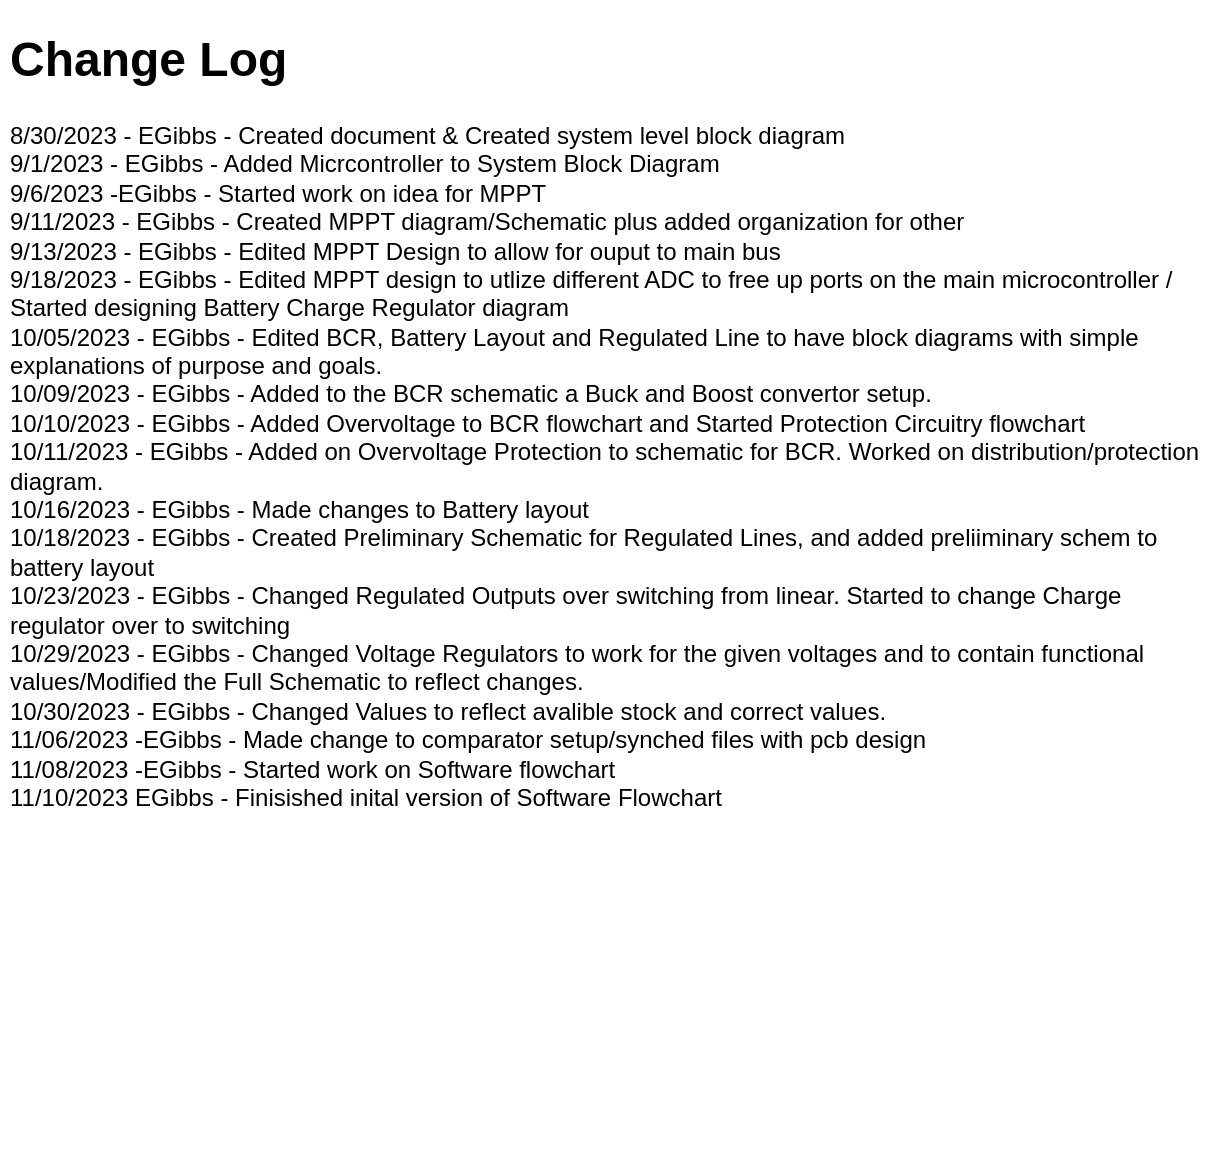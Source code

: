 <mxfile version="22.0.2" type="device" pages="10">
  <diagram id="22EPfqFrch7GX-IZmDDN" name="Change Log">
    <mxGraphModel dx="1418" dy="828" grid="1" gridSize="10" guides="1" tooltips="1" connect="1" arrows="1" fold="1" page="1" pageScale="1" pageWidth="850" pageHeight="1100" math="0" shadow="0">
      <root>
        <mxCell id="0" />
        <mxCell id="1" parent="0" />
        <mxCell id="r4aWPzxjpnKzQ6wbKm8z-1" value="&lt;h1&gt;Change Log&lt;/h1&gt;&lt;div&gt;8/30/2023 - EGibbs - Created document &amp;amp; Created system level block diagram&lt;/div&gt;&lt;div&gt;9/1/2023 - EGibbs - Added Micrcontroller to System Block Diagram&lt;/div&gt;&lt;div&gt;9/6/2023 -EGibbs - Started work on idea for MPPT&lt;/div&gt;&lt;div&gt;9/11/2023 - EGibbs - Created MPPT diagram/Schematic plus added organization for other&amp;nbsp;&lt;/div&gt;&lt;div&gt;9/13/2023 - EGibbs - Edited MPPT Design to allow for ouput to main bus&amp;nbsp;&lt;/div&gt;&lt;div&gt;9/18/2023 - EGibbs - Edited MPPT design to utlize different ADC to free up ports on the main microcontroller / Started designing Battery Charge Regulator diagram&lt;/div&gt;&lt;div&gt;10/05/2023 - EGibbs - Edited BCR, Battery Layout and Regulated Line to have block diagrams with simple explanations of purpose and goals.&lt;/div&gt;&lt;div&gt;10/09/2023 - EGibbs - Added to the BCR schematic a Buck and Boost convertor setup.&amp;nbsp;&amp;nbsp;&lt;/div&gt;&lt;div&gt;10/10/2023 - EGibbs - Added Overvoltage to BCR flowchart and Started Protection Circuitry flowchart&lt;/div&gt;&lt;div&gt;10/11/2023 - EGibbs - Added on Overvoltage Protection to schematic for BCR. Worked on distribution/protection diagram.&amp;nbsp;&lt;/div&gt;&lt;div&gt;10/16/2023 - EGibbs - Made changes to Battery layout&lt;/div&gt;&lt;div&gt;10/18/2023 - EGibbs - Created Preliminary Schematic for Regulated Lines, and added preliiminary schem to battery layout&lt;/div&gt;&lt;div&gt;10/23/2023 - EGibbs - Changed Regulated Outputs over switching from linear. Started to change Charge regulator over to switching&lt;/div&gt;&lt;div&gt;10/29/2023 - EGibbs - Changed Voltage Regulators to work for the given voltages and to contain functional values/Modified the Full Schematic to reflect changes.&lt;/div&gt;&lt;div&gt;10/30/2023 - EGibbs - Changed Values to reflect avalible stock and correct values.&lt;/div&gt;&lt;div&gt;11/06/2023 -EGibbs - Made change to comparator setup/synched files with pcb design&lt;/div&gt;&lt;div&gt;11/08/2023 -EGibbs - Started work on Software flowchart&lt;/div&gt;&lt;div&gt;11/10/2023 EGibbs - Finisished inital version of Software Flowchart&lt;/div&gt;" style="text;html=1;strokeColor=none;fillColor=none;spacing=5;spacingTop=-20;whiteSpace=wrap;overflow=hidden;rounded=0;" parent="1" vertex="1">
          <mxGeometry x="129" y="110" width="610" height="570" as="geometry" />
        </mxCell>
      </root>
    </mxGraphModel>
  </diagram>
  <diagram id="YMnESkBD8LbrzwxrY_SQ" name="System Block Diagram">
    <mxGraphModel dx="2836" dy="1656" grid="1" gridSize="10" guides="1" tooltips="1" connect="1" arrows="1" fold="1" page="1" pageScale="1" pageWidth="850" pageHeight="1100" math="0" shadow="0">
      <root>
        <mxCell id="0" />
        <mxCell id="1" parent="0" />
        <mxCell id="SV_i-n7G1UZTNV8x4puh-3" value="" style="edgeStyle=orthogonalEdgeStyle;rounded=0;orthogonalLoop=1;jettySize=auto;html=1;" parent="1" source="SV_i-n7G1UZTNV8x4puh-1" target="SV_i-n7G1UZTNV8x4puh-2" edge="1">
          <mxGeometry relative="1" as="geometry" />
        </mxCell>
        <mxCell id="SV_i-n7G1UZTNV8x4puh-1" value="Solar Array" style="whiteSpace=wrap;html=1;aspect=fixed;" parent="1" vertex="1">
          <mxGeometry x="90" y="120" width="80" height="80" as="geometry" />
        </mxCell>
        <mxCell id="SV_i-n7G1UZTNV8x4puh-6" value="" style="edgeStyle=orthogonalEdgeStyle;rounded=0;orthogonalLoop=1;jettySize=auto;html=1;" parent="1" source="SV_i-n7G1UZTNV8x4puh-2" target="SV_i-n7G1UZTNV8x4puh-5" edge="1">
          <mxGeometry relative="1" as="geometry" />
        </mxCell>
        <mxCell id="SV_i-n7G1UZTNV8x4puh-2" value="MPPT" style="rounded=0;whiteSpace=wrap;html=1;" parent="1" vertex="1">
          <mxGeometry x="210" y="130" width="80" height="60" as="geometry" />
        </mxCell>
        <mxCell id="YTgqX1E1r_sEbM2k46VD-1" style="edgeStyle=orthogonalEdgeStyle;rounded=0;orthogonalLoop=1;jettySize=auto;html=1;entryX=1;entryY=0.25;entryDx=0;entryDy=0;" parent="1" source="SV_i-n7G1UZTNV8x4puh-5" target="SV_i-n7G1UZTNV8x4puh-11" edge="1">
          <mxGeometry relative="1" as="geometry">
            <Array as="points">
              <mxPoint x="370" y="245" />
            </Array>
          </mxGeometry>
        </mxCell>
        <mxCell id="SV_i-n7G1UZTNV8x4puh-5" value="BCR&lt;br&gt;(Battery Charge Regulator)" style="rounded=0;whiteSpace=wrap;html=1;" parent="1" vertex="1">
          <mxGeometry x="330" y="130" width="80" height="60" as="geometry" />
        </mxCell>
        <mxCell id="SV_i-n7G1UZTNV8x4puh-13" style="edgeStyle=orthogonalEdgeStyle;rounded=0;orthogonalLoop=1;jettySize=auto;html=1;exitX=1;exitY=0.75;exitDx=0;exitDy=0;entryX=0;entryY=0.5;entryDx=0;entryDy=0;" parent="1" source="SV_i-n7G1UZTNV8x4puh-11" target="SV_i-n7G1UZTNV8x4puh-15" edge="1">
          <mxGeometry relative="1" as="geometry">
            <mxPoint x="330" y="275.0" as="targetPoint" />
          </mxGeometry>
        </mxCell>
        <mxCell id="YTgqX1E1r_sEbM2k46VD-2" style="edgeStyle=orthogonalEdgeStyle;rounded=0;orthogonalLoop=1;jettySize=auto;html=1;exitX=1;exitY=0.75;exitDx=0;exitDy=0;entryX=0;entryY=0.5;entryDx=0;entryDy=0;" parent="1" source="SV_i-n7G1UZTNV8x4puh-11" target="SV_i-n7G1UZTNV8x4puh-14" edge="1">
          <mxGeometry relative="1" as="geometry">
            <Array as="points">
              <mxPoint x="430" y="275" />
              <mxPoint x="430" y="235" />
            </Array>
          </mxGeometry>
        </mxCell>
        <mxCell id="YTgqX1E1r_sEbM2k46VD-3" style="edgeStyle=orthogonalEdgeStyle;rounded=0;orthogonalLoop=1;jettySize=auto;html=1;exitX=1;exitY=0.75;exitDx=0;exitDy=0;entryX=0;entryY=0.5;entryDx=0;entryDy=0;" parent="1" source="SV_i-n7G1UZTNV8x4puh-11" target="QtXCxM2eptwIzhwXxDNs-1" edge="1">
          <mxGeometry relative="1" as="geometry">
            <Array as="points">
              <mxPoint x="400" y="275" />
              <mxPoint x="400" y="220" />
              <mxPoint x="440" y="220" />
              <mxPoint x="440" y="180" />
            </Array>
          </mxGeometry>
        </mxCell>
        <mxCell id="YTgqX1E1r_sEbM2k46VD-4" style="edgeStyle=orthogonalEdgeStyle;rounded=0;orthogonalLoop=1;jettySize=auto;html=1;exitX=1;exitY=0.75;exitDx=0;exitDy=0;entryX=0;entryY=0.5;entryDx=0;entryDy=0;" parent="1" source="SV_i-n7G1UZTNV8x4puh-11" target="QtXCxM2eptwIzhwXxDNs-2" edge="1">
          <mxGeometry relative="1" as="geometry">
            <Array as="points">
              <mxPoint x="360" y="275" />
              <mxPoint x="360" y="340" />
            </Array>
          </mxGeometry>
        </mxCell>
        <mxCell id="SV_i-n7G1UZTNV8x4puh-11" value="Battery" style="rounded=0;whiteSpace=wrap;html=1;" parent="1" vertex="1">
          <mxGeometry x="200" y="230" width="80" height="60" as="geometry" />
        </mxCell>
        <mxCell id="SV_i-n7G1UZTNV8x4puh-19" style="edgeStyle=orthogonalEdgeStyle;rounded=0;orthogonalLoop=1;jettySize=auto;html=1;exitX=1;exitY=0.5;exitDx=0;exitDy=0;entryX=0;entryY=0.25;entryDx=0;entryDy=0;" parent="1" source="SV_i-n7G1UZTNV8x4puh-14" target="SV_i-n7G1UZTNV8x4puh-18" edge="1">
          <mxGeometry relative="1" as="geometry" />
        </mxCell>
        <mxCell id="SV_i-n7G1UZTNV8x4puh-14" value="5V line Regulator" style="rounded=0;whiteSpace=wrap;html=1;" parent="1" vertex="1">
          <mxGeometry x="460" y="215" width="110" height="40" as="geometry" />
        </mxCell>
        <mxCell id="SV_i-n7G1UZTNV8x4puh-20" style="edgeStyle=orthogonalEdgeStyle;rounded=0;orthogonalLoop=1;jettySize=auto;html=1;exitX=1;exitY=0.5;exitDx=0;exitDy=0;entryX=0;entryY=0.75;entryDx=0;entryDy=0;" parent="1" source="SV_i-n7G1UZTNV8x4puh-15" target="SV_i-n7G1UZTNV8x4puh-18" edge="1">
          <mxGeometry relative="1" as="geometry" />
        </mxCell>
        <mxCell id="SV_i-n7G1UZTNV8x4puh-15" value="3.3V line Regulator" style="rounded=0;whiteSpace=wrap;html=1;" parent="1" vertex="1">
          <mxGeometry x="460" y="265" width="110" height="40" as="geometry" />
        </mxCell>
        <mxCell id="SV_i-n7G1UZTNV8x4puh-18" value="Power Bus" style="rounded=0;whiteSpace=wrap;html=1;" parent="1" vertex="1">
          <mxGeometry x="610" y="230" width="80" height="60" as="geometry" />
        </mxCell>
        <mxCell id="YcbHx78qA2BdeIz4l14S-5" style="edgeStyle=orthogonalEdgeStyle;rounded=0;orthogonalLoop=1;jettySize=auto;html=1;entryX=0.5;entryY=0;entryDx=0;entryDy=0;dashed=1;" parent="1" source="YcbHx78qA2BdeIz4l14S-2" target="SV_i-n7G1UZTNV8x4puh-5" edge="1">
          <mxGeometry relative="1" as="geometry" />
        </mxCell>
        <mxCell id="YcbHx78qA2BdeIz4l14S-6" style="edgeStyle=orthogonalEdgeStyle;rounded=0;orthogonalLoop=1;jettySize=auto;html=1;exitX=0;exitY=0.25;exitDx=0;exitDy=0;entryX=0.5;entryY=0;entryDx=0;entryDy=0;dashed=1;" parent="1" source="YcbHx78qA2BdeIz4l14S-2" target="SV_i-n7G1UZTNV8x4puh-2" edge="1">
          <mxGeometry relative="1" as="geometry" />
        </mxCell>
        <mxCell id="YcbHx78qA2BdeIz4l14S-2" value="Microcontroller" style="rounded=0;whiteSpace=wrap;html=1;" parent="1" vertex="1">
          <mxGeometry x="480" y="80" width="90" height="60" as="geometry" />
        </mxCell>
        <mxCell id="YcbHx78qA2BdeIz4l14S-4" value="Electrical Connections: Solid Line&lt;br&gt;Logic Connections: Dashed Line" style="text;html=1;strokeColor=none;fillColor=none;align=center;verticalAlign=middle;whiteSpace=wrap;rounded=0;" parent="1" vertex="1">
          <mxGeometry x="570" y="70" width="200" height="70" as="geometry" />
        </mxCell>
        <mxCell id="Dosw_Jpa7bXHqbLDTVDl-1" style="edgeStyle=orthogonalEdgeStyle;rounded=0;orthogonalLoop=1;jettySize=auto;html=1;entryX=0;entryY=0.25;entryDx=0;entryDy=0;" parent="1" source="QtXCxM2eptwIzhwXxDNs-1" target="SV_i-n7G1UZTNV8x4puh-18" edge="1">
          <mxGeometry relative="1" as="geometry" />
        </mxCell>
        <mxCell id="QtXCxM2eptwIzhwXxDNs-1" value="Battery Voltage" style="rounded=0;whiteSpace=wrap;html=1;" parent="1" vertex="1">
          <mxGeometry x="460" y="160" width="110" height="40" as="geometry" />
        </mxCell>
        <mxCell id="Dosw_Jpa7bXHqbLDTVDl-2" style="edgeStyle=orthogonalEdgeStyle;rounded=0;orthogonalLoop=1;jettySize=auto;html=1;entryX=0;entryY=0.75;entryDx=0;entryDy=0;" parent="1" source="QtXCxM2eptwIzhwXxDNs-2" target="SV_i-n7G1UZTNV8x4puh-18" edge="1">
          <mxGeometry relative="1" as="geometry" />
        </mxCell>
        <mxCell id="QtXCxM2eptwIzhwXxDNs-2" value="12V line Regulator" style="rounded=0;whiteSpace=wrap;html=1;" parent="1" vertex="1">
          <mxGeometry x="460" y="320" width="110" height="40" as="geometry" />
        </mxCell>
      </root>
    </mxGraphModel>
  </diagram>
  <diagram id="CpZtjWkrlqHFCmZAhOBZ" name="Solar Array">
    <mxGraphModel dx="1418" dy="828" grid="1" gridSize="10" guides="1" tooltips="1" connect="1" arrows="1" fold="1" page="1" pageScale="1" pageWidth="850" pageHeight="1100" math="0" shadow="0">
      <root>
        <mxCell id="0" />
        <mxCell id="1" parent="0" />
        <mxCell id="DIKSvm5Q6xIz51JKl14y-2" value="&lt;ul&gt;&lt;li&gt;Solar Array can be in any format as long as it stays in the range of 0-32V and 0-20A&lt;/li&gt;&lt;li&gt;Recommend the usage of germanium diodes&lt;/li&gt;&lt;/ul&gt;" style="text;html=1;strokeColor=none;fillColor=none;align=left;verticalAlign=middle;whiteSpace=wrap;rounded=0;" parent="1" vertex="1">
          <mxGeometry x="40" y="40" width="340" height="110" as="geometry" />
        </mxCell>
      </root>
    </mxGraphModel>
  </diagram>
  <diagram name="Maximum Power Point Transfer" id="7e0a89b8-554c-2b80-1dc8-d5c74ca68de4">
    <mxGraphModel dx="3678" dy="1505" grid="1" gridSize="10" guides="1" tooltips="1" connect="1" arrows="1" fold="1" page="1" pageScale="1" pageWidth="1100" pageHeight="850" background="none" math="0" shadow="0">
      <root>
        <mxCell id="0" />
        <mxCell id="1" parent="0" />
        <mxCell id="dOTIslBaMnCf3QMTU3_5-4" value="https://www.instructables.com/DIY-1kW-MPPT-Solar-Charge-Controller/" style="text;html=1;align=center;verticalAlign=middle;resizable=0;points=[];autosize=1;strokeColor=none;fillColor=none;" parent="1" vertex="1">
          <mxGeometry x="-450" y="20" width="400" height="30" as="geometry" />
        </mxCell>
        <mxCell id="zVRh78g7G3WIE5ilsXAg-20" style="edgeStyle=orthogonalEdgeStyle;rounded=0;orthogonalLoop=1;jettySize=auto;html=1;exitX=0.5;exitY=0;exitDx=0;exitDy=0;entryX=0;entryY=0.5;entryDx=0;entryDy=0;" parent="1" source="zVRh78g7G3WIE5ilsXAg-2" target="zVRh78g7G3WIE5ilsXAg-3" edge="1">
          <mxGeometry relative="1" as="geometry" />
        </mxCell>
        <mxCell id="zVRh78g7G3WIE5ilsXAg-2" value="Solar Input (32-0)V" style="rounded=0;whiteSpace=wrap;html=1;" parent="1" vertex="1">
          <mxGeometry x="240" y="320" width="120" height="60" as="geometry" />
        </mxCell>
        <mxCell id="zVRh78g7G3WIE5ilsXAg-8" value="" style="edgeStyle=orthogonalEdgeStyle;rounded=0;orthogonalLoop=1;jettySize=auto;html=1;" parent="1" source="zVRh78g7G3WIE5ilsXAg-3" target="zVRh78g7G3WIE5ilsXAg-7" edge="1">
          <mxGeometry relative="1" as="geometry" />
        </mxCell>
        <mxCell id="zVRh78g7G3WIE5ilsXAg-3" value="FET" style="rounded=0;whiteSpace=wrap;html=1;" parent="1" vertex="1">
          <mxGeometry x="415" y="270" width="90" height="50" as="geometry" />
        </mxCell>
        <mxCell id="zVRh78g7G3WIE5ilsXAg-5" value="" style="edgeStyle=orthogonalEdgeStyle;rounded=0;orthogonalLoop=1;jettySize=auto;html=1;" parent="1" source="zVRh78g7G3WIE5ilsXAg-4" target="zVRh78g7G3WIE5ilsXAg-3" edge="1">
          <mxGeometry relative="1" as="geometry" />
        </mxCell>
        <mxCell id="zVRh78g7G3WIE5ilsXAg-4" value="PWM 1" style="rounded=0;whiteSpace=wrap;html=1;" parent="1" vertex="1">
          <mxGeometry x="440" y="360" width="40" height="40" as="geometry" />
        </mxCell>
        <mxCell id="zVRh78g7G3WIE5ilsXAg-12" value="" style="edgeStyle=orthogonalEdgeStyle;rounded=0;orthogonalLoop=1;jettySize=auto;html=1;" parent="1" source="zVRh78g7G3WIE5ilsXAg-7" target="zVRh78g7G3WIE5ilsXAg-11" edge="1">
          <mxGeometry relative="1" as="geometry" />
        </mxCell>
        <mxCell id="zVRh78g7G3WIE5ilsXAg-17" style="edgeStyle=orthogonalEdgeStyle;rounded=0;orthogonalLoop=1;jettySize=auto;html=1;entryX=0.5;entryY=0;entryDx=0;entryDy=0;" parent="1" source="zVRh78g7G3WIE5ilsXAg-7" target="zVRh78g7G3WIE5ilsXAg-16" edge="1">
          <mxGeometry relative="1" as="geometry">
            <Array as="points">
              <mxPoint x="890" y="300" />
            </Array>
          </mxGeometry>
        </mxCell>
        <mxCell id="zVRh78g7G3WIE5ilsXAg-7" value="Current Sensor" style="rounded=0;whiteSpace=wrap;html=1;" parent="1" vertex="1">
          <mxGeometry x="560" y="270" width="90" height="50" as="geometry" />
        </mxCell>
        <mxCell id="zVRh78g7G3WIE5ilsXAg-15" value="" style="edgeStyle=orthogonalEdgeStyle;rounded=0;orthogonalLoop=1;jettySize=auto;html=1;" parent="1" source="zVRh78g7G3WIE5ilsXAg-9" target="zVRh78g7G3WIE5ilsXAg-14" edge="1">
          <mxGeometry relative="1" as="geometry" />
        </mxCell>
        <mxCell id="zVRh78g7G3WIE5ilsXAg-19" style="edgeStyle=orthogonalEdgeStyle;rounded=0;orthogonalLoop=1;jettySize=auto;html=1;exitX=0.5;exitY=1;exitDx=0;exitDy=0;endArrow=none;endFill=0;startArrow=classic;startFill=1;" parent="1" source="zVRh78g7G3WIE5ilsXAg-9" edge="1">
          <mxGeometry relative="1" as="geometry">
            <mxPoint x="705.2" y="300" as="targetPoint" />
          </mxGeometry>
        </mxCell>
        <mxCell id="zVRh78g7G3WIE5ilsXAg-9" value="Volt Divider" style="rounded=0;whiteSpace=wrap;html=1;" parent="1" vertex="1">
          <mxGeometry x="680" y="200" width="50" height="40" as="geometry" />
        </mxCell>
        <mxCell id="zVRh78g7G3WIE5ilsXAg-10" value="ADC 1" style="rounded=0;whiteSpace=wrap;html=1;" parent="1" vertex="1">
          <mxGeometry x="585" y="130" width="40" height="40" as="geometry" />
        </mxCell>
        <mxCell id="zVRh78g7G3WIE5ilsXAg-13" value="" style="edgeStyle=orthogonalEdgeStyle;rounded=0;orthogonalLoop=1;jettySize=auto;html=1;" parent="1" source="zVRh78g7G3WIE5ilsXAg-11" target="zVRh78g7G3WIE5ilsXAg-10" edge="1">
          <mxGeometry relative="1" as="geometry" />
        </mxCell>
        <mxCell id="zVRh78g7G3WIE5ilsXAg-11" value="Volt Divider" style="rounded=0;whiteSpace=wrap;html=1;" parent="1" vertex="1">
          <mxGeometry x="580" y="200" width="50" height="40" as="geometry" />
        </mxCell>
        <mxCell id="zVRh78g7G3WIE5ilsXAg-14" value="ADC 2" style="rounded=0;whiteSpace=wrap;html=1;" parent="1" vertex="1">
          <mxGeometry x="685" y="130" width="40" height="40" as="geometry" />
        </mxCell>
        <mxCell id="zVRh78g7G3WIE5ilsXAg-16" value="Battery Charge Regulator/Protection Circuitry" style="rounded=0;whiteSpace=wrap;html=1;" parent="1" vertex="1">
          <mxGeometry x="830" y="320" width="120" height="60" as="geometry" />
        </mxCell>
        <mxCell id="zVRh78g7G3WIE5ilsXAg-21" value="&lt;div style=&quot;&quot;&gt;&lt;span style=&quot;background-color: initial;&quot;&gt;ADC1 - Link to microcontroller analog to digital port 1&lt;/span&gt;&lt;/div&gt;&lt;div style=&quot;&quot;&gt;&lt;span style=&quot;background-color: initial;&quot;&gt;ADC2 - Link to microcontroller analog to digital port 2&lt;/span&gt;&lt;/div&gt;&lt;div style=&quot;&quot;&gt;&lt;span style=&quot;background-color: initial;&quot;&gt;PWM1 - Link to microcontroller port used for Pulse Width Modulation.&lt;/span&gt;&lt;/div&gt;&lt;div style=&quot;&quot;&gt;&lt;span style=&quot;background-color: initial;&quot;&gt;5V - 5V from voltage regulator&lt;/span&gt;&lt;/div&gt;" style="text;html=1;strokeColor=none;fillColor=none;align=left;verticalAlign=middle;whiteSpace=wrap;rounded=0;" parent="1" vertex="1">
          <mxGeometry x="40" y="40" width="330" height="110" as="geometry" />
        </mxCell>
        <mxCell id="zVRh78g7G3WIE5ilsXAg-22" value="&lt;div style=&quot;&quot;&gt;CSD19505KCS&lt;br&gt;&lt;/div&gt;" style="text;html=1;strokeColor=none;fillColor=none;align=center;verticalAlign=middle;whiteSpace=wrap;rounded=0;" parent="1" vertex="1">
          <mxGeometry x="405" y="240" width="110" height="40" as="geometry" />
        </mxCell>
        <mxCell id="zVRh78g7G3WIE5ilsXAg-23" value="&lt;div style=&quot;&quot;&gt;ACS712ELCTR-20A-T&lt;br&gt;&lt;/div&gt;" style="text;html=1;strokeColor=none;fillColor=none;align=center;verticalAlign=middle;whiteSpace=wrap;rounded=0;" parent="1" vertex="1">
          <mxGeometry x="550" y="320" width="110" height="40" as="geometry" />
        </mxCell>
        <mxCell id="z1j2hKefoM-xqrH0Jxcj-1" style="edgeStyle=orthogonalEdgeStyle;rounded=0;orthogonalLoop=1;jettySize=auto;html=1;exitX=1;exitY=0.5;exitDx=0;exitDy=0;exitPerimeter=0;entryX=0.7;entryY=0;entryDx=0;entryDy=0;entryPerimeter=0;endArrow=none;endFill=0;" parent="1" source="z1j2hKefoM-xqrH0Jxcj-3" target="z1j2hKefoM-xqrH0Jxcj-5" edge="1">
          <mxGeometry relative="1" as="geometry" />
        </mxCell>
        <mxCell id="z1j2hKefoM-xqrH0Jxcj-2" style="edgeStyle=orthogonalEdgeStyle;rounded=0;orthogonalLoop=1;jettySize=auto;html=1;exitX=0;exitY=0.5;exitDx=0;exitDy=0;exitPerimeter=0;entryX=0.5;entryY=0;entryDx=0;entryDy=0;entryPerimeter=0;endArrow=none;endFill=0;" parent="1" source="z1j2hKefoM-xqrH0Jxcj-3" target="z1j2hKefoM-xqrH0Jxcj-33" edge="1">
          <mxGeometry relative="1" as="geometry">
            <Array as="points">
              <mxPoint x="-1040" y="770" />
              <mxPoint x="-710" y="770" />
            </Array>
          </mxGeometry>
        </mxCell>
        <mxCell id="z1j2hKefoM-xqrH0Jxcj-3" value="Solar Input (32-0)V" style="verticalLabelPosition=bottom;shadow=0;dashed=0;align=center;fillColor=default;html=1;verticalAlign=top;strokeWidth=1;shape=mxgraph.electrical.miscellaneous.monocell_battery;rounded=1;comic=0;labelBackgroundColor=none;fontFamily=Verdana;fontSize=12;flipH=1;rotation=90;" parent="1" vertex="1">
          <mxGeometry x="-1090" y="380" width="100" height="60" as="geometry" />
        </mxCell>
        <mxCell id="z1j2hKefoM-xqrH0Jxcj-4" style="edgeStyle=orthogonalEdgeStyle;rounded=0;orthogonalLoop=1;jettySize=auto;html=1;exitX=0.7;exitY=1;exitDx=0;exitDy=0;exitPerimeter=0;endArrow=oval;endFill=1;" parent="1" source="z1j2hKefoM-xqrH0Jxcj-5" edge="1">
          <mxGeometry relative="1" as="geometry">
            <mxPoint x="-680" y="350" as="targetPoint" />
          </mxGeometry>
        </mxCell>
        <mxCell id="z1j2hKefoM-xqrH0Jxcj-5" value="Q1&lt;br&gt;CSD19505&lt;br&gt;" style="verticalLabelPosition=bottom;shadow=0;dashed=0;align=center;html=1;verticalAlign=top;shape=mxgraph.electrical.mosfets1.n-channel_mosfet_1;rotation=-90;" parent="1" vertex="1">
          <mxGeometry x="-890" y="305" width="95" height="100" as="geometry" />
        </mxCell>
        <mxCell id="z1j2hKefoM-xqrH0Jxcj-6" value="" style="rounded=0;whiteSpace=wrap;html=1;" parent="1" vertex="1">
          <mxGeometry x="-670" y="330" width="80" height="120" as="geometry" />
        </mxCell>
        <mxCell id="z1j2hKefoM-xqrH0Jxcj-7" style="edgeStyle=orthogonalEdgeStyle;rounded=0;orthogonalLoop=1;jettySize=auto;html=1;exitX=0;exitY=0.5;exitDx=0;exitDy=0;entryX=0;entryY=0.5;entryDx=0;entryDy=0;endArrow=none;endFill=0;" parent="1" source="z1j2hKefoM-xqrH0Jxcj-8" target="z1j2hKefoM-xqrH0Jxcj-9" edge="1">
          <mxGeometry relative="1" as="geometry">
            <Array as="points">
              <mxPoint x="-680" y="343" />
              <mxPoint x="-680" y="368" />
            </Array>
          </mxGeometry>
        </mxCell>
        <mxCell id="z1j2hKefoM-xqrH0Jxcj-8" value="IP+" style="text;html=1;strokeColor=none;fillColor=none;align=center;verticalAlign=middle;whiteSpace=wrap;rounded=0;" parent="1" vertex="1">
          <mxGeometry x="-670" y="335" width="20" height="15" as="geometry" />
        </mxCell>
        <mxCell id="z1j2hKefoM-xqrH0Jxcj-9" value="IP+" style="text;html=1;strokeColor=none;fillColor=none;align=center;verticalAlign=middle;whiteSpace=wrap;rounded=0;" parent="1" vertex="1">
          <mxGeometry x="-670" y="360" width="20" height="15" as="geometry" />
        </mxCell>
        <mxCell id="z1j2hKefoM-xqrH0Jxcj-10" style="edgeStyle=orthogonalEdgeStyle;rounded=0;orthogonalLoop=1;jettySize=auto;html=1;exitX=0;exitY=0.5;exitDx=0;exitDy=0;entryX=0;entryY=0.75;entryDx=0;entryDy=0;endArrow=none;endFill=0;" parent="1" source="z1j2hKefoM-xqrH0Jxcj-11" target="z1j2hKefoM-xqrH0Jxcj-12" edge="1">
          <mxGeometry relative="1" as="geometry">
            <Array as="points">
              <mxPoint x="-680" y="408" />
              <mxPoint x="-680" y="436" />
            </Array>
          </mxGeometry>
        </mxCell>
        <mxCell id="z1j2hKefoM-xqrH0Jxcj-11" value="IP-" style="text;html=1;strokeColor=none;fillColor=none;align=center;verticalAlign=middle;whiteSpace=wrap;rounded=0;" parent="1" vertex="1">
          <mxGeometry x="-670" y="400" width="20" height="15" as="geometry" />
        </mxCell>
        <mxCell id="z1j2hKefoM-xqrH0Jxcj-12" value="IP-" style="text;html=1;strokeColor=none;fillColor=none;align=center;verticalAlign=middle;whiteSpace=wrap;rounded=0;" parent="1" vertex="1">
          <mxGeometry x="-670" y="425" width="20" height="15" as="geometry" />
        </mxCell>
        <mxCell id="z1j2hKefoM-xqrH0Jxcj-13" value="Vcc" style="text;html=1;strokeColor=none;fillColor=none;align=center;verticalAlign=middle;whiteSpace=wrap;rounded=0;" parent="1" vertex="1">
          <mxGeometry x="-610" y="335" width="20" height="15" as="geometry" />
        </mxCell>
        <mxCell id="z1j2hKefoM-xqrH0Jxcj-14" style="edgeStyle=orthogonalEdgeStyle;rounded=0;orthogonalLoop=1;jettySize=auto;html=1;exitX=1;exitY=0.5;exitDx=0;exitDy=0;entryX=0;entryY=0.5;entryDx=0;entryDy=0;entryPerimeter=0;endArrow=none;endFill=0;" parent="1" source="z1j2hKefoM-xqrH0Jxcj-15" target="z1j2hKefoM-xqrH0Jxcj-20" edge="1">
          <mxGeometry relative="1" as="geometry" />
        </mxCell>
        <mxCell id="z1j2hKefoM-xqrH0Jxcj-15" value="VIOUT" style="text;html=1;strokeColor=none;fillColor=none;align=center;verticalAlign=middle;whiteSpace=wrap;rounded=0;" parent="1" vertex="1">
          <mxGeometry x="-630" y="360" width="40" height="15" as="geometry" />
        </mxCell>
        <mxCell id="z1j2hKefoM-xqrH0Jxcj-16" style="edgeStyle=orthogonalEdgeStyle;rounded=0;orthogonalLoop=1;jettySize=auto;html=1;exitX=1;exitY=0.5;exitDx=0;exitDy=0;entryX=1;entryY=0.5;entryDx=0;entryDy=0;entryPerimeter=0;endArrow=none;endFill=0;" parent="1" source="z1j2hKefoM-xqrH0Jxcj-17" target="z1j2hKefoM-xqrH0Jxcj-22" edge="1">
          <mxGeometry relative="1" as="geometry" />
        </mxCell>
        <mxCell id="z1j2hKefoM-xqrH0Jxcj-17" value="Filter" style="text;html=1;strokeColor=none;fillColor=none;align=center;verticalAlign=middle;whiteSpace=wrap;rounded=0;" parent="1" vertex="1">
          <mxGeometry x="-630" y="400" width="40" height="15" as="geometry" />
        </mxCell>
        <mxCell id="z1j2hKefoM-xqrH0Jxcj-18" style="edgeStyle=orthogonalEdgeStyle;rounded=0;orthogonalLoop=1;jettySize=auto;html=1;exitX=1;exitY=0.5;exitDx=0;exitDy=0;entryX=0.497;entryY=0.062;entryDx=0;entryDy=0;entryPerimeter=0;endArrow=oval;endFill=1;" parent="1" source="z1j2hKefoM-xqrH0Jxcj-19" target="z1j2hKefoM-xqrH0Jxcj-23" edge="1">
          <mxGeometry relative="1" as="geometry">
            <Array as="points">
              <mxPoint x="-570" y="430" />
            </Array>
          </mxGeometry>
        </mxCell>
        <mxCell id="z1j2hKefoM-xqrH0Jxcj-19" value="GND" style="text;html=1;strokeColor=none;fillColor=none;align=center;verticalAlign=middle;whiteSpace=wrap;rounded=0;" parent="1" vertex="1">
          <mxGeometry x="-630" y="425" width="40" height="15" as="geometry" />
        </mxCell>
        <mxCell id="z1j2hKefoM-xqrH0Jxcj-20" value="1k" style="pointerEvents=1;verticalLabelPosition=bottom;shadow=0;dashed=0;align=center;html=1;verticalAlign=top;shape=mxgraph.electrical.resistors.resistor_2;" parent="1" vertex="1">
          <mxGeometry x="-575" y="362.5" width="50" height="10" as="geometry" />
        </mxCell>
        <mxCell id="z1j2hKefoM-xqrH0Jxcj-21" style="edgeStyle=orthogonalEdgeStyle;rounded=0;orthogonalLoop=1;jettySize=auto;html=1;exitX=0;exitY=0.5;exitDx=0;exitDy=0;exitPerimeter=0;entryX=0.5;entryY=0;entryDx=0;entryDy=0;entryPerimeter=0;endArrow=none;endFill=0;" parent="1" source="z1j2hKefoM-xqrH0Jxcj-22" target="z1j2hKefoM-xqrH0Jxcj-23" edge="1">
          <mxGeometry relative="1" as="geometry" />
        </mxCell>
        <mxCell id="z1j2hKefoM-xqrH0Jxcj-22" value="2.2nF" style="pointerEvents=1;verticalLabelPosition=bottom;shadow=0;dashed=0;align=center;html=1;verticalAlign=top;shape=mxgraph.electrical.capacitors.capacitor_1;rotation=-90;" parent="1" vertex="1">
          <mxGeometry x="-550" y="440" width="50" height="30" as="geometry" />
        </mxCell>
        <mxCell id="z1j2hKefoM-xqrH0Jxcj-23" value="" style="pointerEvents=1;verticalLabelPosition=bottom;shadow=0;dashed=0;align=center;html=1;verticalAlign=top;shape=mxgraph.electrical.signal_sources.signal_ground;" parent="1" vertex="1">
          <mxGeometry x="-538.5" y="510" width="27" height="25" as="geometry" />
        </mxCell>
        <mxCell id="z1j2hKefoM-xqrH0Jxcj-24" style="edgeStyle=orthogonalEdgeStyle;rounded=0;orthogonalLoop=1;jettySize=auto;html=1;entryX=1;entryY=0.5;entryDx=0;entryDy=0;endArrow=none;endFill=0;" parent="1" source="z1j2hKefoM-xqrH0Jxcj-25" target="z1j2hKefoM-xqrH0Jxcj-13" edge="1">
          <mxGeometry relative="1" as="geometry">
            <Array as="points">
              <mxPoint x="-550" y="343" />
              <mxPoint x="-570" y="343" />
            </Array>
          </mxGeometry>
        </mxCell>
        <mxCell id="z1j2hKefoM-xqrH0Jxcj-25" value="5V" style="rounded=0;whiteSpace=wrap;html=1;" parent="1" vertex="1">
          <mxGeometry x="-570" y="270" width="40" height="40" as="geometry" />
        </mxCell>
        <mxCell id="z1j2hKefoM-xqrH0Jxcj-26" style="edgeStyle=orthogonalEdgeStyle;rounded=0;orthogonalLoop=1;jettySize=auto;html=1;exitX=0.5;exitY=0;exitDx=0;exitDy=0;entryX=0;entryY=0.72;entryDx=0;entryDy=0;entryPerimeter=0;endArrow=none;endFill=0;" parent="1" source="z1j2hKefoM-xqrH0Jxcj-27" target="z1j2hKefoM-xqrH0Jxcj-5" edge="1">
          <mxGeometry relative="1" as="geometry" />
        </mxCell>
        <mxCell id="z1j2hKefoM-xqrH0Jxcj-27" value="PWM 1" style="rounded=0;whiteSpace=wrap;html=1;" parent="1" vertex="1">
          <mxGeometry x="-840" y="435" width="40" height="40" as="geometry" />
        </mxCell>
        <mxCell id="z1j2hKefoM-xqrH0Jxcj-28" style="edgeStyle=orthogonalEdgeStyle;rounded=0;orthogonalLoop=1;jettySize=auto;html=1;exitX=0;exitY=0.5;exitDx=0;exitDy=0;exitPerimeter=0;endArrow=oval;endFill=1;" parent="1" source="z1j2hKefoM-xqrH0Jxcj-29" edge="1">
          <mxGeometry relative="1" as="geometry">
            <mxPoint x="-770" y="570" as="targetPoint" />
          </mxGeometry>
        </mxCell>
        <mxCell id="z1j2hKefoM-xqrH0Jxcj-29" value="453k" style="pointerEvents=1;verticalLabelPosition=bottom;shadow=0;dashed=0;align=center;html=1;verticalAlign=top;shape=mxgraph.electrical.resistors.resistor_2;" parent="1" vertex="1">
          <mxGeometry x="-550" y="565" width="50" height="10" as="geometry" />
        </mxCell>
        <mxCell id="z1j2hKefoM-xqrH0Jxcj-30" style="edgeStyle=orthogonalEdgeStyle;rounded=0;orthogonalLoop=1;jettySize=auto;html=1;exitX=1;exitY=0.5;exitDx=0;exitDy=0;exitPerimeter=0;entryX=0.5;entryY=0;entryDx=0;entryDy=0;entryPerimeter=0;endArrow=none;endFill=0;" parent="1" source="z1j2hKefoM-xqrH0Jxcj-32" target="z1j2hKefoM-xqrH0Jxcj-33" edge="1">
          <mxGeometry relative="1" as="geometry">
            <Array as="points">
              <mxPoint x="-485" y="770" />
              <mxPoint x="-710" y="770" />
            </Array>
          </mxGeometry>
        </mxCell>
        <mxCell id="z1j2hKefoM-xqrH0Jxcj-31" style="edgeStyle=orthogonalEdgeStyle;rounded=0;orthogonalLoop=1;jettySize=auto;html=1;exitX=0;exitY=0.5;exitDx=0;exitDy=0;exitPerimeter=0;endArrow=oval;endFill=1;" parent="1" source="z1j2hKefoM-xqrH0Jxcj-32" edge="1">
          <mxGeometry relative="1" as="geometry">
            <mxPoint x="-484.943" y="570" as="targetPoint" />
          </mxGeometry>
        </mxCell>
        <mxCell id="z1j2hKefoM-xqrH0Jxcj-32" value="47k" style="pointerEvents=1;verticalLabelPosition=bottom;shadow=0;dashed=0;align=center;html=1;verticalAlign=top;shape=mxgraph.electrical.resistors.resistor_2;rotation=90;" parent="1" vertex="1">
          <mxGeometry x="-510" y="597.5" width="50" height="10" as="geometry" />
        </mxCell>
        <mxCell id="z1j2hKefoM-xqrH0Jxcj-33" value="" style="pointerEvents=1;verticalLabelPosition=bottom;shadow=0;dashed=0;align=center;html=1;verticalAlign=top;shape=mxgraph.electrical.signal_sources.signal_ground;" parent="1" vertex="1">
          <mxGeometry x="-723.5" y="780" width="27" height="25" as="geometry" />
        </mxCell>
        <mxCell id="z1j2hKefoM-xqrH0Jxcj-34" style="edgeStyle=orthogonalEdgeStyle;rounded=0;orthogonalLoop=1;jettySize=auto;html=1;exitX=1;exitY=0.5;exitDx=0;exitDy=0;exitPerimeter=0;endArrow=oval;endFill=1;" parent="1" source="z1j2hKefoM-xqrH0Jxcj-36" edge="1">
          <mxGeometry relative="1" as="geometry">
            <mxPoint x="-550" y="323" as="targetPoint" />
          </mxGeometry>
        </mxCell>
        <mxCell id="z1j2hKefoM-xqrH0Jxcj-35" style="edgeStyle=orthogonalEdgeStyle;rounded=0;orthogonalLoop=1;jettySize=auto;html=1;exitX=0;exitY=0.5;exitDx=0;exitDy=0;exitPerimeter=0;entryX=0.5;entryY=0;entryDx=0;entryDy=0;entryPerimeter=0;endArrow=none;endFill=0;jumpStyle=arc;" parent="1" source="z1j2hKefoM-xqrH0Jxcj-36" target="z1j2hKefoM-xqrH0Jxcj-23" edge="1">
          <mxGeometry relative="1" as="geometry">
            <Array as="points">
              <mxPoint x="-430" y="323" />
              <mxPoint x="-430" y="510" />
            </Array>
          </mxGeometry>
        </mxCell>
        <mxCell id="z1j2hKefoM-xqrH0Jxcj-36" value="0.1uF" style="pointerEvents=1;verticalLabelPosition=bottom;shadow=0;dashed=0;align=center;html=1;verticalAlign=top;shape=mxgraph.electrical.capacitors.capacitor_1;rotation=-90;direction=north;" parent="1" vertex="1">
          <mxGeometry x="-490" y="297.5" width="30" height="50" as="geometry" />
        </mxCell>
        <mxCell id="z1j2hKefoM-xqrH0Jxcj-37" value="" style="rounded=0;whiteSpace=wrap;html=1;" parent="1" vertex="1">
          <mxGeometry x="-360" y="340" width="80" height="120" as="geometry" />
        </mxCell>
        <mxCell id="z1j2hKefoM-xqrH0Jxcj-38" value="&lt;div style=&quot;&quot;&gt;ACS714ELCTR-20A-T&lt;br&gt;&lt;/div&gt;" style="text;html=1;strokeColor=none;fillColor=none;align=center;verticalAlign=middle;whiteSpace=wrap;rounded=0;" parent="1" vertex="1">
          <mxGeometry x="-685" y="295" width="110" height="40" as="geometry" />
        </mxCell>
        <mxCell id="z1j2hKefoM-xqrH0Jxcj-39" style="edgeStyle=orthogonalEdgeStyle;rounded=0;orthogonalLoop=1;jettySize=auto;html=1;exitX=0;exitY=0.5;exitDx=0;exitDy=0;endArrow=oval;endFill=1;" parent="1" source="z1j2hKefoM-xqrH0Jxcj-40" edge="1">
          <mxGeometry relative="1" as="geometry">
            <mxPoint x="-510" y="322" as="targetPoint" />
            <Array as="points">
              <mxPoint x="-390" y="360" />
              <mxPoint x="-390" y="290" />
              <mxPoint x="-509" y="290" />
              <mxPoint x="-509" y="320" />
              <mxPoint x="-510" y="320" />
            </Array>
          </mxGeometry>
        </mxCell>
        <mxCell id="z1j2hKefoM-xqrH0Jxcj-40" value="Vdd" style="text;html=1;strokeColor=none;fillColor=none;align=center;verticalAlign=middle;whiteSpace=wrap;rounded=0;" parent="1" vertex="1">
          <mxGeometry x="-360" y="352.5" width="40" height="15" as="geometry" />
        </mxCell>
        <mxCell id="z1j2hKefoM-xqrH0Jxcj-41" style="edgeStyle=orthogonalEdgeStyle;rounded=0;orthogonalLoop=1;jettySize=auto;html=1;exitX=0;exitY=0.5;exitDx=0;exitDy=0;endArrow=oval;endFill=1;" parent="1" source="z1j2hKefoM-xqrH0Jxcj-42" edge="1">
          <mxGeometry relative="1" as="geometry">
            <mxPoint x="-430" y="400" as="targetPoint" />
          </mxGeometry>
        </mxCell>
        <mxCell id="z1j2hKefoM-xqrH0Jxcj-42" value="Vss" style="text;html=1;strokeColor=none;fillColor=none;align=center;verticalAlign=middle;whiteSpace=wrap;rounded=0;" parent="1" vertex="1">
          <mxGeometry x="-360" y="392.5" width="40" height="15" as="geometry" />
        </mxCell>
        <mxCell id="z1j2hKefoM-xqrH0Jxcj-43" value="Ain" style="text;html=1;strokeColor=none;fillColor=none;align=center;verticalAlign=middle;whiteSpace=wrap;rounded=0;" parent="1" vertex="1">
          <mxGeometry x="-360" y="427.5" width="40" height="15" as="geometry" />
        </mxCell>
        <mxCell id="z1j2hKefoM-xqrH0Jxcj-44" value="SDA" style="text;html=1;strokeColor=none;fillColor=none;align=center;verticalAlign=middle;whiteSpace=wrap;rounded=0;" parent="1" vertex="1">
          <mxGeometry x="-320" y="412.5" width="40" height="15" as="geometry" />
        </mxCell>
        <mxCell id="z1j2hKefoM-xqrH0Jxcj-45" style="edgeStyle=orthogonalEdgeStyle;rounded=0;orthogonalLoop=1;jettySize=auto;html=1;endArrow=none;endFill=0;" parent="1" source="z1j2hKefoM-xqrH0Jxcj-46" edge="1">
          <mxGeometry relative="1" as="geometry">
            <mxPoint x="-220" y="730" as="targetPoint" />
          </mxGeometry>
        </mxCell>
        <mxCell id="z1j2hKefoM-xqrH0Jxcj-46" value="SCL" style="text;html=1;strokeColor=none;fillColor=none;align=center;verticalAlign=middle;whiteSpace=wrap;rounded=0;" parent="1" vertex="1">
          <mxGeometry x="-320" y="372.5" width="40" height="15" as="geometry" />
        </mxCell>
        <mxCell id="z1j2hKefoM-xqrH0Jxcj-47" value="MCP3221" style="text;whiteSpace=wrap;html=1;" parent="1" vertex="1">
          <mxGeometry x="-350" y="320" width="60" height="30" as="geometry" />
        </mxCell>
        <mxCell id="z1j2hKefoM-xqrH0Jxcj-48" style="edgeStyle=orthogonalEdgeStyle;rounded=0;orthogonalLoop=1;jettySize=auto;html=1;exitX=1;exitY=0.5;exitDx=0;exitDy=0;exitPerimeter=0;entryX=0;entryY=0.5;entryDx=0;entryDy=0;jumpStyle=arc;endArrow=none;endFill=0;" parent="1" source="z1j2hKefoM-xqrH0Jxcj-72" target="z1j2hKefoM-xqrH0Jxcj-43" edge="1">
          <mxGeometry relative="1" as="geometry">
            <Array as="points" />
          </mxGeometry>
        </mxCell>
        <mxCell id="z1j2hKefoM-xqrH0Jxcj-49" value="" style="rounded=0;whiteSpace=wrap;html=1;" parent="1" vertex="1">
          <mxGeometry x="-360" y="500" width="80" height="120" as="geometry" />
        </mxCell>
        <mxCell id="z1j2hKefoM-xqrH0Jxcj-50" value="Vdd" style="text;html=1;strokeColor=none;fillColor=none;align=center;verticalAlign=middle;whiteSpace=wrap;rounded=0;" parent="1" vertex="1">
          <mxGeometry x="-360" y="512.5" width="40" height="15" as="geometry" />
        </mxCell>
        <mxCell id="z1j2hKefoM-xqrH0Jxcj-51" style="edgeStyle=orthogonalEdgeStyle;rounded=0;orthogonalLoop=1;jettySize=auto;html=1;exitX=0;exitY=0.5;exitDx=0;exitDy=0;endArrow=oval;endFill=1;" parent="1" source="z1j2hKefoM-xqrH0Jxcj-52" edge="1">
          <mxGeometry relative="1" as="geometry">
            <mxPoint x="-430" y="510" as="targetPoint" />
          </mxGeometry>
        </mxCell>
        <mxCell id="z1j2hKefoM-xqrH0Jxcj-52" value="Vss" style="text;html=1;strokeColor=none;fillColor=none;align=center;verticalAlign=middle;whiteSpace=wrap;rounded=0;" parent="1" vertex="1">
          <mxGeometry x="-360" y="552.5" width="40" height="15" as="geometry" />
        </mxCell>
        <mxCell id="z1j2hKefoM-xqrH0Jxcj-53" style="edgeStyle=orthogonalEdgeStyle;rounded=0;orthogonalLoop=1;jettySize=auto;html=1;exitX=0;exitY=0.5;exitDx=0;exitDy=0;entryX=1;entryY=0.5;entryDx=0;entryDy=0;entryPerimeter=0;endArrow=none;endFill=0;" parent="1" source="z1j2hKefoM-xqrH0Jxcj-54" target="z1j2hKefoM-xqrH0Jxcj-29" edge="1">
          <mxGeometry relative="1" as="geometry" />
        </mxCell>
        <mxCell id="z1j2hKefoM-xqrH0Jxcj-54" value="Ain" style="text;html=1;strokeColor=none;fillColor=none;align=center;verticalAlign=middle;whiteSpace=wrap;rounded=0;" parent="1" vertex="1">
          <mxGeometry x="-360" y="587.5" width="40" height="15" as="geometry" />
        </mxCell>
        <mxCell id="z1j2hKefoM-xqrH0Jxcj-55" style="edgeStyle=orthogonalEdgeStyle;rounded=0;orthogonalLoop=1;jettySize=auto;html=1;exitX=1;exitY=0.5;exitDx=0;exitDy=0;endArrow=oval;endFill=1;" parent="1" source="z1j2hKefoM-xqrH0Jxcj-56" edge="1">
          <mxGeometry relative="1" as="geometry">
            <mxPoint x="-260" y="580.286" as="targetPoint" />
          </mxGeometry>
        </mxCell>
        <mxCell id="z1j2hKefoM-xqrH0Jxcj-56" value="SDA" style="text;html=1;strokeColor=none;fillColor=none;align=center;verticalAlign=middle;whiteSpace=wrap;rounded=0;" parent="1" vertex="1">
          <mxGeometry x="-320" y="572.5" width="40" height="15" as="geometry" />
        </mxCell>
        <mxCell id="z1j2hKefoM-xqrH0Jxcj-57" value="SCL" style="text;html=1;strokeColor=none;fillColor=none;align=center;verticalAlign=middle;whiteSpace=wrap;rounded=0;" parent="1" vertex="1">
          <mxGeometry x="-320" y="532.5" width="40" height="15" as="geometry" />
        </mxCell>
        <mxCell id="z1j2hKefoM-xqrH0Jxcj-58" value="MCP3221" style="text;whiteSpace=wrap;html=1;" parent="1" vertex="1">
          <mxGeometry x="-350" y="480" width="60" height="30" as="geometry" />
        </mxCell>
        <mxCell id="z1j2hKefoM-xqrH0Jxcj-59" style="edgeStyle=orthogonalEdgeStyle;rounded=0;orthogonalLoop=1;jettySize=auto;html=1;exitX=0;exitY=0.5;exitDx=0;exitDy=0;endArrow=oval;endFill=1;jumpStyle=arc;" parent="1" source="z1j2hKefoM-xqrH0Jxcj-50" edge="1">
          <mxGeometry relative="1" as="geometry">
            <mxPoint x="-390.0" y="360.0" as="targetPoint" />
          </mxGeometry>
        </mxCell>
        <mxCell id="z1j2hKefoM-xqrH0Jxcj-60" style="edgeStyle=orthogonalEdgeStyle;rounded=0;orthogonalLoop=1;jettySize=auto;html=1;exitX=1;exitY=0.5;exitDx=0;exitDy=0;jumpStyle=arc;endArrow=none;endFill=0;" parent="1" source="z1j2hKefoM-xqrH0Jxcj-44" edge="1">
          <mxGeometry relative="1" as="geometry">
            <mxPoint x="-260" y="730" as="targetPoint" />
          </mxGeometry>
        </mxCell>
        <mxCell id="z1j2hKefoM-xqrH0Jxcj-61" value="SDA&amp;nbsp; Micro" style="rounded=0;whiteSpace=wrap;html=1;" parent="1" vertex="1">
          <mxGeometry x="-280" y="730" width="40" height="40" as="geometry" />
        </mxCell>
        <mxCell id="z1j2hKefoM-xqrH0Jxcj-62" value="SCL Micro" style="rounded=0;whiteSpace=wrap;html=1;" parent="1" vertex="1">
          <mxGeometry x="-240" y="730" width="40" height="40" as="geometry" />
        </mxCell>
        <mxCell id="z1j2hKefoM-xqrH0Jxcj-63" style="edgeStyle=orthogonalEdgeStyle;rounded=0;orthogonalLoop=1;jettySize=auto;html=1;exitX=0;exitY=0.5;exitDx=0;exitDy=0;exitPerimeter=0;endArrow=oval;endFill=1;" parent="1" source="z1j2hKefoM-xqrH0Jxcj-65" edge="1">
          <mxGeometry relative="1" as="geometry">
            <mxPoint x="-220" y="447.389" as="targetPoint" />
          </mxGeometry>
        </mxCell>
        <mxCell id="z1j2hKefoM-xqrH0Jxcj-64" style="edgeStyle=orthogonalEdgeStyle;rounded=0;orthogonalLoop=1;jettySize=auto;html=1;exitX=1;exitY=0.5;exitDx=0;exitDy=0;exitPerimeter=0;endArrow=oval;endFill=1;" parent="1" source="z1j2hKefoM-xqrH0Jxcj-65" edge="1">
          <mxGeometry relative="1" as="geometry">
            <mxPoint x="-390.0" y="290.0" as="targetPoint" />
            <Array as="points">
              <mxPoint x="-130" y="448" />
              <mxPoint x="-130" y="290" />
            </Array>
          </mxGeometry>
        </mxCell>
        <mxCell id="z1j2hKefoM-xqrH0Jxcj-65" value="2k" style="pointerEvents=1;verticalLabelPosition=bottom;shadow=0;dashed=0;align=center;html=1;verticalAlign=top;shape=mxgraph.electrical.resistors.resistor_2;" parent="1" vertex="1">
          <mxGeometry x="-200" y="442.5" width="50" height="10" as="geometry" />
        </mxCell>
        <mxCell id="z1j2hKefoM-xqrH0Jxcj-66" style="edgeStyle=orthogonalEdgeStyle;rounded=0;orthogonalLoop=1;jettySize=auto;html=1;exitX=0;exitY=0.5;exitDx=0;exitDy=0;exitPerimeter=0;endArrow=oval;endFill=1;jumpStyle=arc;" parent="1" source="z1j2hKefoM-xqrH0Jxcj-68" edge="1">
          <mxGeometry relative="1" as="geometry">
            <mxPoint x="-260" y="489.889" as="targetPoint" />
          </mxGeometry>
        </mxCell>
        <mxCell id="z1j2hKefoM-xqrH0Jxcj-67" style="edgeStyle=orthogonalEdgeStyle;rounded=0;orthogonalLoop=1;jettySize=auto;html=1;exitX=1;exitY=0.5;exitDx=0;exitDy=0;exitPerimeter=0;endArrow=oval;endFill=1;" parent="1" source="z1j2hKefoM-xqrH0Jxcj-68" edge="1">
          <mxGeometry relative="1" as="geometry">
            <mxPoint x="-130.0" y="450.0" as="targetPoint" />
          </mxGeometry>
        </mxCell>
        <mxCell id="z1j2hKefoM-xqrH0Jxcj-68" value="2k" style="pointerEvents=1;verticalLabelPosition=bottom;shadow=0;dashed=0;align=center;html=1;verticalAlign=top;shape=mxgraph.electrical.resistors.resistor_2;" parent="1" vertex="1">
          <mxGeometry x="-200" y="485" width="50" height="10" as="geometry" />
        </mxCell>
        <mxCell id="z1j2hKefoM-xqrH0Jxcj-69" value="Rpullup can vary from:&lt;br&gt;&amp;nbsp;2k for 400kHz&lt;br&gt;to&lt;br&gt;10k for 100kHz&amp;nbsp;" style="text;html=1;strokeColor=none;fillColor=none;align=center;verticalAlign=middle;whiteSpace=wrap;rounded=0;" parent="1" vertex="1">
          <mxGeometry x="-200" y="527.5" width="160" height="65" as="geometry" />
        </mxCell>
        <mxCell id="z1j2hKefoM-xqrH0Jxcj-70" style="edgeStyle=orthogonalEdgeStyle;rounded=0;orthogonalLoop=1;jettySize=auto;html=1;exitX=1;exitY=0.5;exitDx=0;exitDy=0;endArrow=oval;endFill=1;jumpStyle=arc;" parent="1" source="z1j2hKefoM-xqrH0Jxcj-57" edge="1">
          <mxGeometry relative="1" as="geometry">
            <mxPoint x="-220" y="540.286" as="targetPoint" />
          </mxGeometry>
        </mxCell>
        <mxCell id="z1j2hKefoM-xqrH0Jxcj-71" value="Note: &lt;br&gt;Take Voltage Reading before current?" style="text;html=1;strokeColor=none;fillColor=none;align=left;verticalAlign=middle;whiteSpace=wrap;rounded=0;" parent="1" vertex="1">
          <mxGeometry x="10" y="770" width="180" height="57" as="geometry" />
        </mxCell>
        <mxCell id="z1j2hKefoM-xqrH0Jxcj-72" value="510&lt;br&gt;" style="pointerEvents=1;verticalLabelPosition=bottom;shadow=0;dashed=0;align=center;html=1;verticalAlign=top;shape=mxgraph.electrical.resistors.resistor_2;" parent="1" vertex="1">
          <mxGeometry x="-520" y="362.5" width="50" height="10" as="geometry" />
        </mxCell>
        <mxCell id="z1j2hKefoM-xqrH0Jxcj-73" style="edgeStyle=orthogonalEdgeStyle;rounded=0;orthogonalLoop=1;jettySize=auto;html=1;exitX=1;exitY=0.5;exitDx=0;exitDy=0;exitPerimeter=0;entryX=0;entryY=0.5;entryDx=0;entryDy=0;entryPerimeter=0;endArrow=none;endFill=0;" parent="1" source="z1j2hKefoM-xqrH0Jxcj-20" target="z1j2hKefoM-xqrH0Jxcj-72" edge="1">
          <mxGeometry relative="1" as="geometry" />
        </mxCell>
        <mxCell id="z1j2hKefoM-xqrH0Jxcj-74" style="edgeStyle=orthogonalEdgeStyle;rounded=0;orthogonalLoop=1;jettySize=auto;html=1;endArrow=oval;endFill=1;" parent="1" source="z1j2hKefoM-xqrH0Jxcj-75" edge="1">
          <mxGeometry relative="1" as="geometry">
            <mxPoint x="-465" y="368" as="targetPoint" />
            <Array as="points">
              <mxPoint x="-465" y="370" />
            </Array>
          </mxGeometry>
        </mxCell>
        <mxCell id="z1j2hKefoM-xqrH0Jxcj-75" value="2k" style="pointerEvents=1;verticalLabelPosition=bottom;shadow=0;dashed=0;align=center;html=1;verticalAlign=top;shape=mxgraph.electrical.resistors.resistor_2;rotation=-90;" parent="1" vertex="1">
          <mxGeometry x="-490" y="412.5" width="50" height="10" as="geometry" />
        </mxCell>
        <mxCell id="z1j2hKefoM-xqrH0Jxcj-76" value="" style="edgeStyle=orthogonalEdgeStyle;rounded=0;orthogonalLoop=1;jettySize=auto;html=1;endArrow=none;endFill=0;" parent="1" source="z1j2hKefoM-xqrH0Jxcj-77" target="z1j2hKefoM-xqrH0Jxcj-75" edge="1">
          <mxGeometry relative="1" as="geometry" />
        </mxCell>
        <mxCell id="z1j2hKefoM-xqrH0Jxcj-77" value="" style="pointerEvents=1;verticalLabelPosition=bottom;shadow=0;dashed=0;align=center;html=1;verticalAlign=top;shape=mxgraph.electrical.signal_sources.signal_ground;" parent="1" vertex="1">
          <mxGeometry x="-478.5" y="450" width="27" height="25" as="geometry" />
        </mxCell>
        <mxCell id="z1j2hKefoM-xqrH0Jxcj-78" style="edgeStyle=orthogonalEdgeStyle;rounded=0;orthogonalLoop=1;jettySize=auto;html=1;exitX=0.5;exitY=0;exitDx=0;exitDy=0;endArrow=oval;endFill=1;" parent="1" source="z1j2hKefoM-xqrH0Jxcj-79" edge="1">
          <mxGeometry relative="1" as="geometry">
            <mxPoint x="-680" y="420" as="targetPoint" />
            <Array as="points">
              <mxPoint x="-770" y="420" />
            </Array>
          </mxGeometry>
        </mxCell>
        <mxCell id="z1j2hKefoM-xqrH0Jxcj-79" value="Battery Charge Regulator/Protection Circuitry" style="rounded=0;whiteSpace=wrap;html=1;" parent="1" vertex="1">
          <mxGeometry x="-830" y="650" width="120" height="60" as="geometry" />
        </mxCell>
      </root>
    </mxGraphModel>
  </diagram>
  <diagram id="0ZxqNGGrp7NcVd0M-5gb" name="Battery Charge Regulator ">
    <mxGraphModel dx="4913" dy="1380" grid="1" gridSize="10" guides="1" tooltips="1" connect="1" arrows="1" fold="1" page="1" pageScale="1" pageWidth="850" pageHeight="1100" math="0" shadow="0">
      <root>
        <mxCell id="0" />
        <mxCell id="1" parent="0" />
        <mxCell id="SZEZAx39REhHIWWfo-4M-9" style="edgeStyle=orthogonalEdgeStyle;rounded=0;orthogonalLoop=1;jettySize=auto;html=1;exitX=1;exitY=0.5;exitDx=0;exitDy=0;entryX=0;entryY=0.5;entryDx=0;entryDy=0;endArrow=none;endFill=0;" parent="1" source="1SE_oY4UcVd2q_SsI9HN-1" target="Fm_lwqlh7uLk9wBgwuFy-1" edge="1">
          <mxGeometry relative="1" as="geometry" />
        </mxCell>
        <mxCell id="1SE_oY4UcVd2q_SsI9HN-1" value="Input from MPPT circuitry" style="rounded=0;whiteSpace=wrap;html=1;" parent="1" vertex="1">
          <mxGeometry x="-760" y="160" width="120" height="60" as="geometry" />
        </mxCell>
        <mxCell id="1SE_oY4UcVd2q_SsI9HN-2" value="Goal here is to reduce voltage/current to be suitable for charging the batteries and to ensure overcharing does not occur." style="text;html=1;strokeColor=none;fillColor=none;align=left;verticalAlign=middle;whiteSpace=wrap;rounded=0;" parent="1" vertex="1">
          <mxGeometry x="-830" y="40" width="230" height="80" as="geometry" />
        </mxCell>
        <mxCell id="SZEZAx39REhHIWWfo-4M-10" style="edgeStyle=orthogonalEdgeStyle;rounded=0;orthogonalLoop=1;jettySize=auto;html=1;exitX=1;exitY=0.5;exitDx=0;exitDy=0;entryX=0;entryY=0.5;entryDx=0;entryDy=0;endArrow=none;endFill=0;" parent="1" source="Fm_lwqlh7uLk9wBgwuFy-1" target="Fm_lwqlh7uLk9wBgwuFy-2" edge="1">
          <mxGeometry relative="1" as="geometry" />
        </mxCell>
        <mxCell id="Fm_lwqlh7uLk9wBgwuFy-1" value="Switch for Control" style="rounded=0;whiteSpace=wrap;html=1;" parent="1" vertex="1">
          <mxGeometry x="-600" y="160" width="120" height="60" as="geometry" />
        </mxCell>
        <mxCell id="SZEZAx39REhHIWWfo-4M-13" style="edgeStyle=orthogonalEdgeStyle;rounded=0;orthogonalLoop=1;jettySize=auto;html=1;exitX=1;exitY=0.5;exitDx=0;exitDy=0;endArrow=none;endFill=0;" parent="1" source="Fm_lwqlh7uLk9wBgwuFy-2" target="SZEZAx39REhHIWWfo-4M-11" edge="1">
          <mxGeometry relative="1" as="geometry" />
        </mxCell>
        <mxCell id="Fm_lwqlh7uLk9wBgwuFy-2" value="Buck/Boost Convertor for proper voltage input to batteries" style="rounded=0;whiteSpace=wrap;html=1;" parent="1" vertex="1">
          <mxGeometry x="-440" y="160" width="120" height="60" as="geometry" />
        </mxCell>
        <mxCell id="SZEZAx39REhHIWWfo-4M-5" style="edgeStyle=orthogonalEdgeStyle;rounded=0;orthogonalLoop=1;jettySize=auto;html=1;exitX=0;exitY=0.5;exitDx=0;exitDy=0;entryX=0.5;entryY=0;entryDx=0;entryDy=0;endArrow=none;endFill=0;" parent="1" source="SZEZAx39REhHIWWfo-4M-1" target="SZEZAx39REhHIWWfo-4M-2" edge="1">
          <mxGeometry relative="1" as="geometry" />
        </mxCell>
        <mxCell id="SZEZAx39REhHIWWfo-4M-1" value="Batteries" style="rounded=0;whiteSpace=wrap;html=1;" parent="1" vertex="1">
          <mxGeometry x="-160" y="320" width="120" height="60" as="geometry" />
        </mxCell>
        <mxCell id="SZEZAx39REhHIWWfo-4M-7" style="edgeStyle=orthogonalEdgeStyle;rounded=0;orthogonalLoop=1;jettySize=auto;html=1;exitX=0.5;exitY=1;exitDx=0;exitDy=0;entryX=0.5;entryY=1;entryDx=0;entryDy=0;endArrow=none;endFill=0;" parent="1" source="SZEZAx39REhHIWWfo-4M-2" target="Fm_lwqlh7uLk9wBgwuFy-1" edge="1">
          <mxGeometry relative="1" as="geometry" />
        </mxCell>
        <mxCell id="SZEZAx39REhHIWWfo-4M-2" value="Voltage Comparator" style="rounded=0;whiteSpace=wrap;html=1;" parent="1" vertex="1">
          <mxGeometry x="-240" y="390" width="70" height="50" as="geometry" />
        </mxCell>
        <mxCell id="SZEZAx39REhHIWWfo-4M-4" style="edgeStyle=orthogonalEdgeStyle;rounded=0;orthogonalLoop=1;jettySize=auto;html=1;entryX=0;entryY=0.5;entryDx=0;entryDy=0;endArrow=none;endFill=0;" parent="1" source="SZEZAx39REhHIWWfo-4M-3" target="SZEZAx39REhHIWWfo-4M-2" edge="1">
          <mxGeometry relative="1" as="geometry" />
        </mxCell>
        <mxCell id="SZEZAx39REhHIWWfo-4M-3" value="Regulated source to compare" style="rounded=0;whiteSpace=wrap;html=1;" parent="1" vertex="1">
          <mxGeometry x="-340" y="390" width="70" height="50" as="geometry" />
        </mxCell>
        <mxCell id="vIzi4P7BQB6W846GUv4N-2" value="" style="edgeStyle=orthogonalEdgeStyle;rounded=0;orthogonalLoop=1;jettySize=auto;html=1;endArrow=none;endFill=0;" parent="1" source="SZEZAx39REhHIWWfo-4M-11" target="vIzi4P7BQB6W846GUv4N-1" edge="1">
          <mxGeometry relative="1" as="geometry" />
        </mxCell>
        <mxCell id="SZEZAx39REhHIWWfo-4M-11" value="Resettable Fuse" style="rounded=0;whiteSpace=wrap;html=1;" parent="1" vertex="1">
          <mxGeometry x="-280" y="160" width="120" height="60" as="geometry" />
        </mxCell>
        <mxCell id="SZEZAx39REhHIWWfo-4M-16" value="Check to ensure Battery voltage does not exceed &quot;max&quot; around 4.2V" style="text;html=1;strokeColor=none;fillColor=none;align=center;verticalAlign=middle;whiteSpace=wrap;rounded=0;" parent="1" vertex="1">
          <mxGeometry x="-200" y="440" width="140" height="60" as="geometry" />
        </mxCell>
        <mxCell id="SZEZAx39REhHIWWfo-4M-17" value="Use LDO to create line regulated 4.0-4.2V line" style="text;html=1;strokeColor=none;fillColor=none;align=center;verticalAlign=middle;whiteSpace=wrap;rounded=0;" parent="1" vertex="1">
          <mxGeometry x="-440" y="380" width="100" height="55" as="geometry" />
        </mxCell>
        <mxCell id="SZEZAx39REhHIWWfo-4M-19" value="Switch to stop charge of batteries.&lt;br&gt;Note: Will cause &quot;extra energy to be extra heat for solar panels&quot;" style="text;html=1;strokeColor=none;fillColor=none;align=center;verticalAlign=middle;whiteSpace=wrap;rounded=0;" parent="1" vertex="1">
          <mxGeometry x="-600" y="90" width="130" height="70" as="geometry" />
        </mxCell>
        <mxCell id="uSM1aTyPXThTUIr9mZq9-1" value="Can vary from 0-32V and 0-20A" style="text;html=1;strokeColor=none;fillColor=none;align=center;verticalAlign=middle;whiteSpace=wrap;rounded=0;" parent="1" vertex="1">
          <mxGeometry x="-760" y="225" width="120" height="40" as="geometry" />
        </mxCell>
        <mxCell id="OToNyiEmjTC9Dc2NbLd--10" value="To Battery" style="rounded=0;whiteSpace=wrap;html=1;" parent="1" vertex="1">
          <mxGeometry x="-1470" y="444" width="55" height="40" as="geometry" />
        </mxCell>
        <mxCell id="P6XEdkbAl2vH0G_L-KGm-18" style="edgeStyle=orthogonalEdgeStyle;rounded=0;orthogonalLoop=1;jettySize=auto;html=1;exitX=1;exitY=0.5;exitDx=0;exitDy=0;endArrow=none;endFill=0;" parent="1" source="P6XEdkbAl2vH0G_L-KGm-11" target="OToNyiEmjTC9Dc2NbLd--10" edge="1">
          <mxGeometry relative="1" as="geometry" />
        </mxCell>
        <mxCell id="P6XEdkbAl2vH0G_L-KGm-11" value="Resettable Fuse" style="rounded=0;whiteSpace=wrap;html=1;" parent="1" vertex="1">
          <mxGeometry x="-1630" y="442" width="80" height="43" as="geometry" />
        </mxCell>
        <mxCell id="P6XEdkbAl2vH0G_L-KGm-19" value="Likely to be 2.5A resettable fuse may allow for higher" style="text;html=1;strokeColor=none;fillColor=none;align=center;verticalAlign=middle;whiteSpace=wrap;rounded=0;" parent="1" vertex="1">
          <mxGeometry x="-840" y="396" width="150" height="43" as="geometry" />
        </mxCell>
        <mxCell id="LHuYOMm3FNZqrAhMam4V-5" value="Note: Regulate voltage to 8.4V" style="text;html=1;strokeColor=none;fillColor=none;align=center;verticalAlign=middle;whiteSpace=wrap;rounded=0;" parent="1" vertex="1">
          <mxGeometry x="-840" y="285" width="145" height="104" as="geometry" />
        </mxCell>
        <mxCell id="LHuYOMm3FNZqrAhMam4V-6" value="NOTE: Goal is to have input voltage converted to usable 8.4V and I for Battery charging" style="text;html=1;strokeColor=none;fillColor=none;align=center;verticalAlign=middle;whiteSpace=wrap;rounded=0;" parent="1" vertex="1">
          <mxGeometry x="-440" y="87" width="125" height="73" as="geometry" />
        </mxCell>
        <mxCell id="LHuYOMm3FNZqrAhMam4V-7" value="NOTE: will take input from MPPT knowing what the V and I coming in are and from there will change the Buck/Boost convertors to better benefit the batteries" style="text;html=1;strokeColor=none;fillColor=none;align=center;verticalAlign=middle;whiteSpace=wrap;rounded=0;" parent="1" vertex="1">
          <mxGeometry x="-250" y="7" width="240" height="80" as="geometry" />
        </mxCell>
        <mxCell id="vIzi4P7BQB6W846GUv4N-3" value="" style="edgeStyle=orthogonalEdgeStyle;rounded=0;orthogonalLoop=1;jettySize=auto;html=1;endArrow=none;endFill=0;" parent="1" source="vIzi4P7BQB6W846GUv4N-1" target="SZEZAx39REhHIWWfo-4M-1" edge="1">
          <mxGeometry relative="1" as="geometry" />
        </mxCell>
        <mxCell id="vIzi4P7BQB6W846GUv4N-1" value="Overvoltage Protection" style="rounded=0;whiteSpace=wrap;html=1;" parent="1" vertex="1">
          <mxGeometry x="-145" y="225" width="90" height="60" as="geometry" />
        </mxCell>
        <mxCell id="tiaXXKI5RipN_ceeqLck-2" style="edgeStyle=orthogonalEdgeStyle;rounded=0;orthogonalLoop=1;jettySize=auto;html=1;exitX=1;exitY=0.5;exitDx=0;exitDy=0;exitPerimeter=0;endArrow=oval;endFill=1;" parent="1" source="tiaXXKI5RipN_ceeqLck-1" edge="1">
          <mxGeometry relative="1" as="geometry">
            <mxPoint x="-1509" y="463" as="targetPoint" />
          </mxGeometry>
        </mxCell>
        <mxCell id="tiaXXKI5RipN_ceeqLck-1" value="DDZ9V1ASF-7" style="pointerEvents=1;fillColor=strokeColor;verticalLabelPosition=bottom;shadow=0;dashed=0;align=center;html=1;verticalAlign=top;shape=mxgraph.electrical.diodes.zener_diode_3;rotation=-90;" parent="1" vertex="1">
          <mxGeometry x="-1528.25" y="508" width="38.5" height="20" as="geometry" />
        </mxCell>
        <mxCell id="tiaXXKI5RipN_ceeqLck-4" value="" style="pointerEvents=1;verticalLabelPosition=bottom;shadow=0;dashed=0;align=center;html=1;verticalAlign=top;shape=mxgraph.electrical.signal_sources.signal_ground;" parent="1" vertex="1">
          <mxGeometry x="-1522.5" y="608" width="27" height="25" as="geometry" />
        </mxCell>
        <mxCell id="V99bgFvgI-FKPkWLnX0U-2" style="edgeStyle=orthogonalEdgeStyle;rounded=0;orthogonalLoop=1;jettySize=auto;html=1;exitX=0;exitY=0.5;exitDx=0;exitDy=0;exitPerimeter=0;entryX=1;entryY=0.5;entryDx=0;entryDy=0;entryPerimeter=0;endArrow=none;endFill=0;" parent="1" source="tiaXXKI5RipN_ceeqLck-1" edge="1">
          <mxGeometry relative="1" as="geometry">
            <mxPoint x="-1508.75" y="548.75" as="targetPoint" />
          </mxGeometry>
        </mxCell>
        <mxCell id="V99bgFvgI-FKPkWLnX0U-3" style="edgeStyle=orthogonalEdgeStyle;rounded=0;orthogonalLoop=1;jettySize=auto;html=1;exitX=0;exitY=0.5;exitDx=0;exitDy=0;exitPerimeter=0;entryX=0.5;entryY=0;entryDx=0;entryDy=0;entryPerimeter=0;endArrow=none;endFill=0;" parent="1" target="tiaXXKI5RipN_ceeqLck-4" edge="1">
          <mxGeometry relative="1" as="geometry">
            <mxPoint x="-1508.75" y="587.25" as="sourcePoint" />
          </mxGeometry>
        </mxCell>
        <mxCell id="oS02w2_2jzJ-6y36y4rV-2" value="1Meg" style="pointerEvents=1;verticalLabelPosition=bottom;shadow=0;dashed=0;align=center;html=1;verticalAlign=top;shape=mxgraph.electrical.resistors.resistor_2;rotation=90;" parent="1" vertex="1">
          <mxGeometry x="-1534" y="568" width="50" height="10" as="geometry" />
        </mxCell>
        <mxCell id="rc5-V0AtUkPmE9jKsS3Z-1" value="Input from MPPT circuitry" style="rounded=0;whiteSpace=wrap;html=1;" parent="1" vertex="1">
          <mxGeometry x="-2490" y="566.5" width="80" height="80" as="geometry" />
        </mxCell>
        <mxCell id="rc5-V0AtUkPmE9jKsS3Z-3" style="edgeStyle=orthogonalEdgeStyle;rounded=0;orthogonalLoop=1;jettySize=auto;html=1;entryX=0.5;entryY=0;entryDx=0;entryDy=0;endArrow=none;endFill=0;exitX=0;exitY=0.5;exitDx=0;exitDy=0;" parent="1" source="rc5-V0AtUkPmE9jKsS3Z-5" target="rc5-V0AtUkPmE9jKsS3Z-1" edge="1">
          <mxGeometry relative="1" as="geometry">
            <mxPoint x="-2550" y="528" as="sourcePoint" />
          </mxGeometry>
        </mxCell>
        <mxCell id="rc5-V0AtUkPmE9jKsS3Z-5" value="" style="html=1;shape=mxgraph.electrical.electro-mechanical.twoWaySwitch;aspect=fixed;elSwitchState=2;" parent="1" vertex="1">
          <mxGeometry x="-2420" y="516.5" width="75" height="26" as="geometry" />
        </mxCell>
        <mxCell id="rc5-V0AtUkPmE9jKsS3Z-6" value="PWM 2" style="rounded=0;whiteSpace=wrap;html=1;" parent="1" vertex="1">
          <mxGeometry x="-2150" y="534.5" width="40" height="40" as="geometry" />
        </mxCell>
        <mxCell id="rc5-V0AtUkPmE9jKsS3Z-7" value="PWM 3" style="rounded=0;whiteSpace=wrap;html=1;" parent="1" vertex="1">
          <mxGeometry x="-2200" y="756.5" width="40" height="40" as="geometry" />
        </mxCell>
        <mxCell id="rc5-V0AtUkPmE9jKsS3Z-8" style="edgeStyle=orthogonalEdgeStyle;rounded=0;orthogonalLoop=1;jettySize=auto;html=1;exitX=0.7;exitY=0;exitDx=0;exitDy=0;exitPerimeter=0;entryX=1;entryY=0.12;entryDx=0;entryDy=0;endArrow=none;endFill=0;" parent="1" source="rc5-V0AtUkPmE9jKsS3Z-9" target="rc5-V0AtUkPmE9jKsS3Z-5" edge="1">
          <mxGeometry relative="1" as="geometry" />
        </mxCell>
        <mxCell id="rc5-V0AtUkPmE9jKsS3Z-9" value="Q1&lt;br&gt;CSD19505&lt;br&gt;" style="verticalLabelPosition=bottom;shadow=0;dashed=0;align=center;html=1;verticalAlign=top;shape=mxgraph.electrical.mosfets1.n-channel_mosfet_1;rotation=-90;" parent="1" vertex="1">
          <mxGeometry x="-2185" y="404.5" width="75" height="80" as="geometry" />
        </mxCell>
        <mxCell id="rc5-V0AtUkPmE9jKsS3Z-10" style="edgeStyle=orthogonalEdgeStyle;rounded=0;orthogonalLoop=1;jettySize=auto;html=1;exitX=0.7;exitY=0;exitDx=0;exitDy=0;exitPerimeter=0;endArrow=oval;endFill=1;" parent="1" source="rc5-V0AtUkPmE9jKsS3Z-11" edge="1">
          <mxGeometry relative="1" as="geometry">
            <mxPoint x="-2077.4" y="642.5" as="targetPoint" />
          </mxGeometry>
        </mxCell>
        <mxCell id="rc5-V0AtUkPmE9jKsS3Z-11" value="Q1&lt;br&gt;CSD19505&lt;br&gt;" style="verticalLabelPosition=bottom;shadow=0;dashed=0;align=center;html=1;verticalAlign=top;shape=mxgraph.electrical.mosfets1.n-channel_mosfet_1;rotation=0;" parent="1" vertex="1">
          <mxGeometry x="-2130" y="656.5" width="75" height="80" as="geometry" />
        </mxCell>
        <mxCell id="rc5-V0AtUkPmE9jKsS3Z-12" style="edgeStyle=orthogonalEdgeStyle;rounded=0;orthogonalLoop=1;jettySize=auto;html=1;exitX=0.5;exitY=0;exitDx=0;exitDy=0;entryX=0;entryY=0.72;entryDx=0;entryDy=0;entryPerimeter=0;endArrow=none;endFill=0;" parent="1" source="rc5-V0AtUkPmE9jKsS3Z-6" target="rc5-V0AtUkPmE9jKsS3Z-9" edge="1">
          <mxGeometry relative="1" as="geometry" />
        </mxCell>
        <mxCell id="rc5-V0AtUkPmE9jKsS3Z-13" style="edgeStyle=orthogonalEdgeStyle;rounded=0;orthogonalLoop=1;jettySize=auto;html=1;exitX=0.5;exitY=0;exitDx=0;exitDy=0;entryX=0;entryY=0.72;entryDx=0;entryDy=0;entryPerimeter=0;endArrow=none;endFill=0;" parent="1" source="rc5-V0AtUkPmE9jKsS3Z-7" target="rc5-V0AtUkPmE9jKsS3Z-11" edge="1">
          <mxGeometry relative="1" as="geometry" />
        </mxCell>
        <mxCell id="rc5-V0AtUkPmE9jKsS3Z-14" style="edgeStyle=orthogonalEdgeStyle;rounded=0;orthogonalLoop=1;jettySize=auto;html=1;exitX=1;exitY=0.645;exitDx=0;exitDy=0;exitPerimeter=0;endArrow=oval;endFill=1;" parent="1" source="rc5-V0AtUkPmE9jKsS3Z-15" edge="1">
          <mxGeometry relative="1" as="geometry">
            <mxPoint x="-1830" y="641" as="targetPoint" />
          </mxGeometry>
        </mxCell>
        <mxCell id="rc5-V0AtUkPmE9jKsS3Z-15" value="47u" style="pointerEvents=1;verticalLabelPosition=bottom;shadow=0;dashed=0;align=center;html=1;verticalAlign=top;shape=mxgraph.electrical.inductors.inductor_5;" parent="1" vertex="1">
          <mxGeometry x="-2020" y="420.5" width="100" height="14" as="geometry" />
        </mxCell>
        <mxCell id="rc5-V0AtUkPmE9jKsS3Z-16" style="edgeStyle=orthogonalEdgeStyle;rounded=0;orthogonalLoop=1;jettySize=auto;html=1;exitX=0;exitY=0.645;exitDx=0;exitDy=0;exitPerimeter=0;entryX=1;entryY=0.88;entryDx=0;entryDy=0;endArrow=none;endFill=0;" parent="1" source="rc5-V0AtUkPmE9jKsS3Z-17" target="rc5-V0AtUkPmE9jKsS3Z-5" edge="1">
          <mxGeometry relative="1" as="geometry" />
        </mxCell>
        <mxCell id="rc5-V0AtUkPmE9jKsS3Z-17" value="47u" style="pointerEvents=1;verticalLabelPosition=bottom;shadow=0;dashed=0;align=center;html=1;verticalAlign=top;shape=mxgraph.electrical.inductors.inductor_5;" parent="1" vertex="1">
          <mxGeometry x="-2200" y="632.5" width="100" height="14" as="geometry" />
        </mxCell>
        <mxCell id="rc5-V0AtUkPmE9jKsS3Z-18" style="edgeStyle=orthogonalEdgeStyle;rounded=0;orthogonalLoop=1;jettySize=auto;html=1;exitX=1;exitY=0.5;exitDx=0;exitDy=0;exitPerimeter=0;endArrow=oval;endFill=1;" parent="1" source="rc5-V0AtUkPmE9jKsS3Z-19" edge="1">
          <mxGeometry relative="1" as="geometry">
            <mxPoint x="-2052.6" y="429.5" as="targetPoint" />
          </mxGeometry>
        </mxCell>
        <mxCell id="rc5-V0AtUkPmE9jKsS3Z-19" value="1N4148" style="pointerEvents=1;fillColor=strokeColor;verticalLabelPosition=bottom;shadow=0;dashed=0;align=center;html=1;verticalAlign=top;shape=mxgraph.electrical.diodes.diode;rotation=-90;" parent="1" vertex="1">
          <mxGeometry x="-2070" y="464.5" width="35" height="20" as="geometry" />
        </mxCell>
        <mxCell id="rc5-V0AtUkPmE9jKsS3Z-20" value="1N4148" style="pointerEvents=1;fillColor=strokeColor;verticalLabelPosition=bottom;shadow=0;dashed=0;align=center;html=1;verticalAlign=top;shape=mxgraph.electrical.diodes.diode;rotation=0;" parent="1" vertex="1">
          <mxGeometry x="-2000" y="631.5" width="35" height="20" as="geometry" />
        </mxCell>
        <mxCell id="rc5-V0AtUkPmE9jKsS3Z-21" style="edgeStyle=orthogonalEdgeStyle;rounded=0;orthogonalLoop=1;jettySize=auto;html=1;exitX=1;exitY=0.5;exitDx=0;exitDy=0;exitPerimeter=0;endArrow=oval;endFill=1;" parent="1" source="rc5-V0AtUkPmE9jKsS3Z-22" edge="1">
          <mxGeometry relative="1" as="geometry">
            <mxPoint x="-1909.8" y="429.5" as="targetPoint" />
          </mxGeometry>
        </mxCell>
        <mxCell id="rc5-V0AtUkPmE9jKsS3Z-22" value="10uF" style="pointerEvents=1;verticalLabelPosition=bottom;shadow=0;dashed=0;align=center;html=1;verticalAlign=top;shape=mxgraph.electrical.capacitors.capacitor_1;rotation=-90;" parent="1" vertex="1">
          <mxGeometry x="-1940" y="474.5" width="60" height="20" as="geometry" />
        </mxCell>
        <mxCell id="rc5-V0AtUkPmE9jKsS3Z-23" style="edgeStyle=orthogonalEdgeStyle;rounded=0;orthogonalLoop=1;jettySize=auto;html=1;exitX=1;exitY=0.5;exitDx=0;exitDy=0;exitPerimeter=0;endArrow=oval;endFill=1;" parent="1" source="rc5-V0AtUkPmE9jKsS3Z-24" edge="1">
          <mxGeometry relative="1" as="geometry">
            <mxPoint x="-1912.6" y="642.5" as="targetPoint" />
          </mxGeometry>
        </mxCell>
        <mxCell id="rc5-V0AtUkPmE9jKsS3Z-24" value="10uF" style="pointerEvents=1;verticalLabelPosition=bottom;shadow=0;dashed=0;align=center;html=1;verticalAlign=top;shape=mxgraph.electrical.capacitors.capacitor_1;rotation=-90;" parent="1" vertex="1">
          <mxGeometry x="-1942.5" y="686.5" width="60" height="20" as="geometry" />
        </mxCell>
        <mxCell id="rc5-V0AtUkPmE9jKsS3Z-25" style="edgeStyle=orthogonalEdgeStyle;rounded=0;orthogonalLoop=1;jettySize=auto;html=1;exitX=0.7;exitY=1;exitDx=0;exitDy=0;exitPerimeter=0;entryX=0;entryY=0.645;entryDx=0;entryDy=0;entryPerimeter=0;endArrow=none;endFill=0;" parent="1" source="rc5-V0AtUkPmE9jKsS3Z-9" target="rc5-V0AtUkPmE9jKsS3Z-15" edge="1">
          <mxGeometry relative="1" as="geometry" />
        </mxCell>
        <mxCell id="rc5-V0AtUkPmE9jKsS3Z-29" style="edgeStyle=orthogonalEdgeStyle;rounded=0;orthogonalLoop=1;jettySize=auto;html=1;exitX=1;exitY=0.645;exitDx=0;exitDy=0;exitPerimeter=0;entryX=0;entryY=0.5;entryDx=0;entryDy=0;entryPerimeter=0;endArrow=none;endFill=0;" parent="1" source="rc5-V0AtUkPmE9jKsS3Z-17" target="rc5-V0AtUkPmE9jKsS3Z-20" edge="1">
          <mxGeometry relative="1" as="geometry" />
        </mxCell>
        <mxCell id="rc5-V0AtUkPmE9jKsS3Z-30" style="edgeStyle=orthogonalEdgeStyle;rounded=0;orthogonalLoop=1;jettySize=auto;html=1;exitX=0.5;exitY=0;exitDx=0;exitDy=0;exitPerimeter=0;endArrow=oval;endFill=1;" parent="1" source="rc5-V0AtUkPmE9jKsS3Z-31" edge="1">
          <mxGeometry relative="1" as="geometry">
            <mxPoint x="-1978.333" y="534.5" as="targetPoint" />
          </mxGeometry>
        </mxCell>
        <mxCell id="rc5-V0AtUkPmE9jKsS3Z-31" value="" style="pointerEvents=1;verticalLabelPosition=bottom;shadow=0;dashed=0;align=center;html=1;verticalAlign=top;shape=mxgraph.electrical.signal_sources.signal_ground;" parent="1" vertex="1">
          <mxGeometry x="-1992" y="559.5" width="27" height="25" as="geometry" />
        </mxCell>
        <mxCell id="rc5-V0AtUkPmE9jKsS3Z-32" style="edgeStyle=orthogonalEdgeStyle;rounded=0;orthogonalLoop=1;jettySize=auto;html=1;exitX=0.5;exitY=0;exitDx=0;exitDy=0;exitPerimeter=0;endArrow=oval;endFill=1;" parent="1" source="rc5-V0AtUkPmE9jKsS3Z-33" edge="1">
          <mxGeometry relative="1" as="geometry">
            <mxPoint x="-1986.429" y="756.5" as="targetPoint" />
          </mxGeometry>
        </mxCell>
        <mxCell id="rc5-V0AtUkPmE9jKsS3Z-33" value="" style="pointerEvents=1;verticalLabelPosition=bottom;shadow=0;dashed=0;align=center;html=1;verticalAlign=top;shape=mxgraph.electrical.signal_sources.signal_ground;" parent="1" vertex="1">
          <mxGeometry x="-2000" y="774.5" width="27" height="25" as="geometry" />
        </mxCell>
        <mxCell id="rc5-V0AtUkPmE9jKsS3Z-34" style="edgeStyle=orthogonalEdgeStyle;rounded=0;orthogonalLoop=1;jettySize=auto;html=1;exitX=0;exitY=0.5;exitDx=0;exitDy=0;exitPerimeter=0;entryX=0;entryY=0.5;entryDx=0;entryDy=0;entryPerimeter=0;endArrow=none;endFill=0;" parent="1" source="rc5-V0AtUkPmE9jKsS3Z-22" target="rc5-V0AtUkPmE9jKsS3Z-19" edge="1">
          <mxGeometry relative="1" as="geometry" />
        </mxCell>
        <mxCell id="rc5-V0AtUkPmE9jKsS3Z-35" style="edgeStyle=orthogonalEdgeStyle;rounded=0;orthogonalLoop=1;jettySize=auto;html=1;exitX=0.7;exitY=1;exitDx=0;exitDy=0;exitPerimeter=0;entryX=0;entryY=0.5;entryDx=0;entryDy=0;entryPerimeter=0;endArrow=none;endFill=0;" parent="1" source="rc5-V0AtUkPmE9jKsS3Z-11" target="rc5-V0AtUkPmE9jKsS3Z-24" edge="1">
          <mxGeometry relative="1" as="geometry" />
        </mxCell>
        <mxCell id="rc5-V0AtUkPmE9jKsS3Z-40" style="edgeStyle=orthogonalEdgeStyle;rounded=0;orthogonalLoop=1;jettySize=auto;html=1;exitX=1;exitY=0.5;exitDx=0;exitDy=0;exitPerimeter=0;entryX=0;entryY=0.5;entryDx=0;entryDy=0;endArrow=none;endFill=0;" parent="1" source="rc5-V0AtUkPmE9jKsS3Z-20" target="P6XEdkbAl2vH0G_L-KGm-11" edge="1">
          <mxGeometry relative="1" as="geometry">
            <mxPoint x="-1790.0" y="630" as="targetPoint" />
          </mxGeometry>
        </mxCell>
        <mxCell id="rc5-V0AtUkPmE9jKsS3Z-42" value="Boost" style="text;html=1;strokeColor=none;fillColor=none;align=center;verticalAlign=middle;whiteSpace=wrap;rounded=0;" parent="1" vertex="1">
          <mxGeometry x="-2082.5" y="610.5" width="60" height="30" as="geometry" />
        </mxCell>
        <mxCell id="rc5-V0AtUkPmE9jKsS3Z-51" value="PWM signal from Microcontroller" style="text;html=1;strokeColor=none;fillColor=none;align=center;verticalAlign=middle;whiteSpace=wrap;rounded=0;" parent="1" vertex="1">
          <mxGeometry x="-2310" y="740" width="125" height="73" as="geometry" />
        </mxCell>
        <mxCell id="rc5-V0AtUkPmE9jKsS3Z-52" value="PWM signal from Microcontroller" style="text;html=1;strokeColor=none;fillColor=none;align=center;verticalAlign=middle;whiteSpace=wrap;rounded=0;" parent="1" vertex="1">
          <mxGeometry x="-2260" y="516.5" width="125" height="73" as="geometry" />
        </mxCell>
        <mxCell id="i9adVJOKE1vuP6bZ21Rf-1" value="" style="rounded=0;whiteSpace=wrap;html=1;" parent="1" vertex="1">
          <mxGeometry x="-1764" y="232" width="80" height="120" as="geometry" />
        </mxCell>
        <mxCell id="i9adVJOKE1vuP6bZ21Rf-2" value="Vdd" style="text;html=1;strokeColor=none;fillColor=none;align=center;verticalAlign=middle;whiteSpace=wrap;rounded=0;" parent="1" vertex="1">
          <mxGeometry x="-1764" y="244.5" width="40" height="15" as="geometry" />
        </mxCell>
        <mxCell id="i9adVJOKE1vuP6bZ21Rf-3" style="edgeStyle=orthogonalEdgeStyle;rounded=0;orthogonalLoop=1;jettySize=auto;html=1;exitX=0;exitY=0.5;exitDx=0;exitDy=0;endArrow=none;endFill=0;entryX=0.5;entryY=0;entryDx=0;entryDy=0;entryPerimeter=0;" parent="1" target="SLJ6yujbEBUTVBuNO27L-1" edge="1">
          <mxGeometry relative="1" as="geometry">
            <mxPoint x="-1820" y="330" as="targetPoint" />
            <mxPoint x="-1764" y="294" as="sourcePoint" />
          </mxGeometry>
        </mxCell>
        <mxCell id="i9adVJOKE1vuP6bZ21Rf-4" value="Vss" style="text;html=1;strokeColor=none;fillColor=none;align=center;verticalAlign=middle;whiteSpace=wrap;rounded=0;" parent="1" vertex="1">
          <mxGeometry x="-1764" y="284.5" width="40" height="15" as="geometry" />
        </mxCell>
        <mxCell id="SLJ6yujbEBUTVBuNO27L-3" style="edgeStyle=orthogonalEdgeStyle;rounded=0;orthogonalLoop=1;jettySize=auto;html=1;exitX=0;exitY=0.5;exitDx=0;exitDy=0;endArrow=oval;endFill=1;" parent="1" source="i11CIBsq8v1jx-LOEEOx-1" edge="1">
          <mxGeometry relative="1" as="geometry">
            <mxPoint x="-1790" y="463" as="targetPoint" />
          </mxGeometry>
        </mxCell>
        <mxCell id="i9adVJOKE1vuP6bZ21Rf-5" value="Ain" style="text;html=1;strokeColor=none;fillColor=none;align=center;verticalAlign=middle;whiteSpace=wrap;rounded=0;" parent="1" vertex="1">
          <mxGeometry x="-1764" y="319.5" width="40" height="15" as="geometry" />
        </mxCell>
        <mxCell id="0j9ZOMRWo7-PM_fvpbUX-2" style="edgeStyle=orthogonalEdgeStyle;rounded=0;orthogonalLoop=1;jettySize=auto;html=1;endArrow=none;endFill=0;" parent="1" source="i9adVJOKE1vuP6bZ21Rf-6" target="5g3FLNp42vOnydcbmUOx-1" edge="1">
          <mxGeometry relative="1" as="geometry" />
        </mxCell>
        <mxCell id="i9adVJOKE1vuP6bZ21Rf-6" value="SDA" style="text;html=1;strokeColor=none;fillColor=none;align=center;verticalAlign=middle;whiteSpace=wrap;rounded=0;" parent="1" vertex="1">
          <mxGeometry x="-1724" y="304.5" width="40" height="15" as="geometry" />
        </mxCell>
        <mxCell id="0j9ZOMRWo7-PM_fvpbUX-1" style="edgeStyle=orthogonalEdgeStyle;rounded=0;orthogonalLoop=1;jettySize=auto;html=1;entryX=0.5;entryY=0;entryDx=0;entryDy=0;endArrow=none;endFill=0;" parent="1" source="i9adVJOKE1vuP6bZ21Rf-7" target="5g3FLNp42vOnydcbmUOx-2" edge="1">
          <mxGeometry relative="1" as="geometry" />
        </mxCell>
        <mxCell id="i9adVJOKE1vuP6bZ21Rf-7" value="SCL" style="text;html=1;strokeColor=none;fillColor=none;align=center;verticalAlign=middle;whiteSpace=wrap;rounded=0;" parent="1" vertex="1">
          <mxGeometry x="-1724" y="264.5" width="40" height="15" as="geometry" />
        </mxCell>
        <mxCell id="i9adVJOKE1vuP6bZ21Rf-8" value="MCP3221" style="text;whiteSpace=wrap;html=1;" parent="1" vertex="1">
          <mxGeometry x="-1754" y="212" width="60" height="30" as="geometry" />
        </mxCell>
        <mxCell id="0j9ZOMRWo7-PM_fvpbUX-4" style="edgeStyle=orthogonalEdgeStyle;rounded=0;orthogonalLoop=1;jettySize=auto;html=1;exitX=0;exitY=0.5;exitDx=0;exitDy=0;exitPerimeter=0;endArrow=oval;endFill=1;" parent="1" source="i9adVJOKE1vuP6bZ21Rf-11" edge="1">
          <mxGeometry relative="1" as="geometry">
            <mxPoint x="-1613" y="297" as="targetPoint" />
          </mxGeometry>
        </mxCell>
        <mxCell id="0j9ZOMRWo7-PM_fvpbUX-5" style="edgeStyle=orthogonalEdgeStyle;rounded=0;orthogonalLoop=1;jettySize=auto;html=1;exitX=1;exitY=0.5;exitDx=0;exitDy=0;exitPerimeter=0;endArrow=oval;endFill=1;" parent="1" edge="1">
          <mxGeometry relative="1" as="geometry">
            <mxPoint x="-1810" y="214" as="targetPoint" />
            <mxPoint x="-1542.5" y="296" as="sourcePoint" />
            <Array as="points">
              <mxPoint x="-1540" y="296" />
              <mxPoint x="-1540" y="298" />
              <mxPoint x="-1520" y="298" />
              <mxPoint x="-1520" y="188" />
              <mxPoint x="-1810" y="188" />
            </Array>
          </mxGeometry>
        </mxCell>
        <mxCell id="i9adVJOKE1vuP6bZ21Rf-11" value="2k" style="pointerEvents=1;verticalLabelPosition=bottom;shadow=0;dashed=0;align=center;html=1;verticalAlign=top;shape=mxgraph.electrical.resistors.resistor_2;" parent="1" vertex="1">
          <mxGeometry x="-1588" y="292" width="50" height="10" as="geometry" />
        </mxCell>
        <mxCell id="jhBCQvxjnRB6DaJWYiFY-2" style="edgeStyle=orthogonalEdgeStyle;rounded=0;orthogonalLoop=1;jettySize=auto;html=1;entryX=0;entryY=0.5;entryDx=0;entryDy=0;endArrow=none;endFill=0;" parent="1" source="jhBCQvxjnRB6DaJWYiFY-1" target="i9adVJOKE1vuP6bZ21Rf-2" edge="1">
          <mxGeometry relative="1" as="geometry">
            <Array as="points">
              <mxPoint x="-1810" y="213" />
              <mxPoint x="-1810" y="252" />
            </Array>
          </mxGeometry>
        </mxCell>
        <mxCell id="jhBCQvxjnRB6DaJWYiFY-1" value="5V" style="rounded=0;whiteSpace=wrap;html=1;" parent="1" vertex="1">
          <mxGeometry x="-1890" y="193" width="40" height="40" as="geometry" />
        </mxCell>
        <mxCell id="SLJ6yujbEBUTVBuNO27L-1" value="" style="pointerEvents=1;verticalLabelPosition=bottom;shadow=0;dashed=0;align=center;html=1;verticalAlign=top;shape=mxgraph.electrical.signal_sources.signal_ground;" parent="1" vertex="1">
          <mxGeometry x="-1830" y="334.5" width="27" height="25" as="geometry" />
        </mxCell>
        <mxCell id="5g3FLNp42vOnydcbmUOx-1" value="SDA&amp;nbsp; Micro" style="rounded=0;whiteSpace=wrap;html=1;" parent="1" vertex="1">
          <mxGeometry x="-1673" y="380.5" width="40" height="40" as="geometry" />
        </mxCell>
        <mxCell id="5g3FLNp42vOnydcbmUOx-2" value="SCL Micro" style="rounded=0;whiteSpace=wrap;html=1;" parent="1" vertex="1">
          <mxGeometry x="-1633" y="380.5" width="40" height="40" as="geometry" />
        </mxCell>
        <mxCell id="0j9ZOMRWo7-PM_fvpbUX-3" style="edgeStyle=orthogonalEdgeStyle;rounded=0;orthogonalLoop=1;jettySize=auto;html=1;exitX=0;exitY=0.5;exitDx=0;exitDy=0;exitPerimeter=0;endArrow=oval;endFill=1;jumpStyle=arc;" parent="1" source="5g3FLNp42vOnydcbmUOx-3" edge="1">
          <mxGeometry relative="1" as="geometry">
            <mxPoint x="-1653" y="329.571" as="targetPoint" />
          </mxGeometry>
        </mxCell>
        <mxCell id="0j9ZOMRWo7-PM_fvpbUX-6" style="edgeStyle=orthogonalEdgeStyle;rounded=0;orthogonalLoop=1;jettySize=auto;html=1;exitX=1;exitY=0.5;exitDx=0;exitDy=0;exitPerimeter=0;endArrow=oval;endFill=1;" parent="1" source="5g3FLNp42vOnydcbmUOx-3" edge="1">
          <mxGeometry relative="1" as="geometry">
            <mxPoint x="-1520" y="298" as="targetPoint" />
          </mxGeometry>
        </mxCell>
        <mxCell id="5g3FLNp42vOnydcbmUOx-3" value="2k" style="pointerEvents=1;verticalLabelPosition=bottom;shadow=0;dashed=0;align=center;html=1;verticalAlign=top;shape=mxgraph.electrical.resistors.resistor_2;" parent="1" vertex="1">
          <mxGeometry x="-1588" y="324.5" width="50" height="10" as="geometry" />
        </mxCell>
        <mxCell id="LxwfLtxuErT-wze1Iq1q-2" style="edgeStyle=orthogonalEdgeStyle;rounded=0;orthogonalLoop=1;jettySize=auto;html=1;exitX=0;exitY=0.835;exitDx=0;exitDy=0;exitPerimeter=0;entryX=0.5;entryY=1;entryDx=0;entryDy=0;endArrow=none;endFill=0;" parent="1" source="LxwfLtxuErT-wze1Iq1q-1" target="OToNyiEmjTC9Dc2NbLd--10" edge="1">
          <mxGeometry relative="1" as="geometry" />
        </mxCell>
        <mxCell id="LxwfLtxuErT-wze1Iq1q-16" style="edgeStyle=orthogonalEdgeStyle;rounded=0;orthogonalLoop=1;jettySize=auto;html=1;exitX=0.612;exitY=0.11;exitDx=0;exitDy=0;exitPerimeter=0;endArrow=oval;endFill=1;" parent="1" source="LxwfLtxuErT-wze1Iq1q-1" edge="1">
          <mxGeometry relative="1" as="geometry">
            <mxPoint x="-1520" y="678" as="targetPoint" />
          </mxGeometry>
        </mxCell>
        <mxCell id="LxwfLtxuErT-wze1Iq1q-18" value="" style="edgeStyle=orthogonalEdgeStyle;rounded=0;orthogonalLoop=1;jettySize=auto;html=1;endArrow=none;endFill=0;" parent="1" source="fnIamf9jqtHQwaoOlVYT-6" target="LxwfLtxuErT-wze1Iq1q-17" edge="1">
          <mxGeometry relative="1" as="geometry" />
        </mxCell>
        <mxCell id="LxwfLtxuErT-wze1Iq1q-1" value="TSB182IST" style="verticalLabelPosition=bottom;shadow=0;dashed=0;align=center;html=1;verticalAlign=top;shape=mxgraph.electrical.abstract.operational_amp_1;flipH=1;rotation=-90;" parent="1" vertex="1">
          <mxGeometry x="-1489.75" y="706.5" width="60" height="51" as="geometry" />
        </mxCell>
        <mxCell id="LxwfLtxuErT-wze1Iq1q-3" value="DDZ9V1ASF-7" style="pointerEvents=1;fillColor=strokeColor;verticalLabelPosition=bottom;shadow=0;dashed=0;align=center;html=1;verticalAlign=top;shape=mxgraph.electrical.diodes.zener_diode_3;rotation=-90;" parent="1" vertex="1">
          <mxGeometry x="-1582.25" y="779.5" width="38.5" height="20" as="geometry" />
        </mxCell>
        <mxCell id="LxwfLtxuErT-wze1Iq1q-4" value="" style="pointerEvents=1;verticalLabelPosition=bottom;shadow=0;dashed=0;align=center;html=1;verticalAlign=top;shape=mxgraph.electrical.signal_sources.signal_ground;" parent="1" vertex="1">
          <mxGeometry x="-1576.5" y="879.5" width="27" height="25" as="geometry" />
        </mxCell>
        <mxCell id="LxwfLtxuErT-wze1Iq1q-5" style="edgeStyle=orthogonalEdgeStyle;rounded=0;orthogonalLoop=1;jettySize=auto;html=1;exitX=0;exitY=0.5;exitDx=0;exitDy=0;exitPerimeter=0;entryX=1;entryY=0.5;entryDx=0;entryDy=0;entryPerimeter=0;endArrow=none;endFill=0;" parent="1" source="LxwfLtxuErT-wze1Iq1q-3" edge="1">
          <mxGeometry relative="1" as="geometry">
            <mxPoint x="-1562.75" y="820.25" as="targetPoint" />
          </mxGeometry>
        </mxCell>
        <mxCell id="LxwfLtxuErT-wze1Iq1q-6" style="edgeStyle=orthogonalEdgeStyle;rounded=0;orthogonalLoop=1;jettySize=auto;html=1;exitX=0;exitY=0.5;exitDx=0;exitDy=0;exitPerimeter=0;entryX=0.5;entryY=0;entryDx=0;entryDy=0;entryPerimeter=0;endArrow=none;endFill=0;" parent="1" target="LxwfLtxuErT-wze1Iq1q-4" edge="1">
          <mxGeometry relative="1" as="geometry">
            <mxPoint x="-1562.75" y="858.75" as="sourcePoint" />
          </mxGeometry>
        </mxCell>
        <mxCell id="LxwfLtxuErT-wze1Iq1q-7" value="1Meg" style="pointerEvents=1;verticalLabelPosition=bottom;shadow=0;dashed=0;align=center;html=1;verticalAlign=top;shape=mxgraph.electrical.resistors.resistor_2;rotation=90;" parent="1" vertex="1">
          <mxGeometry x="-1588" y="839.5" width="50" height="10" as="geometry" />
        </mxCell>
        <mxCell id="LxwfLtxuErT-wze1Iq1q-8" value="12V" style="rounded=0;whiteSpace=wrap;html=1;" parent="1" vertex="1">
          <mxGeometry x="-1724" y="656.5" width="40" height="40" as="geometry" />
        </mxCell>
        <mxCell id="LxwfLtxuErT-wze1Iq1q-13" style="edgeStyle=orthogonalEdgeStyle;rounded=0;orthogonalLoop=1;jettySize=auto;html=1;exitX=0;exitY=0.5;exitDx=0;exitDy=0;exitPerimeter=0;endArrow=oval;endFill=1;" parent="1" source="LxwfLtxuErT-wze1Iq1q-9" edge="1">
          <mxGeometry relative="1" as="geometry">
            <mxPoint x="-1563.067" y="678" as="targetPoint" />
          </mxGeometry>
        </mxCell>
        <mxCell id="LxwfLtxuErT-wze1Iq1q-9" value="1Meg" style="pointerEvents=1;verticalLabelPosition=bottom;shadow=0;dashed=0;align=center;html=1;verticalAlign=top;shape=mxgraph.electrical.resistors.resistor_2;rotation=90;" parent="1" vertex="1">
          <mxGeometry x="-1570" y="726.5" width="50" height="10" as="geometry" />
        </mxCell>
        <mxCell id="LxwfLtxuErT-wze1Iq1q-10" style="edgeStyle=orthogonalEdgeStyle;rounded=0;orthogonalLoop=1;jettySize=auto;html=1;exitX=1;exitY=0.5;exitDx=0;exitDy=0;exitPerimeter=0;entryX=1;entryY=0.5;entryDx=0;entryDy=0;entryPerimeter=0;endArrow=none;endFill=0;" parent="1" source="LxwfLtxuErT-wze1Iq1q-9" target="LxwfLtxuErT-wze1Iq1q-3" edge="1">
          <mxGeometry relative="1" as="geometry" />
        </mxCell>
        <mxCell id="LxwfLtxuErT-wze1Iq1q-12" style="edgeStyle=orthogonalEdgeStyle;rounded=0;orthogonalLoop=1;jettySize=auto;html=1;entryX=0;entryY=0.165;entryDx=0;entryDy=0;entryPerimeter=0;endArrow=none;endFill=0;" parent="1" source="LxwfLtxuErT-wze1Iq1q-20" target="LxwfLtxuErT-wze1Iq1q-1" edge="1">
          <mxGeometry relative="1" as="geometry" />
        </mxCell>
        <mxCell id="LxwfLtxuErT-wze1Iq1q-14" value="" style="pointerEvents=1;verticalLabelPosition=bottom;shadow=0;dashed=0;align=center;html=1;verticalAlign=top;shape=mxgraph.electrical.signal_sources.signal_ground;" parent="1" vertex="1">
          <mxGeometry x="-1429.75" y="764" width="27" height="25" as="geometry" />
        </mxCell>
        <mxCell id="LxwfLtxuErT-wze1Iq1q-15" style="edgeStyle=orthogonalEdgeStyle;rounded=0;orthogonalLoop=1;jettySize=auto;html=1;exitX=0.5;exitY=0;exitDx=0;exitDy=0;exitPerimeter=0;entryX=0.612;entryY=0.89;entryDx=0;entryDy=0;entryPerimeter=0;endArrow=none;endFill=0;" parent="1" source="LxwfLtxuErT-wze1Iq1q-14" target="LxwfLtxuErT-wze1Iq1q-1" edge="1">
          <mxGeometry relative="1" as="geometry">
            <Array as="points">
              <mxPoint x="-1416" y="739" />
            </Array>
          </mxGeometry>
        </mxCell>
        <mxCell id="LxwfLtxuErT-wze1Iq1q-17" value="GPIO 1" style="rounded=0;whiteSpace=wrap;html=1;" parent="1" vertex="1">
          <mxGeometry x="-1479.75" y="872" width="40" height="40" as="geometry" />
        </mxCell>
        <mxCell id="LxwfLtxuErT-wze1Iq1q-21" value="" style="edgeStyle=orthogonalEdgeStyle;rounded=0;orthogonalLoop=1;jettySize=auto;html=1;entryX=0;entryY=0.5;entryDx=0;entryDy=0;entryPerimeter=0;endArrow=none;endFill=0;" parent="1" source="LxwfLtxuErT-wze1Iq1q-8" target="LxwfLtxuErT-wze1Iq1q-20" edge="1">
          <mxGeometry relative="1" as="geometry">
            <mxPoint x="-1780" y="677" as="sourcePoint" />
            <mxPoint x="-1477" y="702" as="targetPoint" />
          </mxGeometry>
        </mxCell>
        <mxCell id="LxwfLtxuErT-wze1Iq1q-20" value="1Meg" style="pointerEvents=1;verticalLabelPosition=bottom;shadow=0;dashed=0;align=center;html=1;verticalAlign=top;shape=mxgraph.electrical.resistors.resistor_2;rotation=0;" parent="1" vertex="1">
          <mxGeometry x="-1650" y="671.5" width="50" height="10" as="geometry" />
        </mxCell>
        <mxCell id="fnIamf9jqtHQwaoOlVYT-3" style="edgeStyle=orthogonalEdgeStyle;rounded=0;orthogonalLoop=1;jettySize=auto;html=1;exitX=0;exitY=0.5;exitDx=0;exitDy=0;exitPerimeter=0;endArrow=none;endFill=0;" parent="1" source="fnIamf9jqtHQwaoOlVYT-1" edge="1">
          <mxGeometry relative="1" as="geometry">
            <mxPoint x="-1560" y="706.471" as="targetPoint" />
          </mxGeometry>
        </mxCell>
        <mxCell id="fnIamf9jqtHQwaoOlVYT-1" value="1Meg" style="pointerEvents=1;verticalLabelPosition=bottom;shadow=0;dashed=0;align=center;html=1;verticalAlign=top;shape=mxgraph.electrical.resistors.resistor_2;rotation=90;" parent="1" vertex="1">
          <mxGeometry x="-1610" y="726.5" width="50" height="10" as="geometry" />
        </mxCell>
        <mxCell id="fnIamf9jqtHQwaoOlVYT-5" style="edgeStyle=orthogonalEdgeStyle;rounded=0;orthogonalLoop=1;jettySize=auto;html=1;exitX=1;exitY=0.5;exitDx=0;exitDy=0;exitPerimeter=0;entryX=1;entryY=0.5;entryDx=0;entryDy=0;entryPerimeter=0;endArrow=none;endFill=0;" parent="1" source="fnIamf9jqtHQwaoOlVYT-1" target="LxwfLtxuErT-wze1Iq1q-3" edge="1">
          <mxGeometry relative="1" as="geometry" />
        </mxCell>
        <mxCell id="fnIamf9jqtHQwaoOlVYT-7" value="" style="edgeStyle=orthogonalEdgeStyle;rounded=0;orthogonalLoop=1;jettySize=auto;html=1;endArrow=none;endFill=0;" parent="1" source="LxwfLtxuErT-wze1Iq1q-1" target="fnIamf9jqtHQwaoOlVYT-6" edge="1">
          <mxGeometry relative="1" as="geometry">
            <mxPoint x="-1460" y="762" as="sourcePoint" />
            <mxPoint x="-1460" y="872" as="targetPoint" />
          </mxGeometry>
        </mxCell>
        <mxCell id="fnIamf9jqtHQwaoOlVYT-6" value="43k" style="pointerEvents=1;verticalLabelPosition=bottom;shadow=0;dashed=0;align=center;html=1;verticalAlign=top;shape=mxgraph.electrical.resistors.resistor_2;rotation=90;" parent="1" vertex="1">
          <mxGeometry x="-1484" y="803" width="50" height="10" as="geometry" />
        </mxCell>
        <mxCell id="fnIamf9jqtHQwaoOlVYT-9" style="edgeStyle=orthogonalEdgeStyle;rounded=0;orthogonalLoop=1;jettySize=auto;html=1;exitX=0;exitY=0.5;exitDx=0;exitDy=0;exitPerimeter=0;endArrow=oval;endFill=1;" parent="1" source="fnIamf9jqtHQwaoOlVYT-8" edge="1">
          <mxGeometry relative="1" as="geometry">
            <mxPoint x="-1460.0" y="834.586" as="targetPoint" />
          </mxGeometry>
        </mxCell>
        <mxCell id="fnIamf9jqtHQwaoOlVYT-8" value="10k" style="pointerEvents=1;verticalLabelPosition=bottom;shadow=0;dashed=0;align=center;html=1;verticalAlign=top;shape=mxgraph.electrical.resistors.resistor_2;rotation=0;" parent="1" vertex="1">
          <mxGeometry x="-1452.75" y="829.5" width="50" height="10" as="geometry" />
        </mxCell>
        <mxCell id="fnIamf9jqtHQwaoOlVYT-14" value="" style="pointerEvents=1;verticalLabelPosition=bottom;shadow=0;dashed=0;align=center;html=1;verticalAlign=top;shape=mxgraph.electrical.signal_sources.signal_ground;" parent="1" vertex="1">
          <mxGeometry x="-1410" y="879.5" width="27" height="25" as="geometry" />
        </mxCell>
        <mxCell id="fnIamf9jqtHQwaoOlVYT-16" style="edgeStyle=orthogonalEdgeStyle;rounded=0;orthogonalLoop=1;jettySize=auto;html=1;exitX=0.5;exitY=0;exitDx=0;exitDy=0;exitPerimeter=0;entryX=1;entryY=0.5;entryDx=0;entryDy=0;entryPerimeter=0;endArrow=none;endFill=0;" parent="1" source="fnIamf9jqtHQwaoOlVYT-14" target="fnIamf9jqtHQwaoOlVYT-8" edge="1">
          <mxGeometry relative="1" as="geometry">
            <Array as="points">
              <mxPoint x="-1396" y="872" />
              <mxPoint x="-1400" y="872" />
              <mxPoint x="-1400" y="835" />
            </Array>
          </mxGeometry>
        </mxCell>
        <mxCell id="fnIamf9jqtHQwaoOlVYT-17" value="Note: GPIO will be looking for anything over 1.25V" style="text;html=1;strokeColor=none;fillColor=none;align=center;verticalAlign=middle;whiteSpace=wrap;rounded=0;" parent="1" vertex="1">
          <mxGeometry x="-840" y="412.5" width="145" height="104" as="geometry" />
        </mxCell>
        <mxCell id="i11CIBsq8v1jx-LOEEOx-2" style="edgeStyle=orthogonalEdgeStyle;rounded=0;orthogonalLoop=1;jettySize=auto;html=1;exitX=0;exitY=0.5;exitDx=0;exitDy=0;exitPerimeter=0;endArrow=oval;endFill=1;" parent="1" source="i11CIBsq8v1jx-LOEEOx-3" edge="1">
          <mxGeometry relative="1" as="geometry">
            <mxPoint x="-1790" y="368" as="targetPoint" />
            <Array as="points">
              <mxPoint x="-1766" y="385" />
              <mxPoint x="-1766" y="368" />
            </Array>
          </mxGeometry>
        </mxCell>
        <mxCell id="i11CIBsq8v1jx-LOEEOx-3" value="47k" style="pointerEvents=1;verticalLabelPosition=bottom;shadow=0;dashed=0;align=center;html=1;verticalAlign=top;shape=mxgraph.electrical.resistors.resistor_2;rotation=0;" parent="1" vertex="1">
          <mxGeometry x="-1744" y="380.5" width="50" height="10" as="geometry" />
        </mxCell>
        <mxCell id="i11CIBsq8v1jx-LOEEOx-4" value="" style="edgeStyle=orthogonalEdgeStyle;rounded=0;orthogonalLoop=1;jettySize=auto;html=1;exitX=0;exitY=0.5;exitDx=0;exitDy=0;endArrow=oval;endFill=1;" parent="1" source="i9adVJOKE1vuP6bZ21Rf-5" target="i11CIBsq8v1jx-LOEEOx-1" edge="1">
          <mxGeometry relative="1" as="geometry">
            <mxPoint x="-1790" y="463" as="targetPoint" />
            <mxPoint x="-1764" y="327" as="sourcePoint" />
          </mxGeometry>
        </mxCell>
        <mxCell id="i11CIBsq8v1jx-LOEEOx-1" value="453k" style="pointerEvents=1;verticalLabelPosition=bottom;shadow=0;dashed=0;align=center;html=1;verticalAlign=top;shape=mxgraph.electrical.resistors.resistor_2;rotation=-90;" parent="1" vertex="1">
          <mxGeometry x="-1814" y="408" width="50" height="10" as="geometry" />
        </mxCell>
        <mxCell id="i11CIBsq8v1jx-LOEEOx-5" value="" style="pointerEvents=1;verticalLabelPosition=bottom;shadow=0;dashed=0;align=center;html=1;verticalAlign=top;shape=mxgraph.electrical.signal_sources.signal_ground;" parent="1" vertex="1">
          <mxGeometry x="-1708" y="409.5" width="27" height="25" as="geometry" />
        </mxCell>
        <mxCell id="i11CIBsq8v1jx-LOEEOx-6" style="edgeStyle=orthogonalEdgeStyle;rounded=0;orthogonalLoop=1;jettySize=auto;html=1;exitX=0.5;exitY=0;exitDx=0;exitDy=0;exitPerimeter=0;entryX=1;entryY=0.5;entryDx=0;entryDy=0;entryPerimeter=0;endArrow=none;endFill=0;" parent="1" source="i11CIBsq8v1jx-LOEEOx-5" target="i11CIBsq8v1jx-LOEEOx-3" edge="1">
          <mxGeometry relative="1" as="geometry">
            <Array as="points">
              <mxPoint x="-1690" y="409" />
              <mxPoint x="-1690" y="385" />
            </Array>
          </mxGeometry>
        </mxCell>
      </root>
    </mxGraphModel>
  </diagram>
  <diagram id="SvHBJFD5DqSKsVWAzFcK" name="Battery Layout">
    <mxGraphModel dx="2876" dy="1183" grid="1" gridSize="10" guides="1" tooltips="1" connect="1" arrows="1" fold="1" page="1" pageScale="1" pageWidth="850" pageHeight="1100" math="0" shadow="0">
      <root>
        <mxCell id="0" />
        <mxCell id="1" parent="0" />
        <mxCell id="PrbLbNvlaJ5S7eib6kPc-1" value="Goal have at least 45 Whr capacity" style="text;html=1;strokeColor=none;fillColor=none;align=center;verticalAlign=middle;whiteSpace=wrap;rounded=0;" parent="1" vertex="1">
          <mxGeometry x="60" y="50" width="200" height="20" as="geometry" />
        </mxCell>
        <mxCell id="PrbLbNvlaJ5S7eib6kPc-2" value="Battery Cell" style="rounded=0;whiteSpace=wrap;html=1;" parent="1" vertex="1">
          <mxGeometry x="199" y="280" width="40" height="40" as="geometry" />
        </mxCell>
        <mxCell id="PrbLbNvlaJ5S7eib6kPc-4" value="Battery Cell" style="rounded=0;whiteSpace=wrap;html=1;" parent="1" vertex="1">
          <mxGeometry x="199" y="320" width="40" height="40" as="geometry" />
        </mxCell>
        <mxCell id="y-dhD5NemAe7UN8eQrCo-1" value="Battery V is &quot;stable&quot; 3.7V, High 4.2V, 5000mAh total 42 Whr avalible" style="text;html=1;strokeColor=none;fillColor=none;align=center;verticalAlign=middle;whiteSpace=wrap;rounded=0;" parent="1" vertex="1">
          <mxGeometry x="71" y="89" width="179" height="60" as="geometry" />
        </mxCell>
        <mxCell id="60DNAf7B2TR5fyL1e1QG-2" style="edgeStyle=orthogonalEdgeStyle;rounded=0;orthogonalLoop=1;jettySize=auto;html=1;endArrow=oval;endFill=1;entryX=0.5;entryY=0;entryDx=0;entryDy=0;" parent="1" source="60DNAf7B2TR5fyL1e1QG-1" target="PrbLbNvlaJ5S7eib6kPc-2" edge="1">
          <mxGeometry relative="1" as="geometry">
            <mxPoint x="220" y="260" as="targetPoint" />
          </mxGeometry>
        </mxCell>
        <mxCell id="60DNAf7B2TR5fyL1e1QG-3" style="edgeStyle=orthogonalEdgeStyle;rounded=0;orthogonalLoop=1;jettySize=auto;html=1;endArrow=oval;endFill=1;entryX=0.5;entryY=1;entryDx=0;entryDy=0;" parent="1" source="60DNAf7B2TR5fyL1e1QG-1" target="PrbLbNvlaJ5S7eib6kPc-4" edge="1">
          <mxGeometry relative="1" as="geometry">
            <mxPoint x="221" y="380" as="targetPoint" />
            <Array as="points">
              <mxPoint x="70" y="450" />
              <mxPoint x="221" y="450" />
              <mxPoint x="221" y="360" />
            </Array>
          </mxGeometry>
        </mxCell>
        <mxCell id="60DNAf7B2TR5fyL1e1QG-1" value="BCR" style="rounded=0;whiteSpace=wrap;html=1;" parent="1" vertex="1">
          <mxGeometry x="10" y="170" width="120" height="60" as="geometry" />
        </mxCell>
        <mxCell id="60DNAf7B2TR5fyL1e1QG-5" style="edgeStyle=orthogonalEdgeStyle;rounded=0;orthogonalLoop=1;jettySize=auto;html=1;endArrow=oval;endFill=1;" parent="1" source="60DNAf7B2TR5fyL1e1QG-4" edge="1">
          <mxGeometry relative="1" as="geometry">
            <mxPoint x="220" y="200" as="targetPoint" />
          </mxGeometry>
        </mxCell>
        <mxCell id="60DNAf7B2TR5fyL1e1QG-6" style="edgeStyle=orthogonalEdgeStyle;rounded=0;orthogonalLoop=1;jettySize=auto;html=1;endArrow=oval;endFill=1;" parent="1" source="60DNAf7B2TR5fyL1e1QG-4" edge="1">
          <mxGeometry relative="1" as="geometry">
            <mxPoint x="220" y="450" as="targetPoint" />
            <Array as="points">
              <mxPoint x="380" y="450" />
            </Array>
          </mxGeometry>
        </mxCell>
        <mxCell id="60DNAf7B2TR5fyL1e1QG-4" value="Protection CIrcuitry" style="rounded=0;whiteSpace=wrap;html=1;" parent="1" vertex="1">
          <mxGeometry x="320" y="170" width="120" height="60" as="geometry" />
        </mxCell>
        <mxCell id="u1_5m8TG-X0r8VPqF25r-1" value="Note Board will be mad expandble with the attachment of a module to the board&lt;br&gt;will need:&lt;br&gt;-Load sharing&lt;br&gt;-leave room on PCB for connections" style="text;html=1;strokeColor=none;fillColor=none;align=center;verticalAlign=middle;whiteSpace=wrap;rounded=0;" parent="1" vertex="1">
          <mxGeometry x="310" y="70" width="220" height="60" as="geometry" />
        </mxCell>
        <mxCell id="uUaHy0teS8A1h_FwMPg_-13" style="edgeStyle=orthogonalEdgeStyle;rounded=0;orthogonalLoop=1;jettySize=auto;html=1;exitX=0;exitY=0.5;exitDx=0;exitDy=0;entryX=1;entryY=0.5;entryDx=0;entryDy=0;endArrow=none;endFill=0;" parent="1" source="uUaHy0teS8A1h_FwMPg_-1" target="uUaHy0teS8A1h_FwMPg_-2" edge="1">
          <mxGeometry relative="1" as="geometry" />
        </mxCell>
        <mxCell id="uUaHy0teS8A1h_FwMPg_-1" value="4.2V 80+-20 mohm" style="pointerEvents=1;verticalLabelPosition=bottom;shadow=0;dashed=0;align=center;html=1;verticalAlign=top;shape=mxgraph.electrical.miscellaneous.batteryStack;flipH=1;" parent="1" vertex="1">
          <mxGeometry x="-520" y="230" width="100" height="60" as="geometry" />
        </mxCell>
        <mxCell id="uUaHy0teS8A1h_FwMPg_-2" value="4.2V 80+-20 mohm" style="pointerEvents=1;verticalLabelPosition=bottom;shadow=0;dashed=0;align=center;html=1;verticalAlign=top;shape=mxgraph.electrical.miscellaneous.batteryStack;flipV=1;flipH=1;" parent="1" vertex="1">
          <mxGeometry x="-670" y="230" width="100" height="60" as="geometry" />
        </mxCell>
        <mxCell id="uUaHy0teS8A1h_FwMPg_-3" value="HX-2S-A10" style="rounded=0;whiteSpace=wrap;html=1;" parent="1" vertex="1">
          <mxGeometry x="-640" y="139" width="200" height="41" as="geometry" />
        </mxCell>
        <mxCell id="hHTzN9GKYYv8oX0zEcag-1" style="edgeStyle=orthogonalEdgeStyle;rounded=0;orthogonalLoop=1;jettySize=auto;html=1;endArrow=none;endFill=0;" parent="1" source="uUaHy0teS8A1h_FwMPg_-5" edge="1">
          <mxGeometry relative="1" as="geometry">
            <mxPoint x="-600" y="110" as="targetPoint" />
          </mxGeometry>
        </mxCell>
        <mxCell id="uUaHy0teS8A1h_FwMPg_-5" value="P-" style="text;html=1;strokeColor=none;fillColor=none;align=center;verticalAlign=middle;whiteSpace=wrap;rounded=0;" parent="1" vertex="1">
          <mxGeometry x="-610" y="139" width="20" height="20" as="geometry" />
        </mxCell>
        <mxCell id="uUaHy0teS8A1h_FwMPg_-6" value="P+" style="text;html=1;strokeColor=none;fillColor=none;align=center;verticalAlign=middle;whiteSpace=wrap;rounded=0;" parent="1" vertex="1">
          <mxGeometry x="-610" y="160" width="20" height="20" as="geometry" />
        </mxCell>
        <mxCell id="uUaHy0teS8A1h_FwMPg_-14" style="edgeStyle=orthogonalEdgeStyle;rounded=0;orthogonalLoop=1;jettySize=auto;html=1;endArrow=oval;endFill=1;" parent="1" edge="1">
          <mxGeometry relative="1" as="geometry">
            <mxPoint x="-540" y="260.667" as="targetPoint" />
            <mxPoint x="-640" y="160" as="sourcePoint" />
            <Array as="points">
              <mxPoint x="-720" y="160" />
              <mxPoint x="-720" y="360" />
              <mxPoint x="-540" y="360" />
            </Array>
          </mxGeometry>
        </mxCell>
        <mxCell id="uUaHy0teS8A1h_FwMPg_-7" value="BM" style="text;html=1;strokeColor=none;fillColor=none;align=center;verticalAlign=middle;whiteSpace=wrap;rounded=0;" parent="1" vertex="1">
          <mxGeometry x="-640" y="150" width="20" height="20" as="geometry" />
        </mxCell>
        <mxCell id="uUaHy0teS8A1h_FwMPg_-12" style="edgeStyle=orthogonalEdgeStyle;rounded=0;orthogonalLoop=1;jettySize=auto;html=1;entryX=1;entryY=0.5;entryDx=0;entryDy=0;endArrow=none;endFill=0;" parent="1" source="uUaHy0teS8A1h_FwMPg_-8" target="uUaHy0teS8A1h_FwMPg_-1" edge="1">
          <mxGeometry relative="1" as="geometry">
            <Array as="points">
              <mxPoint x="-400" y="150" />
              <mxPoint x="-400" y="260" />
            </Array>
          </mxGeometry>
        </mxCell>
        <mxCell id="uUaHy0teS8A1h_FwMPg_-8" value="B-" style="text;html=1;strokeColor=none;fillColor=none;align=center;verticalAlign=middle;whiteSpace=wrap;rounded=0;" parent="1" vertex="1">
          <mxGeometry x="-460" y="140" width="20" height="20" as="geometry" />
        </mxCell>
        <mxCell id="uUaHy0teS8A1h_FwMPg_-11" style="edgeStyle=orthogonalEdgeStyle;rounded=0;orthogonalLoop=1;jettySize=auto;html=1;entryX=0;entryY=0.5;entryDx=0;entryDy=0;endArrow=none;endFill=0;" parent="1" source="uUaHy0teS8A1h_FwMPg_-9" target="uUaHy0teS8A1h_FwMPg_-2" edge="1">
          <mxGeometry relative="1" as="geometry">
            <Array as="points">
              <mxPoint x="-450" y="210" />
              <mxPoint x="-690" y="210" />
              <mxPoint x="-690" y="260" />
            </Array>
          </mxGeometry>
        </mxCell>
        <mxCell id="uUaHy0teS8A1h_FwMPg_-9" value="B+" style="text;html=1;strokeColor=none;fillColor=none;align=center;verticalAlign=middle;whiteSpace=wrap;rounded=0;" parent="1" vertex="1">
          <mxGeometry x="-460" y="160" width="20" height="20" as="geometry" />
        </mxCell>
        <mxCell id="uUaHy0teS8A1h_FwMPg_-15" value="BM = connection betwwen batteries&lt;br&gt;B+ Battery Charge positive&lt;br&gt;B- Battery Charge Negative&lt;br&gt;P+ = output/charging V+&lt;br&gt;P- = output/charging V-" style="text;html=1;strokeColor=none;fillColor=none;align=center;verticalAlign=middle;whiteSpace=wrap;rounded=0;" parent="1" vertex="1">
          <mxGeometry x="-830" y="30" width="210" height="30" as="geometry" />
        </mxCell>
        <mxCell id="hHTzN9GKYYv8oX0zEcag-2" value="GND" style="rounded=0;whiteSpace=wrap;html=1;" parent="1" vertex="1">
          <mxGeometry x="-620" y="70" width="40" height="40" as="geometry" />
        </mxCell>
        <mxCell id="hHTzN9GKYYv8oX0zEcag-6" value="Input" style="rounded=0;whiteSpace=wrap;html=1;" parent="1" vertex="1">
          <mxGeometry x="-800" y="170" width="40" height="40" as="geometry" />
        </mxCell>
        <mxCell id="hHTzN9GKYYv8oX0zEcag-7" style="edgeStyle=orthogonalEdgeStyle;rounded=0;orthogonalLoop=1;jettySize=auto;html=1;entryX=1;entryY=0.5;entryDx=0;entryDy=0;endArrow=none;endFill=0;jumpStyle=arc;" parent="1" source="uUaHy0teS8A1h_FwMPg_-6" target="hHTzN9GKYYv8oX0zEcag-6" edge="1">
          <mxGeometry relative="1" as="geometry">
            <Array as="points">
              <mxPoint x="-600" y="190" />
              <mxPoint x="-760" y="190" />
            </Array>
          </mxGeometry>
        </mxCell>
        <mxCell id="hHTzN9GKYYv8oX0zEcag-10" style="edgeStyle=orthogonalEdgeStyle;rounded=0;orthogonalLoop=1;jettySize=auto;html=1;endArrow=oval;endFill=1;jumpStyle=arc;" parent="1" source="hHTzN9GKYYv8oX0zEcag-8" edge="1">
          <mxGeometry relative="1" as="geometry">
            <mxPoint x="-700" y="190" as="targetPoint" />
          </mxGeometry>
        </mxCell>
        <mxCell id="hHTzN9GKYYv8oX0zEcag-8" value="Output" style="rounded=0;whiteSpace=wrap;html=1;" parent="1" vertex="1">
          <mxGeometry x="-800" y="230" width="40" height="40" as="geometry" />
        </mxCell>
      </root>
    </mxGraphModel>
  </diagram>
  <diagram id="lgP5pFeHb0VLHkwx_994" name="Regulated Lines/Bus ">
    <mxGraphModel dx="5245" dy="2070" grid="1" gridSize="10" guides="1" tooltips="1" connect="1" arrows="1" fold="1" page="1" pageScale="1" pageWidth="850" pageHeight="1100" math="0" shadow="0">
      <root>
        <mxCell id="0" />
        <mxCell id="1" parent="0" />
        <mxCell id="BgvjaAP4AO99M3_7ncB1-79" value="MC33063ADR" style="rounded=0;whiteSpace=wrap;html=1;" parent="1" vertex="1">
          <mxGeometry x="-1282" y="1182.5" width="180" height="310" as="geometry" />
        </mxCell>
        <mxCell id="BgvjaAP4AO99M3_7ncB1-103" value="Pin 2" style="text;html=1;strokeColor=none;fillColor=none;align=center;verticalAlign=middle;whiteSpace=wrap;rounded=0;" parent="1" vertex="1">
          <mxGeometry x="-1142" y="1272.5" width="40" height="30" as="geometry" />
        </mxCell>
        <mxCell id="BgvjaAP4AO99M3_7ncB1-95" value="Pin 4" style="text;html=1;strokeColor=none;fillColor=none;align=center;verticalAlign=middle;whiteSpace=wrap;rounded=0;" parent="1" vertex="1">
          <mxGeometry x="-1142" y="1442.5" width="40" height="30" as="geometry" />
        </mxCell>
        <mxCell id="BgvjaAP4AO99M3_7ncB1-96" value="Pin 3" style="text;html=1;strokeColor=none;fillColor=none;align=center;verticalAlign=middle;whiteSpace=wrap;rounded=0;" parent="1" vertex="1">
          <mxGeometry x="-1142" y="1362.5" width="40" height="30" as="geometry" />
        </mxCell>
        <mxCell id="BgvjaAP4AO99M3_7ncB1-88" value="Pin 5" style="text;html=1;strokeColor=none;fillColor=none;align=center;verticalAlign=middle;whiteSpace=wrap;rounded=0;" parent="1" vertex="1">
          <mxGeometry x="-1282" y="1442.5" width="40" height="30" as="geometry" />
        </mxCell>
        <mxCell id="2TwUfSvpy76A6J3Ka6cv-8" style="edgeStyle=orthogonalEdgeStyle;rounded=0;orthogonalLoop=1;jettySize=auto;html=1;exitX=0;exitY=0.5;exitDx=0;exitDy=0;endArrow=oval;endFill=1;" parent="1" source="2TwUfSvpy76A6J3Ka6cv-1" edge="1">
          <mxGeometry relative="1" as="geometry">
            <mxPoint x="440" y="320" as="targetPoint" />
          </mxGeometry>
        </mxCell>
        <mxCell id="4K1aH38gFP6GUnaMjif3-6" style="edgeStyle=orthogonalEdgeStyle;rounded=0;orthogonalLoop=1;jettySize=auto;html=1;entryX=0;entryY=0.5;entryDx=0;entryDy=0;endArrow=none;endFill=0;" parent="1" source="2TwUfSvpy76A6J3Ka6cv-1" target="4K1aH38gFP6GUnaMjif3-2" edge="1">
          <mxGeometry relative="1" as="geometry" />
        </mxCell>
        <mxCell id="2TwUfSvpy76A6J3Ka6cv-1" value="5V Buck regulator" style="rounded=0;whiteSpace=wrap;html=1;" parent="1" vertex="1">
          <mxGeometry x="560" y="290" width="120" height="60" as="geometry" />
        </mxCell>
        <mxCell id="2TwUfSvpy76A6J3Ka6cv-7" style="edgeStyle=orthogonalEdgeStyle;rounded=0;orthogonalLoop=1;jettySize=auto;html=1;entryX=0;entryY=0.5;entryDx=0;entryDy=0;endArrow=none;endFill=0;" parent="1" source="2TwUfSvpy76A6J3Ka6cv-2" target="2TwUfSvpy76A6J3Ka6cv-4" edge="1">
          <mxGeometry relative="1" as="geometry">
            <Array as="points">
              <mxPoint x="440" y="320" />
              <mxPoint x="440" y="440" />
            </Array>
          </mxGeometry>
        </mxCell>
        <mxCell id="2TwUfSvpy76A6J3Ka6cv-2" value="Overvoltage Protection" style="rounded=0;whiteSpace=wrap;html=1;" parent="1" vertex="1">
          <mxGeometry x="200" y="290" width="120" height="60" as="geometry" />
        </mxCell>
        <mxCell id="3jJrKLbyahDwWzF3qTNi-1" style="edgeStyle=orthogonalEdgeStyle;rounded=0;orthogonalLoop=1;jettySize=auto;html=1;endArrow=none;endFill=0;" parent="1" source="2TwUfSvpy76A6J3Ka6cv-4" target="4K1aH38gFP6GUnaMjif3-1" edge="1">
          <mxGeometry relative="1" as="geometry" />
        </mxCell>
        <mxCell id="2TwUfSvpy76A6J3Ka6cv-4" value="3.3V Buck regulator" style="rounded=0;whiteSpace=wrap;html=1;" parent="1" vertex="1">
          <mxGeometry x="560" y="410" width="120" height="60" as="geometry" />
        </mxCell>
        <mxCell id="UVrfqiDr3XmMb3KVVI96-1" value="Goal: WIll use varying reulated lines to provide different voltages to &quot;Satellite&quot;" style="text;html=1;strokeColor=none;fillColor=none;align=center;verticalAlign=middle;whiteSpace=wrap;rounded=0;" parent="1" vertex="1">
          <mxGeometry x="180" y="80" width="160" height="50" as="geometry" />
        </mxCell>
        <mxCell id="4K1aH38gFP6GUnaMjif3-7" style="edgeStyle=orthogonalEdgeStyle;rounded=0;orthogonalLoop=1;jettySize=auto;html=1;entryX=0;entryY=0.5;entryDx=0;entryDy=0;endArrow=none;endFill=0;" parent="1" source="UVrfqiDr3XmMb3KVVI96-2" target="4K1aH38gFP6GUnaMjif3-3" edge="1">
          <mxGeometry relative="1" as="geometry" />
        </mxCell>
        <mxCell id="NFLZIG8qRV2LxNUIb8jN-5" style="edgeStyle=orthogonalEdgeStyle;rounded=0;orthogonalLoop=1;jettySize=auto;html=1;exitX=0;exitY=0.5;exitDx=0;exitDy=0;endArrow=oval;endFill=1;" parent="1" source="UVrfqiDr3XmMb3KVVI96-2" edge="1">
          <mxGeometry relative="1" as="geometry">
            <mxPoint x="370" y="320" as="targetPoint" />
            <Array as="points">
              <mxPoint x="370" y="200" />
            </Array>
          </mxGeometry>
        </mxCell>
        <mxCell id="UVrfqiDr3XmMb3KVVI96-2" value="Battery Voltage" style="rounded=0;whiteSpace=wrap;html=1;" parent="1" vertex="1">
          <mxGeometry x="560" y="170" width="120" height="60" as="geometry" />
        </mxCell>
        <mxCell id="UVrfqiDr3XmMb3KVVI96-5" style="edgeStyle=orthogonalEdgeStyle;rounded=0;orthogonalLoop=1;jettySize=auto;html=1;exitX=0;exitY=0.5;exitDx=0;exitDy=0;endArrow=oval;endFill=1;" parent="1" source="UVrfqiDr3XmMb3KVVI96-4" edge="1">
          <mxGeometry relative="1" as="geometry">
            <mxPoint x="440" y="440" as="targetPoint" />
          </mxGeometry>
        </mxCell>
        <mxCell id="4K1aH38gFP6GUnaMjif3-9" style="edgeStyle=orthogonalEdgeStyle;rounded=0;orthogonalLoop=1;jettySize=auto;html=1;entryX=0;entryY=0.5;entryDx=0;entryDy=0;endArrow=none;endFill=0;" parent="1" source="UVrfqiDr3XmMb3KVVI96-4" target="4K1aH38gFP6GUnaMjif3-4" edge="1">
          <mxGeometry relative="1" as="geometry" />
        </mxCell>
        <mxCell id="UVrfqiDr3XmMb3KVVI96-4" value="12V Boost Regulator" style="rounded=0;whiteSpace=wrap;html=1;" parent="1" vertex="1">
          <mxGeometry x="560" y="530" width="120" height="60" as="geometry" />
        </mxCell>
        <mxCell id="4K1aH38gFP6GUnaMjif3-1" value="Connectors" style="rounded=0;whiteSpace=wrap;html=1;" parent="1" vertex="1">
          <mxGeometry x="780" y="410" width="70" height="60" as="geometry" />
        </mxCell>
        <mxCell id="4K1aH38gFP6GUnaMjif3-2" value="Connectors" style="rounded=0;whiteSpace=wrap;html=1;" parent="1" vertex="1">
          <mxGeometry x="780" y="290" width="70" height="60" as="geometry" />
        </mxCell>
        <mxCell id="4K1aH38gFP6GUnaMjif3-3" value="Connectors" style="rounded=0;whiteSpace=wrap;html=1;" parent="1" vertex="1">
          <mxGeometry x="780" y="170" width="70" height="60" as="geometry" />
        </mxCell>
        <mxCell id="4K1aH38gFP6GUnaMjif3-4" value="Connectors" style="rounded=0;whiteSpace=wrap;html=1;" parent="1" vertex="1">
          <mxGeometry x="780" y="530" width="70" height="60" as="geometry" />
        </mxCell>
        <mxCell id="Q5EyG92QohGh1WUOA4tv-37" style="edgeStyle=orthogonalEdgeStyle;rounded=0;orthogonalLoop=1;jettySize=auto;html=1;exitX=0;exitY=0.5;exitDx=0;exitDy=0;endArrow=oval;endFill=1;" parent="1" source="nDqBQuhwhZXappu4jDEO-1" edge="1">
          <mxGeometry relative="1" as="geometry">
            <mxPoint x="-1490.0" y="160" as="targetPoint" />
          </mxGeometry>
        </mxCell>
        <mxCell id="nDqBQuhwhZXappu4jDEO-1" value="Battery Voltage Connector" style="rounded=0;whiteSpace=wrap;html=1;" parent="1" vertex="1">
          <mxGeometry x="-860" y="54" width="90" height="50" as="geometry" />
        </mxCell>
        <mxCell id="nDqBQuhwhZXappu4jDEO-2" value="Protection Circuitry" style="rounded=0;whiteSpace=wrap;html=1;" parent="1" vertex="1">
          <mxGeometry x="-1640" y="130" width="120" height="60" as="geometry" />
        </mxCell>
        <mxCell id="nDqBQuhwhZXappu4jDEO-4" value="5V Voltage Connector" style="rounded=0;whiteSpace=wrap;html=1;" parent="1" vertex="1">
          <mxGeometry x="-810" y="204" width="90" height="50" as="geometry" />
        </mxCell>
        <mxCell id="nDqBQuhwhZXappu4jDEO-6" value="12V Voltage Connector" style="rounded=0;whiteSpace=wrap;html=1;" parent="1" vertex="1">
          <mxGeometry x="-710" y="1522.5" width="90" height="50" as="geometry" />
        </mxCell>
        <mxCell id="NFLZIG8qRV2LxNUIb8jN-4" value="" style="edgeStyle=orthogonalEdgeStyle;rounded=0;orthogonalLoop=1;jettySize=auto;html=1;endArrow=none;endFill=0;entryX=0;entryY=0.5;entryDx=0;entryDy=0;" parent="1" source="NFLZIG8qRV2LxNUIb8jN-3" target="2TwUfSvpy76A6J3Ka6cv-2" edge="1">
          <mxGeometry relative="1" as="geometry">
            <mxPoint x="120.0" y="350" as="targetPoint" />
            <Array as="points">
              <mxPoint x="120" y="320" />
            </Array>
          </mxGeometry>
        </mxCell>
        <mxCell id="NFLZIG8qRV2LxNUIb8jN-3" value="Protection Circuitry" style="rounded=0;whiteSpace=wrap;html=1;" parent="1" vertex="1">
          <mxGeometry x="60" y="401" width="120" height="60" as="geometry" />
        </mxCell>
        <mxCell id="NFLZIG8qRV2LxNUIb8jN-7" value="Potential change is to have switches to manually change whether line is on or off.&lt;br&gt;Add on additional lines for 5 and 3.3V?" style="text;html=1;strokeColor=none;fillColor=none;align=center;verticalAlign=middle;whiteSpace=wrap;rounded=0;" parent="1" vertex="1">
          <mxGeometry x="40" y="570" width="230" height="90" as="geometry" />
        </mxCell>
        <mxCell id="3jJrKLbyahDwWzF3qTNi-3" value="Switch" style="rounded=0;whiteSpace=wrap;html=1;" parent="1" vertex="1">
          <mxGeometry x="460" y="530" width="70" height="60" as="geometry" />
        </mxCell>
        <mxCell id="3jJrKLbyahDwWzF3qTNi-4" value="Switch" style="rounded=0;whiteSpace=wrap;html=1;" parent="1" vertex="1">
          <mxGeometry x="470" y="410" width="70" height="60" as="geometry" />
        </mxCell>
        <mxCell id="3jJrKLbyahDwWzF3qTNi-6" value="Switch" style="rounded=0;whiteSpace=wrap;html=1;" parent="1" vertex="1">
          <mxGeometry x="470" y="290" width="70" height="60" as="geometry" />
        </mxCell>
        <mxCell id="3jJrKLbyahDwWzF3qTNi-17" value="MC33063ADR" style="rounded=0;whiteSpace=wrap;html=1;" parent="1" vertex="1">
          <mxGeometry x="970" y="40" width="160" height="250" as="geometry" />
        </mxCell>
        <mxCell id="3jJrKLbyahDwWzF3qTNi-18" value="Pin 8&lt;br&gt;Dive Collector" style="text;html=1;strokeColor=none;fillColor=none;align=center;verticalAlign=middle;whiteSpace=wrap;rounded=0;" parent="1" vertex="1">
          <mxGeometry x="970" y="59" width="90" height="30" as="geometry" />
        </mxCell>
        <mxCell id="3jJrKLbyahDwWzF3qTNi-19" value="Pin 7&lt;br&gt;Ipk Sense" style="text;html=1;strokeColor=none;fillColor=none;align=center;verticalAlign=middle;whiteSpace=wrap;rounded=0;" parent="1" vertex="1">
          <mxGeometry x="970" y="114" width="90" height="30" as="geometry" />
        </mxCell>
        <mxCell id="3jJrKLbyahDwWzF3qTNi-20" value="Pin 6&lt;br&gt;Vcc" style="text;html=1;strokeColor=none;fillColor=none;align=center;verticalAlign=middle;whiteSpace=wrap;rounded=0;" parent="1" vertex="1">
          <mxGeometry x="970" y="189" width="90" height="30" as="geometry" />
        </mxCell>
        <mxCell id="3jJrKLbyahDwWzF3qTNi-21" value="Pin 5&lt;br&gt;Comparator Inverting input" style="text;html=1;strokeColor=none;fillColor=none;align=center;verticalAlign=middle;whiteSpace=wrap;rounded=0;" parent="1" vertex="1">
          <mxGeometry x="970" y="249" width="90" height="30" as="geometry" />
        </mxCell>
        <mxCell id="3jJrKLbyahDwWzF3qTNi-22" value="Pin 4&lt;br&gt;GND" style="text;html=1;strokeColor=none;fillColor=none;align=center;verticalAlign=middle;whiteSpace=wrap;rounded=0;" parent="1" vertex="1">
          <mxGeometry x="1060" y="249" width="70" height="40" as="geometry" />
        </mxCell>
        <mxCell id="3jJrKLbyahDwWzF3qTNi-23" value="Pin 3&lt;br&gt;Timing Capacitor" style="text;html=1;strokeColor=none;fillColor=none;align=center;verticalAlign=middle;whiteSpace=wrap;rounded=0;" parent="1" vertex="1">
          <mxGeometry x="1030" y="184" width="100" height="40" as="geometry" />
        </mxCell>
        <mxCell id="3jJrKLbyahDwWzF3qTNi-24" value="Pin 2&lt;br&gt;Switch Emmiter" style="text;html=1;strokeColor=none;fillColor=none;align=center;verticalAlign=middle;whiteSpace=wrap;rounded=0;" parent="1" vertex="1">
          <mxGeometry x="1050" y="109" width="80" height="40" as="geometry" />
        </mxCell>
        <mxCell id="3jJrKLbyahDwWzF3qTNi-25" value="Pin 1 Switch Colector" style="text;html=1;strokeColor=none;fillColor=none;align=center;verticalAlign=middle;whiteSpace=wrap;rounded=0;" parent="1" vertex="1">
          <mxGeometry x="1050" y="54" width="80" height="40" as="geometry" />
        </mxCell>
        <mxCell id="BgvjaAP4AO99M3_7ncB1-80" value="Pin 8" style="text;html=1;strokeColor=none;fillColor=none;align=center;verticalAlign=middle;whiteSpace=wrap;rounded=0;" parent="1" vertex="1">
          <mxGeometry x="-1282" y="1192.5" width="40" height="30" as="geometry" />
        </mxCell>
        <mxCell id="BgvjaAP4AO99M3_7ncB1-121" style="edgeStyle=orthogonalEdgeStyle;rounded=0;orthogonalLoop=1;jettySize=auto;html=1;exitX=0;exitY=0.5;exitDx=0;exitDy=0;endArrow=oval;endFill=1;" parent="1" source="BgvjaAP4AO99M3_7ncB1-81" edge="1">
          <mxGeometry relative="1" as="geometry">
            <mxPoint x="-1370" y="1287.786" as="targetPoint" />
          </mxGeometry>
        </mxCell>
        <mxCell id="BgvjaAP4AO99M3_7ncB1-81" value="Pin 7" style="text;html=1;strokeColor=none;fillColor=none;align=center;verticalAlign=middle;whiteSpace=wrap;rounded=0;" parent="1" vertex="1">
          <mxGeometry x="-1282" y="1272.5" width="40" height="30" as="geometry" />
        </mxCell>
        <mxCell id="BgvjaAP4AO99M3_7ncB1-112" style="edgeStyle=orthogonalEdgeStyle;rounded=0;orthogonalLoop=1;jettySize=auto;html=1;exitX=0;exitY=0.5;exitDx=0;exitDy=0;endArrow=oval;endFill=1;" parent="1" source="BgvjaAP4AO99M3_7ncB1-82" edge="1">
          <mxGeometry relative="1" as="geometry">
            <mxPoint x="-1369.981" y="1390" as="targetPoint" />
          </mxGeometry>
        </mxCell>
        <mxCell id="BgvjaAP4AO99M3_7ncB1-82" value="Pin 6" style="text;html=1;strokeColor=none;fillColor=none;align=center;verticalAlign=middle;whiteSpace=wrap;rounded=0;" parent="1" vertex="1">
          <mxGeometry x="-1282" y="1362.5" width="40" height="30" as="geometry" />
        </mxCell>
        <mxCell id="BgvjaAP4AO99M3_7ncB1-122" style="edgeStyle=orthogonalEdgeStyle;rounded=0;orthogonalLoop=1;jettySize=auto;html=1;exitX=1;exitY=0.5;exitDx=0;exitDy=0;endArrow=oval;endFill=1;" parent="1" edge="1">
          <mxGeometry relative="1" as="geometry">
            <mxPoint x="-991" y="1207.786" as="targetPoint" />
            <mxPoint x="-1103" y="1207.5" as="sourcePoint" />
          </mxGeometry>
        </mxCell>
        <mxCell id="BgvjaAP4AO99M3_7ncB1-87" value="Pin 1" style="text;html=1;strokeColor=none;fillColor=none;align=center;verticalAlign=middle;whiteSpace=wrap;rounded=0;" parent="1" vertex="1">
          <mxGeometry x="-1142" y="1192.5" width="40" height="30" as="geometry" />
        </mxCell>
        <mxCell id="BgvjaAP4AO99M3_7ncB1-89" style="edgeStyle=orthogonalEdgeStyle;rounded=0;orthogonalLoop=1;jettySize=auto;html=1;exitX=1;exitY=0.5;exitDx=0;exitDy=0;exitPerimeter=0;entryX=0;entryY=0.5;entryDx=0;entryDy=0;endArrow=none;endFill=0;" parent="1" source="BgvjaAP4AO99M3_7ncB1-90" target="BgvjaAP4AO99M3_7ncB1-88" edge="1">
          <mxGeometry relative="1" as="geometry" />
        </mxCell>
        <mxCell id="BgvjaAP4AO99M3_7ncB1-90" value="R1&lt;br&gt;5k" style="pointerEvents=1;verticalLabelPosition=bottom;shadow=0;dashed=0;align=center;html=1;verticalAlign=top;shape=mxgraph.electrical.resistors.resistor_2;rotation=-90;" parent="1" vertex="1">
          <mxGeometry x="-1332" y="1582.5" width="50" height="10" as="geometry" />
        </mxCell>
        <mxCell id="BgvjaAP4AO99M3_7ncB1-91" style="edgeStyle=orthogonalEdgeStyle;rounded=0;orthogonalLoop=1;jettySize=auto;html=1;exitX=0;exitY=0.5;exitDx=0;exitDy=0;exitPerimeter=0;endArrow=oval;endFill=1;" parent="1" source="BgvjaAP4AO99M3_7ncB1-92" edge="1">
          <mxGeometry relative="1" as="geometry">
            <mxPoint x="-1307" y="1547.7" as="targetPoint" />
          </mxGeometry>
        </mxCell>
        <mxCell id="BgvjaAP4AO99M3_7ncB1-92" value="R2&lt;br&gt;43k" style="pointerEvents=1;verticalLabelPosition=bottom;shadow=0;dashed=0;align=center;html=1;verticalAlign=top;shape=mxgraph.electrical.resistors.resistor_2;rotation=0;" parent="1" vertex="1">
          <mxGeometry x="-1282" y="1542.5" width="50" height="10" as="geometry" />
        </mxCell>
        <mxCell id="BgvjaAP4AO99M3_7ncB1-93" value="" style="pointerEvents=1;verticalLabelPosition=bottom;shadow=0;dashed=0;align=center;html=1;verticalAlign=top;shape=mxgraph.electrical.signal_sources.signal_ground;" parent="1" vertex="1">
          <mxGeometry x="-1321" y="1642.5" width="27" height="25" as="geometry" />
        </mxCell>
        <mxCell id="BgvjaAP4AO99M3_7ncB1-94" style="edgeStyle=orthogonalEdgeStyle;rounded=0;orthogonalLoop=1;jettySize=auto;html=1;exitX=0;exitY=0.5;exitDx=0;exitDy=0;exitPerimeter=0;entryX=0.5;entryY=0;entryDx=0;entryDy=0;entryPerimeter=0;endArrow=none;endFill=0;" parent="1" source="BgvjaAP4AO99M3_7ncB1-90" target="BgvjaAP4AO99M3_7ncB1-93" edge="1">
          <mxGeometry relative="1" as="geometry" />
        </mxCell>
        <mxCell id="BgvjaAP4AO99M3_7ncB1-97" style="edgeStyle=orthogonalEdgeStyle;rounded=0;orthogonalLoop=1;jettySize=auto;html=1;exitX=1;exitY=0.5;exitDx=0;exitDy=0;exitPerimeter=0;entryX=1;entryY=0.5;entryDx=0;entryDy=0;endArrow=none;endFill=0;" parent="1" source="BgvjaAP4AO99M3_7ncB1-98" target="BgvjaAP4AO99M3_7ncB1-96" edge="1">
          <mxGeometry relative="1" as="geometry" />
        </mxCell>
        <mxCell id="BgvjaAP4AO99M3_7ncB1-98" value="Ct&lt;br&gt;428pF" style="pointerEvents=1;verticalLabelPosition=bottom;shadow=0;dashed=0;align=center;html=1;verticalAlign=top;shape=mxgraph.electrical.capacitors.capacitor_1;rotation=-90;" parent="1" vertex="1">
          <mxGeometry x="-1072" y="1412.5" width="50" height="20" as="geometry" />
        </mxCell>
        <mxCell id="BgvjaAP4AO99M3_7ncB1-99" value="" style="pointerEvents=1;verticalLabelPosition=bottom;shadow=0;dashed=0;align=center;html=1;verticalAlign=top;shape=mxgraph.electrical.signal_sources.signal_ground;" parent="1" vertex="1">
          <mxGeometry x="-1060.5" y="1472.5" width="27" height="25" as="geometry" />
        </mxCell>
        <mxCell id="BgvjaAP4AO99M3_7ncB1-100" style="edgeStyle=orthogonalEdgeStyle;rounded=0;orthogonalLoop=1;jettySize=auto;html=1;exitX=0.5;exitY=0;exitDx=0;exitDy=0;exitPerimeter=0;entryX=0;entryY=0.5;entryDx=0;entryDy=0;entryPerimeter=0;endArrow=none;endFill=0;" parent="1" source="BgvjaAP4AO99M3_7ncB1-99" target="BgvjaAP4AO99M3_7ncB1-98" edge="1">
          <mxGeometry relative="1" as="geometry" />
        </mxCell>
        <mxCell id="BgvjaAP4AO99M3_7ncB1-101" style="edgeStyle=orthogonalEdgeStyle;rounded=0;orthogonalLoop=1;jettySize=auto;html=1;exitX=0.5;exitY=0;exitDx=0;exitDy=0;exitPerimeter=0;entryX=1;entryY=0.5;entryDx=0;entryDy=0;endArrow=none;endFill=0;" parent="1" source="BgvjaAP4AO99M3_7ncB1-102" target="BgvjaAP4AO99M3_7ncB1-95" edge="1">
          <mxGeometry relative="1" as="geometry" />
        </mxCell>
        <mxCell id="BgvjaAP4AO99M3_7ncB1-102" value="" style="pointerEvents=1;verticalLabelPosition=bottom;shadow=0;dashed=0;align=center;html=1;verticalAlign=top;shape=mxgraph.electrical.signal_sources.signal_ground;" parent="1" vertex="1">
          <mxGeometry x="-1094" y="1492.5" width="27" height="25" as="geometry" />
        </mxCell>
        <mxCell id="BgvjaAP4AO99M3_7ncB1-104" style="edgeStyle=orthogonalEdgeStyle;rounded=0;orthogonalLoop=1;jettySize=auto;html=1;exitX=0.5;exitY=0;exitDx=0;exitDy=0;exitPerimeter=0;entryX=1;entryY=0.5;entryDx=0;entryDy=0;endArrow=none;endFill=0;" parent="1" source="BgvjaAP4AO99M3_7ncB1-105" target="BgvjaAP4AO99M3_7ncB1-103" edge="1">
          <mxGeometry relative="1" as="geometry" />
        </mxCell>
        <mxCell id="BgvjaAP4AO99M3_7ncB1-105" value="" style="pointerEvents=1;verticalLabelPosition=bottom;shadow=0;dashed=0;align=center;html=1;verticalAlign=top;shape=mxgraph.electrical.signal_sources.signal_ground;" parent="1" vertex="1">
          <mxGeometry x="-1094" y="1322.5" width="27" height="25" as="geometry" />
        </mxCell>
        <mxCell id="BgvjaAP4AO99M3_7ncB1-111" style="edgeStyle=orthogonalEdgeStyle;rounded=0;orthogonalLoop=1;jettySize=auto;html=1;exitX=0;exitY=0.5;exitDx=0;exitDy=0;exitPerimeter=0;endArrow=oval;endFill=1;" parent="1" source="BgvjaAP4AO99M3_7ncB1-106" edge="1">
          <mxGeometry relative="1" as="geometry">
            <mxPoint x="-1460" y="962.5" as="targetPoint" />
          </mxGeometry>
        </mxCell>
        <mxCell id="BgvjaAP4AO99M3_7ncB1-115" style="edgeStyle=orthogonalEdgeStyle;rounded=0;orthogonalLoop=1;jettySize=auto;html=1;exitX=1;exitY=0.5;exitDx=0;exitDy=0;exitPerimeter=0;entryX=0;entryY=1;entryDx=0;entryDy=0;entryPerimeter=0;endArrow=none;endFill=0;" parent="1" source="BgvjaAP4AO99M3_7ncB1-106" target="BgvjaAP4AO99M3_7ncB1-113" edge="1">
          <mxGeometry relative="1" as="geometry">
            <mxPoint x="-1320" y="1162.5" as="targetPoint" />
            <Array as="points">
              <mxPoint x="-1370" y="1157.5" />
            </Array>
          </mxGeometry>
        </mxCell>
        <mxCell id="BgvjaAP4AO99M3_7ncB1-106" value="Rsc&lt;br&gt;140m" style="pointerEvents=1;verticalLabelPosition=bottom;shadow=0;dashed=0;align=center;html=1;verticalAlign=top;shape=mxgraph.electrical.resistors.resistor_2;rotation=-90;" parent="1" vertex="1">
          <mxGeometry x="-1395" y="1340" width="50" height="10" as="geometry" />
        </mxCell>
        <mxCell id="BgvjaAP4AO99M3_7ncB1-107" style="edgeStyle=orthogonalEdgeStyle;rounded=0;orthogonalLoop=1;jettySize=auto;html=1;exitX=1;exitY=0.5;exitDx=0;exitDy=0;exitPerimeter=0;endArrow=oval;endFill=1;" parent="1" source="BgvjaAP4AO99M3_7ncB1-108" edge="1">
          <mxGeometry relative="1" as="geometry">
            <mxPoint x="-1369.981" y="1390" as="targetPoint" />
          </mxGeometry>
        </mxCell>
        <mxCell id="BgvjaAP4AO99M3_7ncB1-108" value="100uf" style="pointerEvents=1;verticalLabelPosition=bottom;shadow=0;dashed=0;align=center;html=1;verticalAlign=top;shape=mxgraph.electrical.capacitors.capacitor_1;rotation=-90;" parent="1" vertex="1">
          <mxGeometry x="-1395" y="1420" width="50" height="20" as="geometry" />
        </mxCell>
        <mxCell id="BgvjaAP4AO99M3_7ncB1-109" value="" style="pointerEvents=1;verticalLabelPosition=bottom;shadow=0;dashed=0;align=center;html=1;verticalAlign=top;shape=mxgraph.electrical.signal_sources.signal_ground;" parent="1" vertex="1">
          <mxGeometry x="-1384" y="1480" width="27" height="25" as="geometry" />
        </mxCell>
        <mxCell id="BgvjaAP4AO99M3_7ncB1-110" style="edgeStyle=orthogonalEdgeStyle;rounded=0;orthogonalLoop=1;jettySize=auto;html=1;exitX=0;exitY=0.5;exitDx=0;exitDy=0;exitPerimeter=0;entryX=0.5;entryY=0;entryDx=0;entryDy=0;entryPerimeter=0;endArrow=none;endFill=0;" parent="1" source="BgvjaAP4AO99M3_7ncB1-108" target="BgvjaAP4AO99M3_7ncB1-109" edge="1">
          <mxGeometry relative="1" as="geometry" />
        </mxCell>
        <mxCell id="BgvjaAP4AO99M3_7ncB1-113" value="22uH" style="pointerEvents=1;verticalLabelPosition=bottom;shadow=0;dashed=0;align=center;html=1;verticalAlign=top;shape=mxgraph.electrical.inductors.inductor_3;rotation=0;strokeWidth=1;" parent="1" vertex="1">
          <mxGeometry x="-1210" y="1152.5" width="50" height="5" as="geometry" />
        </mxCell>
        <mxCell id="BgvjaAP4AO99M3_7ncB1-126" style="edgeStyle=orthogonalEdgeStyle;rounded=0;orthogonalLoop=1;jettySize=auto;html=1;exitX=1;exitY=0.5;exitDx=0;exitDy=0;exitPerimeter=0;endArrow=oval;endFill=1;" parent="1" source="BgvjaAP4AO99M3_7ncB1-116" edge="1">
          <mxGeometry relative="1" as="geometry">
            <mxPoint x="-991.622" y="1547.5" as="targetPoint" />
          </mxGeometry>
        </mxCell>
        <mxCell id="BgvjaAP4AO99M3_7ncB1-116" value="&lt;font style=&quot;font-size: 8px;&quot;&gt;Rec: 1N5819&lt;/font&gt;" style="pointerEvents=1;fillColor=strokeColor;verticalLabelPosition=bottom;shadow=0;dashed=0;align=center;html=1;verticalAlign=top;shape=mxgraph.electrical.diodes.schottky_diode;rotation=90;strokeColor=default;" parent="1" vertex="1">
          <mxGeometry x="-1011" y="1240.5" width="40" height="20" as="geometry" />
        </mxCell>
        <mxCell id="BgvjaAP4AO99M3_7ncB1-117" style="edgeStyle=orthogonalEdgeStyle;rounded=0;orthogonalLoop=1;jettySize=auto;html=1;exitX=1;exitY=1;exitDx=0;exitDy=0;exitPerimeter=0;entryX=0;entryY=0.5;entryDx=0;entryDy=0;entryPerimeter=0;endArrow=none;endFill=0;" parent="1" edge="1">
          <mxGeometry relative="1" as="geometry">
            <mxPoint x="-1161" y="1157.5" as="sourcePoint" />
            <mxPoint x="-992" y="1230.5" as="targetPoint" />
            <Array as="points">
              <mxPoint x="-991" y="1157.5" />
            </Array>
          </mxGeometry>
        </mxCell>
        <mxCell id="BgvjaAP4AO99M3_7ncB1-119" style="edgeStyle=orthogonalEdgeStyle;rounded=0;orthogonalLoop=1;jettySize=auto;html=1;exitX=1;exitY=0.5;exitDx=0;exitDy=0;exitPerimeter=0;entryX=0;entryY=0.5;entryDx=0;entryDy=0;endArrow=none;endFill=0;" parent="1" source="BgvjaAP4AO99M3_7ncB1-118" target="BgvjaAP4AO99M3_7ncB1-80" edge="1">
          <mxGeometry relative="1" as="geometry" />
        </mxCell>
        <mxCell id="BgvjaAP4AO99M3_7ncB1-120" style="edgeStyle=orthogonalEdgeStyle;rounded=0;orthogonalLoop=1;jettySize=auto;html=1;exitX=0;exitY=0.5;exitDx=0;exitDy=0;exitPerimeter=0;endArrow=oval;endFill=1;" parent="1" source="BgvjaAP4AO99M3_7ncB1-118" edge="1">
          <mxGeometry relative="1" as="geometry">
            <mxPoint x="-1370" y="1207.786" as="targetPoint" />
          </mxGeometry>
        </mxCell>
        <mxCell id="BgvjaAP4AO99M3_7ncB1-118" value="180" style="pointerEvents=1;verticalLabelPosition=bottom;shadow=0;dashed=0;align=center;html=1;verticalAlign=top;shape=mxgraph.electrical.resistors.resistor_2;rotation=0;" parent="1" vertex="1">
          <mxGeometry x="-1350" y="1202.5" width="50" height="10" as="geometry" />
        </mxCell>
        <mxCell id="BgvjaAP4AO99M3_7ncB1-125" style="edgeStyle=orthogonalEdgeStyle;rounded=0;orthogonalLoop=1;jettySize=auto;html=1;exitX=1;exitY=0.5;exitDx=0;exitDy=0;exitPerimeter=0;endArrow=oval;endFill=1;" parent="1" source="BgvjaAP4AO99M3_7ncB1-123" edge="1">
          <mxGeometry relative="1" as="geometry">
            <mxPoint x="-991.622" y="1547.5" as="targetPoint" />
          </mxGeometry>
        </mxCell>
        <mxCell id="BgvjaAP4AO99M3_7ncB1-123" value="Co&lt;br&gt;160uF" style="pointerEvents=1;verticalLabelPosition=bottom;shadow=0;dashed=0;align=center;html=1;verticalAlign=top;shape=mxgraph.electrical.capacitors.capacitor_1;rotation=-90;" parent="1" vertex="1">
          <mxGeometry x="-1016.5" y="1612.5" width="50" height="20" as="geometry" />
        </mxCell>
        <mxCell id="BgvjaAP4AO99M3_7ncB1-124" style="edgeStyle=orthogonalEdgeStyle;rounded=0;orthogonalLoop=1;jettySize=auto;html=1;exitX=0;exitY=0.5;exitDx=0;exitDy=0;entryX=1;entryY=0.5;entryDx=0;entryDy=0;entryPerimeter=0;endArrow=none;endFill=0;" parent="1" source="zDL4ktNqT8QzveDZldR7-1" target="BgvjaAP4AO99M3_7ncB1-92" edge="1">
          <mxGeometry relative="1" as="geometry" />
        </mxCell>
        <mxCell id="BgvjaAP4AO99M3_7ncB1-127" value="" style="pointerEvents=1;verticalLabelPosition=bottom;shadow=0;dashed=0;align=center;html=1;verticalAlign=top;shape=mxgraph.electrical.signal_sources.signal_ground;" parent="1" vertex="1">
          <mxGeometry x="-1005" y="1672.5" width="27" height="25" as="geometry" />
        </mxCell>
        <mxCell id="BgvjaAP4AO99M3_7ncB1-128" style="edgeStyle=orthogonalEdgeStyle;rounded=0;orthogonalLoop=1;jettySize=auto;html=1;exitX=0;exitY=0.5;exitDx=0;exitDy=0;exitPerimeter=0;entryX=0.5;entryY=0;entryDx=0;entryDy=0;entryPerimeter=0;endArrow=none;endFill=0;" parent="1" source="BgvjaAP4AO99M3_7ncB1-123" target="BgvjaAP4AO99M3_7ncB1-127" edge="1">
          <mxGeometry relative="1" as="geometry" />
        </mxCell>
        <mxCell id="7uymkWp2XuBSreKNHzL8-3" value="AP62150&lt;br&gt;&lt;br&gt;&lt;br&gt;&lt;br&gt;&lt;br&gt;&lt;br&gt;" style="rounded=0;whiteSpace=wrap;html=1;" parent="1" vertex="1">
          <mxGeometry x="1188" y="40" width="160" height="250" as="geometry" />
        </mxCell>
        <mxCell id="7uymkWp2XuBSreKNHzL8-4" value="Pin 1&lt;br&gt;GND" style="text;html=1;strokeColor=none;fillColor=none;align=center;verticalAlign=middle;whiteSpace=wrap;rounded=0;" parent="1" vertex="1">
          <mxGeometry x="1188" y="59" width="90" height="30" as="geometry" />
        </mxCell>
        <mxCell id="7uymkWp2XuBSreKNHzL8-6" value="Pin 2&lt;br&gt;SW" style="text;html=1;strokeColor=none;fillColor=none;align=center;verticalAlign=middle;whiteSpace=wrap;rounded=0;" parent="1" vertex="1">
          <mxGeometry x="1188" y="160" width="90" height="30" as="geometry" />
        </mxCell>
        <mxCell id="7uymkWp2XuBSreKNHzL8-7" value="Pin 3&lt;br&gt;Vin" style="text;html=1;strokeColor=none;fillColor=none;align=center;verticalAlign=middle;whiteSpace=wrap;rounded=0;" parent="1" vertex="1">
          <mxGeometry x="1188" y="249" width="90" height="30" as="geometry" />
        </mxCell>
        <mxCell id="7uymkWp2XuBSreKNHzL8-8" value="Pin 4&lt;br&gt;FB" style="text;html=1;strokeColor=none;fillColor=none;align=center;verticalAlign=middle;whiteSpace=wrap;rounded=0;" parent="1" vertex="1">
          <mxGeometry x="1278" y="249" width="70" height="40" as="geometry" />
        </mxCell>
        <mxCell id="7uymkWp2XuBSreKNHzL8-9" value="Pin 5&lt;br&gt;EN" style="text;html=1;strokeColor=none;fillColor=none;align=center;verticalAlign=middle;whiteSpace=wrap;rounded=0;" parent="1" vertex="1">
          <mxGeometry x="1253" y="160" width="100" height="40" as="geometry" />
        </mxCell>
        <mxCell id="7uymkWp2XuBSreKNHzL8-11" value="Pin 6&amp;nbsp;&lt;br&gt;FB" style="text;html=1;strokeColor=none;fillColor=none;align=center;verticalAlign=middle;whiteSpace=wrap;rounded=0;" parent="1" vertex="1">
          <mxGeometry x="1268" y="54" width="80" height="40" as="geometry" />
        </mxCell>
        <mxCell id="7uymkWp2XuBSreKNHzL8-12" value="AP62150&lt;br&gt;&lt;br&gt;&lt;br&gt;&lt;br&gt;&lt;br&gt;&lt;br&gt;" style="rounded=0;whiteSpace=wrap;html=1;" parent="1" vertex="1">
          <mxGeometry x="-1259" y="282.5" width="160" height="250" as="geometry" />
        </mxCell>
        <mxCell id="7uymkWp2XuBSreKNHzL8-13" value="Pin 1&lt;br&gt;GND" style="text;html=1;strokeColor=none;fillColor=none;align=center;verticalAlign=middle;whiteSpace=wrap;rounded=0;" parent="1" vertex="1">
          <mxGeometry x="-1259" y="301.5" width="90" height="30" as="geometry" />
        </mxCell>
        <mxCell id="7uymkWp2XuBSreKNHzL8-14" value="Pin 2&lt;br&gt;SW" style="text;html=1;strokeColor=none;fillColor=none;align=center;verticalAlign=middle;whiteSpace=wrap;rounded=0;" parent="1" vertex="1">
          <mxGeometry x="-1259" y="402.5" width="90" height="30" as="geometry" />
        </mxCell>
        <mxCell id="7uymkWp2XuBSreKNHzL8-21" style="edgeStyle=orthogonalEdgeStyle;rounded=0;orthogonalLoop=1;jettySize=auto;html=1;entryX=1;entryY=0.5;entryDx=0;entryDy=0;endArrow=none;endFill=0;" parent="1" source="7uymkWp2XuBSreKNHzL8-15" target="nDqBQuhwhZXappu4jDEO-2" edge="1">
          <mxGeometry relative="1" as="geometry">
            <mxPoint x="-1420" y="354" as="targetPoint" />
            <Array as="points">
              <mxPoint x="-1460" y="504" />
              <mxPoint x="-1460" y="160" />
            </Array>
          </mxGeometry>
        </mxCell>
        <mxCell id="7uymkWp2XuBSreKNHzL8-15" value="Pin 3&lt;br&gt;Vin" style="text;html=1;strokeColor=none;fillColor=none;align=center;verticalAlign=middle;whiteSpace=wrap;rounded=0;" parent="1" vertex="1">
          <mxGeometry x="-1259" y="491.5" width="90" height="30" as="geometry" />
        </mxCell>
        <mxCell id="7uymkWp2XuBSreKNHzL8-16" value="Pin 4&lt;br&gt;FB" style="text;html=1;strokeColor=none;fillColor=none;align=center;verticalAlign=middle;whiteSpace=wrap;rounded=0;" parent="1" vertex="1">
          <mxGeometry x="-1169" y="491.5" width="70" height="40" as="geometry" />
        </mxCell>
        <mxCell id="7uymkWp2XuBSreKNHzL8-17" value="Pin 5&lt;br&gt;EN" style="text;html=1;strokeColor=none;fillColor=none;align=center;verticalAlign=middle;whiteSpace=wrap;rounded=0;" parent="1" vertex="1">
          <mxGeometry x="-1194" y="402.5" width="100" height="40" as="geometry" />
        </mxCell>
        <mxCell id="7uymkWp2XuBSreKNHzL8-18" value="Pin 6&amp;nbsp;&lt;br&gt;BST" style="text;html=1;strokeColor=none;fillColor=none;align=center;verticalAlign=middle;whiteSpace=wrap;rounded=0;" parent="1" vertex="1">
          <mxGeometry x="-1179" y="296.5" width="80" height="40" as="geometry" />
        </mxCell>
        <mxCell id="7uymkWp2XuBSreKNHzL8-20" style="edgeStyle=orthogonalEdgeStyle;rounded=0;orthogonalLoop=1;jettySize=auto;html=1;entryX=1;entryY=0.5;entryDx=0;entryDy=0;" parent="1" source="7uymkWp2XuBSreKNHzL8-19" target="7uymkWp2XuBSreKNHzL8-17" edge="1">
          <mxGeometry relative="1" as="geometry" />
        </mxCell>
        <mxCell id="7uymkWp2XuBSreKNHzL8-19" value="Float" style="rounded=0;whiteSpace=wrap;html=1;" parent="1" vertex="1">
          <mxGeometry x="-1047.5" y="395" width="70" height="55" as="geometry" />
        </mxCell>
        <mxCell id="7uymkWp2XuBSreKNHzL8-25" style="edgeStyle=orthogonalEdgeStyle;rounded=0;orthogonalLoop=1;jettySize=auto;html=1;exitX=1;exitY=0.5;exitDx=0;exitDy=0;exitPerimeter=0;endArrow=oval;endFill=1;" parent="1" source="7uymkWp2XuBSreKNHzL8-22" edge="1">
          <mxGeometry relative="1" as="geometry">
            <mxPoint x="-1307.737" y="507.5" as="targetPoint" />
          </mxGeometry>
        </mxCell>
        <mxCell id="7uymkWp2XuBSreKNHzL8-22" value="10uf" style="pointerEvents=1;verticalLabelPosition=bottom;shadow=0;dashed=0;align=center;html=1;verticalAlign=top;shape=mxgraph.electrical.capacitors.capacitor_1;rotation=-90;" parent="1" vertex="1">
          <mxGeometry x="-1332.5" y="531.5" width="50" height="20" as="geometry" />
        </mxCell>
        <mxCell id="7uymkWp2XuBSreKNHzL8-23" value="" style="pointerEvents=1;verticalLabelPosition=bottom;shadow=0;dashed=0;align=center;html=1;verticalAlign=top;shape=mxgraph.electrical.signal_sources.signal_ground;" parent="1" vertex="1">
          <mxGeometry x="-1320.5" y="582.5" width="27" height="25" as="geometry" />
        </mxCell>
        <mxCell id="7uymkWp2XuBSreKNHzL8-24" style="edgeStyle=orthogonalEdgeStyle;rounded=0;orthogonalLoop=1;jettySize=auto;html=1;exitX=0;exitY=0.5;exitDx=0;exitDy=0;exitPerimeter=0;entryX=0.5;entryY=0;entryDx=0;entryDy=0;entryPerimeter=0;endArrow=none;endFill=0;" parent="1" source="7uymkWp2XuBSreKNHzL8-22" target="7uymkWp2XuBSreKNHzL8-23" edge="1">
          <mxGeometry relative="1" as="geometry" />
        </mxCell>
        <mxCell id="7uymkWp2XuBSreKNHzL8-27" style="edgeStyle=orthogonalEdgeStyle;rounded=0;orthogonalLoop=1;jettySize=auto;html=1;entryX=0;entryY=0.5;entryDx=0;entryDy=0;endArrow=none;endFill=0;" parent="1" source="7uymkWp2XuBSreKNHzL8-26" target="7uymkWp2XuBSreKNHzL8-13" edge="1">
          <mxGeometry relative="1" as="geometry">
            <Array as="points">
              <mxPoint x="-1286" y="316.5" />
            </Array>
          </mxGeometry>
        </mxCell>
        <mxCell id="7uymkWp2XuBSreKNHzL8-26" value="" style="pointerEvents=1;verticalLabelPosition=bottom;shadow=0;dashed=0;align=center;html=1;verticalAlign=top;shape=mxgraph.electrical.signal_sources.signal_ground;" parent="1" vertex="1">
          <mxGeometry x="-1300" y="331.5" width="27" height="25" as="geometry" />
        </mxCell>
        <mxCell id="7uymkWp2XuBSreKNHzL8-34" style="edgeStyle=orthogonalEdgeStyle;rounded=0;orthogonalLoop=1;jettySize=auto;html=1;exitX=1;exitY=0.5;exitDx=0;exitDy=0;exitPerimeter=0;endArrow=oval;endFill=1;" parent="1" source="7uymkWp2XuBSreKNHzL8-28" edge="1">
          <mxGeometry relative="1" as="geometry">
            <mxPoint x="-1069.286" y="230.5" as="targetPoint" />
          </mxGeometry>
        </mxCell>
        <mxCell id="7uymkWp2XuBSreKNHzL8-28" value="100nF" style="pointerEvents=1;verticalLabelPosition=bottom;shadow=0;dashed=0;align=center;html=1;verticalAlign=top;shape=mxgraph.electrical.capacitors.capacitor_1;rotation=-90;" parent="1" vertex="1">
          <mxGeometry x="-1094" y="261.5" width="50" height="20" as="geometry" />
        </mxCell>
        <mxCell id="7uymkWp2XuBSreKNHzL8-40" style="edgeStyle=orthogonalEdgeStyle;rounded=0;orthogonalLoop=1;jettySize=auto;html=1;exitX=1;exitY=1;exitDx=0;exitDy=0;exitPerimeter=0;entryX=0;entryY=0.5;entryDx=0;entryDy=0;endArrow=none;endFill=0;" parent="1" source="7uymkWp2XuBSreKNHzL8-30" target="nDqBQuhwhZXappu4jDEO-4" edge="1">
          <mxGeometry relative="1" as="geometry">
            <Array as="points">
              <mxPoint x="-899" y="230.5" />
            </Array>
          </mxGeometry>
        </mxCell>
        <mxCell id="7uymkWp2XuBSreKNHzL8-30" value="3.3uH" style="pointerEvents=1;verticalLabelPosition=bottom;shadow=0;dashed=0;align=center;html=1;verticalAlign=top;shape=mxgraph.electrical.inductors.inductor_3;rotation=0;strokeWidth=1;" parent="1" vertex="1">
          <mxGeometry x="-1037.5" y="225" width="50" height="5" as="geometry" />
        </mxCell>
        <mxCell id="7uymkWp2XuBSreKNHzL8-32" style="edgeStyle=orthogonalEdgeStyle;rounded=0;orthogonalLoop=1;jettySize=auto;html=1;exitX=0;exitY=0.5;exitDx=0;exitDy=0;entryX=0;entryY=1;entryDx=0;entryDy=0;entryPerimeter=0;endArrow=none;endFill=0;" parent="1" source="7uymkWp2XuBSreKNHzL8-14" target="7uymkWp2XuBSreKNHzL8-30" edge="1">
          <mxGeometry relative="1" as="geometry">
            <Array as="points">
              <mxPoint x="-1330" y="417.5" />
              <mxPoint x="-1330" y="230.5" />
            </Array>
          </mxGeometry>
        </mxCell>
        <mxCell id="7uymkWp2XuBSreKNHzL8-33" style="edgeStyle=orthogonalEdgeStyle;rounded=0;orthogonalLoop=1;jettySize=auto;html=1;entryX=0;entryY=0.5;entryDx=0;entryDy=0;entryPerimeter=0;endArrow=none;endFill=0;" parent="1" source="7uymkWp2XuBSreKNHzL8-18" target="7uymkWp2XuBSreKNHzL8-28" edge="1">
          <mxGeometry relative="1" as="geometry" />
        </mxCell>
        <mxCell id="7uymkWp2XuBSreKNHzL8-35" style="edgeStyle=orthogonalEdgeStyle;rounded=0;orthogonalLoop=1;jettySize=auto;html=1;exitX=1;exitY=0.5;exitDx=0;exitDy=0;exitPerimeter=0;endArrow=oval;endFill=1;" parent="1" source="7uymkWp2XuBSreKNHzL8-36" edge="1">
          <mxGeometry relative="1" as="geometry">
            <mxPoint x="-875.237" y="230" as="targetPoint" />
          </mxGeometry>
        </mxCell>
        <mxCell id="7uymkWp2XuBSreKNHzL8-36" value="22uF" style="pointerEvents=1;verticalLabelPosition=bottom;shadow=0;dashed=0;align=center;html=1;verticalAlign=top;shape=mxgraph.electrical.capacitors.capacitor_1;rotation=-90;" parent="1" vertex="1">
          <mxGeometry x="-900" y="254" width="50" height="20" as="geometry" />
        </mxCell>
        <mxCell id="7uymkWp2XuBSreKNHzL8-37" value="" style="pointerEvents=1;verticalLabelPosition=bottom;shadow=0;dashed=0;align=center;html=1;verticalAlign=top;shape=mxgraph.electrical.signal_sources.signal_ground;" parent="1" vertex="1">
          <mxGeometry x="-888" y="305" width="27" height="25" as="geometry" />
        </mxCell>
        <mxCell id="7uymkWp2XuBSreKNHzL8-38" style="edgeStyle=orthogonalEdgeStyle;rounded=0;orthogonalLoop=1;jettySize=auto;html=1;exitX=0;exitY=0.5;exitDx=0;exitDy=0;exitPerimeter=0;entryX=0.5;entryY=0;entryDx=0;entryDy=0;entryPerimeter=0;endArrow=none;endFill=0;" parent="1" source="7uymkWp2XuBSreKNHzL8-36" target="7uymkWp2XuBSreKNHzL8-37" edge="1">
          <mxGeometry relative="1" as="geometry" />
        </mxCell>
        <mxCell id="7uymkWp2XuBSreKNHzL8-44" style="edgeStyle=orthogonalEdgeStyle;rounded=0;orthogonalLoop=1;jettySize=auto;html=1;endArrow=oval;endFill=1;" parent="1" source="7uymkWp2XuBSreKNHzL8-41" edge="1">
          <mxGeometry relative="1" as="geometry">
            <mxPoint x="-913" y="229.5" as="targetPoint" />
          </mxGeometry>
        </mxCell>
        <mxCell id="7uymkWp2XuBSreKNHzL8-41" value="52.3k" style="pointerEvents=1;verticalLabelPosition=bottom;shadow=0;dashed=0;align=center;html=1;verticalAlign=top;shape=mxgraph.electrical.resistors.resistor_2;rotation=90;" parent="1" vertex="1">
          <mxGeometry x="-938" y="450" width="50" height="10" as="geometry" />
        </mxCell>
        <mxCell id="7uymkWp2XuBSreKNHzL8-46" style="edgeStyle=orthogonalEdgeStyle;rounded=0;orthogonalLoop=1;jettySize=auto;html=1;exitX=0;exitY=0.5;exitDx=0;exitDy=0;exitPerimeter=0;endArrow=oval;endFill=1;" parent="1" source="7uymkWp2XuBSreKNHzL8-43" edge="1">
          <mxGeometry relative="1" as="geometry">
            <mxPoint x="-912.857" y="512.5" as="targetPoint" />
          </mxGeometry>
        </mxCell>
        <mxCell id="7uymkWp2XuBSreKNHzL8-43" value="10k" style="pointerEvents=1;verticalLabelPosition=bottom;shadow=0;dashed=0;align=center;html=1;verticalAlign=top;shape=mxgraph.electrical.resistors.resistor_2;rotation=90;" parent="1" vertex="1">
          <mxGeometry x="-938" y="551.5" width="50" height="10" as="geometry" />
        </mxCell>
        <mxCell id="7uymkWp2XuBSreKNHzL8-45" style="edgeStyle=orthogonalEdgeStyle;rounded=0;orthogonalLoop=1;jettySize=auto;html=1;entryX=1;entryY=0.5;entryDx=0;entryDy=0;entryPerimeter=0;endArrow=none;endFill=0;" parent="1" source="7uymkWp2XuBSreKNHzL8-16" target="7uymkWp2XuBSreKNHzL8-41" edge="1">
          <mxGeometry relative="1" as="geometry" />
        </mxCell>
        <mxCell id="7uymkWp2XuBSreKNHzL8-47" value="" style="pointerEvents=1;verticalLabelPosition=bottom;shadow=0;dashed=0;align=center;html=1;verticalAlign=top;shape=mxgraph.electrical.signal_sources.signal_ground;" parent="1" vertex="1">
          <mxGeometry x="-926.5" y="592.5" width="27" height="25" as="geometry" />
        </mxCell>
        <mxCell id="7uymkWp2XuBSreKNHzL8-48" style="edgeStyle=orthogonalEdgeStyle;rounded=0;orthogonalLoop=1;jettySize=auto;html=1;exitX=0.5;exitY=0;exitDx=0;exitDy=0;exitPerimeter=0;entryX=1;entryY=0.5;entryDx=0;entryDy=0;entryPerimeter=0;endArrow=none;endFill=0;" parent="1" source="7uymkWp2XuBSreKNHzL8-47" target="7uymkWp2XuBSreKNHzL8-43" edge="1">
          <mxGeometry relative="1" as="geometry" />
        </mxCell>
        <mxCell id="7uymkWp2XuBSreKNHzL8-49" value="3.3V Voltage Connector" style="rounded=0;whiteSpace=wrap;html=1;" parent="1" vertex="1">
          <mxGeometry x="-818.5" y="662.5" width="90" height="50" as="geometry" />
        </mxCell>
        <mxCell id="7uymkWp2XuBSreKNHzL8-50" value="AP62150&lt;br&gt;&lt;br&gt;&lt;br&gt;&lt;br&gt;&lt;br&gt;&lt;br&gt;" style="rounded=0;whiteSpace=wrap;html=1;" parent="1" vertex="1">
          <mxGeometry x="-1267.5" y="741" width="160" height="250" as="geometry" />
        </mxCell>
        <mxCell id="7uymkWp2XuBSreKNHzL8-51" value="Pin 1&lt;br&gt;GND" style="text;html=1;strokeColor=none;fillColor=none;align=center;verticalAlign=middle;whiteSpace=wrap;rounded=0;" parent="1" vertex="1">
          <mxGeometry x="-1267.5" y="760" width="90" height="30" as="geometry" />
        </mxCell>
        <mxCell id="7uymkWp2XuBSreKNHzL8-52" value="Pin 2&lt;br&gt;SW" style="text;html=1;strokeColor=none;fillColor=none;align=center;verticalAlign=middle;whiteSpace=wrap;rounded=0;" parent="1" vertex="1">
          <mxGeometry x="-1267.5" y="861" width="90" height="30" as="geometry" />
        </mxCell>
        <mxCell id="7uymkWp2XuBSreKNHzL8-82" style="edgeStyle=orthogonalEdgeStyle;rounded=0;orthogonalLoop=1;jettySize=auto;html=1;exitX=0;exitY=0.5;exitDx=0;exitDy=0;endArrow=oval;endFill=1;" parent="1" source="7uymkWp2XuBSreKNHzL8-53" edge="1">
          <mxGeometry relative="1" as="geometry">
            <mxPoint x="-1460" y="502.5" as="targetPoint" />
          </mxGeometry>
        </mxCell>
        <mxCell id="7uymkWp2XuBSreKNHzL8-53" value="Pin 3&lt;br&gt;Vin" style="text;html=1;strokeColor=none;fillColor=none;align=center;verticalAlign=middle;whiteSpace=wrap;rounded=0;" parent="1" vertex="1">
          <mxGeometry x="-1267.5" y="950" width="90" height="30" as="geometry" />
        </mxCell>
        <mxCell id="7uymkWp2XuBSreKNHzL8-54" value="Pin 4&lt;br&gt;FB" style="text;html=1;strokeColor=none;fillColor=none;align=center;verticalAlign=middle;whiteSpace=wrap;rounded=0;" parent="1" vertex="1">
          <mxGeometry x="-1177.5" y="950" width="70" height="40" as="geometry" />
        </mxCell>
        <mxCell id="7uymkWp2XuBSreKNHzL8-55" value="Pin 5&lt;br&gt;EN" style="text;html=1;strokeColor=none;fillColor=none;align=center;verticalAlign=middle;whiteSpace=wrap;rounded=0;" parent="1" vertex="1">
          <mxGeometry x="-1202.5" y="861" width="100" height="40" as="geometry" />
        </mxCell>
        <mxCell id="7uymkWp2XuBSreKNHzL8-56" value="Pin 6&amp;nbsp;&lt;br&gt;BST" style="text;html=1;strokeColor=none;fillColor=none;align=center;verticalAlign=middle;whiteSpace=wrap;rounded=0;" parent="1" vertex="1">
          <mxGeometry x="-1187.5" y="755" width="80" height="40" as="geometry" />
        </mxCell>
        <mxCell id="7uymkWp2XuBSreKNHzL8-57" style="edgeStyle=orthogonalEdgeStyle;rounded=0;orthogonalLoop=1;jettySize=auto;html=1;entryX=1;entryY=0.5;entryDx=0;entryDy=0;" parent="1" source="7uymkWp2XuBSreKNHzL8-58" target="7uymkWp2XuBSreKNHzL8-55" edge="1">
          <mxGeometry relative="1" as="geometry" />
        </mxCell>
        <mxCell id="7uymkWp2XuBSreKNHzL8-58" value="Float&amp;nbsp;" style="rounded=0;whiteSpace=wrap;html=1;" parent="1" vertex="1">
          <mxGeometry x="-1056" y="853.5" width="70" height="55" as="geometry" />
        </mxCell>
        <mxCell id="7uymkWp2XuBSreKNHzL8-59" style="edgeStyle=orthogonalEdgeStyle;rounded=0;orthogonalLoop=1;jettySize=auto;html=1;exitX=1;exitY=0.5;exitDx=0;exitDy=0;exitPerimeter=0;endArrow=oval;endFill=1;" parent="1" source="7uymkWp2XuBSreKNHzL8-60" edge="1">
          <mxGeometry relative="1" as="geometry">
            <mxPoint x="-1316.237" y="966" as="targetPoint" />
          </mxGeometry>
        </mxCell>
        <mxCell id="7uymkWp2XuBSreKNHzL8-60" value="10uf" style="pointerEvents=1;verticalLabelPosition=bottom;shadow=0;dashed=0;align=center;html=1;verticalAlign=top;shape=mxgraph.electrical.capacitors.capacitor_1;rotation=-90;" parent="1" vertex="1">
          <mxGeometry x="-1341" y="990" width="50" height="20" as="geometry" />
        </mxCell>
        <mxCell id="7uymkWp2XuBSreKNHzL8-61" value="" style="pointerEvents=1;verticalLabelPosition=bottom;shadow=0;dashed=0;align=center;html=1;verticalAlign=top;shape=mxgraph.electrical.signal_sources.signal_ground;" parent="1" vertex="1">
          <mxGeometry x="-1329" y="1041" width="27" height="25" as="geometry" />
        </mxCell>
        <mxCell id="7uymkWp2XuBSreKNHzL8-62" style="edgeStyle=orthogonalEdgeStyle;rounded=0;orthogonalLoop=1;jettySize=auto;html=1;exitX=0;exitY=0.5;exitDx=0;exitDy=0;exitPerimeter=0;entryX=0.5;entryY=0;entryDx=0;entryDy=0;entryPerimeter=0;endArrow=none;endFill=0;" parent="1" source="7uymkWp2XuBSreKNHzL8-60" target="7uymkWp2XuBSreKNHzL8-61" edge="1">
          <mxGeometry relative="1" as="geometry" />
        </mxCell>
        <mxCell id="7uymkWp2XuBSreKNHzL8-63" style="edgeStyle=orthogonalEdgeStyle;rounded=0;orthogonalLoop=1;jettySize=auto;html=1;entryX=0;entryY=0.5;entryDx=0;entryDy=0;endArrow=none;endFill=0;" parent="1" source="7uymkWp2XuBSreKNHzL8-64" target="7uymkWp2XuBSreKNHzL8-51" edge="1">
          <mxGeometry relative="1" as="geometry">
            <Array as="points">
              <mxPoint x="-1294.5" y="775" />
            </Array>
          </mxGeometry>
        </mxCell>
        <mxCell id="7uymkWp2XuBSreKNHzL8-64" value="" style="pointerEvents=1;verticalLabelPosition=bottom;shadow=0;dashed=0;align=center;html=1;verticalAlign=top;shape=mxgraph.electrical.signal_sources.signal_ground;" parent="1" vertex="1">
          <mxGeometry x="-1308.5" y="790" width="27" height="25" as="geometry" />
        </mxCell>
        <mxCell id="7uymkWp2XuBSreKNHzL8-65" style="edgeStyle=orthogonalEdgeStyle;rounded=0;orthogonalLoop=1;jettySize=auto;html=1;exitX=1;exitY=0.5;exitDx=0;exitDy=0;exitPerimeter=0;endArrow=oval;endFill=1;" parent="1" source="7uymkWp2XuBSreKNHzL8-66" edge="1">
          <mxGeometry relative="1" as="geometry">
            <mxPoint x="-1077.786" y="689" as="targetPoint" />
          </mxGeometry>
        </mxCell>
        <mxCell id="7uymkWp2XuBSreKNHzL8-66" value="100nF" style="pointerEvents=1;verticalLabelPosition=bottom;shadow=0;dashed=0;align=center;html=1;verticalAlign=top;shape=mxgraph.electrical.capacitors.capacitor_1;rotation=-90;" parent="1" vertex="1">
          <mxGeometry x="-1102.5" y="720" width="50" height="20" as="geometry" />
        </mxCell>
        <mxCell id="7uymkWp2XuBSreKNHzL8-67" style="edgeStyle=orthogonalEdgeStyle;rounded=0;orthogonalLoop=1;jettySize=auto;html=1;exitX=1;exitY=1;exitDx=0;exitDy=0;exitPerimeter=0;entryX=0;entryY=0.5;entryDx=0;entryDy=0;endArrow=none;endFill=0;" parent="1" source="7uymkWp2XuBSreKNHzL8-68" target="7uymkWp2XuBSreKNHzL8-49" edge="1">
          <mxGeometry relative="1" as="geometry">
            <Array as="points">
              <mxPoint x="-907.5" y="689" />
            </Array>
          </mxGeometry>
        </mxCell>
        <mxCell id="7uymkWp2XuBSreKNHzL8-68" value="3.3uH" style="pointerEvents=1;verticalLabelPosition=bottom;shadow=0;dashed=0;align=center;html=1;verticalAlign=top;shape=mxgraph.electrical.inductors.inductor_3;rotation=0;strokeWidth=1;" parent="1" vertex="1">
          <mxGeometry x="-1046" y="683.5" width="50" height="5" as="geometry" />
        </mxCell>
        <mxCell id="7uymkWp2XuBSreKNHzL8-69" style="edgeStyle=orthogonalEdgeStyle;rounded=0;orthogonalLoop=1;jettySize=auto;html=1;exitX=0;exitY=0.5;exitDx=0;exitDy=0;entryX=0;entryY=1;entryDx=0;entryDy=0;entryPerimeter=0;endArrow=none;endFill=0;" parent="1" source="7uymkWp2XuBSreKNHzL8-52" target="7uymkWp2XuBSreKNHzL8-68" edge="1">
          <mxGeometry relative="1" as="geometry">
            <Array as="points">
              <mxPoint x="-1338.5" y="876" />
              <mxPoint x="-1338.5" y="689" />
            </Array>
          </mxGeometry>
        </mxCell>
        <mxCell id="7uymkWp2XuBSreKNHzL8-70" style="edgeStyle=orthogonalEdgeStyle;rounded=0;orthogonalLoop=1;jettySize=auto;html=1;entryX=0;entryY=0.5;entryDx=0;entryDy=0;entryPerimeter=0;endArrow=none;endFill=0;" parent="1" source="7uymkWp2XuBSreKNHzL8-56" target="7uymkWp2XuBSreKNHzL8-66" edge="1">
          <mxGeometry relative="1" as="geometry" />
        </mxCell>
        <mxCell id="7uymkWp2XuBSreKNHzL8-71" style="edgeStyle=orthogonalEdgeStyle;rounded=0;orthogonalLoop=1;jettySize=auto;html=1;exitX=1;exitY=0.5;exitDx=0;exitDy=0;exitPerimeter=0;endArrow=oval;endFill=1;" parent="1" source="7uymkWp2XuBSreKNHzL8-72" edge="1">
          <mxGeometry relative="1" as="geometry">
            <mxPoint x="-883.737" y="688.5" as="targetPoint" />
          </mxGeometry>
        </mxCell>
        <mxCell id="7uymkWp2XuBSreKNHzL8-72" value="22uF" style="pointerEvents=1;verticalLabelPosition=bottom;shadow=0;dashed=0;align=center;html=1;verticalAlign=top;shape=mxgraph.electrical.capacitors.capacitor_1;rotation=-90;" parent="1" vertex="1">
          <mxGeometry x="-908.5" y="712.5" width="50" height="20" as="geometry" />
        </mxCell>
        <mxCell id="7uymkWp2XuBSreKNHzL8-73" value="" style="pointerEvents=1;verticalLabelPosition=bottom;shadow=0;dashed=0;align=center;html=1;verticalAlign=top;shape=mxgraph.electrical.signal_sources.signal_ground;" parent="1" vertex="1">
          <mxGeometry x="-896.5" y="763.5" width="27" height="25" as="geometry" />
        </mxCell>
        <mxCell id="7uymkWp2XuBSreKNHzL8-74" style="edgeStyle=orthogonalEdgeStyle;rounded=0;orthogonalLoop=1;jettySize=auto;html=1;exitX=0;exitY=0.5;exitDx=0;exitDy=0;exitPerimeter=0;entryX=0.5;entryY=0;entryDx=0;entryDy=0;entryPerimeter=0;endArrow=none;endFill=0;" parent="1" source="7uymkWp2XuBSreKNHzL8-72" target="7uymkWp2XuBSreKNHzL8-73" edge="1">
          <mxGeometry relative="1" as="geometry" />
        </mxCell>
        <mxCell id="7uymkWp2XuBSreKNHzL8-75" style="edgeStyle=orthogonalEdgeStyle;rounded=0;orthogonalLoop=1;jettySize=auto;html=1;endArrow=oval;endFill=1;" parent="1" source="7uymkWp2XuBSreKNHzL8-76" edge="1">
          <mxGeometry relative="1" as="geometry">
            <mxPoint x="-921.5" y="688" as="targetPoint" />
          </mxGeometry>
        </mxCell>
        <mxCell id="7uymkWp2XuBSreKNHzL8-76" value="31.6k" style="pointerEvents=1;verticalLabelPosition=bottom;shadow=0;dashed=0;align=center;html=1;verticalAlign=top;shape=mxgraph.electrical.resistors.resistor_2;rotation=90;" parent="1" vertex="1">
          <mxGeometry x="-946.5" y="908.5" width="50" height="10" as="geometry" />
        </mxCell>
        <mxCell id="7uymkWp2XuBSreKNHzL8-77" style="edgeStyle=orthogonalEdgeStyle;rounded=0;orthogonalLoop=1;jettySize=auto;html=1;exitX=0;exitY=0.5;exitDx=0;exitDy=0;exitPerimeter=0;endArrow=oval;endFill=1;" parent="1" source="7uymkWp2XuBSreKNHzL8-78" edge="1">
          <mxGeometry relative="1" as="geometry">
            <mxPoint x="-921.357" y="971" as="targetPoint" />
          </mxGeometry>
        </mxCell>
        <mxCell id="7uymkWp2XuBSreKNHzL8-78" value="10k" style="pointerEvents=1;verticalLabelPosition=bottom;shadow=0;dashed=0;align=center;html=1;verticalAlign=top;shape=mxgraph.electrical.resistors.resistor_2;rotation=90;" parent="1" vertex="1">
          <mxGeometry x="-946.5" y="1010" width="50" height="10" as="geometry" />
        </mxCell>
        <mxCell id="7uymkWp2XuBSreKNHzL8-79" style="edgeStyle=orthogonalEdgeStyle;rounded=0;orthogonalLoop=1;jettySize=auto;html=1;entryX=1;entryY=0.5;entryDx=0;entryDy=0;entryPerimeter=0;endArrow=none;endFill=0;" parent="1" source="7uymkWp2XuBSreKNHzL8-54" target="7uymkWp2XuBSreKNHzL8-76" edge="1">
          <mxGeometry relative="1" as="geometry" />
        </mxCell>
        <mxCell id="7uymkWp2XuBSreKNHzL8-80" value="" style="pointerEvents=1;verticalLabelPosition=bottom;shadow=0;dashed=0;align=center;html=1;verticalAlign=top;shape=mxgraph.electrical.signal_sources.signal_ground;" parent="1" vertex="1">
          <mxGeometry x="-935" y="1051" width="27" height="25" as="geometry" />
        </mxCell>
        <mxCell id="7uymkWp2XuBSreKNHzL8-81" style="edgeStyle=orthogonalEdgeStyle;rounded=0;orthogonalLoop=1;jettySize=auto;html=1;exitX=0.5;exitY=0;exitDx=0;exitDy=0;exitPerimeter=0;entryX=1;entryY=0.5;entryDx=0;entryDy=0;entryPerimeter=0;endArrow=none;endFill=0;" parent="1" source="7uymkWp2XuBSreKNHzL8-80" target="7uymkWp2XuBSreKNHzL8-78" edge="1">
          <mxGeometry relative="1" as="geometry" />
        </mxCell>
        <mxCell id="zDL4ktNqT8QzveDZldR7-2" value="" style="edgeStyle=orthogonalEdgeStyle;rounded=0;orthogonalLoop=1;jettySize=auto;html=1;exitX=0;exitY=0.5;exitDx=0;exitDy=0;entryX=1;entryY=0.5;entryDx=0;entryDy=0;entryPerimeter=0;endArrow=none;endFill=0;" parent="1" source="nDqBQuhwhZXappu4jDEO-6" target="zDL4ktNqT8QzveDZldR7-1" edge="1">
          <mxGeometry relative="1" as="geometry">
            <mxPoint x="-710" y="1547.5" as="sourcePoint" />
            <mxPoint x="-1232" y="1547.5" as="targetPoint" />
          </mxGeometry>
        </mxCell>
        <mxCell id="zDL4ktNqT8QzveDZldR7-1" value="1uH" style="pointerEvents=1;verticalLabelPosition=bottom;shadow=0;dashed=0;align=center;html=1;verticalAlign=top;shape=mxgraph.electrical.inductors.inductor_3;rotation=0;strokeWidth=1;" parent="1" vertex="1">
          <mxGeometry x="-949.5" y="1545" width="50" height="5" as="geometry" />
        </mxCell>
        <mxCell id="zDL4ktNqT8QzveDZldR7-4" style="edgeStyle=orthogonalEdgeStyle;rounded=0;orthogonalLoop=1;jettySize=auto;html=1;endArrow=oval;endFill=1;" parent="1" source="zDL4ktNqT8QzveDZldR7-3" edge="1">
          <mxGeometry relative="1" as="geometry">
            <mxPoint x="-874.5" y="1547.5" as="targetPoint" />
          </mxGeometry>
        </mxCell>
        <mxCell id="zDL4ktNqT8QzveDZldR7-3" value="Co&lt;br&gt;160uF" style="pointerEvents=1;verticalLabelPosition=bottom;shadow=0;dashed=0;align=center;html=1;verticalAlign=top;shape=mxgraph.electrical.capacitors.capacitor_1;rotation=-90;" parent="1" vertex="1">
          <mxGeometry x="-899.5" y="1612.5" width="50" height="20" as="geometry" />
        </mxCell>
        <mxCell id="zDL4ktNqT8QzveDZldR7-5" style="edgeStyle=orthogonalEdgeStyle;rounded=0;orthogonalLoop=1;jettySize=auto;html=1;exitX=0;exitY=0.5;exitDx=0;exitDy=0;exitPerimeter=0;entryX=0.5;entryY=0;entryDx=0;entryDy=0;entryPerimeter=0;endArrow=none;endFill=0;" parent="1" source="zDL4ktNqT8QzveDZldR7-3" target="BgvjaAP4AO99M3_7ncB1-127" edge="1">
          <mxGeometry relative="1" as="geometry">
            <Array as="points">
              <mxPoint x="-875" y="1652.5" />
              <mxPoint x="-991" y="1652.5" />
            </Array>
          </mxGeometry>
        </mxCell>
      </root>
    </mxGraphModel>
  </diagram>
  <diagram id="lsPGkiPnHSSgkhGAhkDk" name="Microcontroller">
    <mxGraphModel dx="1418" dy="828" grid="1" gridSize="10" guides="1" tooltips="1" connect="1" arrows="1" fold="1" page="1" pageScale="1" pageWidth="850" pageHeight="1100" math="0" shadow="0">
      <root>
        <mxCell id="0" />
        <mxCell id="1" parent="0" />
        <mxCell id="VKl4QN2K9G87mRtqQSrX-1" value="" style="rounded=0;whiteSpace=wrap;html=1;" parent="1" vertex="1">
          <mxGeometry x="320" y="160" width="200" height="410" as="geometry" />
        </mxCell>
        <mxCell id="FHkw4XJ1hsx3EMsovPtu-10" value="" style="edgeStyle=orthogonalEdgeStyle;rounded=0;orthogonalLoop=1;jettySize=auto;html=1;endArrow=none;endFill=0;" parent="1" source="VKl4QN2K9G87mRtqQSrX-2" target="VKl4QN2K9G87mRtqQSrX-24" edge="1">
          <mxGeometry relative="1" as="geometry" />
        </mxCell>
        <mxCell id="VKl4QN2K9G87mRtqQSrX-2" value="PWM1" style="text;html=1;strokeColor=none;fillColor=none;align=center;verticalAlign=middle;whiteSpace=wrap;rounded=0;" parent="1" vertex="1">
          <mxGeometry x="320" y="170" width="60" height="30" as="geometry" />
        </mxCell>
        <mxCell id="VKl4QN2K9G87mRtqQSrX-3" value="PWM2" style="text;html=1;strokeColor=none;fillColor=none;align=center;verticalAlign=middle;whiteSpace=wrap;rounded=0;" parent="1" vertex="1">
          <mxGeometry x="320" y="230" width="60" height="30" as="geometry" />
        </mxCell>
        <mxCell id="FHkw4XJ1hsx3EMsovPtu-13" style="edgeStyle=orthogonalEdgeStyle;rounded=0;orthogonalLoop=1;jettySize=auto;html=1;exitX=0;exitY=0.5;exitDx=0;exitDy=0;entryX=1;entryY=0.5;entryDx=0;entryDy=0;endArrow=none;endFill=0;" parent="1" source="VKl4QN2K9G87mRtqQSrX-4" target="FHkw4XJ1hsx3EMsovPtu-5" edge="1">
          <mxGeometry relative="1" as="geometry" />
        </mxCell>
        <mxCell id="VKl4QN2K9G87mRtqQSrX-4" value="PWM3" style="text;html=1;strokeColor=none;fillColor=none;align=center;verticalAlign=middle;whiteSpace=wrap;rounded=0;" parent="1" vertex="1">
          <mxGeometry x="320" y="290" width="60" height="30" as="geometry" />
        </mxCell>
        <mxCell id="VKl4QN2K9G87mRtqQSrX-5" value="PWM4" style="text;html=1;strokeColor=none;fillColor=none;align=center;verticalAlign=middle;whiteSpace=wrap;rounded=0;" parent="1" vertex="1">
          <mxGeometry x="320" y="350" width="60" height="30" as="geometry" />
        </mxCell>
        <mxCell id="FHkw4XJ1hsx3EMsovPtu-14" style="edgeStyle=orthogonalEdgeStyle;rounded=0;orthogonalLoop=1;jettySize=auto;html=1;exitX=0;exitY=0.5;exitDx=0;exitDy=0;entryX=1;entryY=0.5;entryDx=0;entryDy=0;endArrow=none;endFill=0;" parent="1" source="VKl4QN2K9G87mRtqQSrX-6" target="FHkw4XJ1hsx3EMsovPtu-6" edge="1">
          <mxGeometry relative="1" as="geometry" />
        </mxCell>
        <mxCell id="VKl4QN2K9G87mRtqQSrX-6" value="SDA" style="text;html=1;strokeColor=none;fillColor=none;align=center;verticalAlign=middle;whiteSpace=wrap;rounded=0;" parent="1" vertex="1">
          <mxGeometry x="320" y="410" width="60" height="30" as="geometry" />
        </mxCell>
        <mxCell id="FHkw4XJ1hsx3EMsovPtu-15" style="edgeStyle=orthogonalEdgeStyle;rounded=0;orthogonalLoop=1;jettySize=auto;html=1;exitX=0;exitY=0.5;exitDx=0;exitDy=0;entryX=1;entryY=0.5;entryDx=0;entryDy=0;endArrow=none;endFill=0;" parent="1" source="VKl4QN2K9G87mRtqQSrX-7" target="FHkw4XJ1hsx3EMsovPtu-7" edge="1">
          <mxGeometry relative="1" as="geometry" />
        </mxCell>
        <mxCell id="VKl4QN2K9G87mRtqQSrX-7" value="SCL" style="text;html=1;strokeColor=none;fillColor=none;align=center;verticalAlign=middle;whiteSpace=wrap;rounded=0;" parent="1" vertex="1">
          <mxGeometry x="320" y="470" width="60" height="30" as="geometry" />
        </mxCell>
        <mxCell id="VKl4QN2K9G87mRtqQSrX-8" value="D6" style="text;html=1;strokeColor=none;fillColor=none;align=center;verticalAlign=middle;whiteSpace=wrap;rounded=0;" parent="1" vertex="1">
          <mxGeometry x="320" y="530" width="60" height="30" as="geometry" />
        </mxCell>
        <mxCell id="FHkw4XJ1hsx3EMsovPtu-9" style="edgeStyle=orthogonalEdgeStyle;rounded=0;orthogonalLoop=1;jettySize=auto;html=1;endArrow=none;endFill=0;" parent="1" source="VKl4QN2K9G87mRtqQSrX-11" target="FHkw4XJ1hsx3EMsovPtu-8" edge="1">
          <mxGeometry relative="1" as="geometry" />
        </mxCell>
        <mxCell id="VKl4QN2K9G87mRtqQSrX-11" value="5V" style="text;html=1;strokeColor=none;fillColor=none;align=center;verticalAlign=middle;whiteSpace=wrap;rounded=0;" parent="1" vertex="1">
          <mxGeometry x="460" y="170" width="60" height="30" as="geometry" />
        </mxCell>
        <mxCell id="VKl4QN2K9G87mRtqQSrX-12" value="GND" style="text;html=1;strokeColor=none;fillColor=none;align=center;verticalAlign=middle;whiteSpace=wrap;rounded=0;" parent="1" vertex="1">
          <mxGeometry x="460" y="230" width="60" height="30" as="geometry" />
        </mxCell>
        <mxCell id="VKl4QN2K9G87mRtqQSrX-13" value="3.3V" style="text;html=1;strokeColor=none;fillColor=none;align=center;verticalAlign=middle;whiteSpace=wrap;rounded=0;" parent="1" vertex="1">
          <mxGeometry x="460" y="290" width="60" height="30" as="geometry" />
        </mxCell>
        <mxCell id="VKl4QN2K9G87mRtqQSrX-14" value="D10" style="text;html=1;strokeColor=none;fillColor=none;align=center;verticalAlign=middle;whiteSpace=wrap;rounded=0;" parent="1" vertex="1">
          <mxGeometry x="460" y="350" width="60" height="30" as="geometry" />
        </mxCell>
        <mxCell id="VKl4QN2K9G87mRtqQSrX-15" value="D9" style="text;html=1;strokeColor=none;fillColor=none;align=center;verticalAlign=middle;whiteSpace=wrap;rounded=0;" parent="1" vertex="1">
          <mxGeometry x="460" y="410" width="60" height="30" as="geometry" />
        </mxCell>
        <mxCell id="VKl4QN2K9G87mRtqQSrX-16" value="D8" style="text;html=1;strokeColor=none;fillColor=none;align=center;verticalAlign=middle;whiteSpace=wrap;rounded=0;" parent="1" vertex="1">
          <mxGeometry x="460" y="470" width="60" height="30" as="geometry" />
        </mxCell>
        <mxCell id="VKl4QN2K9G87mRtqQSrX-17" value="D7" style="text;html=1;strokeColor=none;fillColor=none;align=center;verticalAlign=middle;whiteSpace=wrap;rounded=0;" parent="1" vertex="1">
          <mxGeometry x="460" y="530" width="60" height="30" as="geometry" />
        </mxCell>
        <mxCell id="VKl4QN2K9G87mRtqQSrX-18" value="Vin" style="rounded=0;whiteSpace=wrap;html=1;" parent="1" vertex="1">
          <mxGeometry x="370" y="190" width="40" height="40" as="geometry" />
        </mxCell>
        <mxCell id="VKl4QN2K9G87mRtqQSrX-19" value="GND" style="rounded=0;whiteSpace=wrap;html=1;" parent="1" vertex="1">
          <mxGeometry x="440" y="190" width="40" height="40" as="geometry" />
        </mxCell>
        <mxCell id="VKl4QN2K9G87mRtqQSrX-22" style="edgeStyle=orthogonalEdgeStyle;rounded=0;orthogonalLoop=1;jettySize=auto;html=1;endArrow=none;endFill=0;" parent="1" source="VKl4QN2K9G87mRtqQSrX-20" target="VKl4QN2K9G87mRtqQSrX-19" edge="1">
          <mxGeometry relative="1" as="geometry" />
        </mxCell>
        <mxCell id="VKl4QN2K9G87mRtqQSrX-20" value="GND" style="rounded=0;whiteSpace=wrap;html=1;" parent="1" vertex="1">
          <mxGeometry x="440" y="80" width="40" height="40" as="geometry" />
        </mxCell>
        <mxCell id="VKl4QN2K9G87mRtqQSrX-23" style="edgeStyle=orthogonalEdgeStyle;rounded=0;orthogonalLoop=1;jettySize=auto;html=1;entryX=0.5;entryY=0;entryDx=0;entryDy=0;endArrow=none;endFill=0;" parent="1" source="VKl4QN2K9G87mRtqQSrX-21" target="VKl4QN2K9G87mRtqQSrX-18" edge="1">
          <mxGeometry relative="1" as="geometry" />
        </mxCell>
        <mxCell id="VKl4QN2K9G87mRtqQSrX-21" value="5V" style="rounded=0;whiteSpace=wrap;html=1;" parent="1" vertex="1">
          <mxGeometry x="370" y="80" width="40" height="40" as="geometry" />
        </mxCell>
        <mxCell id="VKl4QN2K9G87mRtqQSrX-24" value="IN USE" style="rounded=0;whiteSpace=wrap;html=1;" parent="1" vertex="1">
          <mxGeometry x="240" y="165" width="40" height="40" as="geometry" />
        </mxCell>
        <mxCell id="FHkw4XJ1hsx3EMsovPtu-2" style="edgeStyle=orthogonalEdgeStyle;rounded=0;orthogonalLoop=1;jettySize=auto;html=1;entryX=1;entryY=0.5;entryDx=0;entryDy=0;endArrow=none;endFill=0;" parent="1" source="FHkw4XJ1hsx3EMsovPtu-1" target="VKl4QN2K9G87mRtqQSrX-12" edge="1">
          <mxGeometry relative="1" as="geometry" />
        </mxCell>
        <mxCell id="FHkw4XJ1hsx3EMsovPtu-1" value="GND" style="rounded=0;whiteSpace=wrap;html=1;" parent="1" vertex="1">
          <mxGeometry x="560" y="225" width="40" height="40" as="geometry" />
        </mxCell>
        <mxCell id="FHkw4XJ1hsx3EMsovPtu-4" value="IN USE" style="rounded=0;whiteSpace=wrap;html=1;" parent="1" vertex="1">
          <mxGeometry x="240" y="225" width="40" height="40" as="geometry" />
        </mxCell>
        <mxCell id="FHkw4XJ1hsx3EMsovPtu-5" value="IN USE" style="rounded=0;whiteSpace=wrap;html=1;" parent="1" vertex="1">
          <mxGeometry x="240" y="285" width="40" height="40" as="geometry" />
        </mxCell>
        <mxCell id="FHkw4XJ1hsx3EMsovPtu-6" value="IN USE" style="rounded=0;whiteSpace=wrap;html=1;" parent="1" vertex="1">
          <mxGeometry x="240" y="405" width="40" height="40" as="geometry" />
        </mxCell>
        <mxCell id="FHkw4XJ1hsx3EMsovPtu-7" value="IN USE" style="rounded=0;whiteSpace=wrap;html=1;" parent="1" vertex="1">
          <mxGeometry x="240" y="465" width="40" height="40" as="geometry" />
        </mxCell>
        <mxCell id="FHkw4XJ1hsx3EMsovPtu-8" value="5V" style="rounded=0;whiteSpace=wrap;html=1;" parent="1" vertex="1">
          <mxGeometry x="560" y="165" width="40" height="40" as="geometry" />
        </mxCell>
        <mxCell id="FHkw4XJ1hsx3EMsovPtu-12" style="edgeStyle=orthogonalEdgeStyle;rounded=0;orthogonalLoop=1;jettySize=auto;html=1;exitX=0;exitY=0.5;exitDx=0;exitDy=0;entryX=1.06;entryY=0.496;entryDx=0;entryDy=0;entryPerimeter=0;endArrow=none;endFill=0;" parent="1" source="VKl4QN2K9G87mRtqQSrX-3" target="FHkw4XJ1hsx3EMsovPtu-4" edge="1">
          <mxGeometry relative="1" as="geometry" />
        </mxCell>
      </root>
    </mxGraphModel>
  </diagram>
  <diagram id="DUNfAHcrtrSrOsCweZ3j" name="Full Schematic">
    <mxGraphModel dx="6427" dy="2760" grid="1" gridSize="10" guides="1" tooltips="1" connect="1" arrows="1" fold="1" page="1" pageScale="1" pageWidth="850" pageHeight="1100" math="0" shadow="0">
      <root>
        <mxCell id="0" />
        <mxCell id="1" parent="0" />
        <mxCell id="ZiY0CchdOcW_xL7zzYcK-147" style="edgeStyle=orthogonalEdgeStyle;rounded=0;orthogonalLoop=1;jettySize=auto;html=1;exitX=1;exitY=0.5;exitDx=0;exitDy=0;exitPerimeter=0;entryX=0.7;entryY=0;entryDx=0;entryDy=0;entryPerimeter=0;endArrow=none;endFill=0;" parent="1" source="ZiY0CchdOcW_xL7zzYcK-149" target="ZiY0CchdOcW_xL7zzYcK-151" edge="1">
          <mxGeometry relative="1" as="geometry" />
        </mxCell>
        <mxCell id="ZiY0CchdOcW_xL7zzYcK-148" style="edgeStyle=orthogonalEdgeStyle;rounded=0;orthogonalLoop=1;jettySize=auto;html=1;exitX=0;exitY=0.5;exitDx=0;exitDy=0;exitPerimeter=0;entryX=0.5;entryY=0;entryDx=0;entryDy=0;entryPerimeter=0;endArrow=none;endFill=0;" parent="1" source="ZiY0CchdOcW_xL7zzYcK-149" target="ZiY0CchdOcW_xL7zzYcK-181" edge="1">
          <mxGeometry relative="1" as="geometry">
            <Array as="points">
              <mxPoint x="-1590" y="650" />
              <mxPoint x="-1260" y="650" />
            </Array>
          </mxGeometry>
        </mxCell>
        <mxCell id="ZiY0CchdOcW_xL7zzYcK-149" value="Solar Input (32-0)V" style="verticalLabelPosition=bottom;shadow=0;dashed=0;align=center;fillColor=default;html=1;verticalAlign=top;strokeWidth=1;shape=mxgraph.electrical.miscellaneous.monocell_battery;rounded=1;comic=0;labelBackgroundColor=none;fontFamily=Verdana;fontSize=12;flipH=1;rotation=90;" parent="1" vertex="1">
          <mxGeometry x="-1640" y="260" width="100" height="60" as="geometry" />
        </mxCell>
        <mxCell id="ZiY0CchdOcW_xL7zzYcK-150" style="edgeStyle=orthogonalEdgeStyle;rounded=0;orthogonalLoop=1;jettySize=auto;html=1;exitX=0.7;exitY=1;exitDx=0;exitDy=0;exitPerimeter=0;endArrow=oval;endFill=1;" parent="1" source="ZiY0CchdOcW_xL7zzYcK-151" edge="1">
          <mxGeometry relative="1" as="geometry">
            <mxPoint x="-1230" y="230" as="targetPoint" />
          </mxGeometry>
        </mxCell>
        <mxCell id="ZiY0CchdOcW_xL7zzYcK-151" value="Q1&lt;br&gt;CSD19505&lt;br&gt;" style="verticalLabelPosition=bottom;shadow=0;dashed=0;align=center;html=1;verticalAlign=top;shape=mxgraph.electrical.mosfets1.n-channel_mosfet_1;rotation=-90;" parent="1" vertex="1">
          <mxGeometry x="-1440" y="185" width="95" height="100" as="geometry" />
        </mxCell>
        <mxCell id="ZiY0CchdOcW_xL7zzYcK-152" value="" style="rounded=0;whiteSpace=wrap;html=1;" parent="1" vertex="1">
          <mxGeometry x="-1220" y="210" width="80" height="120" as="geometry" />
        </mxCell>
        <mxCell id="ZiY0CchdOcW_xL7zzYcK-153" style="edgeStyle=orthogonalEdgeStyle;rounded=0;orthogonalLoop=1;jettySize=auto;html=1;exitX=0;exitY=0.5;exitDx=0;exitDy=0;entryX=0;entryY=0.5;entryDx=0;entryDy=0;endArrow=none;endFill=0;" parent="1" source="ZiY0CchdOcW_xL7zzYcK-154" target="ZiY0CchdOcW_xL7zzYcK-155" edge="1">
          <mxGeometry relative="1" as="geometry">
            <Array as="points">
              <mxPoint x="-1230" y="223" />
              <mxPoint x="-1230" y="248" />
            </Array>
          </mxGeometry>
        </mxCell>
        <mxCell id="ZiY0CchdOcW_xL7zzYcK-154" value="IP+" style="text;html=1;strokeColor=none;fillColor=none;align=center;verticalAlign=middle;whiteSpace=wrap;rounded=0;" parent="1" vertex="1">
          <mxGeometry x="-1220" y="215" width="20" height="15" as="geometry" />
        </mxCell>
        <mxCell id="ZiY0CchdOcW_xL7zzYcK-155" value="IP+" style="text;html=1;strokeColor=none;fillColor=none;align=center;verticalAlign=middle;whiteSpace=wrap;rounded=0;" parent="1" vertex="1">
          <mxGeometry x="-1220" y="240" width="20" height="15" as="geometry" />
        </mxCell>
        <mxCell id="ZiY0CchdOcW_xL7zzYcK-156" style="edgeStyle=orthogonalEdgeStyle;rounded=0;orthogonalLoop=1;jettySize=auto;html=1;exitX=0;exitY=0.5;exitDx=0;exitDy=0;entryX=0;entryY=0.75;entryDx=0;entryDy=0;endArrow=none;endFill=0;" parent="1" source="ZiY0CchdOcW_xL7zzYcK-157" target="ZiY0CchdOcW_xL7zzYcK-158" edge="1">
          <mxGeometry relative="1" as="geometry">
            <Array as="points">
              <mxPoint x="-1230" y="288" />
              <mxPoint x="-1230" y="316" />
            </Array>
          </mxGeometry>
        </mxCell>
        <mxCell id="ZiY0CchdOcW_xL7zzYcK-157" value="IP-" style="text;html=1;strokeColor=none;fillColor=none;align=center;verticalAlign=middle;whiteSpace=wrap;rounded=0;" parent="1" vertex="1">
          <mxGeometry x="-1220" y="280" width="20" height="15" as="geometry" />
        </mxCell>
        <mxCell id="ZiY0CchdOcW_xL7zzYcK-158" value="IP-" style="text;html=1;strokeColor=none;fillColor=none;align=center;verticalAlign=middle;whiteSpace=wrap;rounded=0;" parent="1" vertex="1">
          <mxGeometry x="-1220" y="305" width="20" height="15" as="geometry" />
        </mxCell>
        <mxCell id="ZiY0CchdOcW_xL7zzYcK-159" value="Vcc" style="text;html=1;strokeColor=none;fillColor=none;align=center;verticalAlign=middle;whiteSpace=wrap;rounded=0;" parent="1" vertex="1">
          <mxGeometry x="-1160" y="215" width="20" height="15" as="geometry" />
        </mxCell>
        <mxCell id="ZiY0CchdOcW_xL7zzYcK-160" style="edgeStyle=orthogonalEdgeStyle;rounded=0;orthogonalLoop=1;jettySize=auto;html=1;exitX=1;exitY=0.5;exitDx=0;exitDy=0;entryX=0;entryY=0.5;entryDx=0;entryDy=0;entryPerimeter=0;endArrow=none;endFill=0;" parent="1" source="ZiY0CchdOcW_xL7zzYcK-161" target="ZiY0CchdOcW_xL7zzYcK-166" edge="1">
          <mxGeometry relative="1" as="geometry" />
        </mxCell>
        <mxCell id="ZiY0CchdOcW_xL7zzYcK-161" value="VIOUT" style="text;html=1;strokeColor=none;fillColor=none;align=center;verticalAlign=middle;whiteSpace=wrap;rounded=0;" parent="1" vertex="1">
          <mxGeometry x="-1180" y="240" width="40" height="15" as="geometry" />
        </mxCell>
        <mxCell id="ZiY0CchdOcW_xL7zzYcK-162" style="edgeStyle=orthogonalEdgeStyle;rounded=0;orthogonalLoop=1;jettySize=auto;html=1;exitX=1;exitY=0.5;exitDx=0;exitDy=0;entryX=1;entryY=0.5;entryDx=0;entryDy=0;entryPerimeter=0;endArrow=none;endFill=0;" parent="1" source="ZiY0CchdOcW_xL7zzYcK-163" target="ZiY0CchdOcW_xL7zzYcK-168" edge="1">
          <mxGeometry relative="1" as="geometry" />
        </mxCell>
        <mxCell id="ZiY0CchdOcW_xL7zzYcK-163" value="Filter" style="text;html=1;strokeColor=none;fillColor=none;align=center;verticalAlign=middle;whiteSpace=wrap;rounded=0;" parent="1" vertex="1">
          <mxGeometry x="-1180" y="280" width="40" height="15" as="geometry" />
        </mxCell>
        <mxCell id="ZiY0CchdOcW_xL7zzYcK-164" style="edgeStyle=orthogonalEdgeStyle;rounded=0;orthogonalLoop=1;jettySize=auto;html=1;exitX=1;exitY=0.5;exitDx=0;exitDy=0;entryX=0.497;entryY=0.062;entryDx=0;entryDy=0;entryPerimeter=0;endArrow=oval;endFill=1;" parent="1" source="ZiY0CchdOcW_xL7zzYcK-165" target="ZiY0CchdOcW_xL7zzYcK-169" edge="1">
          <mxGeometry relative="1" as="geometry">
            <Array as="points">
              <mxPoint x="-1120" y="310" />
            </Array>
          </mxGeometry>
        </mxCell>
        <mxCell id="ZiY0CchdOcW_xL7zzYcK-165" value="GND" style="text;html=1;strokeColor=none;fillColor=none;align=center;verticalAlign=middle;whiteSpace=wrap;rounded=0;" parent="1" vertex="1">
          <mxGeometry x="-1180" y="305" width="40" height="15" as="geometry" />
        </mxCell>
        <mxCell id="ZiY0CchdOcW_xL7zzYcK-166" value="1k" style="pointerEvents=1;verticalLabelPosition=bottom;shadow=0;dashed=0;align=center;html=1;verticalAlign=top;shape=mxgraph.electrical.resistors.resistor_2;" parent="1" vertex="1">
          <mxGeometry x="-1125" y="242.5" width="50" height="10" as="geometry" />
        </mxCell>
        <mxCell id="ZiY0CchdOcW_xL7zzYcK-167" style="edgeStyle=orthogonalEdgeStyle;rounded=0;orthogonalLoop=1;jettySize=auto;html=1;exitX=0;exitY=0.5;exitDx=0;exitDy=0;exitPerimeter=0;entryX=0.5;entryY=0;entryDx=0;entryDy=0;entryPerimeter=0;endArrow=none;endFill=0;" parent="1" source="ZiY0CchdOcW_xL7zzYcK-168" target="ZiY0CchdOcW_xL7zzYcK-169" edge="1">
          <mxGeometry relative="1" as="geometry" />
        </mxCell>
        <mxCell id="ZiY0CchdOcW_xL7zzYcK-168" value="2.2nF" style="pointerEvents=1;verticalLabelPosition=bottom;shadow=0;dashed=0;align=center;html=1;verticalAlign=top;shape=mxgraph.electrical.capacitors.capacitor_1;rotation=-90;" parent="1" vertex="1">
          <mxGeometry x="-1100" y="320" width="50" height="30" as="geometry" />
        </mxCell>
        <mxCell id="ZiY0CchdOcW_xL7zzYcK-169" value="" style="pointerEvents=1;verticalLabelPosition=bottom;shadow=0;dashed=0;align=center;html=1;verticalAlign=top;shape=mxgraph.electrical.signal_sources.signal_ground;" parent="1" vertex="1">
          <mxGeometry x="-1088.5" y="390" width="27" height="25" as="geometry" />
        </mxCell>
        <mxCell id="ZiY0CchdOcW_xL7zzYcK-170" style="edgeStyle=orthogonalEdgeStyle;rounded=0;orthogonalLoop=1;jettySize=auto;html=1;entryX=1;entryY=0.5;entryDx=0;entryDy=0;endArrow=none;endFill=0;" parent="1" source="ZiY0CchdOcW_xL7zzYcK-171" target="ZiY0CchdOcW_xL7zzYcK-159" edge="1">
          <mxGeometry relative="1" as="geometry">
            <Array as="points">
              <mxPoint x="-1100" y="223" />
              <mxPoint x="-1120" y="223" />
            </Array>
          </mxGeometry>
        </mxCell>
        <mxCell id="ZiY0CchdOcW_xL7zzYcK-171" value="5V" style="rounded=0;whiteSpace=wrap;html=1;" parent="1" vertex="1">
          <mxGeometry x="-1120" y="150" width="40" height="40" as="geometry" />
        </mxCell>
        <mxCell id="ZiY0CchdOcW_xL7zzYcK-172" style="edgeStyle=orthogonalEdgeStyle;rounded=0;orthogonalLoop=1;jettySize=auto;html=1;exitX=0.5;exitY=0;exitDx=0;exitDy=0;entryX=0;entryY=0.72;entryDx=0;entryDy=0;entryPerimeter=0;endArrow=none;endFill=0;" parent="1" source="ZiY0CchdOcW_xL7zzYcK-173" target="ZiY0CchdOcW_xL7zzYcK-151" edge="1">
          <mxGeometry relative="1" as="geometry" />
        </mxCell>
        <mxCell id="ZiY0CchdOcW_xL7zzYcK-173" value="PWM 1" style="rounded=0;whiteSpace=wrap;html=1;" parent="1" vertex="1">
          <mxGeometry x="-1390" y="315" width="40" height="40" as="geometry" />
        </mxCell>
        <mxCell id="ZiY0CchdOcW_xL7zzYcK-174" style="edgeStyle=orthogonalEdgeStyle;rounded=0;orthogonalLoop=1;jettySize=auto;html=1;exitX=0.7;exitY=0;exitDx=0;exitDy=0;endArrow=oval;endFill=1;exitPerimeter=0;jumpStyle=arc;" parent="1" source="emxBtPeQUKWmiP46sDg2-22" edge="1">
          <mxGeometry relative="1" as="geometry">
            <mxPoint x="-1230" y="300" as="targetPoint" />
            <Array as="points">
              <mxPoint x="-1320" y="912" />
              <mxPoint x="-1320" y="300" />
            </Array>
            <mxPoint x="-1260" y="500" as="sourcePoint" />
          </mxGeometry>
        </mxCell>
        <mxCell id="ZiY0CchdOcW_xL7zzYcK-176" style="edgeStyle=orthogonalEdgeStyle;rounded=0;orthogonalLoop=1;jettySize=auto;html=1;exitX=0;exitY=0.5;exitDx=0;exitDy=0;exitPerimeter=0;endArrow=oval;endFill=1;" parent="1" source="ZiY0CchdOcW_xL7zzYcK-177" edge="1">
          <mxGeometry relative="1" as="geometry">
            <mxPoint x="-1320" y="450" as="targetPoint" />
          </mxGeometry>
        </mxCell>
        <mxCell id="ZiY0CchdOcW_xL7zzYcK-177" value="453k" style="pointerEvents=1;verticalLabelPosition=bottom;shadow=0;dashed=0;align=center;html=1;verticalAlign=top;shape=mxgraph.electrical.resistors.resistor_2;" parent="1" vertex="1">
          <mxGeometry x="-1100" y="445" width="50" height="10" as="geometry" />
        </mxCell>
        <mxCell id="ZiY0CchdOcW_xL7zzYcK-178" style="edgeStyle=orthogonalEdgeStyle;rounded=0;orthogonalLoop=1;jettySize=auto;html=1;exitX=1;exitY=0.5;exitDx=0;exitDy=0;exitPerimeter=0;entryX=0.5;entryY=0;entryDx=0;entryDy=0;entryPerimeter=0;endArrow=none;endFill=0;" parent="1" source="ZiY0CchdOcW_xL7zzYcK-180" target="ZiY0CchdOcW_xL7zzYcK-181" edge="1">
          <mxGeometry relative="1" as="geometry">
            <Array as="points">
              <mxPoint x="-1035" y="650" />
              <mxPoint x="-1260" y="650" />
            </Array>
          </mxGeometry>
        </mxCell>
        <mxCell id="ZiY0CchdOcW_xL7zzYcK-179" style="edgeStyle=orthogonalEdgeStyle;rounded=0;orthogonalLoop=1;jettySize=auto;html=1;exitX=0;exitY=0.5;exitDx=0;exitDy=0;exitPerimeter=0;endArrow=oval;endFill=1;" parent="1" source="ZiY0CchdOcW_xL7zzYcK-180" edge="1">
          <mxGeometry relative="1" as="geometry">
            <mxPoint x="-1034.943" y="450" as="targetPoint" />
          </mxGeometry>
        </mxCell>
        <mxCell id="ZiY0CchdOcW_xL7zzYcK-180" value="47k" style="pointerEvents=1;verticalLabelPosition=bottom;shadow=0;dashed=0;align=center;html=1;verticalAlign=top;shape=mxgraph.electrical.resistors.resistor_2;rotation=90;" parent="1" vertex="1">
          <mxGeometry x="-1060" y="477.5" width="50" height="10" as="geometry" />
        </mxCell>
        <mxCell id="ZiY0CchdOcW_xL7zzYcK-181" value="" style="pointerEvents=1;verticalLabelPosition=bottom;shadow=0;dashed=0;align=center;html=1;verticalAlign=top;shape=mxgraph.electrical.signal_sources.signal_ground;" parent="1" vertex="1">
          <mxGeometry x="-1273.5" y="660" width="27" height="25" as="geometry" />
        </mxCell>
        <mxCell id="ZiY0CchdOcW_xL7zzYcK-182" style="edgeStyle=orthogonalEdgeStyle;rounded=0;orthogonalLoop=1;jettySize=auto;html=1;exitX=1;exitY=0.5;exitDx=0;exitDy=0;exitPerimeter=0;endArrow=oval;endFill=1;" parent="1" source="ZiY0CchdOcW_xL7zzYcK-184" edge="1">
          <mxGeometry relative="1" as="geometry">
            <mxPoint x="-1100" y="203" as="targetPoint" />
          </mxGeometry>
        </mxCell>
        <mxCell id="ZiY0CchdOcW_xL7zzYcK-183" style="edgeStyle=orthogonalEdgeStyle;rounded=0;orthogonalLoop=1;jettySize=auto;html=1;exitX=0;exitY=0.5;exitDx=0;exitDy=0;exitPerimeter=0;entryX=0.5;entryY=0;entryDx=0;entryDy=0;entryPerimeter=0;endArrow=none;endFill=0;jumpStyle=arc;" parent="1" source="ZiY0CchdOcW_xL7zzYcK-184" target="ZiY0CchdOcW_xL7zzYcK-169" edge="1">
          <mxGeometry relative="1" as="geometry">
            <Array as="points">
              <mxPoint x="-980" y="203" />
              <mxPoint x="-980" y="390" />
            </Array>
          </mxGeometry>
        </mxCell>
        <mxCell id="ZiY0CchdOcW_xL7zzYcK-184" value="0.1uF" style="pointerEvents=1;verticalLabelPosition=bottom;shadow=0;dashed=0;align=center;html=1;verticalAlign=top;shape=mxgraph.electrical.capacitors.capacitor_1;rotation=-90;direction=north;" parent="1" vertex="1">
          <mxGeometry x="-1040" y="177.5" width="30" height="50" as="geometry" />
        </mxCell>
        <mxCell id="ZiY0CchdOcW_xL7zzYcK-185" value="" style="rounded=0;whiteSpace=wrap;html=1;" parent="1" vertex="1">
          <mxGeometry x="-910" y="220" width="80" height="120" as="geometry" />
        </mxCell>
        <mxCell id="ZiY0CchdOcW_xL7zzYcK-186" value="&lt;div style=&quot;&quot;&gt;ACS714ELCTR-20A-T&lt;br&gt;&lt;/div&gt;" style="text;html=1;strokeColor=none;fillColor=none;align=center;verticalAlign=middle;whiteSpace=wrap;rounded=0;" parent="1" vertex="1">
          <mxGeometry x="-1235" y="185" width="110" height="40" as="geometry" />
        </mxCell>
        <mxCell id="ZiY0CchdOcW_xL7zzYcK-187" style="edgeStyle=orthogonalEdgeStyle;rounded=0;orthogonalLoop=1;jettySize=auto;html=1;exitX=0;exitY=0.5;exitDx=0;exitDy=0;endArrow=oval;endFill=1;" parent="1" source="ZiY0CchdOcW_xL7zzYcK-188" edge="1">
          <mxGeometry relative="1" as="geometry">
            <mxPoint x="-1060" y="202" as="targetPoint" />
            <Array as="points">
              <mxPoint x="-940" y="240" />
              <mxPoint x="-940" y="170" />
              <mxPoint x="-1059" y="170" />
              <mxPoint x="-1059" y="200" />
              <mxPoint x="-1060" y="200" />
            </Array>
          </mxGeometry>
        </mxCell>
        <mxCell id="ZiY0CchdOcW_xL7zzYcK-188" value="Vdd" style="text;html=1;strokeColor=none;fillColor=none;align=center;verticalAlign=middle;whiteSpace=wrap;rounded=0;" parent="1" vertex="1">
          <mxGeometry x="-910" y="232.5" width="40" height="15" as="geometry" />
        </mxCell>
        <mxCell id="ZiY0CchdOcW_xL7zzYcK-189" style="edgeStyle=orthogonalEdgeStyle;rounded=0;orthogonalLoop=1;jettySize=auto;html=1;exitX=0;exitY=0.5;exitDx=0;exitDy=0;endArrow=oval;endFill=1;" parent="1" source="ZiY0CchdOcW_xL7zzYcK-190" edge="1">
          <mxGeometry relative="1" as="geometry">
            <mxPoint x="-980" y="280" as="targetPoint" />
          </mxGeometry>
        </mxCell>
        <mxCell id="ZiY0CchdOcW_xL7zzYcK-190" value="Vss" style="text;html=1;strokeColor=none;fillColor=none;align=center;verticalAlign=middle;whiteSpace=wrap;rounded=0;" parent="1" vertex="1">
          <mxGeometry x="-910" y="272.5" width="40" height="15" as="geometry" />
        </mxCell>
        <mxCell id="ZiY0CchdOcW_xL7zzYcK-191" value="Ain" style="text;html=1;strokeColor=none;fillColor=none;align=center;verticalAlign=middle;whiteSpace=wrap;rounded=0;" parent="1" vertex="1">
          <mxGeometry x="-910" y="307.5" width="40" height="15" as="geometry" />
        </mxCell>
        <mxCell id="ZiY0CchdOcW_xL7zzYcK-192" value="SDA" style="text;html=1;strokeColor=none;fillColor=none;align=center;verticalAlign=middle;whiteSpace=wrap;rounded=0;" parent="1" vertex="1">
          <mxGeometry x="-870" y="292.5" width="40" height="15" as="geometry" />
        </mxCell>
        <mxCell id="ZiY0CchdOcW_xL7zzYcK-193" style="edgeStyle=orthogonalEdgeStyle;rounded=0;orthogonalLoop=1;jettySize=auto;html=1;endArrow=none;endFill=0;" parent="1" source="ZiY0CchdOcW_xL7zzYcK-194" edge="1">
          <mxGeometry relative="1" as="geometry">
            <mxPoint x="-770" y="610" as="targetPoint" />
          </mxGeometry>
        </mxCell>
        <mxCell id="ZiY0CchdOcW_xL7zzYcK-194" value="SCL" style="text;html=1;strokeColor=none;fillColor=none;align=center;verticalAlign=middle;whiteSpace=wrap;rounded=0;" parent="1" vertex="1">
          <mxGeometry x="-870" y="252.5" width="40" height="15" as="geometry" />
        </mxCell>
        <mxCell id="ZiY0CchdOcW_xL7zzYcK-195" value="MCP3221" style="text;whiteSpace=wrap;html=1;" parent="1" vertex="1">
          <mxGeometry x="-900" y="200" width="60" height="30" as="geometry" />
        </mxCell>
        <mxCell id="ZiY0CchdOcW_xL7zzYcK-196" style="edgeStyle=orthogonalEdgeStyle;rounded=0;orthogonalLoop=1;jettySize=auto;html=1;exitX=1;exitY=0.5;exitDx=0;exitDy=0;exitPerimeter=0;entryX=0;entryY=0.5;entryDx=0;entryDy=0;jumpStyle=arc;endArrow=none;endFill=0;" parent="1" source="4kQsa55RJ3AgHC2qenXO-1" target="ZiY0CchdOcW_xL7zzYcK-191" edge="1">
          <mxGeometry relative="1" as="geometry">
            <Array as="points" />
          </mxGeometry>
        </mxCell>
        <mxCell id="ZiY0CchdOcW_xL7zzYcK-197" value="" style="rounded=0;whiteSpace=wrap;html=1;" parent="1" vertex="1">
          <mxGeometry x="-910" y="380" width="80" height="120" as="geometry" />
        </mxCell>
        <mxCell id="ZiY0CchdOcW_xL7zzYcK-198" value="Vdd" style="text;html=1;strokeColor=none;fillColor=none;align=center;verticalAlign=middle;whiteSpace=wrap;rounded=0;" parent="1" vertex="1">
          <mxGeometry x="-910" y="392.5" width="40" height="15" as="geometry" />
        </mxCell>
        <mxCell id="ZiY0CchdOcW_xL7zzYcK-199" style="edgeStyle=orthogonalEdgeStyle;rounded=0;orthogonalLoop=1;jettySize=auto;html=1;exitX=0;exitY=0.5;exitDx=0;exitDy=0;endArrow=oval;endFill=1;" parent="1" source="ZiY0CchdOcW_xL7zzYcK-200" edge="1">
          <mxGeometry relative="1" as="geometry">
            <mxPoint x="-980" y="390" as="targetPoint" />
          </mxGeometry>
        </mxCell>
        <mxCell id="ZiY0CchdOcW_xL7zzYcK-200" value="Vss" style="text;html=1;strokeColor=none;fillColor=none;align=center;verticalAlign=middle;whiteSpace=wrap;rounded=0;" parent="1" vertex="1">
          <mxGeometry x="-910" y="432.5" width="40" height="15" as="geometry" />
        </mxCell>
        <mxCell id="ZiY0CchdOcW_xL7zzYcK-201" style="edgeStyle=orthogonalEdgeStyle;rounded=0;orthogonalLoop=1;jettySize=auto;html=1;exitX=0;exitY=0.5;exitDx=0;exitDy=0;entryX=1;entryY=0.5;entryDx=0;entryDy=0;entryPerimeter=0;endArrow=none;endFill=0;" parent="1" source="ZiY0CchdOcW_xL7zzYcK-202" target="ZiY0CchdOcW_xL7zzYcK-177" edge="1">
          <mxGeometry relative="1" as="geometry" />
        </mxCell>
        <mxCell id="ZiY0CchdOcW_xL7zzYcK-202" value="Ain" style="text;html=1;strokeColor=none;fillColor=none;align=center;verticalAlign=middle;whiteSpace=wrap;rounded=0;" parent="1" vertex="1">
          <mxGeometry x="-910" y="467.5" width="40" height="15" as="geometry" />
        </mxCell>
        <mxCell id="ZiY0CchdOcW_xL7zzYcK-203" style="edgeStyle=orthogonalEdgeStyle;rounded=0;orthogonalLoop=1;jettySize=auto;html=1;exitX=1;exitY=0.5;exitDx=0;exitDy=0;endArrow=oval;endFill=1;" parent="1" source="ZiY0CchdOcW_xL7zzYcK-204" edge="1">
          <mxGeometry relative="1" as="geometry">
            <mxPoint x="-810" y="460.286" as="targetPoint" />
          </mxGeometry>
        </mxCell>
        <mxCell id="ZiY0CchdOcW_xL7zzYcK-204" value="SDA" style="text;html=1;strokeColor=none;fillColor=none;align=center;verticalAlign=middle;whiteSpace=wrap;rounded=0;" parent="1" vertex="1">
          <mxGeometry x="-870" y="452.5" width="40" height="15" as="geometry" />
        </mxCell>
        <mxCell id="ZiY0CchdOcW_xL7zzYcK-205" value="SCL" style="text;html=1;strokeColor=none;fillColor=none;align=center;verticalAlign=middle;whiteSpace=wrap;rounded=0;" parent="1" vertex="1">
          <mxGeometry x="-870" y="412.5" width="40" height="15" as="geometry" />
        </mxCell>
        <mxCell id="ZiY0CchdOcW_xL7zzYcK-206" value="MCP3221" style="text;whiteSpace=wrap;html=1;" parent="1" vertex="1">
          <mxGeometry x="-900" y="360" width="60" height="30" as="geometry" />
        </mxCell>
        <mxCell id="ZiY0CchdOcW_xL7zzYcK-207" style="edgeStyle=orthogonalEdgeStyle;rounded=0;orthogonalLoop=1;jettySize=auto;html=1;exitX=0;exitY=0.5;exitDx=0;exitDy=0;endArrow=oval;endFill=1;jumpStyle=arc;" parent="1" source="ZiY0CchdOcW_xL7zzYcK-198" edge="1">
          <mxGeometry relative="1" as="geometry">
            <mxPoint x="-940.0" y="240.0" as="targetPoint" />
          </mxGeometry>
        </mxCell>
        <mxCell id="ZiY0CchdOcW_xL7zzYcK-208" style="edgeStyle=orthogonalEdgeStyle;rounded=0;orthogonalLoop=1;jettySize=auto;html=1;exitX=1;exitY=0.5;exitDx=0;exitDy=0;jumpStyle=arc;endArrow=none;endFill=0;" parent="1" source="ZiY0CchdOcW_xL7zzYcK-192" edge="1">
          <mxGeometry relative="1" as="geometry">
            <mxPoint x="-810" y="610" as="targetPoint" />
          </mxGeometry>
        </mxCell>
        <mxCell id="ZiY0CchdOcW_xL7zzYcK-209" value="SDA&amp;nbsp; Micro" style="rounded=0;whiteSpace=wrap;html=1;" parent="1" vertex="1">
          <mxGeometry x="-830" y="610" width="40" height="40" as="geometry" />
        </mxCell>
        <mxCell id="ZiY0CchdOcW_xL7zzYcK-210" value="SCL Micro" style="rounded=0;whiteSpace=wrap;html=1;" parent="1" vertex="1">
          <mxGeometry x="-790" y="610" width="40" height="40" as="geometry" />
        </mxCell>
        <mxCell id="ZiY0CchdOcW_xL7zzYcK-211" style="edgeStyle=orthogonalEdgeStyle;rounded=0;orthogonalLoop=1;jettySize=auto;html=1;exitX=0;exitY=0.5;exitDx=0;exitDy=0;exitPerimeter=0;endArrow=oval;endFill=1;" parent="1" source="ZiY0CchdOcW_xL7zzYcK-213" edge="1">
          <mxGeometry relative="1" as="geometry">
            <mxPoint x="-770" y="327.389" as="targetPoint" />
          </mxGeometry>
        </mxCell>
        <mxCell id="ZiY0CchdOcW_xL7zzYcK-212" style="edgeStyle=orthogonalEdgeStyle;rounded=0;orthogonalLoop=1;jettySize=auto;html=1;exitX=1;exitY=0.5;exitDx=0;exitDy=0;exitPerimeter=0;endArrow=oval;endFill=1;" parent="1" source="ZiY0CchdOcW_xL7zzYcK-213" edge="1">
          <mxGeometry relative="1" as="geometry">
            <mxPoint x="-940.0" y="170.0" as="targetPoint" />
            <Array as="points">
              <mxPoint x="-680" y="328" />
              <mxPoint x="-680" y="170" />
            </Array>
          </mxGeometry>
        </mxCell>
        <mxCell id="ZiY0CchdOcW_xL7zzYcK-213" value="2k" style="pointerEvents=1;verticalLabelPosition=bottom;shadow=0;dashed=0;align=center;html=1;verticalAlign=top;shape=mxgraph.electrical.resistors.resistor_2;" parent="1" vertex="1">
          <mxGeometry x="-750" y="322.5" width="50" height="10" as="geometry" />
        </mxCell>
        <mxCell id="ZiY0CchdOcW_xL7zzYcK-214" style="edgeStyle=orthogonalEdgeStyle;rounded=0;orthogonalLoop=1;jettySize=auto;html=1;exitX=0;exitY=0.5;exitDx=0;exitDy=0;exitPerimeter=0;endArrow=oval;endFill=1;jumpStyle=arc;" parent="1" source="ZiY0CchdOcW_xL7zzYcK-216" edge="1">
          <mxGeometry relative="1" as="geometry">
            <mxPoint x="-810" y="369.889" as="targetPoint" />
          </mxGeometry>
        </mxCell>
        <mxCell id="ZiY0CchdOcW_xL7zzYcK-215" style="edgeStyle=orthogonalEdgeStyle;rounded=0;orthogonalLoop=1;jettySize=auto;html=1;exitX=1;exitY=0.5;exitDx=0;exitDy=0;exitPerimeter=0;endArrow=oval;endFill=1;" parent="1" source="ZiY0CchdOcW_xL7zzYcK-216" edge="1">
          <mxGeometry relative="1" as="geometry">
            <mxPoint x="-680.0" y="330.0" as="targetPoint" />
          </mxGeometry>
        </mxCell>
        <mxCell id="ZiY0CchdOcW_xL7zzYcK-216" value="2k" style="pointerEvents=1;verticalLabelPosition=bottom;shadow=0;dashed=0;align=center;html=1;verticalAlign=top;shape=mxgraph.electrical.resistors.resistor_2;" parent="1" vertex="1">
          <mxGeometry x="-750" y="365" width="50" height="10" as="geometry" />
        </mxCell>
        <mxCell id="ZiY0CchdOcW_xL7zzYcK-217" value="Rpullup can vary from:&lt;br&gt;&amp;nbsp;2k for 400kHz&lt;br&gt;to&lt;br&gt;10k for 100kHz&amp;nbsp;" style="text;html=1;strokeColor=none;fillColor=none;align=center;verticalAlign=middle;whiteSpace=wrap;rounded=0;" parent="1" vertex="1">
          <mxGeometry x="-682.5" y="320" width="160" height="65" as="geometry" />
        </mxCell>
        <mxCell id="ZiY0CchdOcW_xL7zzYcK-218" style="edgeStyle=orthogonalEdgeStyle;rounded=0;orthogonalLoop=1;jettySize=auto;html=1;exitX=1;exitY=0.5;exitDx=0;exitDy=0;endArrow=oval;endFill=1;jumpStyle=arc;" parent="1" source="ZiY0CchdOcW_xL7zzYcK-205" edge="1">
          <mxGeometry relative="1" as="geometry">
            <mxPoint x="-770" y="420.286" as="targetPoint" />
          </mxGeometry>
        </mxCell>
        <mxCell id="ZiY0CchdOcW_xL7zzYcK-219" value="Note: &lt;br&gt;Take Voltage Reading before current?" style="text;html=1;strokeColor=none;fillColor=none;align=left;verticalAlign=middle;whiteSpace=wrap;rounded=0;" parent="1" vertex="1">
          <mxGeometry x="-1250" y="400" width="180" height="57" as="geometry" />
        </mxCell>
        <mxCell id="emxBtPeQUKWmiP46sDg2-3" value="Resettable Fuse" style="rounded=0;whiteSpace=wrap;html=1;" parent="1" vertex="1">
          <mxGeometry x="-280" y="824" width="80" height="43" as="geometry" />
        </mxCell>
        <mxCell id="emxBtPeQUKWmiP46sDg2-4" value="Likely to be 2.5A resettable fuse may allow for higher" style="text;html=1;strokeColor=none;fillColor=none;align=center;verticalAlign=middle;whiteSpace=wrap;rounded=0;" parent="1" vertex="1">
          <mxGeometry x="-330" y="867" width="150" height="43" as="geometry" />
        </mxCell>
        <mxCell id="emxBtPeQUKWmiP46sDg2-12" value="Note: Need Algo to Regulate voltage to 8.4V" style="text;html=1;strokeColor=none;fillColor=none;align=center;verticalAlign=middle;whiteSpace=wrap;rounded=0;" parent="1" vertex="1">
          <mxGeometry x="-787" y="684" width="145" height="104" as="geometry" />
        </mxCell>
        <mxCell id="emxBtPeQUKWmiP46sDg2-13" style="edgeStyle=orthogonalEdgeStyle;rounded=0;orthogonalLoop=1;jettySize=auto;html=1;exitX=1;exitY=0.5;exitDx=0;exitDy=0;exitPerimeter=0;endArrow=oval;endFill=1;" parent="1" source="emxBtPeQUKWmiP46sDg2-14" edge="1">
          <mxGeometry relative="1" as="geometry">
            <mxPoint x="-159" y="845" as="targetPoint" />
          </mxGeometry>
        </mxCell>
        <mxCell id="emxBtPeQUKWmiP46sDg2-14" value="DDZ9V1ASF-7" style="pointerEvents=1;fillColor=strokeColor;verticalLabelPosition=bottom;shadow=0;dashed=0;align=center;html=1;verticalAlign=top;shape=mxgraph.electrical.diodes.zener_diode_3;rotation=-90;" parent="1" vertex="1">
          <mxGeometry x="-178.25" y="890" width="38.5" height="20" as="geometry" />
        </mxCell>
        <mxCell id="emxBtPeQUKWmiP46sDg2-15" value="" style="pointerEvents=1;verticalLabelPosition=bottom;shadow=0;dashed=0;align=center;html=1;verticalAlign=top;shape=mxgraph.electrical.signal_sources.signal_ground;" parent="1" vertex="1">
          <mxGeometry x="-172.5" y="990" width="27" height="25" as="geometry" />
        </mxCell>
        <mxCell id="emxBtPeQUKWmiP46sDg2-16" style="edgeStyle=orthogonalEdgeStyle;rounded=0;orthogonalLoop=1;jettySize=auto;html=1;exitX=0;exitY=0.5;exitDx=0;exitDy=0;exitPerimeter=0;entryX=1;entryY=0.5;entryDx=0;entryDy=0;entryPerimeter=0;endArrow=none;endFill=0;" parent="1" source="emxBtPeQUKWmiP46sDg2-14" edge="1">
          <mxGeometry relative="1" as="geometry">
            <mxPoint x="-158.75" y="930.75" as="targetPoint" />
          </mxGeometry>
        </mxCell>
        <mxCell id="emxBtPeQUKWmiP46sDg2-17" style="edgeStyle=orthogonalEdgeStyle;rounded=0;orthogonalLoop=1;jettySize=auto;html=1;exitX=0;exitY=0.5;exitDx=0;exitDy=0;exitPerimeter=0;entryX=0.5;entryY=0;entryDx=0;entryDy=0;entryPerimeter=0;endArrow=none;endFill=0;" parent="1" target="emxBtPeQUKWmiP46sDg2-15" edge="1">
          <mxGeometry relative="1" as="geometry">
            <mxPoint x="-158.75" y="969.25" as="sourcePoint" />
          </mxGeometry>
        </mxCell>
        <mxCell id="emxBtPeQUKWmiP46sDg2-18" value="1Meg" style="pointerEvents=1;verticalLabelPosition=bottom;shadow=0;dashed=0;align=center;html=1;verticalAlign=top;shape=mxgraph.electrical.resistors.resistor_2;rotation=90;" parent="1" vertex="1">
          <mxGeometry x="-184" y="950" width="50" height="10" as="geometry" />
        </mxCell>
        <mxCell id="emxBtPeQUKWmiP46sDg2-20" style="edgeStyle=orthogonalEdgeStyle;rounded=0;orthogonalLoop=1;jettySize=auto;html=1;exitX=0.7;exitY=1;exitDx=0;exitDy=0;exitPerimeter=0;entryX=0;entryY=0.5;entryDx=0;entryDy=0;endArrow=none;endFill=0;" parent="1" source="emxBtPeQUKWmiP46sDg2-22" target="emxBtPeQUKWmiP46sDg2-23" edge="1">
          <mxGeometry relative="1" as="geometry" />
        </mxCell>
        <mxCell id="emxBtPeQUKWmiP46sDg2-22" value="Q1&lt;br&gt;CSD19505&lt;br&gt;" style="verticalLabelPosition=bottom;shadow=0;dashed=0;align=center;html=1;verticalAlign=top;shape=mxgraph.electrical.mosfets1.n-channel_mosfet_1;rotation=-90;" parent="1" vertex="1">
          <mxGeometry x="-1280" y="886.5" width="75" height="80" as="geometry" />
        </mxCell>
        <mxCell id="emxBtPeQUKWmiP46sDg2-23" value="" style="html=1;shape=mxgraph.electrical.electro-mechanical.twoWaySwitch;aspect=fixed;elSwitchState=2;" parent="1" vertex="1">
          <mxGeometry x="-1070" y="898.5" width="75" height="26" as="geometry" />
        </mxCell>
        <mxCell id="emxBtPeQUKWmiP46sDg2-24" value="PWM 2" style="rounded=0;whiteSpace=wrap;html=1;" parent="1" vertex="1">
          <mxGeometry x="-800" y="916.5" width="40" height="40" as="geometry" />
        </mxCell>
        <mxCell id="emxBtPeQUKWmiP46sDg2-25" value="PWM 3" style="rounded=0;whiteSpace=wrap;html=1;" parent="1" vertex="1">
          <mxGeometry x="-850" y="1138.5" width="40" height="40" as="geometry" />
        </mxCell>
        <mxCell id="emxBtPeQUKWmiP46sDg2-26" style="edgeStyle=orthogonalEdgeStyle;rounded=0;orthogonalLoop=1;jettySize=auto;html=1;exitX=0.7;exitY=0;exitDx=0;exitDy=0;exitPerimeter=0;entryX=1;entryY=0.12;entryDx=0;entryDy=0;endArrow=none;endFill=0;" parent="1" source="emxBtPeQUKWmiP46sDg2-27" target="emxBtPeQUKWmiP46sDg2-23" edge="1">
          <mxGeometry relative="1" as="geometry" />
        </mxCell>
        <mxCell id="emxBtPeQUKWmiP46sDg2-27" value="Q1&lt;br&gt;CSD19505&lt;br&gt;" style="verticalLabelPosition=bottom;shadow=0;dashed=0;align=center;html=1;verticalAlign=top;shape=mxgraph.electrical.mosfets1.n-channel_mosfet_1;rotation=-90;" parent="1" vertex="1">
          <mxGeometry x="-835" y="786.5" width="75" height="80" as="geometry" />
        </mxCell>
        <mxCell id="emxBtPeQUKWmiP46sDg2-28" style="edgeStyle=orthogonalEdgeStyle;rounded=0;orthogonalLoop=1;jettySize=auto;html=1;exitX=0.7;exitY=0;exitDx=0;exitDy=0;exitPerimeter=0;endArrow=oval;endFill=1;" parent="1" source="emxBtPeQUKWmiP46sDg2-29" edge="1">
          <mxGeometry relative="1" as="geometry">
            <mxPoint x="-727.4" y="1024.5" as="targetPoint" />
          </mxGeometry>
        </mxCell>
        <mxCell id="emxBtPeQUKWmiP46sDg2-29" value="Q1&lt;br&gt;CSD19505&lt;br&gt;" style="verticalLabelPosition=bottom;shadow=0;dashed=0;align=center;html=1;verticalAlign=top;shape=mxgraph.electrical.mosfets1.n-channel_mosfet_1;rotation=0;" parent="1" vertex="1">
          <mxGeometry x="-780" y="1038.5" width="75" height="80" as="geometry" />
        </mxCell>
        <mxCell id="emxBtPeQUKWmiP46sDg2-30" style="edgeStyle=orthogonalEdgeStyle;rounded=0;orthogonalLoop=1;jettySize=auto;html=1;exitX=0.5;exitY=0;exitDx=0;exitDy=0;entryX=0;entryY=0.72;entryDx=0;entryDy=0;entryPerimeter=0;endArrow=none;endFill=0;" parent="1" source="emxBtPeQUKWmiP46sDg2-24" target="emxBtPeQUKWmiP46sDg2-27" edge="1">
          <mxGeometry relative="1" as="geometry" />
        </mxCell>
        <mxCell id="emxBtPeQUKWmiP46sDg2-31" style="edgeStyle=orthogonalEdgeStyle;rounded=0;orthogonalLoop=1;jettySize=auto;html=1;exitX=0.5;exitY=0;exitDx=0;exitDy=0;entryX=0;entryY=0.72;entryDx=0;entryDy=0;entryPerimeter=0;endArrow=none;endFill=0;" parent="1" source="emxBtPeQUKWmiP46sDg2-25" target="emxBtPeQUKWmiP46sDg2-29" edge="1">
          <mxGeometry relative="1" as="geometry" />
        </mxCell>
        <mxCell id="emxBtPeQUKWmiP46sDg2-32" style="edgeStyle=orthogonalEdgeStyle;rounded=0;orthogonalLoop=1;jettySize=auto;html=1;exitX=1;exitY=0.645;exitDx=0;exitDy=0;exitPerimeter=0;endArrow=oval;endFill=1;" parent="1" source="emxBtPeQUKWmiP46sDg2-33" edge="1">
          <mxGeometry relative="1" as="geometry">
            <mxPoint x="-480" y="1023" as="targetPoint" />
          </mxGeometry>
        </mxCell>
        <mxCell id="emxBtPeQUKWmiP46sDg2-33" value="47u" style="pointerEvents=1;verticalLabelPosition=bottom;shadow=0;dashed=0;align=center;html=1;verticalAlign=top;shape=mxgraph.electrical.inductors.inductor_5;" parent="1" vertex="1">
          <mxGeometry x="-670" y="802.5" width="100" height="14" as="geometry" />
        </mxCell>
        <mxCell id="emxBtPeQUKWmiP46sDg2-34" style="edgeStyle=orthogonalEdgeStyle;rounded=0;orthogonalLoop=1;jettySize=auto;html=1;exitX=0;exitY=0.645;exitDx=0;exitDy=0;exitPerimeter=0;entryX=1;entryY=0.88;entryDx=0;entryDy=0;endArrow=none;endFill=0;" parent="1" source="emxBtPeQUKWmiP46sDg2-35" target="emxBtPeQUKWmiP46sDg2-23" edge="1">
          <mxGeometry relative="1" as="geometry" />
        </mxCell>
        <mxCell id="emxBtPeQUKWmiP46sDg2-35" value="47u" style="pointerEvents=1;verticalLabelPosition=bottom;shadow=0;dashed=0;align=center;html=1;verticalAlign=top;shape=mxgraph.electrical.inductors.inductor_5;" parent="1" vertex="1">
          <mxGeometry x="-850" y="1014.5" width="100" height="14" as="geometry" />
        </mxCell>
        <mxCell id="emxBtPeQUKWmiP46sDg2-36" style="edgeStyle=orthogonalEdgeStyle;rounded=0;orthogonalLoop=1;jettySize=auto;html=1;exitX=1;exitY=0.5;exitDx=0;exitDy=0;exitPerimeter=0;endArrow=oval;endFill=1;" parent="1" edge="1">
          <mxGeometry relative="1" as="geometry">
            <mxPoint x="-702.6" y="811.5" as="targetPoint" />
            <mxPoint x="-702.5" y="839" as="sourcePoint" />
          </mxGeometry>
        </mxCell>
        <mxCell id="emxBtPeQUKWmiP46sDg2-39" style="edgeStyle=orthogonalEdgeStyle;rounded=0;orthogonalLoop=1;jettySize=auto;html=1;exitX=1;exitY=0.5;exitDx=0;exitDy=0;exitPerimeter=0;endArrow=oval;endFill=1;" parent="1" source="emxBtPeQUKWmiP46sDg2-40" edge="1">
          <mxGeometry relative="1" as="geometry">
            <mxPoint x="-559.8" y="811.5" as="targetPoint" />
          </mxGeometry>
        </mxCell>
        <mxCell id="emxBtPeQUKWmiP46sDg2-40" value="10uF" style="pointerEvents=1;verticalLabelPosition=bottom;shadow=0;dashed=0;align=center;html=1;verticalAlign=top;shape=mxgraph.electrical.capacitors.capacitor_1;rotation=-90;" parent="1" vertex="1">
          <mxGeometry x="-590" y="856.5" width="60" height="20" as="geometry" />
        </mxCell>
        <mxCell id="emxBtPeQUKWmiP46sDg2-41" style="edgeStyle=orthogonalEdgeStyle;rounded=0;orthogonalLoop=1;jettySize=auto;html=1;exitX=1;exitY=0.5;exitDx=0;exitDy=0;exitPerimeter=0;endArrow=oval;endFill=1;" parent="1" source="emxBtPeQUKWmiP46sDg2-42" edge="1">
          <mxGeometry relative="1" as="geometry">
            <mxPoint x="-562.6" y="1024.5" as="targetPoint" />
          </mxGeometry>
        </mxCell>
        <mxCell id="emxBtPeQUKWmiP46sDg2-42" value="10uF" style="pointerEvents=1;verticalLabelPosition=bottom;shadow=0;dashed=0;align=center;html=1;verticalAlign=top;shape=mxgraph.electrical.capacitors.capacitor_1;rotation=-90;" parent="1" vertex="1">
          <mxGeometry x="-592.5" y="1068.5" width="60" height="20" as="geometry" />
        </mxCell>
        <mxCell id="emxBtPeQUKWmiP46sDg2-43" style="edgeStyle=orthogonalEdgeStyle;rounded=0;orthogonalLoop=1;jettySize=auto;html=1;exitX=0.7;exitY=1;exitDx=0;exitDy=0;exitPerimeter=0;entryX=0;entryY=0.645;entryDx=0;entryDy=0;entryPerimeter=0;endArrow=none;endFill=0;" parent="1" source="emxBtPeQUKWmiP46sDg2-27" target="emxBtPeQUKWmiP46sDg2-33" edge="1">
          <mxGeometry relative="1" as="geometry" />
        </mxCell>
        <mxCell id="emxBtPeQUKWmiP46sDg2-44" style="edgeStyle=orthogonalEdgeStyle;rounded=0;orthogonalLoop=1;jettySize=auto;html=1;exitX=1;exitY=0.645;exitDx=0;exitDy=0;exitPerimeter=0;entryX=0.042;entryY=0.52;entryDx=0;entryDy=0;entryPerimeter=0;endArrow=none;endFill=0;" parent="1" source="emxBtPeQUKWmiP46sDg2-35" target="EmLbeNhb5phKQ6sqDgbY-1" edge="1">
          <mxGeometry relative="1" as="geometry">
            <mxPoint x="-650" y="1023.5" as="targetPoint" />
          </mxGeometry>
        </mxCell>
        <mxCell id="emxBtPeQUKWmiP46sDg2-45" style="edgeStyle=orthogonalEdgeStyle;rounded=0;orthogonalLoop=1;jettySize=auto;html=1;exitX=0.5;exitY=0;exitDx=0;exitDy=0;exitPerimeter=0;endArrow=oval;endFill=1;" parent="1" source="emxBtPeQUKWmiP46sDg2-46" edge="1">
          <mxGeometry relative="1" as="geometry">
            <mxPoint x="-628.333" y="916.5" as="targetPoint" />
          </mxGeometry>
        </mxCell>
        <mxCell id="emxBtPeQUKWmiP46sDg2-46" value="" style="pointerEvents=1;verticalLabelPosition=bottom;shadow=0;dashed=0;align=center;html=1;verticalAlign=top;shape=mxgraph.electrical.signal_sources.signal_ground;" parent="1" vertex="1">
          <mxGeometry x="-642" y="941.5" width="27" height="25" as="geometry" />
        </mxCell>
        <mxCell id="emxBtPeQUKWmiP46sDg2-47" style="edgeStyle=orthogonalEdgeStyle;rounded=0;orthogonalLoop=1;jettySize=auto;html=1;exitX=0.5;exitY=0;exitDx=0;exitDy=0;exitPerimeter=0;endArrow=oval;endFill=1;" parent="1" source="emxBtPeQUKWmiP46sDg2-48" edge="1">
          <mxGeometry relative="1" as="geometry">
            <mxPoint x="-636.429" y="1138.5" as="targetPoint" />
          </mxGeometry>
        </mxCell>
        <mxCell id="emxBtPeQUKWmiP46sDg2-48" value="" style="pointerEvents=1;verticalLabelPosition=bottom;shadow=0;dashed=0;align=center;html=1;verticalAlign=top;shape=mxgraph.electrical.signal_sources.signal_ground;" parent="1" vertex="1">
          <mxGeometry x="-650" y="1156.5" width="27" height="25" as="geometry" />
        </mxCell>
        <mxCell id="emxBtPeQUKWmiP46sDg2-49" style="edgeStyle=orthogonalEdgeStyle;rounded=0;orthogonalLoop=1;jettySize=auto;html=1;exitX=0;exitY=0.5;exitDx=0;exitDy=0;exitPerimeter=0;entryX=0;entryY=0.5;entryDx=0;entryDy=0;entryPerimeter=0;endArrow=none;endFill=0;" parent="1" source="emxBtPeQUKWmiP46sDg2-40" target="EmLbeNhb5phKQ6sqDgbY-2" edge="1">
          <mxGeometry relative="1" as="geometry">
            <mxPoint x="-702.5" y="874" as="targetPoint" />
            <Array as="points">
              <mxPoint x="-560" y="916" />
              <mxPoint x="-640" y="916" />
              <mxPoint x="-640" y="880" />
              <mxPoint x="-702" y="880" />
            </Array>
          </mxGeometry>
        </mxCell>
        <mxCell id="emxBtPeQUKWmiP46sDg2-50" style="edgeStyle=orthogonalEdgeStyle;rounded=0;orthogonalLoop=1;jettySize=auto;html=1;exitX=0.7;exitY=1;exitDx=0;exitDy=0;exitPerimeter=0;entryX=0;entryY=0.5;entryDx=0;entryDy=0;entryPerimeter=0;endArrow=none;endFill=0;" parent="1" source="emxBtPeQUKWmiP46sDg2-29" target="emxBtPeQUKWmiP46sDg2-42" edge="1">
          <mxGeometry relative="1" as="geometry" />
        </mxCell>
        <mxCell id="emxBtPeQUKWmiP46sDg2-51" value="GPIO 1" style="rounded=0;whiteSpace=wrap;html=1;" parent="1" vertex="1">
          <mxGeometry x="-1245" y="1014.5" width="40" height="40" as="geometry" />
        </mxCell>
        <mxCell id="emxBtPeQUKWmiP46sDg2-52" style="edgeStyle=orthogonalEdgeStyle;rounded=0;orthogonalLoop=1;jettySize=auto;html=1;exitX=0.5;exitY=0;exitDx=0;exitDy=0;entryX=0;entryY=0.72;entryDx=0;entryDy=0;entryPerimeter=0;endArrow=none;endFill=0;" parent="1" source="emxBtPeQUKWmiP46sDg2-51" target="emxBtPeQUKWmiP46sDg2-22" edge="1">
          <mxGeometry relative="1" as="geometry" />
        </mxCell>
        <mxCell id="emxBtPeQUKWmiP46sDg2-53" style="edgeStyle=orthogonalEdgeStyle;rounded=0;orthogonalLoop=1;jettySize=auto;html=1;exitX=1;exitY=0.5;exitDx=0;exitDy=0;exitPerimeter=0;entryX=0;entryY=0.5;entryDx=0;entryDy=0;endArrow=none;endFill=0;" parent="1" source="EmLbeNhb5phKQ6sqDgbY-1" target="emxBtPeQUKWmiP46sDg2-3" edge="1">
          <mxGeometry relative="1" as="geometry">
            <mxPoint x="-440.0" y="1012" as="targetPoint" />
            <mxPoint x="-615" y="1023.5" as="sourcePoint" />
          </mxGeometry>
        </mxCell>
        <mxCell id="emxBtPeQUKWmiP46sDg2-54" value="Boost" style="text;html=1;strokeColor=none;fillColor=none;align=center;verticalAlign=middle;whiteSpace=wrap;rounded=0;" parent="1" vertex="1">
          <mxGeometry x="-732.5" y="992.5" width="60" height="30" as="geometry" />
        </mxCell>
        <mxCell id="emxBtPeQUKWmiP46sDg2-55" value="This pin will open or close the &quot;Switch&quot;" style="text;html=1;strokeColor=none;fillColor=none;align=center;verticalAlign=middle;whiteSpace=wrap;rounded=0;" parent="1" vertex="1">
          <mxGeometry x="-1195" y="1003.5" width="125" height="73" as="geometry" />
        </mxCell>
        <mxCell id="emxBtPeQUKWmiP46sDg2-56" value="PWM signal from Microcontroller" style="text;html=1;strokeColor=none;fillColor=none;align=center;verticalAlign=middle;whiteSpace=wrap;rounded=0;" parent="1" vertex="1">
          <mxGeometry x="-960" y="1122" width="125" height="73" as="geometry" />
        </mxCell>
        <mxCell id="emxBtPeQUKWmiP46sDg2-57" value="PWM signal from Microcontroller" style="text;html=1;strokeColor=none;fillColor=none;align=center;verticalAlign=middle;whiteSpace=wrap;rounded=0;" parent="1" vertex="1">
          <mxGeometry x="-910" y="898.5" width="125" height="73" as="geometry" />
        </mxCell>
        <mxCell id="emxBtPeQUKWmiP46sDg2-58" value="" style="rounded=0;whiteSpace=wrap;html=1;" parent="1" vertex="1">
          <mxGeometry x="-414" y="614" width="80" height="120" as="geometry" />
        </mxCell>
        <mxCell id="emxBtPeQUKWmiP46sDg2-59" value="Vdd" style="text;html=1;strokeColor=none;fillColor=none;align=center;verticalAlign=middle;whiteSpace=wrap;rounded=0;" parent="1" vertex="1">
          <mxGeometry x="-414" y="626.5" width="40" height="15" as="geometry" />
        </mxCell>
        <mxCell id="emxBtPeQUKWmiP46sDg2-60" style="edgeStyle=orthogonalEdgeStyle;rounded=0;orthogonalLoop=1;jettySize=auto;html=1;exitX=0;exitY=0.5;exitDx=0;exitDy=0;endArrow=none;endFill=0;entryX=0.5;entryY=0;entryDx=0;entryDy=0;entryPerimeter=0;" parent="1" target="emxBtPeQUKWmiP46sDg2-74" edge="1">
          <mxGeometry relative="1" as="geometry">
            <mxPoint x="-470" y="712" as="targetPoint" />
            <mxPoint x="-414" y="676" as="sourcePoint" />
          </mxGeometry>
        </mxCell>
        <mxCell id="emxBtPeQUKWmiP46sDg2-61" value="Vss" style="text;html=1;strokeColor=none;fillColor=none;align=center;verticalAlign=middle;whiteSpace=wrap;rounded=0;" parent="1" vertex="1">
          <mxGeometry x="-414" y="666.5" width="40" height="15" as="geometry" />
        </mxCell>
        <mxCell id="emxBtPeQUKWmiP46sDg2-62" style="edgeStyle=orthogonalEdgeStyle;rounded=0;orthogonalLoop=1;jettySize=auto;html=1;exitX=0;exitY=0.5;exitDx=0;exitDy=0;endArrow=oval;endFill=1;" parent="1" source="4kQsa55RJ3AgHC2qenXO-9" edge="1">
          <mxGeometry relative="1" as="geometry">
            <mxPoint x="-440" y="845" as="targetPoint" />
          </mxGeometry>
        </mxCell>
        <mxCell id="emxBtPeQUKWmiP46sDg2-63" value="Ain" style="text;html=1;strokeColor=none;fillColor=none;align=center;verticalAlign=middle;whiteSpace=wrap;rounded=0;" parent="1" vertex="1">
          <mxGeometry x="-414" y="701.5" width="40" height="15" as="geometry" />
        </mxCell>
        <mxCell id="emxBtPeQUKWmiP46sDg2-64" style="edgeStyle=orthogonalEdgeStyle;rounded=0;orthogonalLoop=1;jettySize=auto;html=1;endArrow=none;endFill=0;" parent="1" source="emxBtPeQUKWmiP46sDg2-65" target="emxBtPeQUKWmiP46sDg2-75" edge="1">
          <mxGeometry relative="1" as="geometry" />
        </mxCell>
        <mxCell id="emxBtPeQUKWmiP46sDg2-65" value="SDA" style="text;html=1;strokeColor=none;fillColor=none;align=center;verticalAlign=middle;whiteSpace=wrap;rounded=0;" parent="1" vertex="1">
          <mxGeometry x="-374" y="686.5" width="40" height="15" as="geometry" />
        </mxCell>
        <mxCell id="emxBtPeQUKWmiP46sDg2-66" style="edgeStyle=orthogonalEdgeStyle;rounded=0;orthogonalLoop=1;jettySize=auto;html=1;entryX=0.5;entryY=0;entryDx=0;entryDy=0;endArrow=none;endFill=0;" parent="1" source="emxBtPeQUKWmiP46sDg2-67" target="emxBtPeQUKWmiP46sDg2-76" edge="1">
          <mxGeometry relative="1" as="geometry" />
        </mxCell>
        <mxCell id="emxBtPeQUKWmiP46sDg2-67" value="SCL" style="text;html=1;strokeColor=none;fillColor=none;align=center;verticalAlign=middle;whiteSpace=wrap;rounded=0;" parent="1" vertex="1">
          <mxGeometry x="-374" y="646.5" width="40" height="15" as="geometry" />
        </mxCell>
        <mxCell id="emxBtPeQUKWmiP46sDg2-68" value="MCP3221" style="text;whiteSpace=wrap;html=1;" parent="1" vertex="1">
          <mxGeometry x="-404" y="594" width="60" height="30" as="geometry" />
        </mxCell>
        <mxCell id="emxBtPeQUKWmiP46sDg2-69" style="edgeStyle=orthogonalEdgeStyle;rounded=0;orthogonalLoop=1;jettySize=auto;html=1;exitX=0;exitY=0.5;exitDx=0;exitDy=0;exitPerimeter=0;endArrow=oval;endFill=1;" parent="1" source="emxBtPeQUKWmiP46sDg2-71" edge="1">
          <mxGeometry relative="1" as="geometry">
            <mxPoint x="-263" y="679" as="targetPoint" />
          </mxGeometry>
        </mxCell>
        <mxCell id="emxBtPeQUKWmiP46sDg2-70" style="edgeStyle=orthogonalEdgeStyle;rounded=0;orthogonalLoop=1;jettySize=auto;html=1;exitX=1;exitY=0.5;exitDx=0;exitDy=0;exitPerimeter=0;endArrow=oval;endFill=1;" parent="1" edge="1">
          <mxGeometry relative="1" as="geometry">
            <mxPoint x="-460" y="596" as="targetPoint" />
            <mxPoint x="-192.5" y="678" as="sourcePoint" />
            <Array as="points">
              <mxPoint x="-190" y="678" />
              <mxPoint x="-190" y="680" />
              <mxPoint x="-170" y="680" />
              <mxPoint x="-170" y="570" />
              <mxPoint x="-460" y="570" />
            </Array>
          </mxGeometry>
        </mxCell>
        <mxCell id="emxBtPeQUKWmiP46sDg2-71" value="2k" style="pointerEvents=1;verticalLabelPosition=bottom;shadow=0;dashed=0;align=center;html=1;verticalAlign=top;shape=mxgraph.electrical.resistors.resistor_2;" parent="1" vertex="1">
          <mxGeometry x="-238" y="674" width="50" height="10" as="geometry" />
        </mxCell>
        <mxCell id="emxBtPeQUKWmiP46sDg2-72" style="edgeStyle=orthogonalEdgeStyle;rounded=0;orthogonalLoop=1;jettySize=auto;html=1;entryX=0;entryY=0.5;entryDx=0;entryDy=0;endArrow=none;endFill=0;startArrow=oval;startFill=1;" parent="1" target="emxBtPeQUKWmiP46sDg2-59" edge="1">
          <mxGeometry relative="1" as="geometry">
            <Array as="points">
              <mxPoint x="-460" y="595" />
              <mxPoint x="-460" y="634" />
            </Array>
            <mxPoint x="-680" y="370" as="sourcePoint" />
          </mxGeometry>
        </mxCell>
        <mxCell id="emxBtPeQUKWmiP46sDg2-74" value="" style="pointerEvents=1;verticalLabelPosition=bottom;shadow=0;dashed=0;align=center;html=1;verticalAlign=top;shape=mxgraph.electrical.signal_sources.signal_ground;" parent="1" vertex="1">
          <mxGeometry x="-480" y="716.5" width="27" height="25" as="geometry" />
        </mxCell>
        <mxCell id="emxBtPeQUKWmiP46sDg2-75" value="SDA&amp;nbsp; Micro" style="rounded=0;whiteSpace=wrap;html=1;" parent="1" vertex="1">
          <mxGeometry x="-323" y="762.5" width="40" height="40" as="geometry" />
        </mxCell>
        <mxCell id="emxBtPeQUKWmiP46sDg2-76" value="SCL Micro" style="rounded=0;whiteSpace=wrap;html=1;" parent="1" vertex="1">
          <mxGeometry x="-283" y="762.5" width="40" height="40" as="geometry" />
        </mxCell>
        <mxCell id="emxBtPeQUKWmiP46sDg2-77" style="edgeStyle=orthogonalEdgeStyle;rounded=0;orthogonalLoop=1;jettySize=auto;html=1;exitX=0;exitY=0.5;exitDx=0;exitDy=0;exitPerimeter=0;endArrow=oval;endFill=1;jumpStyle=arc;" parent="1" source="emxBtPeQUKWmiP46sDg2-79" edge="1">
          <mxGeometry relative="1" as="geometry">
            <mxPoint x="-303" y="711.571" as="targetPoint" />
          </mxGeometry>
        </mxCell>
        <mxCell id="emxBtPeQUKWmiP46sDg2-78" style="edgeStyle=orthogonalEdgeStyle;rounded=0;orthogonalLoop=1;jettySize=auto;html=1;exitX=1;exitY=0.5;exitDx=0;exitDy=0;exitPerimeter=0;endArrow=oval;endFill=1;" parent="1" source="emxBtPeQUKWmiP46sDg2-79" edge="1">
          <mxGeometry relative="1" as="geometry">
            <mxPoint x="-170" y="680" as="targetPoint" />
          </mxGeometry>
        </mxCell>
        <mxCell id="emxBtPeQUKWmiP46sDg2-79" value="2k" style="pointerEvents=1;verticalLabelPosition=bottom;shadow=0;dashed=0;align=center;html=1;verticalAlign=top;shape=mxgraph.electrical.resistors.resistor_2;" parent="1" vertex="1">
          <mxGeometry x="-238" y="706.5" width="50" height="10" as="geometry" />
        </mxCell>
        <mxCell id="SADR-hP4qxZI77BaUPOF-1" style="edgeStyle=orthogonalEdgeStyle;rounded=0;orthogonalLoop=1;jettySize=auto;html=1;exitX=0;exitY=0.5;exitDx=0;exitDy=0;entryX=1;entryY=0.5;entryDx=0;entryDy=0;endArrow=none;endFill=0;" parent="1" source="SADR-hP4qxZI77BaUPOF-2" target="SADR-hP4qxZI77BaUPOF-3" edge="1">
          <mxGeometry relative="1" as="geometry" />
        </mxCell>
        <mxCell id="SADR-hP4qxZI77BaUPOF-2" value="4.2V 80+-20 mohm" style="pointerEvents=1;verticalLabelPosition=bottom;shadow=0;dashed=0;align=center;html=1;verticalAlign=top;shape=mxgraph.electrical.miscellaneous.batteryStack;flipH=1;" parent="1" vertex="1">
          <mxGeometry x="240" y="903.5" width="100" height="60" as="geometry" />
        </mxCell>
        <mxCell id="SADR-hP4qxZI77BaUPOF-3" value="4.2V 80+-20 mohm" style="pointerEvents=1;verticalLabelPosition=bottom;shadow=0;dashed=0;align=center;html=1;verticalAlign=top;shape=mxgraph.electrical.miscellaneous.batteryStack;flipV=1;flipH=1;" parent="1" vertex="1">
          <mxGeometry x="90" y="903.5" width="100" height="60" as="geometry" />
        </mxCell>
        <mxCell id="SADR-hP4qxZI77BaUPOF-4" value="HX-2S-A10" style="rounded=0;whiteSpace=wrap;html=1;" parent="1" vertex="1">
          <mxGeometry x="120" y="812.5" width="200" height="41" as="geometry" />
        </mxCell>
        <mxCell id="EmLbeNhb5phKQ6sqDgbY-4" style="edgeStyle=orthogonalEdgeStyle;rounded=0;orthogonalLoop=1;jettySize=auto;html=1;entryX=0.5;entryY=1;entryDx=0;entryDy=0;endArrow=none;endFill=0;" parent="1" source="SADR-hP4qxZI77BaUPOF-5" target="EmLbeNhb5phKQ6sqDgbY-3" edge="1">
          <mxGeometry relative="1" as="geometry" />
        </mxCell>
        <mxCell id="SADR-hP4qxZI77BaUPOF-5" value="P-" style="text;html=1;strokeColor=none;fillColor=none;align=center;verticalAlign=middle;whiteSpace=wrap;rounded=0;" parent="1" vertex="1">
          <mxGeometry x="150" y="812.5" width="20" height="20" as="geometry" />
        </mxCell>
        <mxCell id="SADR-hP4qxZI77BaUPOF-6" value="P+" style="text;html=1;strokeColor=none;fillColor=none;align=center;verticalAlign=middle;whiteSpace=wrap;rounded=0;" parent="1" vertex="1">
          <mxGeometry x="150" y="833.5" width="20" height="20" as="geometry" />
        </mxCell>
        <mxCell id="SADR-hP4qxZI77BaUPOF-7" style="edgeStyle=orthogonalEdgeStyle;rounded=0;orthogonalLoop=1;jettySize=auto;html=1;endArrow=oval;endFill=1;" parent="1" edge="1">
          <mxGeometry relative="1" as="geometry">
            <mxPoint x="220" y="934.167" as="targetPoint" />
            <mxPoint x="120" y="833.5" as="sourcePoint" />
            <Array as="points">
              <mxPoint x="40" y="833.5" />
              <mxPoint x="40" y="1033.5" />
              <mxPoint x="220" y="1033.5" />
            </Array>
          </mxGeometry>
        </mxCell>
        <mxCell id="SADR-hP4qxZI77BaUPOF-8" value="BM" style="text;html=1;strokeColor=none;fillColor=none;align=center;verticalAlign=middle;whiteSpace=wrap;rounded=0;" parent="1" vertex="1">
          <mxGeometry x="120" y="823.5" width="20" height="20" as="geometry" />
        </mxCell>
        <mxCell id="SADR-hP4qxZI77BaUPOF-9" style="edgeStyle=orthogonalEdgeStyle;rounded=0;orthogonalLoop=1;jettySize=auto;html=1;entryX=1;entryY=0.5;entryDx=0;entryDy=0;endArrow=none;endFill=0;" parent="1" source="SADR-hP4qxZI77BaUPOF-10" target="SADR-hP4qxZI77BaUPOF-2" edge="1">
          <mxGeometry relative="1" as="geometry">
            <Array as="points">
              <mxPoint x="360" y="823.5" />
              <mxPoint x="360" y="933.5" />
            </Array>
          </mxGeometry>
        </mxCell>
        <mxCell id="SADR-hP4qxZI77BaUPOF-10" value="B-" style="text;html=1;strokeColor=none;fillColor=none;align=center;verticalAlign=middle;whiteSpace=wrap;rounded=0;" parent="1" vertex="1">
          <mxGeometry x="300" y="813.5" width="20" height="20" as="geometry" />
        </mxCell>
        <mxCell id="SADR-hP4qxZI77BaUPOF-11" style="edgeStyle=orthogonalEdgeStyle;rounded=0;orthogonalLoop=1;jettySize=auto;html=1;entryX=0;entryY=0.5;entryDx=0;entryDy=0;endArrow=none;endFill=0;" parent="1" source="SADR-hP4qxZI77BaUPOF-12" target="SADR-hP4qxZI77BaUPOF-3" edge="1">
          <mxGeometry relative="1" as="geometry">
            <Array as="points">
              <mxPoint x="310" y="883.5" />
              <mxPoint x="70" y="883.5" />
              <mxPoint x="70" y="933.5" />
            </Array>
          </mxGeometry>
        </mxCell>
        <mxCell id="SADR-hP4qxZI77BaUPOF-12" value="B+" style="text;html=1;strokeColor=none;fillColor=none;align=center;verticalAlign=middle;whiteSpace=wrap;rounded=0;" parent="1" vertex="1">
          <mxGeometry x="300" y="833.5" width="20" height="20" as="geometry" />
        </mxCell>
        <mxCell id="wuTxnPj_VMiebrO734sU-1" value="MC33063ADR" style="rounded=0;whiteSpace=wrap;html=1;" parent="1" vertex="1">
          <mxGeometry x="778" y="1830" width="180" height="310" as="geometry" />
        </mxCell>
        <mxCell id="wuTxnPj_VMiebrO734sU-2" value="Pin 2" style="text;html=1;strokeColor=none;fillColor=none;align=center;verticalAlign=middle;whiteSpace=wrap;rounded=0;" parent="1" vertex="1">
          <mxGeometry x="918" y="1920" width="40" height="30" as="geometry" />
        </mxCell>
        <mxCell id="wuTxnPj_VMiebrO734sU-3" value="Pin 4" style="text;html=1;strokeColor=none;fillColor=none;align=center;verticalAlign=middle;whiteSpace=wrap;rounded=0;" parent="1" vertex="1">
          <mxGeometry x="918" y="2090" width="40" height="30" as="geometry" />
        </mxCell>
        <mxCell id="wuTxnPj_VMiebrO734sU-4" value="Pin 3" style="text;html=1;strokeColor=none;fillColor=none;align=center;verticalAlign=middle;whiteSpace=wrap;rounded=0;" parent="1" vertex="1">
          <mxGeometry x="918" y="2010" width="40" height="30" as="geometry" />
        </mxCell>
        <mxCell id="wuTxnPj_VMiebrO734sU-5" value="Pin 5" style="text;html=1;strokeColor=none;fillColor=none;align=center;verticalAlign=middle;whiteSpace=wrap;rounded=0;" parent="1" vertex="1">
          <mxGeometry x="778" y="2090" width="40" height="30" as="geometry" />
        </mxCell>
        <mxCell id="wuTxnPj_VMiebrO734sU-6" style="edgeStyle=orthogonalEdgeStyle;rounded=0;orthogonalLoop=1;jettySize=auto;html=1;exitX=0;exitY=0.5;exitDx=0;exitDy=0;endArrow=oval;endFill=1;" parent="1" source="wuTxnPj_VMiebrO734sU-7" edge="1">
          <mxGeometry relative="1" as="geometry">
            <mxPoint x="600" y="1080" as="targetPoint" />
            <Array as="points">
              <mxPoint x="600" y="565" />
              <mxPoint x="600" y="1080" />
            </Array>
          </mxGeometry>
        </mxCell>
        <mxCell id="wuTxnPj_VMiebrO734sU-7" value="Battery Voltage Connector" style="rounded=0;whiteSpace=wrap;html=1;" parent="1" vertex="1">
          <mxGeometry x="1200" y="540" width="90" height="50" as="geometry" />
        </mxCell>
        <mxCell id="wuTxnPj_VMiebrO734sU-9" value="5V Voltage Connector" style="rounded=0;whiteSpace=wrap;html=1;" parent="1" vertex="1">
          <mxGeometry x="1250" y="851.5" width="90" height="50" as="geometry" />
        </mxCell>
        <mxCell id="wuTxnPj_VMiebrO734sU-10" value="12V Voltage Connector" style="rounded=0;whiteSpace=wrap;html=1;" parent="1" vertex="1">
          <mxGeometry x="1320" y="2170" width="90" height="50" as="geometry" />
        </mxCell>
        <mxCell id="wuTxnPj_VMiebrO734sU-11" value="Pin 8" style="text;html=1;strokeColor=none;fillColor=none;align=center;verticalAlign=middle;whiteSpace=wrap;rounded=0;" parent="1" vertex="1">
          <mxGeometry x="778" y="1840" width="40" height="30" as="geometry" />
        </mxCell>
        <mxCell id="wuTxnPj_VMiebrO734sU-12" style="edgeStyle=orthogonalEdgeStyle;rounded=0;orthogonalLoop=1;jettySize=auto;html=1;exitX=0;exitY=0.5;exitDx=0;exitDy=0;endArrow=oval;endFill=1;" parent="1" source="wuTxnPj_VMiebrO734sU-13" edge="1">
          <mxGeometry relative="1" as="geometry">
            <mxPoint x="690" y="1935.286" as="targetPoint" />
          </mxGeometry>
        </mxCell>
        <mxCell id="wuTxnPj_VMiebrO734sU-13" value="Pin 7" style="text;html=1;strokeColor=none;fillColor=none;align=center;verticalAlign=middle;whiteSpace=wrap;rounded=0;" parent="1" vertex="1">
          <mxGeometry x="778" y="1920" width="40" height="30" as="geometry" />
        </mxCell>
        <mxCell id="wuTxnPj_VMiebrO734sU-14" style="edgeStyle=orthogonalEdgeStyle;rounded=0;orthogonalLoop=1;jettySize=auto;html=1;exitX=0;exitY=0.5;exitDx=0;exitDy=0;endArrow=oval;endFill=1;" parent="1" source="wuTxnPj_VMiebrO734sU-15" edge="1">
          <mxGeometry relative="1" as="geometry">
            <mxPoint x="690.019" y="2037.5" as="targetPoint" />
          </mxGeometry>
        </mxCell>
        <mxCell id="wuTxnPj_VMiebrO734sU-15" value="Pin 6" style="text;html=1;strokeColor=none;fillColor=none;align=center;verticalAlign=middle;whiteSpace=wrap;rounded=0;" parent="1" vertex="1">
          <mxGeometry x="778" y="2010" width="40" height="30" as="geometry" />
        </mxCell>
        <mxCell id="wuTxnPj_VMiebrO734sU-16" style="edgeStyle=orthogonalEdgeStyle;rounded=0;orthogonalLoop=1;jettySize=auto;html=1;exitX=1;exitY=0.5;exitDx=0;exitDy=0;endArrow=oval;endFill=1;" parent="1" edge="1">
          <mxGeometry relative="1" as="geometry">
            <mxPoint x="1069" y="1855.286" as="targetPoint" />
            <mxPoint x="957" y="1855" as="sourcePoint" />
          </mxGeometry>
        </mxCell>
        <mxCell id="wuTxnPj_VMiebrO734sU-17" value="Pin 1" style="text;html=1;strokeColor=none;fillColor=none;align=center;verticalAlign=middle;whiteSpace=wrap;rounded=0;" parent="1" vertex="1">
          <mxGeometry x="918" y="1840" width="40" height="30" as="geometry" />
        </mxCell>
        <mxCell id="wuTxnPj_VMiebrO734sU-18" style="edgeStyle=orthogonalEdgeStyle;rounded=0;orthogonalLoop=1;jettySize=auto;html=1;exitX=1;exitY=0.5;exitDx=0;exitDy=0;exitPerimeter=0;entryX=0;entryY=0.5;entryDx=0;entryDy=0;endArrow=none;endFill=0;" parent="1" source="wuTxnPj_VMiebrO734sU-19" target="wuTxnPj_VMiebrO734sU-5" edge="1">
          <mxGeometry relative="1" as="geometry" />
        </mxCell>
        <mxCell id="wuTxnPj_VMiebrO734sU-19" value="R1&lt;br&gt;5k" style="pointerEvents=1;verticalLabelPosition=bottom;shadow=0;dashed=0;align=center;html=1;verticalAlign=top;shape=mxgraph.electrical.resistors.resistor_2;rotation=-90;" parent="1" vertex="1">
          <mxGeometry x="728" y="2230" width="50" height="10" as="geometry" />
        </mxCell>
        <mxCell id="wuTxnPj_VMiebrO734sU-20" style="edgeStyle=orthogonalEdgeStyle;rounded=0;orthogonalLoop=1;jettySize=auto;html=1;exitX=0;exitY=0.5;exitDx=0;exitDy=0;exitPerimeter=0;endArrow=oval;endFill=1;" parent="1" source="wuTxnPj_VMiebrO734sU-21" edge="1">
          <mxGeometry relative="1" as="geometry">
            <mxPoint x="753" y="2195.2" as="targetPoint" />
          </mxGeometry>
        </mxCell>
        <mxCell id="wuTxnPj_VMiebrO734sU-21" value="R2&lt;br&gt;43k" style="pointerEvents=1;verticalLabelPosition=bottom;shadow=0;dashed=0;align=center;html=1;verticalAlign=top;shape=mxgraph.electrical.resistors.resistor_2;rotation=0;" parent="1" vertex="1">
          <mxGeometry x="778" y="2190" width="50" height="10" as="geometry" />
        </mxCell>
        <mxCell id="wuTxnPj_VMiebrO734sU-22" value="" style="pointerEvents=1;verticalLabelPosition=bottom;shadow=0;dashed=0;align=center;html=1;verticalAlign=top;shape=mxgraph.electrical.signal_sources.signal_ground;" parent="1" vertex="1">
          <mxGeometry x="739" y="2290" width="27" height="25" as="geometry" />
        </mxCell>
        <mxCell id="wuTxnPj_VMiebrO734sU-23" style="edgeStyle=orthogonalEdgeStyle;rounded=0;orthogonalLoop=1;jettySize=auto;html=1;exitX=0;exitY=0.5;exitDx=0;exitDy=0;exitPerimeter=0;entryX=0.5;entryY=0;entryDx=0;entryDy=0;entryPerimeter=0;endArrow=none;endFill=0;" parent="1" source="wuTxnPj_VMiebrO734sU-19" target="wuTxnPj_VMiebrO734sU-22" edge="1">
          <mxGeometry relative="1" as="geometry" />
        </mxCell>
        <mxCell id="wuTxnPj_VMiebrO734sU-24" style="edgeStyle=orthogonalEdgeStyle;rounded=0;orthogonalLoop=1;jettySize=auto;html=1;exitX=1;exitY=0.5;exitDx=0;exitDy=0;exitPerimeter=0;entryX=1;entryY=0.5;entryDx=0;entryDy=0;endArrow=none;endFill=0;" parent="1" source="wuTxnPj_VMiebrO734sU-25" target="wuTxnPj_VMiebrO734sU-4" edge="1">
          <mxGeometry relative="1" as="geometry" />
        </mxCell>
        <mxCell id="wuTxnPj_VMiebrO734sU-25" value="Ct&lt;br&gt;428pF" style="pointerEvents=1;verticalLabelPosition=bottom;shadow=0;dashed=0;align=center;html=1;verticalAlign=top;shape=mxgraph.electrical.capacitors.capacitor_1;rotation=-90;" parent="1" vertex="1">
          <mxGeometry x="988" y="2060" width="50" height="20" as="geometry" />
        </mxCell>
        <mxCell id="wuTxnPj_VMiebrO734sU-26" value="" style="pointerEvents=1;verticalLabelPosition=bottom;shadow=0;dashed=0;align=center;html=1;verticalAlign=top;shape=mxgraph.electrical.signal_sources.signal_ground;" parent="1" vertex="1">
          <mxGeometry x="999.5" y="2120" width="27" height="25" as="geometry" />
        </mxCell>
        <mxCell id="wuTxnPj_VMiebrO734sU-27" style="edgeStyle=orthogonalEdgeStyle;rounded=0;orthogonalLoop=1;jettySize=auto;html=1;exitX=0.5;exitY=0;exitDx=0;exitDy=0;exitPerimeter=0;entryX=0;entryY=0.5;entryDx=0;entryDy=0;entryPerimeter=0;endArrow=none;endFill=0;" parent="1" source="wuTxnPj_VMiebrO734sU-26" target="wuTxnPj_VMiebrO734sU-25" edge="1">
          <mxGeometry relative="1" as="geometry" />
        </mxCell>
        <mxCell id="wuTxnPj_VMiebrO734sU-28" style="edgeStyle=orthogonalEdgeStyle;rounded=0;orthogonalLoop=1;jettySize=auto;html=1;exitX=0.5;exitY=0;exitDx=0;exitDy=0;exitPerimeter=0;entryX=1;entryY=0.5;entryDx=0;entryDy=0;endArrow=none;endFill=0;" parent="1" source="wuTxnPj_VMiebrO734sU-29" target="wuTxnPj_VMiebrO734sU-3" edge="1">
          <mxGeometry relative="1" as="geometry" />
        </mxCell>
        <mxCell id="wuTxnPj_VMiebrO734sU-29" value="" style="pointerEvents=1;verticalLabelPosition=bottom;shadow=0;dashed=0;align=center;html=1;verticalAlign=top;shape=mxgraph.electrical.signal_sources.signal_ground;" parent="1" vertex="1">
          <mxGeometry x="966" y="2140" width="27" height="25" as="geometry" />
        </mxCell>
        <mxCell id="wuTxnPj_VMiebrO734sU-30" style="edgeStyle=orthogonalEdgeStyle;rounded=0;orthogonalLoop=1;jettySize=auto;html=1;exitX=0.5;exitY=0;exitDx=0;exitDy=0;exitPerimeter=0;entryX=1;entryY=0.5;entryDx=0;entryDy=0;endArrow=none;endFill=0;" parent="1" source="wuTxnPj_VMiebrO734sU-31" target="wuTxnPj_VMiebrO734sU-2" edge="1">
          <mxGeometry relative="1" as="geometry" />
        </mxCell>
        <mxCell id="wuTxnPj_VMiebrO734sU-31" value="" style="pointerEvents=1;verticalLabelPosition=bottom;shadow=0;dashed=0;align=center;html=1;verticalAlign=top;shape=mxgraph.electrical.signal_sources.signal_ground;" parent="1" vertex="1">
          <mxGeometry x="966" y="1970" width="27" height="25" as="geometry" />
        </mxCell>
        <mxCell id="wuTxnPj_VMiebrO734sU-32" style="edgeStyle=orthogonalEdgeStyle;rounded=0;orthogonalLoop=1;jettySize=auto;html=1;exitX=0;exitY=0.5;exitDx=0;exitDy=0;exitPerimeter=0;endArrow=oval;endFill=1;" parent="1" source="wuTxnPj_VMiebrO734sU-34" edge="1">
          <mxGeometry relative="1" as="geometry">
            <mxPoint x="600" y="1610" as="targetPoint" />
          </mxGeometry>
        </mxCell>
        <mxCell id="wuTxnPj_VMiebrO734sU-33" style="edgeStyle=orthogonalEdgeStyle;rounded=0;orthogonalLoop=1;jettySize=auto;html=1;exitX=1;exitY=0.5;exitDx=0;exitDy=0;exitPerimeter=0;entryX=0;entryY=1;entryDx=0;entryDy=0;entryPerimeter=0;endArrow=none;endFill=0;" parent="1" source="wuTxnPj_VMiebrO734sU-34" target="wuTxnPj_VMiebrO734sU-39" edge="1">
          <mxGeometry relative="1" as="geometry">
            <mxPoint x="740" y="1810" as="targetPoint" />
            <Array as="points">
              <mxPoint x="690" y="1805" />
            </Array>
          </mxGeometry>
        </mxCell>
        <mxCell id="wuTxnPj_VMiebrO734sU-34" value="Rsc&lt;br&gt;140m" style="pointerEvents=1;verticalLabelPosition=bottom;shadow=0;dashed=0;align=center;html=1;verticalAlign=top;shape=mxgraph.electrical.resistors.resistor_2;rotation=-90;" parent="1" vertex="1">
          <mxGeometry x="665" y="1987.5" width="50" height="10" as="geometry" />
        </mxCell>
        <mxCell id="wuTxnPj_VMiebrO734sU-35" style="edgeStyle=orthogonalEdgeStyle;rounded=0;orthogonalLoop=1;jettySize=auto;html=1;exitX=1;exitY=0.5;exitDx=0;exitDy=0;exitPerimeter=0;endArrow=oval;endFill=1;" parent="1" source="wuTxnPj_VMiebrO734sU-36" edge="1">
          <mxGeometry relative="1" as="geometry">
            <mxPoint x="690.019" y="2037.5" as="targetPoint" />
          </mxGeometry>
        </mxCell>
        <mxCell id="wuTxnPj_VMiebrO734sU-36" value="100uf" style="pointerEvents=1;verticalLabelPosition=bottom;shadow=0;dashed=0;align=center;html=1;verticalAlign=top;shape=mxgraph.electrical.capacitors.capacitor_1;rotation=-90;" parent="1" vertex="1">
          <mxGeometry x="665" y="2067.5" width="50" height="20" as="geometry" />
        </mxCell>
        <mxCell id="wuTxnPj_VMiebrO734sU-37" value="" style="pointerEvents=1;verticalLabelPosition=bottom;shadow=0;dashed=0;align=center;html=1;verticalAlign=top;shape=mxgraph.electrical.signal_sources.signal_ground;" parent="1" vertex="1">
          <mxGeometry x="676" y="2127.5" width="27" height="25" as="geometry" />
        </mxCell>
        <mxCell id="wuTxnPj_VMiebrO734sU-38" style="edgeStyle=orthogonalEdgeStyle;rounded=0;orthogonalLoop=1;jettySize=auto;html=1;exitX=0;exitY=0.5;exitDx=0;exitDy=0;exitPerimeter=0;entryX=0.5;entryY=0;entryDx=0;entryDy=0;entryPerimeter=0;endArrow=none;endFill=0;" parent="1" source="wuTxnPj_VMiebrO734sU-36" target="wuTxnPj_VMiebrO734sU-37" edge="1">
          <mxGeometry relative="1" as="geometry" />
        </mxCell>
        <mxCell id="wuTxnPj_VMiebrO734sU-39" value="22uH" style="pointerEvents=1;verticalLabelPosition=bottom;shadow=0;dashed=0;align=center;html=1;verticalAlign=top;shape=mxgraph.electrical.inductors.inductor_3;rotation=0;strokeWidth=1;" parent="1" vertex="1">
          <mxGeometry x="850" y="1800" width="50" height="5" as="geometry" />
        </mxCell>
        <mxCell id="wuTxnPj_VMiebrO734sU-40" style="edgeStyle=orthogonalEdgeStyle;rounded=0;orthogonalLoop=1;jettySize=auto;html=1;exitX=1;exitY=0.5;exitDx=0;exitDy=0;exitPerimeter=0;endArrow=oval;endFill=1;" parent="1" source="wuTxnPj_VMiebrO734sU-41" edge="1">
          <mxGeometry relative="1" as="geometry">
            <mxPoint x="1068.378" y="2195" as="targetPoint" />
          </mxGeometry>
        </mxCell>
        <mxCell id="wuTxnPj_VMiebrO734sU-41" value="&lt;font style=&quot;font-size: 8px;&quot;&gt;Rec: 1N5819&lt;/font&gt;" style="pointerEvents=1;fillColor=strokeColor;verticalLabelPosition=bottom;shadow=0;dashed=0;align=center;html=1;verticalAlign=top;shape=mxgraph.electrical.diodes.schottky_diode;rotation=90;strokeColor=default;" parent="1" vertex="1">
          <mxGeometry x="1049" y="1888" width="40" height="20" as="geometry" />
        </mxCell>
        <mxCell id="wuTxnPj_VMiebrO734sU-42" style="edgeStyle=orthogonalEdgeStyle;rounded=0;orthogonalLoop=1;jettySize=auto;html=1;exitX=1;exitY=1;exitDx=0;exitDy=0;exitPerimeter=0;entryX=0;entryY=0.5;entryDx=0;entryDy=0;entryPerimeter=0;endArrow=none;endFill=0;" parent="1" edge="1">
          <mxGeometry relative="1" as="geometry">
            <mxPoint x="899" y="1805" as="sourcePoint" />
            <mxPoint x="1068" y="1878" as="targetPoint" />
            <Array as="points">
              <mxPoint x="1069" y="1805" />
            </Array>
          </mxGeometry>
        </mxCell>
        <mxCell id="wuTxnPj_VMiebrO734sU-43" style="edgeStyle=orthogonalEdgeStyle;rounded=0;orthogonalLoop=1;jettySize=auto;html=1;exitX=1;exitY=0.5;exitDx=0;exitDy=0;exitPerimeter=0;entryX=0;entryY=0.5;entryDx=0;entryDy=0;endArrow=none;endFill=0;" parent="1" source="wuTxnPj_VMiebrO734sU-45" target="wuTxnPj_VMiebrO734sU-11" edge="1">
          <mxGeometry relative="1" as="geometry" />
        </mxCell>
        <mxCell id="wuTxnPj_VMiebrO734sU-44" style="edgeStyle=orthogonalEdgeStyle;rounded=0;orthogonalLoop=1;jettySize=auto;html=1;exitX=0;exitY=0.5;exitDx=0;exitDy=0;exitPerimeter=0;endArrow=oval;endFill=1;" parent="1" source="wuTxnPj_VMiebrO734sU-45" edge="1">
          <mxGeometry relative="1" as="geometry">
            <mxPoint x="690" y="1855.286" as="targetPoint" />
          </mxGeometry>
        </mxCell>
        <mxCell id="wuTxnPj_VMiebrO734sU-45" value="180" style="pointerEvents=1;verticalLabelPosition=bottom;shadow=0;dashed=0;align=center;html=1;verticalAlign=top;shape=mxgraph.electrical.resistors.resistor_2;rotation=0;" parent="1" vertex="1">
          <mxGeometry x="710" y="1850" width="50" height="10" as="geometry" />
        </mxCell>
        <mxCell id="wuTxnPj_VMiebrO734sU-46" style="edgeStyle=orthogonalEdgeStyle;rounded=0;orthogonalLoop=1;jettySize=auto;html=1;exitX=1;exitY=0.5;exitDx=0;exitDy=0;exitPerimeter=0;endArrow=oval;endFill=1;" parent="1" source="wuTxnPj_VMiebrO734sU-47" edge="1">
          <mxGeometry relative="1" as="geometry">
            <mxPoint x="1068.378" y="2195" as="targetPoint" />
          </mxGeometry>
        </mxCell>
        <mxCell id="wuTxnPj_VMiebrO734sU-47" value="Co&lt;br&gt;160uF" style="pointerEvents=1;verticalLabelPosition=bottom;shadow=0;dashed=0;align=center;html=1;verticalAlign=top;shape=mxgraph.electrical.capacitors.capacitor_1;rotation=-90;" parent="1" vertex="1">
          <mxGeometry x="1043.5" y="2260" width="50" height="20" as="geometry" />
        </mxCell>
        <mxCell id="wuTxnPj_VMiebrO734sU-48" style="edgeStyle=orthogonalEdgeStyle;rounded=0;orthogonalLoop=1;jettySize=auto;html=1;exitX=0;exitY=0.5;exitDx=0;exitDy=0;entryX=1;entryY=0.5;entryDx=0;entryDy=0;entryPerimeter=0;endArrow=none;endFill=0;" parent="1" source="AahHHJ65y81CKGlafjcr-1" target="wuTxnPj_VMiebrO734sU-21" edge="1">
          <mxGeometry relative="1" as="geometry" />
        </mxCell>
        <mxCell id="wuTxnPj_VMiebrO734sU-49" value="" style="pointerEvents=1;verticalLabelPosition=bottom;shadow=0;dashed=0;align=center;html=1;verticalAlign=top;shape=mxgraph.electrical.signal_sources.signal_ground;" parent="1" vertex="1">
          <mxGeometry x="1055.5" y="2300" width="27" height="25" as="geometry" />
        </mxCell>
        <mxCell id="wuTxnPj_VMiebrO734sU-50" style="edgeStyle=orthogonalEdgeStyle;rounded=0;orthogonalLoop=1;jettySize=auto;html=1;exitX=0;exitY=0.5;exitDx=0;exitDy=0;exitPerimeter=0;entryX=0.5;entryY=0;entryDx=0;entryDy=0;entryPerimeter=0;endArrow=none;endFill=0;" parent="1" source="wuTxnPj_VMiebrO734sU-47" target="wuTxnPj_VMiebrO734sU-49" edge="1">
          <mxGeometry relative="1" as="geometry" />
        </mxCell>
        <mxCell id="wuTxnPj_VMiebrO734sU-51" value="AP62150&lt;br&gt;&lt;br&gt;&lt;br&gt;&lt;br&gt;&lt;br&gt;&lt;br&gt;" style="rounded=0;whiteSpace=wrap;html=1;" parent="1" vertex="1">
          <mxGeometry x="801" y="930" width="160" height="250" as="geometry" />
        </mxCell>
        <mxCell id="wuTxnPj_VMiebrO734sU-52" value="Pin 1&lt;br&gt;GND" style="text;html=1;strokeColor=none;fillColor=none;align=center;verticalAlign=middle;whiteSpace=wrap;rounded=0;" parent="1" vertex="1">
          <mxGeometry x="801" y="949" width="90" height="30" as="geometry" />
        </mxCell>
        <mxCell id="wuTxnPj_VMiebrO734sU-53" value="Pin 2&lt;br&gt;SW" style="text;html=1;strokeColor=none;fillColor=none;align=center;verticalAlign=middle;whiteSpace=wrap;rounded=0;" parent="1" vertex="1">
          <mxGeometry x="801" y="1050" width="90" height="30" as="geometry" />
        </mxCell>
        <mxCell id="6So2e0e0lFs370agfo-A-5" style="edgeStyle=orthogonalEdgeStyle;rounded=0;orthogonalLoop=1;jettySize=auto;html=1;exitX=0;exitY=0.5;exitDx=0;exitDy=0;endArrow=oval;endFill=1;" parent="1" source="wuTxnPj_VMiebrO734sU-55" edge="1">
          <mxGeometry relative="1" as="geometry">
            <mxPoint x="520" y="1080" as="targetPoint" />
            <Array as="points">
              <mxPoint x="600" y="1154" />
              <mxPoint x="600" y="1080" />
            </Array>
          </mxGeometry>
        </mxCell>
        <mxCell id="wuTxnPj_VMiebrO734sU-55" value="Pin 3&lt;br&gt;Vin" style="text;html=1;strokeColor=none;fillColor=none;align=center;verticalAlign=middle;whiteSpace=wrap;rounded=0;" parent="1" vertex="1">
          <mxGeometry x="801" y="1139" width="90" height="30" as="geometry" />
        </mxCell>
        <mxCell id="wuTxnPj_VMiebrO734sU-56" value="Pin 4&lt;br&gt;FB" style="text;html=1;strokeColor=none;fillColor=none;align=center;verticalAlign=middle;whiteSpace=wrap;rounded=0;" parent="1" vertex="1">
          <mxGeometry x="891" y="1139" width="70" height="40" as="geometry" />
        </mxCell>
        <mxCell id="wuTxnPj_VMiebrO734sU-57" value="Pin 5&lt;br&gt;EN" style="text;html=1;strokeColor=none;fillColor=none;align=center;verticalAlign=middle;whiteSpace=wrap;rounded=0;" parent="1" vertex="1">
          <mxGeometry x="866" y="1050" width="100" height="40" as="geometry" />
        </mxCell>
        <mxCell id="wuTxnPj_VMiebrO734sU-58" value="Pin 6&amp;nbsp;&lt;br&gt;BST" style="text;html=1;strokeColor=none;fillColor=none;align=center;verticalAlign=middle;whiteSpace=wrap;rounded=0;" parent="1" vertex="1">
          <mxGeometry x="881" y="944" width="80" height="40" as="geometry" />
        </mxCell>
        <mxCell id="wuTxnPj_VMiebrO734sU-59" style="edgeStyle=orthogonalEdgeStyle;rounded=0;orthogonalLoop=1;jettySize=auto;html=1;entryX=1;entryY=0.5;entryDx=0;entryDy=0;" parent="1" source="wuTxnPj_VMiebrO734sU-60" target="wuTxnPj_VMiebrO734sU-57" edge="1">
          <mxGeometry relative="1" as="geometry" />
        </mxCell>
        <mxCell id="wuTxnPj_VMiebrO734sU-60" value="Float 1" style="rounded=0;whiteSpace=wrap;html=1;" parent="1" vertex="1">
          <mxGeometry x="1012.5" y="1042.5" width="70" height="55" as="geometry" />
        </mxCell>
        <mxCell id="wuTxnPj_VMiebrO734sU-61" style="edgeStyle=orthogonalEdgeStyle;rounded=0;orthogonalLoop=1;jettySize=auto;html=1;exitX=1;exitY=0.5;exitDx=0;exitDy=0;exitPerimeter=0;endArrow=oval;endFill=1;" parent="1" source="wuTxnPj_VMiebrO734sU-62" edge="1">
          <mxGeometry relative="1" as="geometry">
            <mxPoint x="752.263" y="1155" as="targetPoint" />
          </mxGeometry>
        </mxCell>
        <mxCell id="wuTxnPj_VMiebrO734sU-62" value="10uf" style="pointerEvents=1;verticalLabelPosition=bottom;shadow=0;dashed=0;align=center;html=1;verticalAlign=top;shape=mxgraph.electrical.capacitors.capacitor_1;rotation=-90;" parent="1" vertex="1">
          <mxGeometry x="727.5" y="1179" width="50" height="20" as="geometry" />
        </mxCell>
        <mxCell id="wuTxnPj_VMiebrO734sU-63" value="" style="pointerEvents=1;verticalLabelPosition=bottom;shadow=0;dashed=0;align=center;html=1;verticalAlign=top;shape=mxgraph.electrical.signal_sources.signal_ground;" parent="1" vertex="1">
          <mxGeometry x="739.5" y="1230" width="27" height="25" as="geometry" />
        </mxCell>
        <mxCell id="wuTxnPj_VMiebrO734sU-64" style="edgeStyle=orthogonalEdgeStyle;rounded=0;orthogonalLoop=1;jettySize=auto;html=1;exitX=0;exitY=0.5;exitDx=0;exitDy=0;exitPerimeter=0;entryX=0.5;entryY=0;entryDx=0;entryDy=0;entryPerimeter=0;endArrow=none;endFill=0;" parent="1" source="wuTxnPj_VMiebrO734sU-62" target="wuTxnPj_VMiebrO734sU-63" edge="1">
          <mxGeometry relative="1" as="geometry" />
        </mxCell>
        <mxCell id="wuTxnPj_VMiebrO734sU-65" style="edgeStyle=orthogonalEdgeStyle;rounded=0;orthogonalLoop=1;jettySize=auto;html=1;entryX=0;entryY=0.5;entryDx=0;entryDy=0;endArrow=none;endFill=0;" parent="1" source="wuTxnPj_VMiebrO734sU-66" target="wuTxnPj_VMiebrO734sU-52" edge="1">
          <mxGeometry relative="1" as="geometry">
            <Array as="points">
              <mxPoint x="774" y="964" />
            </Array>
          </mxGeometry>
        </mxCell>
        <mxCell id="wuTxnPj_VMiebrO734sU-66" value="" style="pointerEvents=1;verticalLabelPosition=bottom;shadow=0;dashed=0;align=center;html=1;verticalAlign=top;shape=mxgraph.electrical.signal_sources.signal_ground;" parent="1" vertex="1">
          <mxGeometry x="760" y="979" width="27" height="25" as="geometry" />
        </mxCell>
        <mxCell id="wuTxnPj_VMiebrO734sU-67" style="edgeStyle=orthogonalEdgeStyle;rounded=0;orthogonalLoop=1;jettySize=auto;html=1;exitX=1;exitY=0.5;exitDx=0;exitDy=0;exitPerimeter=0;endArrow=oval;endFill=1;" parent="1" source="wuTxnPj_VMiebrO734sU-68" edge="1">
          <mxGeometry relative="1" as="geometry">
            <mxPoint x="990.714" y="878" as="targetPoint" />
          </mxGeometry>
        </mxCell>
        <mxCell id="wuTxnPj_VMiebrO734sU-68" value="0.1uF" style="pointerEvents=1;verticalLabelPosition=bottom;shadow=0;dashed=0;align=center;html=1;verticalAlign=top;shape=mxgraph.electrical.capacitors.capacitor_1;rotation=-90;" parent="1" vertex="1">
          <mxGeometry x="966" y="909" width="50" height="20" as="geometry" />
        </mxCell>
        <mxCell id="wuTxnPj_VMiebrO734sU-69" style="edgeStyle=orthogonalEdgeStyle;rounded=0;orthogonalLoop=1;jettySize=auto;html=1;exitX=1;exitY=1;exitDx=0;exitDy=0;exitPerimeter=0;entryX=0;entryY=0.5;entryDx=0;entryDy=0;endArrow=none;endFill=0;" parent="1" source="wuTxnPj_VMiebrO734sU-70" target="wuTxnPj_VMiebrO734sU-9" edge="1">
          <mxGeometry relative="1" as="geometry">
            <Array as="points">
              <mxPoint x="1161" y="878" />
            </Array>
          </mxGeometry>
        </mxCell>
        <mxCell id="wuTxnPj_VMiebrO734sU-70" value="3.3uH" style="pointerEvents=1;verticalLabelPosition=bottom;shadow=0;dashed=0;align=center;html=1;verticalAlign=top;shape=mxgraph.electrical.inductors.inductor_3;rotation=0;strokeWidth=1;" parent="1" vertex="1">
          <mxGeometry x="1022.5" y="872.5" width="50" height="5" as="geometry" />
        </mxCell>
        <mxCell id="wuTxnPj_VMiebrO734sU-71" style="edgeStyle=orthogonalEdgeStyle;rounded=0;orthogonalLoop=1;jettySize=auto;html=1;exitX=0;exitY=0.5;exitDx=0;exitDy=0;entryX=0;entryY=1;entryDx=0;entryDy=0;entryPerimeter=0;endArrow=none;endFill=0;" parent="1" source="wuTxnPj_VMiebrO734sU-53" target="wuTxnPj_VMiebrO734sU-70" edge="1">
          <mxGeometry relative="1" as="geometry">
            <Array as="points">
              <mxPoint x="730" y="1065" />
              <mxPoint x="730" y="878" />
            </Array>
          </mxGeometry>
        </mxCell>
        <mxCell id="wuTxnPj_VMiebrO734sU-72" style="edgeStyle=orthogonalEdgeStyle;rounded=0;orthogonalLoop=1;jettySize=auto;html=1;entryX=0;entryY=0.5;entryDx=0;entryDy=0;entryPerimeter=0;endArrow=none;endFill=0;" parent="1" source="wuTxnPj_VMiebrO734sU-58" target="wuTxnPj_VMiebrO734sU-68" edge="1">
          <mxGeometry relative="1" as="geometry" />
        </mxCell>
        <mxCell id="wuTxnPj_VMiebrO734sU-73" style="edgeStyle=orthogonalEdgeStyle;rounded=0;orthogonalLoop=1;jettySize=auto;html=1;exitX=1;exitY=0.5;exitDx=0;exitDy=0;exitPerimeter=0;endArrow=oval;endFill=1;" parent="1" source="wuTxnPj_VMiebrO734sU-74" edge="1">
          <mxGeometry relative="1" as="geometry">
            <mxPoint x="1184.763" y="877.5" as="targetPoint" />
          </mxGeometry>
        </mxCell>
        <mxCell id="wuTxnPj_VMiebrO734sU-74" value="22uF" style="pointerEvents=1;verticalLabelPosition=bottom;shadow=0;dashed=0;align=center;html=1;verticalAlign=top;shape=mxgraph.electrical.capacitors.capacitor_1;rotation=-90;" parent="1" vertex="1">
          <mxGeometry x="1160" y="901.5" width="50" height="20" as="geometry" />
        </mxCell>
        <mxCell id="wuTxnPj_VMiebrO734sU-75" value="" style="pointerEvents=1;verticalLabelPosition=bottom;shadow=0;dashed=0;align=center;html=1;verticalAlign=top;shape=mxgraph.electrical.signal_sources.signal_ground;" parent="1" vertex="1">
          <mxGeometry x="1172" y="952.5" width="27" height="25" as="geometry" />
        </mxCell>
        <mxCell id="wuTxnPj_VMiebrO734sU-76" style="edgeStyle=orthogonalEdgeStyle;rounded=0;orthogonalLoop=1;jettySize=auto;html=1;exitX=0;exitY=0.5;exitDx=0;exitDy=0;exitPerimeter=0;entryX=0.5;entryY=0;entryDx=0;entryDy=0;entryPerimeter=0;endArrow=none;endFill=0;" parent="1" source="wuTxnPj_VMiebrO734sU-74" target="wuTxnPj_VMiebrO734sU-75" edge="1">
          <mxGeometry relative="1" as="geometry" />
        </mxCell>
        <mxCell id="wuTxnPj_VMiebrO734sU-77" style="edgeStyle=orthogonalEdgeStyle;rounded=0;orthogonalLoop=1;jettySize=auto;html=1;endArrow=oval;endFill=1;" parent="1" source="wuTxnPj_VMiebrO734sU-78" edge="1">
          <mxGeometry relative="1" as="geometry">
            <mxPoint x="1147" y="877" as="targetPoint" />
          </mxGeometry>
        </mxCell>
        <mxCell id="wuTxnPj_VMiebrO734sU-78" value="52.3k" style="pointerEvents=1;verticalLabelPosition=bottom;shadow=0;dashed=0;align=center;html=1;verticalAlign=top;shape=mxgraph.electrical.resistors.resistor_2;rotation=90;" parent="1" vertex="1">
          <mxGeometry x="1122" y="1097.5" width="50" height="10" as="geometry" />
        </mxCell>
        <mxCell id="wuTxnPj_VMiebrO734sU-79" style="edgeStyle=orthogonalEdgeStyle;rounded=0;orthogonalLoop=1;jettySize=auto;html=1;exitX=0;exitY=0.5;exitDx=0;exitDy=0;exitPerimeter=0;endArrow=oval;endFill=1;" parent="1" source="wuTxnPj_VMiebrO734sU-80" edge="1">
          <mxGeometry relative="1" as="geometry">
            <mxPoint x="1147.143" y="1160" as="targetPoint" />
          </mxGeometry>
        </mxCell>
        <mxCell id="wuTxnPj_VMiebrO734sU-80" value="10k" style="pointerEvents=1;verticalLabelPosition=bottom;shadow=0;dashed=0;align=center;html=1;verticalAlign=top;shape=mxgraph.electrical.resistors.resistor_2;rotation=90;" parent="1" vertex="1">
          <mxGeometry x="1122" y="1199" width="50" height="10" as="geometry" />
        </mxCell>
        <mxCell id="wuTxnPj_VMiebrO734sU-81" style="edgeStyle=orthogonalEdgeStyle;rounded=0;orthogonalLoop=1;jettySize=auto;html=1;entryX=1;entryY=0.5;entryDx=0;entryDy=0;entryPerimeter=0;endArrow=none;endFill=0;" parent="1" source="wuTxnPj_VMiebrO734sU-56" target="wuTxnPj_VMiebrO734sU-78" edge="1">
          <mxGeometry relative="1" as="geometry" />
        </mxCell>
        <mxCell id="wuTxnPj_VMiebrO734sU-82" value="" style="pointerEvents=1;verticalLabelPosition=bottom;shadow=0;dashed=0;align=center;html=1;verticalAlign=top;shape=mxgraph.electrical.signal_sources.signal_ground;" parent="1" vertex="1">
          <mxGeometry x="1133.5" y="1240" width="27" height="25" as="geometry" />
        </mxCell>
        <mxCell id="wuTxnPj_VMiebrO734sU-83" style="edgeStyle=orthogonalEdgeStyle;rounded=0;orthogonalLoop=1;jettySize=auto;html=1;exitX=0.5;exitY=0;exitDx=0;exitDy=0;exitPerimeter=0;entryX=1;entryY=0.5;entryDx=0;entryDy=0;entryPerimeter=0;endArrow=none;endFill=0;" parent="1" source="wuTxnPj_VMiebrO734sU-82" target="wuTxnPj_VMiebrO734sU-80" edge="1">
          <mxGeometry relative="1" as="geometry" />
        </mxCell>
        <mxCell id="wuTxnPj_VMiebrO734sU-84" value="3.3V Voltage Connector" style="rounded=0;whiteSpace=wrap;html=1;" parent="1" vertex="1">
          <mxGeometry x="1241.5" y="1310" width="90" height="50" as="geometry" />
        </mxCell>
        <mxCell id="wuTxnPj_VMiebrO734sU-85" value="AP62150&lt;br&gt;&lt;br&gt;&lt;br&gt;&lt;br&gt;&lt;br&gt;&lt;br&gt;" style="rounded=0;whiteSpace=wrap;html=1;" parent="1" vertex="1">
          <mxGeometry x="792.5" y="1388.5" width="160" height="250" as="geometry" />
        </mxCell>
        <mxCell id="wuTxnPj_VMiebrO734sU-86" value="Pin 1&lt;br&gt;GND" style="text;html=1;strokeColor=none;fillColor=none;align=center;verticalAlign=middle;whiteSpace=wrap;rounded=0;" parent="1" vertex="1">
          <mxGeometry x="792.5" y="1407.5" width="90" height="30" as="geometry" />
        </mxCell>
        <mxCell id="wuTxnPj_VMiebrO734sU-87" value="Pin 2&lt;br&gt;SW" style="text;html=1;strokeColor=none;fillColor=none;align=center;verticalAlign=middle;whiteSpace=wrap;rounded=0;" parent="1" vertex="1">
          <mxGeometry x="792.5" y="1508.5" width="90" height="30" as="geometry" />
        </mxCell>
        <mxCell id="wuTxnPj_VMiebrO734sU-88" style="edgeStyle=orthogonalEdgeStyle;rounded=0;orthogonalLoop=1;jettySize=auto;html=1;exitX=0;exitY=0.5;exitDx=0;exitDy=0;endArrow=oval;endFill=1;" parent="1" source="wuTxnPj_VMiebrO734sU-89" edge="1">
          <mxGeometry relative="1" as="geometry">
            <mxPoint x="600" y="1150" as="targetPoint" />
          </mxGeometry>
        </mxCell>
        <mxCell id="wuTxnPj_VMiebrO734sU-89" value="Pin 3&lt;br&gt;Vin" style="text;html=1;strokeColor=none;fillColor=none;align=center;verticalAlign=middle;whiteSpace=wrap;rounded=0;" parent="1" vertex="1">
          <mxGeometry x="792.5" y="1597.5" width="90" height="30" as="geometry" />
        </mxCell>
        <mxCell id="wuTxnPj_VMiebrO734sU-90" value="Pin 4&lt;br&gt;FB" style="text;html=1;strokeColor=none;fillColor=none;align=center;verticalAlign=middle;whiteSpace=wrap;rounded=0;" parent="1" vertex="1">
          <mxGeometry x="882.5" y="1597.5" width="70" height="40" as="geometry" />
        </mxCell>
        <mxCell id="wuTxnPj_VMiebrO734sU-91" value="Pin 5&lt;br&gt;EN" style="text;html=1;strokeColor=none;fillColor=none;align=center;verticalAlign=middle;whiteSpace=wrap;rounded=0;" parent="1" vertex="1">
          <mxGeometry x="857.5" y="1508.5" width="100" height="40" as="geometry" />
        </mxCell>
        <mxCell id="wuTxnPj_VMiebrO734sU-92" value="Pin 6&amp;nbsp;&lt;br&gt;BST" style="text;html=1;strokeColor=none;fillColor=none;align=center;verticalAlign=middle;whiteSpace=wrap;rounded=0;" parent="1" vertex="1">
          <mxGeometry x="872.5" y="1402.5" width="80" height="40" as="geometry" />
        </mxCell>
        <mxCell id="wuTxnPj_VMiebrO734sU-93" style="edgeStyle=orthogonalEdgeStyle;rounded=0;orthogonalLoop=1;jettySize=auto;html=1;entryX=1;entryY=0.5;entryDx=0;entryDy=0;" parent="1" source="wuTxnPj_VMiebrO734sU-94" target="wuTxnPj_VMiebrO734sU-91" edge="1">
          <mxGeometry relative="1" as="geometry" />
        </mxCell>
        <mxCell id="wuTxnPj_VMiebrO734sU-94" value="Float 2" style="rounded=0;whiteSpace=wrap;html=1;" parent="1" vertex="1">
          <mxGeometry x="1004" y="1501" width="70" height="55" as="geometry" />
        </mxCell>
        <mxCell id="wuTxnPj_VMiebrO734sU-95" style="edgeStyle=orthogonalEdgeStyle;rounded=0;orthogonalLoop=1;jettySize=auto;html=1;exitX=1;exitY=0.5;exitDx=0;exitDy=0;exitPerimeter=0;endArrow=oval;endFill=1;" parent="1" source="wuTxnPj_VMiebrO734sU-96" edge="1">
          <mxGeometry relative="1" as="geometry">
            <mxPoint x="743.763" y="1613.5" as="targetPoint" />
          </mxGeometry>
        </mxCell>
        <mxCell id="wuTxnPj_VMiebrO734sU-96" value="10uf" style="pointerEvents=1;verticalLabelPosition=bottom;shadow=0;dashed=0;align=center;html=1;verticalAlign=top;shape=mxgraph.electrical.capacitors.capacitor_1;rotation=-90;" parent="1" vertex="1">
          <mxGeometry x="719" y="1637.5" width="50" height="20" as="geometry" />
        </mxCell>
        <mxCell id="wuTxnPj_VMiebrO734sU-97" value="" style="pointerEvents=1;verticalLabelPosition=bottom;shadow=0;dashed=0;align=center;html=1;verticalAlign=top;shape=mxgraph.electrical.signal_sources.signal_ground;" parent="1" vertex="1">
          <mxGeometry x="731" y="1688.5" width="27" height="25" as="geometry" />
        </mxCell>
        <mxCell id="wuTxnPj_VMiebrO734sU-98" style="edgeStyle=orthogonalEdgeStyle;rounded=0;orthogonalLoop=1;jettySize=auto;html=1;exitX=0;exitY=0.5;exitDx=0;exitDy=0;exitPerimeter=0;entryX=0.5;entryY=0;entryDx=0;entryDy=0;entryPerimeter=0;endArrow=none;endFill=0;" parent="1" source="wuTxnPj_VMiebrO734sU-96" target="wuTxnPj_VMiebrO734sU-97" edge="1">
          <mxGeometry relative="1" as="geometry" />
        </mxCell>
        <mxCell id="wuTxnPj_VMiebrO734sU-99" style="edgeStyle=orthogonalEdgeStyle;rounded=0;orthogonalLoop=1;jettySize=auto;html=1;entryX=0;entryY=0.5;entryDx=0;entryDy=0;endArrow=none;endFill=0;" parent="1" source="wuTxnPj_VMiebrO734sU-100" target="wuTxnPj_VMiebrO734sU-86" edge="1">
          <mxGeometry relative="1" as="geometry">
            <Array as="points">
              <mxPoint x="765.5" y="1422.5" />
            </Array>
          </mxGeometry>
        </mxCell>
        <mxCell id="wuTxnPj_VMiebrO734sU-100" value="" style="pointerEvents=1;verticalLabelPosition=bottom;shadow=0;dashed=0;align=center;html=1;verticalAlign=top;shape=mxgraph.electrical.signal_sources.signal_ground;" parent="1" vertex="1">
          <mxGeometry x="751.5" y="1437.5" width="27" height="25" as="geometry" />
        </mxCell>
        <mxCell id="wuTxnPj_VMiebrO734sU-101" style="edgeStyle=orthogonalEdgeStyle;rounded=0;orthogonalLoop=1;jettySize=auto;html=1;exitX=1;exitY=0.5;exitDx=0;exitDy=0;exitPerimeter=0;endArrow=oval;endFill=1;" parent="1" source="wuTxnPj_VMiebrO734sU-102" edge="1">
          <mxGeometry relative="1" as="geometry">
            <mxPoint x="982.214" y="1336.5" as="targetPoint" />
          </mxGeometry>
        </mxCell>
        <mxCell id="wuTxnPj_VMiebrO734sU-102" value="0.1uF" style="pointerEvents=1;verticalLabelPosition=bottom;shadow=0;dashed=0;align=center;html=1;verticalAlign=top;shape=mxgraph.electrical.capacitors.capacitor_1;rotation=-90;" parent="1" vertex="1">
          <mxGeometry x="957.5" y="1367.5" width="50" height="20" as="geometry" />
        </mxCell>
        <mxCell id="wuTxnPj_VMiebrO734sU-103" style="edgeStyle=orthogonalEdgeStyle;rounded=0;orthogonalLoop=1;jettySize=auto;html=1;exitX=1;exitY=1;exitDx=0;exitDy=0;exitPerimeter=0;entryX=0;entryY=0.5;entryDx=0;entryDy=0;endArrow=none;endFill=0;" parent="1" source="wuTxnPj_VMiebrO734sU-104" target="wuTxnPj_VMiebrO734sU-84" edge="1">
          <mxGeometry relative="1" as="geometry">
            <Array as="points">
              <mxPoint x="1152.5" y="1336.5" />
            </Array>
          </mxGeometry>
        </mxCell>
        <mxCell id="wuTxnPj_VMiebrO734sU-104" value="3.3uH" style="pointerEvents=1;verticalLabelPosition=bottom;shadow=0;dashed=0;align=center;html=1;verticalAlign=top;shape=mxgraph.electrical.inductors.inductor_3;rotation=0;strokeWidth=1;" parent="1" vertex="1">
          <mxGeometry x="1014" y="1331" width="50" height="5" as="geometry" />
        </mxCell>
        <mxCell id="wuTxnPj_VMiebrO734sU-105" style="edgeStyle=orthogonalEdgeStyle;rounded=0;orthogonalLoop=1;jettySize=auto;html=1;exitX=0;exitY=0.5;exitDx=0;exitDy=0;entryX=0;entryY=1;entryDx=0;entryDy=0;entryPerimeter=0;endArrow=none;endFill=0;" parent="1" source="wuTxnPj_VMiebrO734sU-87" target="wuTxnPj_VMiebrO734sU-104" edge="1">
          <mxGeometry relative="1" as="geometry">
            <Array as="points">
              <mxPoint x="721.5" y="1523.5" />
              <mxPoint x="721.5" y="1336.5" />
            </Array>
          </mxGeometry>
        </mxCell>
        <mxCell id="wuTxnPj_VMiebrO734sU-106" style="edgeStyle=orthogonalEdgeStyle;rounded=0;orthogonalLoop=1;jettySize=auto;html=1;entryX=0;entryY=0.5;entryDx=0;entryDy=0;entryPerimeter=0;endArrow=none;endFill=0;" parent="1" source="wuTxnPj_VMiebrO734sU-92" target="wuTxnPj_VMiebrO734sU-102" edge="1">
          <mxGeometry relative="1" as="geometry" />
        </mxCell>
        <mxCell id="wuTxnPj_VMiebrO734sU-107" style="edgeStyle=orthogonalEdgeStyle;rounded=0;orthogonalLoop=1;jettySize=auto;html=1;exitX=1;exitY=0.5;exitDx=0;exitDy=0;exitPerimeter=0;endArrow=oval;endFill=1;" parent="1" source="wuTxnPj_VMiebrO734sU-108" edge="1">
          <mxGeometry relative="1" as="geometry">
            <mxPoint x="1176.263" y="1336" as="targetPoint" />
          </mxGeometry>
        </mxCell>
        <mxCell id="wuTxnPj_VMiebrO734sU-108" value="22uF" style="pointerEvents=1;verticalLabelPosition=bottom;shadow=0;dashed=0;align=center;html=1;verticalAlign=top;shape=mxgraph.electrical.capacitors.capacitor_1;rotation=-90;" parent="1" vertex="1">
          <mxGeometry x="1151.5" y="1360" width="50" height="20" as="geometry" />
        </mxCell>
        <mxCell id="wuTxnPj_VMiebrO734sU-109" value="" style="pointerEvents=1;verticalLabelPosition=bottom;shadow=0;dashed=0;align=center;html=1;verticalAlign=top;shape=mxgraph.electrical.signal_sources.signal_ground;" parent="1" vertex="1">
          <mxGeometry x="1163.5" y="1411" width="27" height="25" as="geometry" />
        </mxCell>
        <mxCell id="wuTxnPj_VMiebrO734sU-110" style="edgeStyle=orthogonalEdgeStyle;rounded=0;orthogonalLoop=1;jettySize=auto;html=1;exitX=0;exitY=0.5;exitDx=0;exitDy=0;exitPerimeter=0;entryX=0.5;entryY=0;entryDx=0;entryDy=0;entryPerimeter=0;endArrow=none;endFill=0;" parent="1" source="wuTxnPj_VMiebrO734sU-108" target="wuTxnPj_VMiebrO734sU-109" edge="1">
          <mxGeometry relative="1" as="geometry" />
        </mxCell>
        <mxCell id="wuTxnPj_VMiebrO734sU-111" style="edgeStyle=orthogonalEdgeStyle;rounded=0;orthogonalLoop=1;jettySize=auto;html=1;endArrow=oval;endFill=1;" parent="1" source="wuTxnPj_VMiebrO734sU-112" edge="1">
          <mxGeometry relative="1" as="geometry">
            <mxPoint x="1138.5" y="1335.5" as="targetPoint" />
          </mxGeometry>
        </mxCell>
        <mxCell id="wuTxnPj_VMiebrO734sU-112" value="31.6k" style="pointerEvents=1;verticalLabelPosition=bottom;shadow=0;dashed=0;align=center;html=1;verticalAlign=top;shape=mxgraph.electrical.resistors.resistor_2;rotation=90;" parent="1" vertex="1">
          <mxGeometry x="1113.5" y="1556" width="50" height="10" as="geometry" />
        </mxCell>
        <mxCell id="wuTxnPj_VMiebrO734sU-113" style="edgeStyle=orthogonalEdgeStyle;rounded=0;orthogonalLoop=1;jettySize=auto;html=1;exitX=0;exitY=0.5;exitDx=0;exitDy=0;exitPerimeter=0;endArrow=oval;endFill=1;" parent="1" source="wuTxnPj_VMiebrO734sU-114" edge="1">
          <mxGeometry relative="1" as="geometry">
            <mxPoint x="1138.643" y="1618.5" as="targetPoint" />
          </mxGeometry>
        </mxCell>
        <mxCell id="wuTxnPj_VMiebrO734sU-114" value="10k" style="pointerEvents=1;verticalLabelPosition=bottom;shadow=0;dashed=0;align=center;html=1;verticalAlign=top;shape=mxgraph.electrical.resistors.resistor_2;rotation=90;" parent="1" vertex="1">
          <mxGeometry x="1113.5" y="1657.5" width="50" height="10" as="geometry" />
        </mxCell>
        <mxCell id="wuTxnPj_VMiebrO734sU-115" style="edgeStyle=orthogonalEdgeStyle;rounded=0;orthogonalLoop=1;jettySize=auto;html=1;entryX=1;entryY=0.5;entryDx=0;entryDy=0;entryPerimeter=0;endArrow=none;endFill=0;" parent="1" source="wuTxnPj_VMiebrO734sU-90" target="wuTxnPj_VMiebrO734sU-112" edge="1">
          <mxGeometry relative="1" as="geometry" />
        </mxCell>
        <mxCell id="wuTxnPj_VMiebrO734sU-116" value="" style="pointerEvents=1;verticalLabelPosition=bottom;shadow=0;dashed=0;align=center;html=1;verticalAlign=top;shape=mxgraph.electrical.signal_sources.signal_ground;" parent="1" vertex="1">
          <mxGeometry x="1125" y="1698.5" width="27" height="25" as="geometry" />
        </mxCell>
        <mxCell id="wuTxnPj_VMiebrO734sU-117" style="edgeStyle=orthogonalEdgeStyle;rounded=0;orthogonalLoop=1;jettySize=auto;html=1;exitX=0.5;exitY=0;exitDx=0;exitDy=0;exitPerimeter=0;entryX=1;entryY=0.5;entryDx=0;entryDy=0;entryPerimeter=0;endArrow=none;endFill=0;" parent="1" source="wuTxnPj_VMiebrO734sU-116" target="wuTxnPj_VMiebrO734sU-114" edge="1">
          <mxGeometry relative="1" as="geometry" />
        </mxCell>
        <mxCell id="EmLbeNhb5phKQ6sqDgbY-1" value="&lt;font style=&quot;font-size: 8px;&quot;&gt;1N5819&lt;/font&gt;" style="pointerEvents=1;fillColor=strokeColor;verticalLabelPosition=bottom;shadow=0;dashed=0;align=center;html=1;verticalAlign=top;shape=mxgraph.electrical.diodes.schottky_diode;rotation=0;strokeColor=default;" parent="1" vertex="1">
          <mxGeometry x="-648.5" y="1011.5" width="40" height="20" as="geometry" />
        </mxCell>
        <mxCell id="EmLbeNhb5phKQ6sqDgbY-2" value="&lt;font style=&quot;font-size: 8px;&quot;&gt;1N5819&lt;/font&gt;" style="pointerEvents=1;fillColor=strokeColor;verticalLabelPosition=bottom;shadow=0;dashed=0;align=center;html=1;verticalAlign=top;shape=mxgraph.electrical.diodes.schottky_diode;rotation=-90;strokeColor=default;" parent="1" vertex="1">
          <mxGeometry x="-722.5" y="847" width="40" height="20" as="geometry" />
        </mxCell>
        <mxCell id="emxBtPeQUKWmiP46sDg2-2" style="edgeStyle=orthogonalEdgeStyle;rounded=0;orthogonalLoop=1;jettySize=auto;html=1;exitX=1;exitY=0.5;exitDx=0;exitDy=0;endArrow=none;endFill=0;entryX=0.5;entryY=1;entryDx=0;entryDy=0;jumpStyle=arc;" parent="1" source="emxBtPeQUKWmiP46sDg2-3" target="SADR-hP4qxZI77BaUPOF-6" edge="1">
          <mxGeometry relative="1" as="geometry">
            <mxPoint x="-120" y="846" as="targetPoint" />
          </mxGeometry>
        </mxCell>
        <mxCell id="EmLbeNhb5phKQ6sqDgbY-3" value="GND Plane" style="rounded=0;whiteSpace=wrap;html=1;" parent="1" vertex="1">
          <mxGeometry x="140" y="741.5" width="40" height="40" as="geometry" />
        </mxCell>
        <mxCell id="AahHHJ65y81CKGlafjcr-2" value="" style="edgeStyle=orthogonalEdgeStyle;rounded=0;orthogonalLoop=1;jettySize=auto;html=1;exitX=0;exitY=0.5;exitDx=0;exitDy=0;entryX=1;entryY=0.5;entryDx=0;entryDy=0;entryPerimeter=0;endArrow=none;endFill=0;" parent="1" source="wuTxnPj_VMiebrO734sU-10" target="AahHHJ65y81CKGlafjcr-1" edge="1">
          <mxGeometry relative="1" as="geometry">
            <mxPoint x="1320" y="2195" as="sourcePoint" />
            <mxPoint x="828" y="2195" as="targetPoint" />
          </mxGeometry>
        </mxCell>
        <mxCell id="AahHHJ65y81CKGlafjcr-1" value="1uH" style="pointerEvents=1;verticalLabelPosition=bottom;shadow=0;dashed=0;align=center;html=1;verticalAlign=top;shape=mxgraph.electrical.inductors.inductor_3;rotation=0;strokeWidth=1;" parent="1" vertex="1">
          <mxGeometry x="1133.5" y="2192" width="50" height="5" as="geometry" />
        </mxCell>
        <mxCell id="AahHHJ65y81CKGlafjcr-4" style="edgeStyle=orthogonalEdgeStyle;rounded=0;orthogonalLoop=1;jettySize=auto;html=1;exitX=1;exitY=0.5;exitDx=0;exitDy=0;exitPerimeter=0;endArrow=oval;endFill=1;" parent="1" source="AahHHJ65y81CKGlafjcr-3" edge="1">
          <mxGeometry relative="1" as="geometry">
            <mxPoint x="1224" y="2195" as="targetPoint" />
          </mxGeometry>
        </mxCell>
        <mxCell id="AahHHJ65y81CKGlafjcr-3" value="100uF" style="pointerEvents=1;verticalLabelPosition=bottom;shadow=0;dashed=0;align=center;html=1;verticalAlign=top;shape=mxgraph.electrical.capacitors.capacitor_1;rotation=-90;" parent="1" vertex="1">
          <mxGeometry x="1199" y="2240" width="50" height="20" as="geometry" />
        </mxCell>
        <mxCell id="AahHHJ65y81CKGlafjcr-5" style="edgeStyle=orthogonalEdgeStyle;rounded=0;orthogonalLoop=1;jettySize=auto;html=1;exitX=0;exitY=0.5;exitDx=0;exitDy=0;exitPerimeter=0;entryX=0.5;entryY=0;entryDx=0;entryDy=0;entryPerimeter=0;endArrow=oval;endFill=1;" parent="1" source="AahHHJ65y81CKGlafjcr-3" target="wuTxnPj_VMiebrO734sU-49" edge="1">
          <mxGeometry relative="1" as="geometry">
            <Array as="points">
              <mxPoint x="1224" y="2300" />
            </Array>
          </mxGeometry>
        </mxCell>
        <mxCell id="snSvPMcrrq2W48k3afEE-1" value="" style="edgeStyle=orthogonalEdgeStyle;rounded=0;orthogonalLoop=1;jettySize=auto;html=1;" parent="1" source="snSvPMcrrq2W48k3afEE-2" target="snSvPMcrrq2W48k3afEE-4" edge="1">
          <mxGeometry relative="1" as="geometry" />
        </mxCell>
        <mxCell id="snSvPMcrrq2W48k3afEE-2" value="Solar Array" style="whiteSpace=wrap;html=1;aspect=fixed;" parent="1" vertex="1">
          <mxGeometry x="1840" y="140" width="80" height="80" as="geometry" />
        </mxCell>
        <mxCell id="snSvPMcrrq2W48k3afEE-3" value="" style="edgeStyle=orthogonalEdgeStyle;rounded=0;orthogonalLoop=1;jettySize=auto;html=1;" parent="1" source="snSvPMcrrq2W48k3afEE-4" target="snSvPMcrrq2W48k3afEE-6" edge="1">
          <mxGeometry relative="1" as="geometry" />
        </mxCell>
        <mxCell id="snSvPMcrrq2W48k3afEE-4" value="MPPT" style="rounded=0;whiteSpace=wrap;html=1;" parent="1" vertex="1">
          <mxGeometry x="1960" y="150" width="80" height="60" as="geometry" />
        </mxCell>
        <mxCell id="snSvPMcrrq2W48k3afEE-5" style="edgeStyle=orthogonalEdgeStyle;rounded=0;orthogonalLoop=1;jettySize=auto;html=1;entryX=1;entryY=0.25;entryDx=0;entryDy=0;" parent="1" source="snSvPMcrrq2W48k3afEE-6" target="snSvPMcrrq2W48k3afEE-11" edge="1">
          <mxGeometry relative="1" as="geometry">
            <Array as="points">
              <mxPoint x="2120" y="265" />
            </Array>
          </mxGeometry>
        </mxCell>
        <mxCell id="snSvPMcrrq2W48k3afEE-6" value="BCR&lt;br&gt;(Battery Charge Regulator)" style="rounded=0;whiteSpace=wrap;html=1;" parent="1" vertex="1">
          <mxGeometry x="2080" y="150" width="80" height="60" as="geometry" />
        </mxCell>
        <mxCell id="snSvPMcrrq2W48k3afEE-7" style="edgeStyle=orthogonalEdgeStyle;rounded=0;orthogonalLoop=1;jettySize=auto;html=1;exitX=1;exitY=0.75;exitDx=0;exitDy=0;entryX=0;entryY=0.5;entryDx=0;entryDy=0;" parent="1" source="snSvPMcrrq2W48k3afEE-11" target="snSvPMcrrq2W48k3afEE-15" edge="1">
          <mxGeometry relative="1" as="geometry">
            <mxPoint x="2080" y="295.0" as="targetPoint" />
          </mxGeometry>
        </mxCell>
        <mxCell id="snSvPMcrrq2W48k3afEE-8" style="edgeStyle=orthogonalEdgeStyle;rounded=0;orthogonalLoop=1;jettySize=auto;html=1;exitX=1;exitY=0.75;exitDx=0;exitDy=0;entryX=0;entryY=0.5;entryDx=0;entryDy=0;" parent="1" source="snSvPMcrrq2W48k3afEE-11" target="snSvPMcrrq2W48k3afEE-13" edge="1">
          <mxGeometry relative="1" as="geometry">
            <Array as="points">
              <mxPoint x="2180" y="295" />
              <mxPoint x="2180" y="255" />
            </Array>
          </mxGeometry>
        </mxCell>
        <mxCell id="snSvPMcrrq2W48k3afEE-9" style="edgeStyle=orthogonalEdgeStyle;rounded=0;orthogonalLoop=1;jettySize=auto;html=1;exitX=1;exitY=0.75;exitDx=0;exitDy=0;entryX=0;entryY=0.5;entryDx=0;entryDy=0;" parent="1" source="snSvPMcrrq2W48k3afEE-11" target="snSvPMcrrq2W48k3afEE-23" edge="1">
          <mxGeometry relative="1" as="geometry">
            <Array as="points">
              <mxPoint x="2150" y="295" />
              <mxPoint x="2150" y="240" />
              <mxPoint x="2190" y="240" />
              <mxPoint x="2190" y="200" />
            </Array>
          </mxGeometry>
        </mxCell>
        <mxCell id="snSvPMcrrq2W48k3afEE-10" style="edgeStyle=orthogonalEdgeStyle;rounded=0;orthogonalLoop=1;jettySize=auto;html=1;exitX=1;exitY=0.75;exitDx=0;exitDy=0;entryX=0;entryY=0.5;entryDx=0;entryDy=0;" parent="1" source="snSvPMcrrq2W48k3afEE-11" target="snSvPMcrrq2W48k3afEE-25" edge="1">
          <mxGeometry relative="1" as="geometry">
            <Array as="points">
              <mxPoint x="2110" y="295" />
              <mxPoint x="2110" y="360" />
            </Array>
          </mxGeometry>
        </mxCell>
        <mxCell id="snSvPMcrrq2W48k3afEE-11" value="Battery" style="rounded=0;whiteSpace=wrap;html=1;" parent="1" vertex="1">
          <mxGeometry x="1950" y="250" width="80" height="60" as="geometry" />
        </mxCell>
        <mxCell id="snSvPMcrrq2W48k3afEE-12" style="edgeStyle=orthogonalEdgeStyle;rounded=0;orthogonalLoop=1;jettySize=auto;html=1;exitX=1;exitY=0.5;exitDx=0;exitDy=0;entryX=0;entryY=0.25;entryDx=0;entryDy=0;" parent="1" source="snSvPMcrrq2W48k3afEE-13" target="snSvPMcrrq2W48k3afEE-16" edge="1">
          <mxGeometry relative="1" as="geometry" />
        </mxCell>
        <mxCell id="snSvPMcrrq2W48k3afEE-13" value="5V line Regulator" style="rounded=0;whiteSpace=wrap;html=1;" parent="1" vertex="1">
          <mxGeometry x="2210" y="235" width="110" height="40" as="geometry" />
        </mxCell>
        <mxCell id="snSvPMcrrq2W48k3afEE-14" style="edgeStyle=orthogonalEdgeStyle;rounded=0;orthogonalLoop=1;jettySize=auto;html=1;exitX=1;exitY=0.5;exitDx=0;exitDy=0;entryX=0;entryY=0.75;entryDx=0;entryDy=0;" parent="1" source="snSvPMcrrq2W48k3afEE-15" target="snSvPMcrrq2W48k3afEE-16" edge="1">
          <mxGeometry relative="1" as="geometry" />
        </mxCell>
        <mxCell id="snSvPMcrrq2W48k3afEE-15" value="3.3V line Regulator" style="rounded=0;whiteSpace=wrap;html=1;" parent="1" vertex="1">
          <mxGeometry x="2210" y="285" width="110" height="40" as="geometry" />
        </mxCell>
        <mxCell id="snSvPMcrrq2W48k3afEE-16" value="Power Bus" style="rounded=0;whiteSpace=wrap;html=1;" parent="1" vertex="1">
          <mxGeometry x="2360" y="250" width="80" height="60" as="geometry" />
        </mxCell>
        <mxCell id="snSvPMcrrq2W48k3afEE-17" style="edgeStyle=orthogonalEdgeStyle;rounded=0;orthogonalLoop=1;jettySize=auto;html=1;entryX=0.5;entryY=0;entryDx=0;entryDy=0;dashed=1;" parent="1" source="snSvPMcrrq2W48k3afEE-20" target="snSvPMcrrq2W48k3afEE-6" edge="1">
          <mxGeometry relative="1" as="geometry" />
        </mxCell>
        <mxCell id="snSvPMcrrq2W48k3afEE-18" style="edgeStyle=orthogonalEdgeStyle;rounded=0;orthogonalLoop=1;jettySize=auto;html=1;exitX=0;exitY=0.25;exitDx=0;exitDy=0;entryX=0.5;entryY=0;entryDx=0;entryDy=0;dashed=1;" parent="1" source="snSvPMcrrq2W48k3afEE-20" target="snSvPMcrrq2W48k3afEE-4" edge="1">
          <mxGeometry relative="1" as="geometry" />
        </mxCell>
        <mxCell id="snSvPMcrrq2W48k3afEE-19" style="edgeStyle=orthogonalEdgeStyle;rounded=0;orthogonalLoop=1;jettySize=auto;html=1;exitX=0;exitY=0;exitDx=0;exitDy=0;entryX=0;entryY=0.5;entryDx=0;entryDy=0;dashed=1;" parent="1" source="snSvPMcrrq2W48k3afEE-20" target="snSvPMcrrq2W48k3afEE-11" edge="1">
          <mxGeometry relative="1" as="geometry">
            <Array as="points">
              <mxPoint x="1810" y="100" />
              <mxPoint x="1810" y="280" />
            </Array>
          </mxGeometry>
        </mxCell>
        <mxCell id="snSvPMcrrq2W48k3afEE-20" value="Microcontroller" style="rounded=0;whiteSpace=wrap;html=1;" parent="1" vertex="1">
          <mxGeometry x="2230" y="100" width="90" height="60" as="geometry" />
        </mxCell>
        <mxCell id="snSvPMcrrq2W48k3afEE-21" value="Electrical Connections: Solid Line&lt;br&gt;Logic Connections: Dashed Line" style="text;html=1;strokeColor=none;fillColor=none;align=center;verticalAlign=middle;whiteSpace=wrap;rounded=0;" parent="1" vertex="1">
          <mxGeometry x="2320" y="90" width="200" height="70" as="geometry" />
        </mxCell>
        <mxCell id="snSvPMcrrq2W48k3afEE-22" style="edgeStyle=orthogonalEdgeStyle;rounded=0;orthogonalLoop=1;jettySize=auto;html=1;entryX=0;entryY=0.25;entryDx=0;entryDy=0;" parent="1" source="snSvPMcrrq2W48k3afEE-23" target="snSvPMcrrq2W48k3afEE-16" edge="1">
          <mxGeometry relative="1" as="geometry" />
        </mxCell>
        <mxCell id="snSvPMcrrq2W48k3afEE-23" value="Battery Voltage" style="rounded=0;whiteSpace=wrap;html=1;" parent="1" vertex="1">
          <mxGeometry x="2210" y="180" width="110" height="40" as="geometry" />
        </mxCell>
        <mxCell id="snSvPMcrrq2W48k3afEE-24" style="edgeStyle=orthogonalEdgeStyle;rounded=0;orthogonalLoop=1;jettySize=auto;html=1;entryX=0;entryY=0.75;entryDx=0;entryDy=0;" parent="1" source="snSvPMcrrq2W48k3afEE-25" target="snSvPMcrrq2W48k3afEE-16" edge="1">
          <mxGeometry relative="1" as="geometry" />
        </mxCell>
        <mxCell id="snSvPMcrrq2W48k3afEE-25" value="12V line Regulator" style="rounded=0;whiteSpace=wrap;html=1;" parent="1" vertex="1">
          <mxGeometry x="2210" y="340" width="110" height="40" as="geometry" />
        </mxCell>
        <mxCell id="6So2e0e0lFs370agfo-A-6" style="edgeStyle=orthogonalEdgeStyle;rounded=0;orthogonalLoop=1;jettySize=auto;html=1;exitX=0.7;exitY=0;exitDx=0;exitDy=0;exitPerimeter=0;endArrow=oval;endFill=1;" parent="1" source="6So2e0e0lFs370agfo-A-1" edge="1">
          <mxGeometry relative="1" as="geometry">
            <mxPoint x="50" y="874" as="targetPoint" />
            <Array as="points">
              <mxPoint x="50" y="1081" />
            </Array>
          </mxGeometry>
        </mxCell>
        <mxCell id="6So2e0e0lFs370agfo-A-1" value="IRF9383MTRPBF" style="verticalLabelPosition=bottom;shadow=0;dashed=0;align=center;html=1;verticalAlign=top;shape=mxgraph.electrical.mosfets1.mosfet_ic_p;rotation=-90;" parent="1" vertex="1">
          <mxGeometry x="402.5" y="1050" width="95" height="100" as="geometry" />
        </mxCell>
        <mxCell id="6So2e0e0lFs370agfo-A-2" value="IRF9383MTRPBF" style="verticalLabelPosition=bottom;shadow=0;dashed=0;align=center;html=1;verticalAlign=top;shape=mxgraph.electrical.mosfets1.mosfet_ic_p;rotation=-90;" parent="1" vertex="1">
          <mxGeometry x="402.5" y="1165" width="95" height="100" as="geometry" />
        </mxCell>
        <mxCell id="6So2e0e0lFs370agfo-A-3" style="edgeStyle=orthogonalEdgeStyle;rounded=0;orthogonalLoop=1;jettySize=auto;html=1;exitX=0.7;exitY=1;exitDx=0;exitDy=0;exitPerimeter=0;entryX=0;entryY=0.72;entryDx=0;entryDy=0;entryPerimeter=0;endArrow=none;endFill=0;" parent="1" source="6So2e0e0lFs370agfo-A-2" target="6So2e0e0lFs370agfo-A-1" edge="1">
          <mxGeometry relative="1" as="geometry">
            <Array as="points">
              <mxPoint x="506.5" y="1196" />
              <mxPoint x="506.5" y="1165" />
              <mxPoint x="471.5" y="1165" />
            </Array>
          </mxGeometry>
        </mxCell>
        <mxCell id="6So2e0e0lFs370agfo-A-4" style="edgeStyle=orthogonalEdgeStyle;rounded=0;orthogonalLoop=1;jettySize=auto;html=1;exitX=0.7;exitY=0;exitDx=0;exitDy=0;exitPerimeter=0;entryX=0.7;entryY=1;entryDx=0;entryDy=0;entryPerimeter=0;endArrow=none;endFill=0;jumpStyle=arc;" parent="1" source="6So2e0e0lFs370agfo-A-2" target="6So2e0e0lFs370agfo-A-1" edge="1">
          <mxGeometry relative="1" as="geometry" />
        </mxCell>
        <mxCell id="6So2e0e0lFs370agfo-A-7" value="" style="pointerEvents=1;verticalLabelPosition=bottom;shadow=0;dashed=0;align=center;html=1;verticalAlign=top;shape=mxgraph.electrical.signal_sources.signal_ground;" parent="1" vertex="1">
          <mxGeometry x="459" y="1280" width="27" height="25" as="geometry" />
        </mxCell>
        <mxCell id="6So2e0e0lFs370agfo-A-9" style="edgeStyle=orthogonalEdgeStyle;rounded=0;orthogonalLoop=1;jettySize=auto;html=1;exitX=0.5;exitY=0;exitDx=0;exitDy=0;exitPerimeter=0;entryX=0;entryY=0.72;entryDx=0;entryDy=0;entryPerimeter=0;endArrow=none;endFill=0;" parent="1" source="6So2e0e0lFs370agfo-A-7" target="6So2e0e0lFs370agfo-A-2" edge="1">
          <mxGeometry relative="1" as="geometry" />
        </mxCell>
        <mxCell id="Rad-FmRtXM_mS6yZvmDo-1" style="edgeStyle=orthogonalEdgeStyle;rounded=0;orthogonalLoop=1;jettySize=auto;html=1;exitX=0.612;exitY=0.11;exitDx=0;exitDy=0;exitPerimeter=0;endArrow=oval;endFill=1;" parent="1" source="Rad-FmRtXM_mS6yZvmDo-3" edge="1">
          <mxGeometry relative="1" as="geometry">
            <mxPoint x="-115.62" y="1044" as="targetPoint" />
          </mxGeometry>
        </mxCell>
        <mxCell id="Rad-FmRtXM_mS6yZvmDo-2" value="" style="edgeStyle=orthogonalEdgeStyle;rounded=0;orthogonalLoop=1;jettySize=auto;html=1;endArrow=none;endFill=0;" parent="1" source="Rad-FmRtXM_mS6yZvmDo-3" target="Rad-FmRtXM_mS6yZvmDo-16" edge="1">
          <mxGeometry relative="1" as="geometry" />
        </mxCell>
        <mxCell id="Rad-FmRtXM_mS6yZvmDo-19" style="edgeStyle=orthogonalEdgeStyle;rounded=0;orthogonalLoop=1;jettySize=auto;html=1;exitX=0;exitY=0.835;exitDx=0;exitDy=0;exitPerimeter=0;endArrow=oval;endFill=1;" parent="1" source="Rad-FmRtXM_mS6yZvmDo-3" edge="1">
          <mxGeometry relative="1" as="geometry">
            <mxPoint x="-20" y="874" as="targetPoint" />
          </mxGeometry>
        </mxCell>
        <mxCell id="Rad-FmRtXM_mS6yZvmDo-3" value="TSB182IST" style="verticalLabelPosition=bottom;shadow=0;dashed=0;align=center;html=1;verticalAlign=top;shape=mxgraph.electrical.abstract.operational_amp_1;flipH=1;rotation=-90;" parent="1" vertex="1">
          <mxGeometry x="-85.37" y="1072.5" width="60" height="51" as="geometry" />
        </mxCell>
        <mxCell id="Rad-FmRtXM_mS6yZvmDo-4" value="DDZ9V1ASF-7" style="pointerEvents=1;fillColor=strokeColor;verticalLabelPosition=bottom;shadow=0;dashed=0;align=center;html=1;verticalAlign=top;shape=mxgraph.electrical.diodes.zener_diode_3;rotation=-90;" parent="1" vertex="1">
          <mxGeometry x="-177.87" y="1145.5" width="38.5" height="20" as="geometry" />
        </mxCell>
        <mxCell id="Rad-FmRtXM_mS6yZvmDo-5" value="" style="pointerEvents=1;verticalLabelPosition=bottom;shadow=0;dashed=0;align=center;html=1;verticalAlign=top;shape=mxgraph.electrical.signal_sources.signal_ground;" parent="1" vertex="1">
          <mxGeometry x="-172.12" y="1245.5" width="27" height="25" as="geometry" />
        </mxCell>
        <mxCell id="Rad-FmRtXM_mS6yZvmDo-6" style="edgeStyle=orthogonalEdgeStyle;rounded=0;orthogonalLoop=1;jettySize=auto;html=1;exitX=0;exitY=0.5;exitDx=0;exitDy=0;exitPerimeter=0;entryX=1;entryY=0.5;entryDx=0;entryDy=0;entryPerimeter=0;endArrow=none;endFill=0;" parent="1" source="Rad-FmRtXM_mS6yZvmDo-4" edge="1">
          <mxGeometry relative="1" as="geometry">
            <mxPoint x="-158.37" y="1186.25" as="targetPoint" />
          </mxGeometry>
        </mxCell>
        <mxCell id="Rad-FmRtXM_mS6yZvmDo-7" style="edgeStyle=orthogonalEdgeStyle;rounded=0;orthogonalLoop=1;jettySize=auto;html=1;exitX=0;exitY=0.5;exitDx=0;exitDy=0;exitPerimeter=0;entryX=0.5;entryY=0;entryDx=0;entryDy=0;entryPerimeter=0;endArrow=none;endFill=0;" parent="1" target="Rad-FmRtXM_mS6yZvmDo-5" edge="1">
          <mxGeometry relative="1" as="geometry">
            <mxPoint x="-158.37" y="1224.75" as="sourcePoint" />
          </mxGeometry>
        </mxCell>
        <mxCell id="Rad-FmRtXM_mS6yZvmDo-8" value="1Meg" style="pointerEvents=1;verticalLabelPosition=bottom;shadow=0;dashed=0;align=center;html=1;verticalAlign=top;shape=mxgraph.electrical.resistors.resistor_2;rotation=90;" parent="1" vertex="1">
          <mxGeometry x="-183.62" y="1205.5" width="50" height="10" as="geometry" />
        </mxCell>
        <mxCell id="Rad-FmRtXM_mS6yZvmDo-9" value="12V" style="rounded=0;whiteSpace=wrap;html=1;" parent="1" vertex="1">
          <mxGeometry x="-319.62" y="1022.5" width="40" height="40" as="geometry" />
        </mxCell>
        <mxCell id="Rad-FmRtXM_mS6yZvmDo-10" style="edgeStyle=orthogonalEdgeStyle;rounded=0;orthogonalLoop=1;jettySize=auto;html=1;exitX=0;exitY=0.5;exitDx=0;exitDy=0;exitPerimeter=0;endArrow=oval;endFill=1;" parent="1" source="Rad-FmRtXM_mS6yZvmDo-11" edge="1">
          <mxGeometry relative="1" as="geometry">
            <mxPoint x="-158.687" y="1044" as="targetPoint" />
          </mxGeometry>
        </mxCell>
        <mxCell id="Rad-FmRtXM_mS6yZvmDo-11" value="1Meg" style="pointerEvents=1;verticalLabelPosition=bottom;shadow=0;dashed=0;align=center;html=1;verticalAlign=top;shape=mxgraph.electrical.resistors.resistor_2;rotation=90;" parent="1" vertex="1">
          <mxGeometry x="-183.62" y="1094" width="50" height="10" as="geometry" />
        </mxCell>
        <mxCell id="Rad-FmRtXM_mS6yZvmDo-12" style="edgeStyle=orthogonalEdgeStyle;rounded=0;orthogonalLoop=1;jettySize=auto;html=1;exitX=1;exitY=0.5;exitDx=0;exitDy=0;exitPerimeter=0;entryX=1;entryY=0.5;entryDx=0;entryDy=0;entryPerimeter=0;endArrow=none;endFill=0;" parent="1" source="Rad-FmRtXM_mS6yZvmDo-11" target="Rad-FmRtXM_mS6yZvmDo-4" edge="1">
          <mxGeometry relative="1" as="geometry" />
        </mxCell>
        <mxCell id="Rad-FmRtXM_mS6yZvmDo-13" style="edgeStyle=orthogonalEdgeStyle;rounded=0;orthogonalLoop=1;jettySize=auto;html=1;entryX=0;entryY=0.165;entryDx=0;entryDy=0;entryPerimeter=0;endArrow=none;endFill=0;" parent="1" source="Rad-FmRtXM_mS6yZvmDo-18" target="Rad-FmRtXM_mS6yZvmDo-3" edge="1">
          <mxGeometry relative="1" as="geometry" />
        </mxCell>
        <mxCell id="Rad-FmRtXM_mS6yZvmDo-14" value="" style="pointerEvents=1;verticalLabelPosition=bottom;shadow=0;dashed=0;align=center;html=1;verticalAlign=top;shape=mxgraph.electrical.signal_sources.signal_ground;" parent="1" vertex="1">
          <mxGeometry x="-25.37" y="1130" width="27" height="25" as="geometry" />
        </mxCell>
        <mxCell id="Rad-FmRtXM_mS6yZvmDo-15" style="edgeStyle=orthogonalEdgeStyle;rounded=0;orthogonalLoop=1;jettySize=auto;html=1;exitX=0.5;exitY=0;exitDx=0;exitDy=0;exitPerimeter=0;entryX=0.612;entryY=0.89;entryDx=0;entryDy=0;entryPerimeter=0;endArrow=none;endFill=0;" parent="1" source="Rad-FmRtXM_mS6yZvmDo-14" target="Rad-FmRtXM_mS6yZvmDo-3" edge="1">
          <mxGeometry relative="1" as="geometry">
            <Array as="points">
              <mxPoint x="-11.62" y="1105" />
            </Array>
          </mxGeometry>
        </mxCell>
        <mxCell id="Rad-FmRtXM_mS6yZvmDo-16" value="GPIO 1" style="rounded=0;whiteSpace=wrap;html=1;" parent="1" vertex="1">
          <mxGeometry x="-75.37" y="1165.5" width="40" height="40" as="geometry" />
        </mxCell>
        <mxCell id="Rad-FmRtXM_mS6yZvmDo-17" value="" style="edgeStyle=orthogonalEdgeStyle;rounded=0;orthogonalLoop=1;jettySize=auto;html=1;entryX=0;entryY=0.5;entryDx=0;entryDy=0;entryPerimeter=0;endArrow=none;endFill=0;" parent="1" source="Rad-FmRtXM_mS6yZvmDo-9" target="Rad-FmRtXM_mS6yZvmDo-18" edge="1">
          <mxGeometry relative="1" as="geometry">
            <mxPoint x="-375.62" y="1043" as="sourcePoint" />
            <mxPoint x="-72.62" y="1068" as="targetPoint" />
          </mxGeometry>
        </mxCell>
        <mxCell id="Rad-FmRtXM_mS6yZvmDo-18" value="1Meg" style="pointerEvents=1;verticalLabelPosition=bottom;shadow=0;dashed=0;align=center;html=1;verticalAlign=top;shape=mxgraph.electrical.resistors.resistor_2;rotation=0;" parent="1" vertex="1">
          <mxGeometry x="-245.62" y="1037.5" width="50" height="10" as="geometry" />
        </mxCell>
        <mxCell id="4kQsa55RJ3AgHC2qenXO-1" value="510&lt;br&gt;" style="pointerEvents=1;verticalLabelPosition=bottom;shadow=0;dashed=0;align=center;html=1;verticalAlign=top;shape=mxgraph.electrical.resistors.resistor_2;" parent="1" vertex="1">
          <mxGeometry x="-1070" y="242.5" width="50" height="10" as="geometry" />
        </mxCell>
        <mxCell id="4kQsa55RJ3AgHC2qenXO-4" style="edgeStyle=orthogonalEdgeStyle;rounded=0;orthogonalLoop=1;jettySize=auto;html=1;exitX=1;exitY=0.5;exitDx=0;exitDy=0;exitPerimeter=0;entryX=0;entryY=0.5;entryDx=0;entryDy=0;entryPerimeter=0;endArrow=none;endFill=0;" parent="1" source="ZiY0CchdOcW_xL7zzYcK-166" target="4kQsa55RJ3AgHC2qenXO-1" edge="1">
          <mxGeometry relative="1" as="geometry" />
        </mxCell>
        <mxCell id="4kQsa55RJ3AgHC2qenXO-6" style="edgeStyle=orthogonalEdgeStyle;rounded=0;orthogonalLoop=1;jettySize=auto;html=1;endArrow=oval;endFill=1;" parent="1" source="4kQsa55RJ3AgHC2qenXO-5" edge="1">
          <mxGeometry relative="1" as="geometry">
            <mxPoint x="-1015" y="248" as="targetPoint" />
            <Array as="points">
              <mxPoint x="-1015" y="250" />
            </Array>
          </mxGeometry>
        </mxCell>
        <mxCell id="4kQsa55RJ3AgHC2qenXO-5" value="2k" style="pointerEvents=1;verticalLabelPosition=bottom;shadow=0;dashed=0;align=center;html=1;verticalAlign=top;shape=mxgraph.electrical.resistors.resistor_2;rotation=-90;" parent="1" vertex="1">
          <mxGeometry x="-1040" y="292.5" width="50" height="10" as="geometry" />
        </mxCell>
        <mxCell id="4kQsa55RJ3AgHC2qenXO-8" value="" style="edgeStyle=orthogonalEdgeStyle;rounded=0;orthogonalLoop=1;jettySize=auto;html=1;endArrow=none;endFill=0;" parent="1" source="4kQsa55RJ3AgHC2qenXO-7" target="4kQsa55RJ3AgHC2qenXO-5" edge="1">
          <mxGeometry relative="1" as="geometry" />
        </mxCell>
        <mxCell id="4kQsa55RJ3AgHC2qenXO-7" value="" style="pointerEvents=1;verticalLabelPosition=bottom;shadow=0;dashed=0;align=center;html=1;verticalAlign=top;shape=mxgraph.electrical.signal_sources.signal_ground;" parent="1" vertex="1">
          <mxGeometry x="-1028.5" y="330" width="27" height="25" as="geometry" />
        </mxCell>
        <mxCell id="4kQsa55RJ3AgHC2qenXO-14" style="edgeStyle=orthogonalEdgeStyle;rounded=0;orthogonalLoop=1;jettySize=auto;html=1;exitX=0;exitY=0.5;exitDx=0;exitDy=0;exitPerimeter=0;endArrow=oval;endFill=1;" parent="1" source="4kQsa55RJ3AgHC2qenXO-11" edge="1">
          <mxGeometry relative="1" as="geometry">
            <mxPoint x="-440" y="767.548" as="targetPoint" />
          </mxGeometry>
        </mxCell>
        <mxCell id="4kQsa55RJ3AgHC2qenXO-11" value="47k" style="pointerEvents=1;verticalLabelPosition=bottom;shadow=0;dashed=0;align=center;html=1;verticalAlign=top;shape=mxgraph.electrical.resistors.resistor_2;rotation=0;" parent="1" vertex="1">
          <mxGeometry x="-414" y="762.5" width="50" height="10" as="geometry" />
        </mxCell>
        <mxCell id="4kQsa55RJ3AgHC2qenXO-12" value="" style="edgeStyle=orthogonalEdgeStyle;rounded=0;orthogonalLoop=1;jettySize=auto;html=1;exitX=0;exitY=0.5;exitDx=0;exitDy=0;endArrow=oval;endFill=1;" parent="1" source="emxBtPeQUKWmiP46sDg2-63" target="4kQsa55RJ3AgHC2qenXO-9" edge="1">
          <mxGeometry relative="1" as="geometry">
            <mxPoint x="-440" y="845" as="targetPoint" />
            <mxPoint x="-414" y="709" as="sourcePoint" />
          </mxGeometry>
        </mxCell>
        <mxCell id="4kQsa55RJ3AgHC2qenXO-9" value="453k" style="pointerEvents=1;verticalLabelPosition=bottom;shadow=0;dashed=0;align=center;html=1;verticalAlign=top;shape=mxgraph.electrical.resistors.resistor_2;rotation=-90;" parent="1" vertex="1">
          <mxGeometry x="-464" y="806.5" width="50" height="10" as="geometry" />
        </mxCell>
        <mxCell id="4kQsa55RJ3AgHC2qenXO-15" value="" style="pointerEvents=1;verticalLabelPosition=bottom;shadow=0;dashed=0;align=center;html=1;verticalAlign=top;shape=mxgraph.electrical.signal_sources.signal_ground;" parent="1" vertex="1">
          <mxGeometry x="-371" y="786.5" width="27" height="25" as="geometry" />
        </mxCell>
        <mxCell id="4kQsa55RJ3AgHC2qenXO-17" style="edgeStyle=orthogonalEdgeStyle;rounded=0;orthogonalLoop=1;jettySize=auto;html=1;exitX=0.5;exitY=0;exitDx=0;exitDy=0;exitPerimeter=0;entryX=1.021;entryY=0.544;entryDx=0;entryDy=0;entryPerimeter=0;endArrow=none;endFill=0;" parent="1" source="4kQsa55RJ3AgHC2qenXO-15" target="4kQsa55RJ3AgHC2qenXO-11" edge="1">
          <mxGeometry relative="1" as="geometry">
            <Array as="points">
              <mxPoint x="-358" y="777" />
              <mxPoint x="-360" y="777" />
              <mxPoint x="-360" y="768" />
            </Array>
          </mxGeometry>
        </mxCell>
      </root>
    </mxGraphModel>
  </diagram>
  <diagram id="-MK3JugTEqHuTQwwnRki" name="Software FlowChart">
    <mxGraphModel dx="4727" dy="2760" grid="1" gridSize="10" guides="1" tooltips="1" connect="1" arrows="1" fold="1" page="1" pageScale="1" pageWidth="850" pageHeight="1100" math="0" shadow="0">
      <root>
        <mxCell id="0" />
        <mxCell id="1" parent="0" />
        <mxCell id="hd59f6cAwNYtnwaMeyPJ-15" value="" style="edgeStyle=orthogonalEdgeStyle;rounded=0;orthogonalLoop=1;jettySize=auto;html=1;" parent="1" source="3aXOxEVk0x3a2hjorGe_-1" target="3aXOxEVk0x3a2hjorGe_-9" edge="1">
          <mxGeometry relative="1" as="geometry" />
        </mxCell>
        <mxCell id="3aXOxEVk0x3a2hjorGe_-1" value="Start" style="html=1;dashed=0;whiteSpace=wrap;shape=mxgraph.dfd.start" parent="1" vertex="1">
          <mxGeometry x="370" y="20" width="80" height="30" as="geometry" />
        </mxCell>
        <mxCell id="hd59f6cAwNYtnwaMeyPJ-17" value="" style="edgeStyle=orthogonalEdgeStyle;rounded=0;orthogonalLoop=1;jettySize=auto;html=1;" parent="1" source="3aXOxEVk0x3a2hjorGe_-9" target="hd59f6cAwNYtnwaMeyPJ-16" edge="1">
          <mxGeometry relative="1" as="geometry" />
        </mxCell>
        <mxCell id="hd59f6cAwNYtnwaMeyPJ-18" value="No" style="edgeLabel;html=1;align=center;verticalAlign=middle;resizable=0;points=[];" parent="hd59f6cAwNYtnwaMeyPJ-17" vertex="1" connectable="0">
          <mxGeometry x="0.117" y="5" relative="1" as="geometry">
            <mxPoint as="offset" />
          </mxGeometry>
        </mxCell>
        <mxCell id="3aXOxEVk0x3a2hjorGe_-9" value="Charging Mode?" style="rhombus;whiteSpace=wrap;html=1;" parent="1" vertex="1">
          <mxGeometry x="315" y="90" width="190" height="90" as="geometry" />
        </mxCell>
        <mxCell id="hd59f6cAwNYtnwaMeyPJ-20" value="" style="edgeStyle=orthogonalEdgeStyle;rounded=0;orthogonalLoop=1;jettySize=auto;html=1;" parent="1" source="hd59f6cAwNYtnwaMeyPJ-16" target="hd59f6cAwNYtnwaMeyPJ-19" edge="1">
          <mxGeometry relative="1" as="geometry" />
        </mxCell>
        <mxCell id="hd59f6cAwNYtnwaMeyPJ-16" value="Check Battery Voltage" style="rounded=0;whiteSpace=wrap;html=1;" parent="1" vertex="1">
          <mxGeometry x="540" y="105" width="120" height="60" as="geometry" />
        </mxCell>
        <mxCell id="hd59f6cAwNYtnwaMeyPJ-22" value="" style="edgeStyle=orthogonalEdgeStyle;rounded=0;orthogonalLoop=1;jettySize=auto;html=1;" parent="1" source="hd59f6cAwNYtnwaMeyPJ-19" target="hd59f6cAwNYtnwaMeyPJ-21" edge="1">
          <mxGeometry relative="1" as="geometry" />
        </mxCell>
        <mxCell id="hd59f6cAwNYtnwaMeyPJ-23" value="Yes" style="edgeLabel;html=1;align=center;verticalAlign=middle;resizable=0;points=[];" parent="hd59f6cAwNYtnwaMeyPJ-22" vertex="1" connectable="0">
          <mxGeometry x="-0.143" y="6" relative="1" as="geometry">
            <mxPoint as="offset" />
          </mxGeometry>
        </mxCell>
        <mxCell id="hd59f6cAwNYtnwaMeyPJ-27" style="edgeStyle=orthogonalEdgeStyle;rounded=0;orthogonalLoop=1;jettySize=auto;html=1;exitX=1;exitY=0.5;exitDx=0;exitDy=0;endArrow=oval;endFill=1;" parent="1" source="hd59f6cAwNYtnwaMeyPJ-19" edge="1">
          <mxGeometry relative="1" as="geometry">
            <mxPoint x="950" y="135.122" as="targetPoint" />
          </mxGeometry>
        </mxCell>
        <mxCell id="hd59f6cAwNYtnwaMeyPJ-29" value="No" style="edgeLabel;html=1;align=center;verticalAlign=middle;resizable=0;points=[];" parent="hd59f6cAwNYtnwaMeyPJ-27" vertex="1" connectable="0">
          <mxGeometry x="0.07" y="1" relative="1" as="geometry">
            <mxPoint as="offset" />
          </mxGeometry>
        </mxCell>
        <mxCell id="hd59f6cAwNYtnwaMeyPJ-19" value="BatV &amp;lt; 8.4" style="rhombus;whiteSpace=wrap;html=1;" parent="1" vertex="1">
          <mxGeometry x="710" y="90" width="190" height="90" as="geometry" />
        </mxCell>
        <mxCell id="hd59f6cAwNYtnwaMeyPJ-21" value="Enable Charging Mode" style="rounded=0;whiteSpace=wrap;html=1;" parent="1" vertex="1">
          <mxGeometry x="745" y="220" width="120" height="60" as="geometry" />
        </mxCell>
        <mxCell id="hd59f6cAwNYtnwaMeyPJ-25" style="edgeStyle=orthogonalEdgeStyle;rounded=0;orthogonalLoop=1;jettySize=auto;html=1;entryX=1;entryY=0.5;entryDx=0;entryDy=0;entryPerimeter=0;" parent="1" source="hd59f6cAwNYtnwaMeyPJ-21" target="3aXOxEVk0x3a2hjorGe_-1" edge="1">
          <mxGeometry relative="1" as="geometry">
            <Array as="points">
              <mxPoint x="950" y="250" />
              <mxPoint x="950" y="35" />
            </Array>
          </mxGeometry>
        </mxCell>
        <mxCell id="AggJdnz9wg3_VziH262q-13" value="" style="edgeStyle=orthogonalEdgeStyle;rounded=0;orthogonalLoop=1;jettySize=auto;html=1;" parent="1" source="AggJdnz9wg3_VziH262q-1" target="AggJdnz9wg3_VziH262q-2" edge="1">
          <mxGeometry relative="1" as="geometry" />
        </mxCell>
        <mxCell id="AggJdnz9wg3_VziH262q-1" value="Measure: V(t1),I(t1)" style="rounded=0;whiteSpace=wrap;html=1;" parent="1" vertex="1">
          <mxGeometry x="350" y="350" width="120" height="60" as="geometry" />
        </mxCell>
        <mxCell id="AggJdnz9wg3_VziH262q-14" value="" style="edgeStyle=orthogonalEdgeStyle;rounded=0;orthogonalLoop=1;jettySize=auto;html=1;" parent="1" source="AggJdnz9wg3_VziH262q-2" target="AggJdnz9wg3_VziH262q-3" edge="1">
          <mxGeometry relative="1" as="geometry" />
        </mxCell>
        <mxCell id="AggJdnz9wg3_VziH262q-2" value="P(t1)=V(t1)*I(t1)" style="rounded=0;whiteSpace=wrap;html=1;" parent="1" vertex="1">
          <mxGeometry x="350" y="450" width="120" height="60" as="geometry" />
        </mxCell>
        <mxCell id="AggJdnz9wg3_VziH262q-17" style="edgeStyle=orthogonalEdgeStyle;rounded=0;orthogonalLoop=1;jettySize=auto;html=1;" parent="1" source="AggJdnz9wg3_VziH262q-3" target="AggJdnz9wg3_VziH262q-4" edge="1">
          <mxGeometry relative="1" as="geometry" />
        </mxCell>
        <mxCell id="AggJdnz9wg3_VziH262q-3" value="Measure: V(t2),I(t2)" style="rounded=0;whiteSpace=wrap;html=1;" parent="1" vertex="1">
          <mxGeometry x="350" y="550" width="120" height="60" as="geometry" />
        </mxCell>
        <mxCell id="AggJdnz9wg3_VziH262q-18" value="" style="edgeStyle=orthogonalEdgeStyle;rounded=0;orthogonalLoop=1;jettySize=auto;html=1;" parent="1" source="AggJdnz9wg3_VziH262q-4" target="AggJdnz9wg3_VziH262q-5" edge="1">
          <mxGeometry relative="1" as="geometry" />
        </mxCell>
        <mxCell id="AggJdnz9wg3_VziH262q-4" value="P(t2) = V(t2)*I(t2)" style="rounded=0;whiteSpace=wrap;html=1;" parent="1" vertex="1">
          <mxGeometry x="350" y="660" width="120" height="60" as="geometry" />
        </mxCell>
        <mxCell id="AggJdnz9wg3_VziH262q-19" style="edgeStyle=orthogonalEdgeStyle;rounded=0;orthogonalLoop=1;jettySize=auto;html=1;entryX=0.5;entryY=0;entryDx=0;entryDy=0;" parent="1" source="AggJdnz9wg3_VziH262q-5" target="AggJdnz9wg3_VziH262q-6" edge="1">
          <mxGeometry relative="1" as="geometry" />
        </mxCell>
        <mxCell id="AggJdnz9wg3_VziH262q-5" value="DeltaPWR= P(t2)-P(t1)" style="rounded=0;whiteSpace=wrap;html=1;" parent="1" vertex="1">
          <mxGeometry x="340" y="770" width="140" height="60" as="geometry" />
        </mxCell>
        <mxCell id="AggJdnz9wg3_VziH262q-10" style="edgeStyle=orthogonalEdgeStyle;rounded=0;orthogonalLoop=1;jettySize=auto;html=1;exitX=1;exitY=0.5;exitDx=0;exitDy=0;entryX=0.5;entryY=0;entryDx=0;entryDy=0;" parent="1" source="AggJdnz9wg3_VziH262q-6" target="AggJdnz9wg3_VziH262q-7" edge="1">
          <mxGeometry relative="1" as="geometry" />
        </mxCell>
        <mxCell id="AggJdnz9wg3_VziH262q-31" value="Yes" style="edgeLabel;html=1;align=center;verticalAlign=middle;resizable=0;points=[];" parent="AggJdnz9wg3_VziH262q-10" vertex="1" connectable="0">
          <mxGeometry x="-0.072" relative="1" as="geometry">
            <mxPoint as="offset" />
          </mxGeometry>
        </mxCell>
        <mxCell id="AggJdnz9wg3_VziH262q-11" style="edgeStyle=orthogonalEdgeStyle;rounded=0;orthogonalLoop=1;jettySize=auto;html=1;exitX=0;exitY=0.5;exitDx=0;exitDy=0;entryX=0.5;entryY=0;entryDx=0;entryDy=0;" parent="1" source="AggJdnz9wg3_VziH262q-6" target="AggJdnz9wg3_VziH262q-8" edge="1">
          <mxGeometry relative="1" as="geometry" />
        </mxCell>
        <mxCell id="AggJdnz9wg3_VziH262q-32" value="No" style="edgeLabel;html=1;align=center;verticalAlign=middle;resizable=0;points=[];" parent="AggJdnz9wg3_VziH262q-11" vertex="1" connectable="0">
          <mxGeometry x="-0.106" y="-2" relative="1" as="geometry">
            <mxPoint y="1" as="offset" />
          </mxGeometry>
        </mxCell>
        <mxCell id="AggJdnz9wg3_VziH262q-6" value="DeltaPWR&amp;gt;0" style="rhombus;whiteSpace=wrap;html=1;" parent="1" vertex="1">
          <mxGeometry x="722.5" y="340" width="195" height="130" as="geometry" />
        </mxCell>
        <mxCell id="AggJdnz9wg3_VziH262q-22" style="edgeStyle=orthogonalEdgeStyle;rounded=0;orthogonalLoop=1;jettySize=auto;html=1;entryX=0.5;entryY=0;entryDx=0;entryDy=0;" parent="1" source="AggJdnz9wg3_VziH262q-7" target="AggJdnz9wg3_VziH262q-21" edge="1">
          <mxGeometry relative="1" as="geometry" />
        </mxCell>
        <mxCell id="AggJdnz9wg3_VziH262q-7" value="PWM1=+1" style="rounded=0;whiteSpace=wrap;html=1;" parent="1" vertex="1">
          <mxGeometry x="880" y="500" width="120" height="60" as="geometry" />
        </mxCell>
        <mxCell id="AggJdnz9wg3_VziH262q-23" style="edgeStyle=orthogonalEdgeStyle;rounded=0;orthogonalLoop=1;jettySize=auto;html=1;entryX=0.5;entryY=0;entryDx=0;entryDy=0;" parent="1" source="AggJdnz9wg3_VziH262q-8" target="AggJdnz9wg3_VziH262q-21" edge="1">
          <mxGeometry relative="1" as="geometry" />
        </mxCell>
        <mxCell id="AggJdnz9wg3_VziH262q-8" value="PWM1=-1" style="rounded=0;whiteSpace=wrap;html=1;" parent="1" vertex="1">
          <mxGeometry x="640" y="500" width="120" height="60" as="geometry" />
        </mxCell>
        <mxCell id="AggJdnz9wg3_VziH262q-29" style="edgeStyle=orthogonalEdgeStyle;rounded=0;orthogonalLoop=1;jettySize=auto;html=1;" parent="1" source="AggJdnz9wg3_VziH262q-21" target="AggJdnz9wg3_VziH262q-27" edge="1">
          <mxGeometry relative="1" as="geometry">
            <Array as="points">
              <mxPoint x="690" y="675" />
            </Array>
          </mxGeometry>
        </mxCell>
        <mxCell id="AggJdnz9wg3_VziH262q-30" value="Yes" style="edgeLabel;html=1;align=center;verticalAlign=middle;resizable=0;points=[];" parent="AggJdnz9wg3_VziH262q-29" vertex="1" connectable="0">
          <mxGeometry x="0.225" y="1" relative="1" as="geometry">
            <mxPoint as="offset" />
          </mxGeometry>
        </mxCell>
        <mxCell id="AggJdnz9wg3_VziH262q-33" style="edgeStyle=orthogonalEdgeStyle;rounded=0;orthogonalLoop=1;jettySize=auto;html=1;" parent="1" source="AggJdnz9wg3_VziH262q-21" target="AggJdnz9wg3_VziH262q-28" edge="1">
          <mxGeometry relative="1" as="geometry">
            <Array as="points">
              <mxPoint x="950" y="675" />
            </Array>
          </mxGeometry>
        </mxCell>
        <mxCell id="AggJdnz9wg3_VziH262q-34" value="No" style="edgeLabel;html=1;align=center;verticalAlign=middle;resizable=0;points=[];" parent="AggJdnz9wg3_VziH262q-33" vertex="1" connectable="0">
          <mxGeometry x="-0.005" y="-1" relative="1" as="geometry">
            <mxPoint x="1" y="15" as="offset" />
          </mxGeometry>
        </mxCell>
        <mxCell id="AggJdnz9wg3_VziH262q-21" value="V(t2) &amp;gt;= 8.4" style="rhombus;whiteSpace=wrap;html=1;" parent="1" vertex="1">
          <mxGeometry x="727.5" y="630" width="190" height="90" as="geometry" />
        </mxCell>
        <mxCell id="AggJdnz9wg3_VziH262q-37" style="edgeStyle=orthogonalEdgeStyle;rounded=0;orthogonalLoop=1;jettySize=auto;html=1;" parent="1" source="AggJdnz9wg3_VziH262q-27" edge="1">
          <mxGeometry relative="1" as="geometry">
            <mxPoint x="820" y="860.0" as="targetPoint" />
          </mxGeometry>
        </mxCell>
        <mxCell id="AggJdnz9wg3_VziH262q-27" value="Flip Switch to Buck" style="rounded=0;whiteSpace=wrap;html=1;" parent="1" vertex="1">
          <mxGeometry x="630" y="750" width="120" height="60" as="geometry" />
        </mxCell>
        <mxCell id="AggJdnz9wg3_VziH262q-36" style="edgeStyle=orthogonalEdgeStyle;rounded=0;orthogonalLoop=1;jettySize=auto;html=1;entryX=0.5;entryY=0;entryDx=0;entryDy=0;" parent="1" source="AggJdnz9wg3_VziH262q-28" target="AggJdnz9wg3_VziH262q-35" edge="1">
          <mxGeometry relative="1" as="geometry" />
        </mxCell>
        <mxCell id="AggJdnz9wg3_VziH262q-28" value="Flip Switch to Boost" style="rounded=0;whiteSpace=wrap;html=1;" parent="1" vertex="1">
          <mxGeometry x="890" y="750" width="120" height="60" as="geometry" />
        </mxCell>
        <mxCell id="AggJdnz9wg3_VziH262q-41" style="edgeStyle=orthogonalEdgeStyle;rounded=0;orthogonalLoop=1;jettySize=auto;html=1;entryX=0;entryY=0.5;entryDx=0;entryDy=0;" parent="1" source="AggJdnz9wg3_VziH262q-35" target="AggJdnz9wg3_VziH262q-40" edge="1">
          <mxGeometry relative="1" as="geometry" />
        </mxCell>
        <mxCell id="AggJdnz9wg3_VziH262q-35" value="Measure: Vbatt(t1)" style="rounded=0;whiteSpace=wrap;html=1;" parent="1" vertex="1">
          <mxGeometry x="760" y="860" width="120" height="60" as="geometry" />
        </mxCell>
        <mxCell id="AggJdnz9wg3_VziH262q-43" value="" style="edgeStyle=orthogonalEdgeStyle;rounded=0;orthogonalLoop=1;jettySize=auto;html=1;" parent="1" source="AggJdnz9wg3_VziH262q-40" target="AggJdnz9wg3_VziH262q-42" edge="1">
          <mxGeometry relative="1" as="geometry" />
        </mxCell>
        <mxCell id="AggJdnz9wg3_VziH262q-44" value="Yes" style="edgeLabel;html=1;align=center;verticalAlign=middle;resizable=0;points=[];" parent="AggJdnz9wg3_VziH262q-43" vertex="1" connectable="0">
          <mxGeometry x="-0.123" relative="1" as="geometry">
            <mxPoint as="offset" />
          </mxGeometry>
        </mxCell>
        <mxCell id="AggJdnz9wg3_VziH262q-46" value="" style="edgeStyle=orthogonalEdgeStyle;rounded=0;orthogonalLoop=1;jettySize=auto;html=1;" parent="1" source="AggJdnz9wg3_VziH262q-40" edge="1">
          <mxGeometry relative="1" as="geometry">
            <mxPoint x="1047.5" y="1010.0" as="targetPoint" />
          </mxGeometry>
        </mxCell>
        <mxCell id="AggJdnz9wg3_VziH262q-47" value="No" style="edgeLabel;html=1;align=center;verticalAlign=middle;resizable=0;points=[];" parent="AggJdnz9wg3_VziH262q-46" vertex="1" connectable="0">
          <mxGeometry x="0.051" y="-2" relative="1" as="geometry">
            <mxPoint as="offset" />
          </mxGeometry>
        </mxCell>
        <mxCell id="AggJdnz9wg3_VziH262q-40" value="Vbatt(t1) &amp;gt; 8.4" style="rhombus;whiteSpace=wrap;html=1;" parent="1" vertex="1">
          <mxGeometry x="950" y="825" width="195" height="130" as="geometry" />
        </mxCell>
        <mxCell id="AggJdnz9wg3_VziH262q-42" value="PWM3 -= 1" style="rounded=0;whiteSpace=wrap;html=1;" parent="1" vertex="1">
          <mxGeometry x="1220" y="860" width="120" height="60" as="geometry" />
        </mxCell>
        <mxCell id="AggJdnz9wg3_VziH262q-55" value="" style="edgeStyle=orthogonalEdgeStyle;rounded=0;orthogonalLoop=1;jettySize=auto;html=1;" parent="1" source="AggJdnz9wg3_VziH262q-56" target="AggJdnz9wg3_VziH262q-59" edge="1">
          <mxGeometry relative="1" as="geometry" />
        </mxCell>
        <mxCell id="AggJdnz9wg3_VziH262q-57" value="" style="edgeStyle=orthogonalEdgeStyle;rounded=0;orthogonalLoop=1;jettySize=auto;html=1;entryX=0;entryY=0.5;entryDx=0;entryDy=0;" parent="1" source="AggJdnz9wg3_VziH262q-59" target="AggJdnz9wg3_VziH262q-1" edge="1">
          <mxGeometry relative="1" as="geometry">
            <mxPoint x="215" y="330.0" as="targetPoint" />
            <Array as="points">
              <mxPoint x="215" y="380" />
            </Array>
          </mxGeometry>
        </mxCell>
        <mxCell id="AggJdnz9wg3_VziH262q-58" value="Yes" style="edgeLabel;html=1;align=center;verticalAlign=middle;resizable=0;points=[];" parent="AggJdnz9wg3_VziH262q-57" vertex="1" connectable="0">
          <mxGeometry x="-0.143" y="6" relative="1" as="geometry">
            <mxPoint x="78" y="6" as="offset" />
          </mxGeometry>
        </mxCell>
        <mxCell id="AggJdnz9wg3_VziH262q-62" style="edgeStyle=orthogonalEdgeStyle;rounded=0;orthogonalLoop=1;jettySize=auto;html=1;exitX=0;exitY=0.5;exitDx=0;exitDy=0;" parent="1" source="AggJdnz9wg3_VziH262q-59" edge="1">
          <mxGeometry relative="1" as="geometry">
            <mxPoint x="80" y="180.0" as="targetPoint" />
          </mxGeometry>
        </mxCell>
        <mxCell id="AggJdnz9wg3_VziH262q-65" value="No" style="edgeLabel;html=1;align=center;verticalAlign=middle;resizable=0;points=[];" parent="AggJdnz9wg3_VziH262q-62" vertex="1" connectable="0">
          <mxGeometry x="0.127" relative="1" as="geometry">
            <mxPoint y="-15" as="offset" />
          </mxGeometry>
        </mxCell>
        <mxCell id="AggJdnz9wg3_VziH262q-59" value="BatV &amp;lt; 8.4" style="rhombus;whiteSpace=wrap;html=1;" parent="1" vertex="1">
          <mxGeometry x="120" y="200" width="190" height="90" as="geometry" />
        </mxCell>
        <mxCell id="AggJdnz9wg3_VziH262q-61" value="" style="edgeStyle=orthogonalEdgeStyle;rounded=0;orthogonalLoop=1;jettySize=auto;html=1;" parent="1" source="3aXOxEVk0x3a2hjorGe_-9" target="AggJdnz9wg3_VziH262q-56" edge="1">
          <mxGeometry relative="1" as="geometry">
            <mxPoint x="410" y="180" as="sourcePoint" />
            <mxPoint x="410" y="350" as="targetPoint" />
          </mxGeometry>
        </mxCell>
        <mxCell id="AggJdnz9wg3_VziH262q-56" value="Check Battery Voltage" style="rounded=0;whiteSpace=wrap;html=1;" parent="1" vertex="1">
          <mxGeometry x="350" y="215" width="120" height="60" as="geometry" />
        </mxCell>
        <mxCell id="AggJdnz9wg3_VziH262q-63" value="Exit Charging Mode" style="rounded=0;whiteSpace=wrap;html=1;" parent="1" vertex="1">
          <mxGeometry x="20" y="120" width="120" height="60" as="geometry" />
        </mxCell>
        <mxCell id="AggJdnz9wg3_VziH262q-64" style="edgeStyle=orthogonalEdgeStyle;rounded=0;orthogonalLoop=1;jettySize=auto;html=1;entryX=0;entryY=0.5;entryDx=0;entryDy=0;entryPerimeter=0;" parent="1" source="AggJdnz9wg3_VziH262q-63" target="3aXOxEVk0x3a2hjorGe_-1" edge="1">
          <mxGeometry relative="1" as="geometry">
            <Array as="points">
              <mxPoint x="80" y="35" />
            </Array>
          </mxGeometry>
        </mxCell>
        <mxCell id="AggJdnz9wg3_VziH262q-68" value="" style="edgeStyle=orthogonalEdgeStyle;rounded=0;orthogonalLoop=1;jettySize=auto;html=1;" parent="1" source="AggJdnz9wg3_VziH262q-66" target="AggJdnz9wg3_VziH262q-67" edge="1">
          <mxGeometry relative="1" as="geometry" />
        </mxCell>
        <mxCell id="AggJdnz9wg3_VziH262q-66" value="Vbatt(t1) &amp;lt; 8.4" style="rhombus;whiteSpace=wrap;html=1;" parent="1" vertex="1">
          <mxGeometry x="950" y="1010" width="195" height="130" as="geometry" />
        </mxCell>
        <mxCell id="AggJdnz9wg3_VziH262q-67" value="PWM3 += 1" style="rounded=0;whiteSpace=wrap;html=1;" parent="1" vertex="1">
          <mxGeometry x="1220" y="1045" width="120" height="60" as="geometry" />
        </mxCell>
        <mxCell id="AggJdnz9wg3_VziH262q-75" style="edgeStyle=orthogonalEdgeStyle;rounded=0;orthogonalLoop=1;jettySize=auto;html=1;entryX=1;entryY=0.5;entryDx=0;entryDy=0;entryPerimeter=0;" parent="1" source="AggJdnz9wg3_VziH262q-67" target="3aXOxEVk0x3a2hjorGe_-1" edge="1">
          <mxGeometry relative="1" as="geometry">
            <Array as="points">
              <mxPoint x="1400" y="1075" />
              <mxPoint x="1400" y="35" />
            </Array>
          </mxGeometry>
        </mxCell>
        <mxCell id="AggJdnz9wg3_VziH262q-76" style="edgeStyle=orthogonalEdgeStyle;rounded=0;orthogonalLoop=1;jettySize=auto;html=1;entryX=1;entryY=0.5;entryDx=0;entryDy=0;entryPerimeter=0;" parent="1" source="AggJdnz9wg3_VziH262q-42" target="3aXOxEVk0x3a2hjorGe_-1" edge="1">
          <mxGeometry relative="1" as="geometry">
            <Array as="points">
              <mxPoint x="1400" y="890" />
              <mxPoint x="1400" y="35" />
            </Array>
          </mxGeometry>
        </mxCell>
      </root>
    </mxGraphModel>
  </diagram>
</mxfile>
